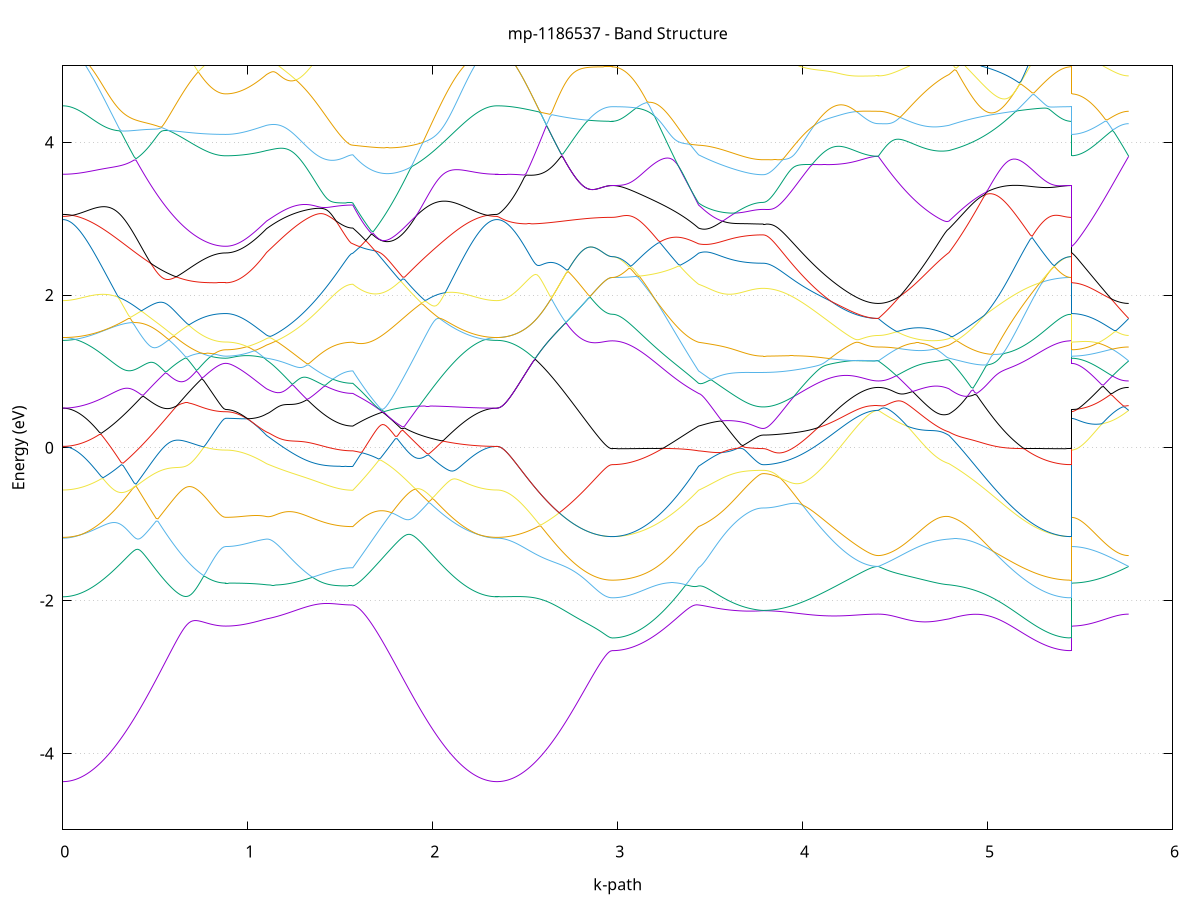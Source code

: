 set title 'mp-1186537 - Band Structure'
set xlabel 'k-path'
set ylabel 'Energy (eV)'
set grid y
set yrange [-5:5]
set terminal png size 800,600
set output 'mp-1186537_bands_gnuplot.png'
plot '-' using 1:2 with lines notitle, '-' using 1:2 with lines notitle, '-' using 1:2 with lines notitle, '-' using 1:2 with lines notitle, '-' using 1:2 with lines notitle, '-' using 1:2 with lines notitle, '-' using 1:2 with lines notitle, '-' using 1:2 with lines notitle, '-' using 1:2 with lines notitle, '-' using 1:2 with lines notitle, '-' using 1:2 with lines notitle, '-' using 1:2 with lines notitle, '-' using 1:2 with lines notitle, '-' using 1:2 with lines notitle, '-' using 1:2 with lines notitle, '-' using 1:2 with lines notitle, '-' using 1:2 with lines notitle, '-' using 1:2 with lines notitle, '-' using 1:2 with lines notitle, '-' using 1:2 with lines notitle, '-' using 1:2 with lines notitle, '-' using 1:2 with lines notitle, '-' using 1:2 with lines notitle, '-' using 1:2 with lines notitle, '-' using 1:2 with lines notitle, '-' using 1:2 with lines notitle, '-' using 1:2 with lines notitle, '-' using 1:2 with lines notitle, '-' using 1:2 with lines notitle, '-' using 1:2 with lines notitle, '-' using 1:2 with lines notitle, '-' using 1:2 with lines notitle, '-' using 1:2 with lines notitle, '-' using 1:2 with lines notitle, '-' using 1:2 with lines notitle, '-' using 1:2 with lines notitle, '-' using 1:2 with lines notitle, '-' using 1:2 with lines notitle, '-' using 1:2 with lines notitle, '-' using 1:2 with lines notitle, '-' using 1:2 with lines notitle, '-' using 1:2 with lines notitle, '-' using 1:2 with lines notitle, '-' using 1:2 with lines notitle, '-' using 1:2 with lines notitle, '-' using 1:2 with lines notitle, '-' using 1:2 with lines notitle, '-' using 1:2 with lines notitle
0.000000 -49.873988
0.009896 -49.873988
0.019792 -49.873988
0.029689 -49.873988
0.039585 -49.873988
0.049481 -49.873988
0.059377 -49.873988
0.069273 -49.873988
0.079170 -49.873988
0.089066 -49.873988
0.098962 -49.873988
0.108858 -49.873988
0.118754 -49.873988
0.128650 -49.873988
0.138547 -49.873988
0.148443 -49.873988
0.158339 -49.873988
0.168235 -49.873988
0.178131 -49.873988
0.188028 -49.873988
0.197924 -49.873988
0.207820 -49.873988
0.217716 -49.873988
0.227612 -49.873988
0.237509 -49.873988
0.247405 -49.873988
0.257301 -49.873988
0.267197 -49.873988
0.277093 -49.873988
0.286990 -49.873988
0.296886 -49.873988
0.306782 -49.873988
0.316678 -49.873988
0.326574 -49.873988
0.336471 -49.873988
0.346367 -49.873988
0.356263 -49.873988
0.366159 -49.873988
0.376055 -49.873988
0.385951 -49.873988
0.395848 -49.873988
0.405744 -49.873988
0.415640 -49.873988
0.425536 -49.873988
0.435432 -49.873988
0.445329 -49.873988
0.455225 -49.873988
0.465121 -49.873988
0.475017 -49.873988
0.484913 -49.873988
0.494810 -49.873988
0.504706 -49.873988
0.514602 -49.873988
0.524498 -49.873988
0.534394 -49.873988
0.544291 -49.873988
0.554187 -49.873988
0.564083 -49.873988
0.573979 -49.873988
0.583875 -49.873988
0.593772 -49.873988
0.603668 -49.873988
0.613564 -49.873988
0.623460 -49.873988
0.633356 -49.873988
0.643252 -49.873988
0.653149 -49.873988
0.663045 -49.873988
0.672941 -49.873988
0.682837 -49.873988
0.692733 -49.873988
0.702630 -49.873988
0.712526 -49.873988
0.722422 -49.873988
0.732318 -49.873988
0.742214 -49.873988
0.752111 -49.873888
0.762007 -49.873888
0.771903 -49.873888
0.781799 -49.873888
0.791695 -49.873888
0.801592 -49.873888
0.811488 -49.873888
0.821384 -49.873888
0.831280 -49.873888
0.841176 -49.873888
0.851072 -49.873888
0.860969 -49.873888
0.870865 -49.873888
0.880761 -49.873888
0.880761 -49.873888
0.890365 -49.873888
0.899969 -49.873888
0.909573 -49.873888
0.919177 -49.873888
0.928781 -49.873888
0.938385 -49.873888
0.947989 -49.873888
0.957593 -49.873988
0.967197 -49.873988
0.976801 -49.873988
0.986405 -49.873988
0.996009 -49.873988
1.005613 -49.873988
1.015217 -49.873988
1.024821 -49.873988
1.034425 -49.873988
1.044029 -49.873988
1.053633 -49.873988
1.063237 -49.873988
1.072841 -49.873988
1.082445 -49.873988
1.092049 -49.873988
1.101653 -49.873988
1.101653 -49.873988
1.111581 -49.873988
1.121508 -49.873988
1.131436 -49.873988
1.141363 -49.873988
1.151291 -49.873988
1.161219 -49.873988
1.171146 -49.873988
1.181074 -49.873988
1.191001 -49.873988
1.200929 -49.873988
1.210857 -49.873988
1.220784 -49.873988
1.230712 -49.873988
1.240640 -49.873988
1.250567 -49.873988
1.260495 -49.873988
1.270422 -49.873988
1.280350 -49.873988
1.290278 -49.873988
1.300205 -49.873988
1.310133 -49.873988
1.320060 -49.873988
1.329988 -49.873988
1.339916 -49.873988
1.349843 -49.873988
1.359771 -49.873988
1.369699 -49.873988
1.379626 -49.873988
1.389554 -49.873988
1.399481 -49.873988
1.409409 -49.873988
1.419337 -49.873988
1.429264 -49.873988
1.439192 -49.873988
1.449120 -49.873988
1.459047 -49.873988
1.468975 -49.873988
1.478902 -49.873988
1.488830 -49.873988
1.498758 -49.873988
1.508685 -49.873988
1.518613 -49.873988
1.528540 -49.873988
1.538468 -49.873988
1.548396 -49.873988
1.558323 -49.873988
1.568251 -49.873988
1.568251 -49.873988
1.578238 -49.873988
1.588225 -49.873988
1.598212 -49.873988
1.608199 -49.873988
1.618186 -49.873988
1.628173 -49.873988
1.638160 -49.873988
1.648147 -49.873988
1.658134 -49.873988
1.668121 -49.873988
1.678108 -49.873988
1.688095 -49.873988
1.698082 -49.873988
1.708069 -49.873988
1.718056 -49.873988
1.728043 -49.873988
1.738030 -49.873988
1.748017 -49.873988
1.758004 -49.873988
1.767991 -49.873988
1.777978 -49.873988
1.787965 -49.873988
1.797952 -49.873988
1.807939 -49.873988
1.817926 -49.873988
1.827913 -49.873988
1.837900 -49.873988
1.847887 -49.873988
1.857874 -49.873988
1.867861 -49.873988
1.877848 -49.873988
1.887835 -49.873988
1.897822 -49.873988
1.907809 -49.873988
1.917796 -49.873988
1.927783 -49.873988
1.937770 -49.873988
1.947757 -49.873988
1.957744 -49.873988
1.967731 -49.873988
1.977718 -49.873988
1.987705 -49.873988
1.997692 -49.873988
2.007679 -49.873988
2.017666 -49.873988
2.027653 -49.873988
2.037640 -49.873988
2.047627 -49.873988
2.057614 -49.873988
2.067601 -49.873988
2.077588 -49.873988
2.087575 -49.873988
2.097562 -49.873988
2.107549 -49.873988
2.117536 -49.873988
2.127523 -49.873988
2.137510 -49.873988
2.147497 -49.873988
2.157484 -49.873988
2.167471 -49.873988
2.177458 -49.873988
2.187445 -49.873988
2.197432 -49.873988
2.207419 -49.873988
2.217406 -49.873988
2.227393 -49.873988
2.237380 -49.873988
2.247367 -49.873988
2.257354 -49.873988
2.267341 -49.873988
2.277328 -49.873988
2.287315 -49.873988
2.297302 -49.873988
2.307289 -49.873988
2.317276 -49.873988
2.327263 -49.873988
2.337250 -49.873988
2.347237 -49.873988
2.347237 -49.873988
2.357138 -49.873988
2.367040 -49.873988
2.376941 -49.873988
2.386842 -49.873988
2.396744 -49.873988
2.406645 -49.873988
2.416546 -49.873988
2.426448 -49.873988
2.436349 -49.873988
2.446250 -49.873988
2.456152 -49.873988
2.466053 -49.873988
2.475954 -49.873988
2.485856 -49.873988
2.495757 -49.873988
2.505658 -49.873988
2.515560 -49.873988
2.525461 -49.873988
2.535362 -49.873988
2.545264 -49.873988
2.555165 -49.873988
2.565066 -49.873988
2.574968 -49.873988
2.584869 -49.873988
2.594770 -49.873988
2.604672 -49.873988
2.614573 -49.873988
2.624474 -49.873988
2.634376 -49.873988
2.644277 -49.873988
2.654178 -49.873988
2.664080 -49.873988
2.673981 -49.873988
2.683882 -49.873988
2.693784 -49.873988
2.703685 -49.873988
2.713586 -49.873988
2.723488 -49.873988
2.733389 -49.873988
2.743290 -49.873988
2.753191 -49.873988
2.763093 -49.873988
2.772994 -49.873988
2.782895 -49.873988
2.792797 -49.873988
2.802698 -49.873988
2.812599 -49.873988
2.822501 -49.873988
2.832402 -49.873988
2.842303 -49.873988
2.852205 -49.873988
2.862106 -49.873988
2.872007 -49.873988
2.881909 -49.873988
2.891810 -49.873988
2.901711 -49.873988
2.911613 -49.873988
2.921514 -49.873988
2.931415 -49.873988
2.941317 -49.873988
2.951218 -49.873988
2.961119 -49.873988
2.971021 -49.873988
2.971021 -49.873988
2.980948 -49.873988
2.990876 -49.873988
3.000803 -49.873988
3.010731 -49.873988
3.020659 -49.873988
3.030586 -49.873988
3.040514 -49.873988
3.050442 -49.873988
3.060369 -49.873988
3.070297 -49.873988
3.080224 -49.873988
3.090152 -49.873988
3.100080 -49.873988
3.110007 -49.873988
3.119935 -49.873988
3.129863 -49.873988
3.139790 -49.873988
3.149718 -49.873988
3.159645 -49.873988
3.169573 -49.873988
3.179501 -49.873988
3.189428 -49.873988
3.199356 -49.873988
3.209283 -49.873988
3.219211 -49.873988
3.229139 -49.873988
3.239066 -49.873988
3.248994 -49.873988
3.258922 -49.873988
3.268849 -49.873988
3.278777 -49.873988
3.288704 -49.873988
3.298632 -49.873988
3.308560 -49.873988
3.318487 -49.873988
3.328415 -49.873988
3.338342 -49.873988
3.348270 -49.873988
3.358198 -49.873988
3.368125 -49.873988
3.378053 -49.873988
3.387981 -49.873988
3.397908 -49.873988
3.407836 -49.873988
3.417763 -49.873988
3.427691 -49.873988
3.437619 -49.873988
3.437619 -49.873988
3.447585 -49.873988
3.457551 -49.873988
3.467517 -49.873988
3.477483 -49.873988
3.487450 -49.873988
3.497416 -49.873988
3.507382 -49.873988
3.517348 -49.873988
3.527314 -49.873988
3.537281 -49.873988
3.547247 -49.873988
3.557213 -49.873988
3.567179 -49.873988
3.577145 -49.873988
3.587112 -49.873988
3.597078 -49.873988
3.607044 -49.873988
3.617010 -49.873988
3.626976 -49.873988
3.636942 -49.873988
3.646909 -49.873988
3.656875 -49.873988
3.666841 -49.873988
3.676807 -49.873988
3.686773 -49.873988
3.696740 -49.873988
3.706706 -49.873988
3.716672 -49.873988
3.726638 -49.873988
3.736604 -49.873988
3.746571 -49.873988
3.756537 -49.873988
3.766503 -49.873988
3.776469 -49.873988
3.786435 -49.873988
3.786435 -49.873988
3.796321 -49.873988
3.806207 -49.873988
3.816092 -49.873988
3.825978 -49.873988
3.835863 -49.873988
3.845749 -49.873988
3.855634 -49.873988
3.865520 -49.873988
3.875406 -49.873988
3.885291 -49.873988
3.895177 -49.873988
3.905062 -49.873988
3.914948 -49.873988
3.924834 -49.873988
3.934719 -49.873988
3.944605 -49.873988
3.954490 -49.873988
3.964376 -49.873988
3.974262 -49.873988
3.984147 -49.873988
3.994033 -49.873988
4.003918 -49.873988
4.013804 -49.873988
4.023689 -49.873988
4.033575 -49.873988
4.043461 -49.873988
4.053346 -49.873988
4.063232 -49.873988
4.073117 -49.873988
4.083003 -49.873988
4.092889 -49.873988
4.102774 -49.873988
4.112660 -49.873988
4.122545 -49.873988
4.132431 -49.873988
4.142317 -49.873988
4.152202 -49.873988
4.162088 -49.873988
4.171973 -49.873988
4.181859 -49.873988
4.191744 -49.873988
4.201630 -49.873988
4.211516 -49.873988
4.221401 -49.873988
4.231287 -49.873988
4.241172 -49.873988
4.251058 -49.873888
4.260944 -49.873888
4.270829 -49.873888
4.280715 -49.873888
4.290600 -49.873888
4.300486 -49.873888
4.310372 -49.873888
4.320257 -49.873888
4.330143 -49.873888
4.340028 -49.873888
4.349914 -49.873888
4.359799 -49.873888
4.369685 -49.873888
4.379571 -49.873888
4.389456 -49.873888
4.399342 -49.873888
4.409227 -49.873888
4.409227 -49.873888
4.419027 -49.873888
4.428827 -49.873888
4.438627 -49.873888
4.448426 -49.873888
4.458226 -49.873888
4.468026 -49.873888
4.477826 -49.873888
4.487626 -49.873888
4.497425 -49.873888
4.507225 -49.873888
4.517025 -49.873888
4.526825 -49.873888
4.536624 -49.873888
4.546424 -49.873888
4.556224 -49.873888
4.566024 -49.873888
4.575823 -49.873888
4.585623 -49.873888
4.595423 -49.873888
4.605223 -49.873888
4.615022 -49.873888
4.624822 -49.873988
4.634622 -49.873988
4.644422 -49.873988
4.654221 -49.873988
4.664021 -49.873988
4.673821 -49.873988
4.683621 -49.873988
4.693420 -49.873988
4.703220 -49.873988
4.713020 -49.873988
4.722820 -49.873988
4.732619 -49.873988
4.742419 -49.873988
4.752219 -49.873988
4.762019 -49.873988
4.771819 -49.873988
4.781618 -49.873988
4.791418 -49.873988
4.791418 -49.873988
4.801416 -49.873988
4.811414 -49.873988
4.821412 -49.873988
4.831410 -49.873988
4.841408 -49.873988
4.851406 -49.873988
4.861404 -49.873988
4.871402 -49.873988
4.881400 -49.873988
4.891398 -49.873988
4.901396 -49.873988
4.911394 -49.873988
4.921392 -49.873988
4.931390 -49.873988
4.941388 -49.873988
4.951386 -49.873988
4.961384 -49.873988
4.971382 -49.873988
4.981380 -49.873988
4.991378 -49.873988
5.001376 -49.873988
5.011374 -49.873988
5.021372 -49.873988
5.031371 -49.873988
5.041369 -49.873988
5.051367 -49.873988
5.061365 -49.873988
5.071363 -49.873988
5.081361 -49.873988
5.091359 -49.873988
5.101357 -49.873988
5.111355 -49.873988
5.121353 -49.873988
5.131351 -49.873988
5.141349 -49.873988
5.151347 -49.873988
5.161345 -49.873988
5.171343 -49.873988
5.181341 -49.873988
5.191339 -49.873988
5.201337 -49.873988
5.211335 -49.873988
5.221333 -49.873988
5.231331 -49.873988
5.241329 -49.873988
5.251327 -49.873988
5.261325 -49.873988
5.271323 -49.873988
5.281321 -49.873988
5.291319 -49.873988
5.301317 -49.873988
5.311315 -49.873988
5.321313 -49.873988
5.331311 -49.873988
5.341309 -49.873988
5.351307 -49.873988
5.361305 -49.873988
5.371303 -49.873988
5.381301 -49.873988
5.391299 -49.873988
5.401297 -49.873988
5.411295 -49.873988
5.421293 -49.873988
5.431291 -49.873988
5.441289 -49.873988
5.451287 -49.873988
5.451287 -49.873888
5.461034 -49.873888
5.470781 -49.873888
5.480527 -49.873888
5.490274 -49.873888
5.500020 -49.873888
5.509767 -49.873888
5.519514 -49.873888
5.529260 -49.873888
5.539007 -49.873888
5.548753 -49.873888
5.558500 -49.873888
5.568247 -49.873888
5.577993 -49.873888
5.587740 -49.873888
5.597487 -49.873888
5.607233 -49.873888
5.616980 -49.873888
5.626726 -49.873888
5.636473 -49.873888
5.646220 -49.873888
5.655966 -49.873888
5.665713 -49.873888
5.675459 -49.873888
5.685206 -49.873888
5.694953 -49.873888
5.704699 -49.873888
5.714446 -49.873888
5.724193 -49.873888
5.733939 -49.873888
5.743686 -49.873888
5.753432 -49.873888
5.763179 -49.873888
e
0.000000 -39.238988
0.009896 -39.238888
0.019792 -39.238888
0.029689 -39.238788
0.039585 -39.238588
0.049481 -39.238488
0.059377 -39.238188
0.069273 -39.237988
0.079170 -39.237688
0.089066 -39.237388
0.098962 -39.236988
0.108858 -39.236588
0.118754 -39.236188
0.128650 -39.235688
0.138547 -39.235188
0.148443 -39.234588
0.158339 -39.233988
0.168235 -39.233388
0.178131 -39.232688
0.188028 -39.231988
0.197924 -39.231288
0.207820 -39.230488
0.217716 -39.229688
0.227612 -39.228888
0.237509 -39.228088
0.247405 -39.227188
0.257301 -39.226288
0.267197 -39.225288
0.277093 -39.224288
0.286990 -39.223288
0.296886 -39.222288
0.306782 -39.221188
0.316678 -39.220088
0.326574 -39.218988
0.336471 -39.217888
0.346367 -39.216688
0.356263 -39.215588
0.366159 -39.214388
0.376055 -39.213088
0.385951 -39.211888
0.395848 -39.210588
0.405744 -39.209388
0.415640 -39.208088
0.425536 -39.206688
0.435432 -39.205388
0.445329 -39.204088
0.455225 -39.202688
0.465121 -39.201288
0.475017 -39.199988
0.484913 -39.198588
0.494810 -39.197188
0.504706 -39.195788
0.514602 -39.194288
0.524498 -39.192888
0.534394 -39.191488
0.544291 -39.189988
0.554187 -39.188588
0.564083 -39.187088
0.573979 -39.185688
0.583875 -39.184188
0.593772 -39.182788
0.603668 -39.181288
0.613564 -39.179888
0.623460 -39.178388
0.633356 -39.176888
0.643252 -39.175488
0.653149 -39.173988
0.663045 -39.172588
0.672941 -39.171188
0.682837 -39.169688
0.692733 -39.168288
0.702630 -39.166888
0.712526 -39.165488
0.722422 -39.163988
0.732318 -39.162588
0.742214 -39.161288
0.752111 -39.159888
0.762007 -39.158488
0.771903 -39.157088
0.781799 -39.155788
0.791695 -39.154488
0.801592 -39.153088
0.811488 -39.151788
0.821384 -39.150488
0.831280 -39.149288
0.841176 -39.147988
0.851072 -39.146788
0.860969 -39.145588
0.870865 -39.144488
0.880761 -39.143788
0.880761 -39.143788
0.890365 -39.143788
0.899969 -39.143788
0.909573 -39.143688
0.919177 -39.143588
0.928781 -39.143588
0.938385 -39.143788
0.947989 -39.143988
0.957593 -39.144188
0.967197 -39.144388
0.976801 -39.144688
0.986405 -39.144988
0.996009 -39.145288
1.005613 -39.145588
1.015217 -39.145988
1.024821 -39.146388
1.034425 -39.146788
1.044029 -39.147288
1.053633 -39.147788
1.063237 -39.148288
1.072841 -39.148788
1.082445 -39.149288
1.092049 -39.149888
1.101653 -39.150488
1.101653 -39.150488
1.111581 -39.150888
1.121508 -39.151288
1.131436 -39.151688
1.141363 -39.152188
1.151291 -39.152588
1.161219 -39.152988
1.171146 -39.153388
1.181074 -39.153788
1.191001 -39.154188
1.200929 -39.154588
1.210857 -39.154888
1.220784 -39.155288
1.230712 -39.155688
1.240640 -39.155988
1.250567 -39.156388
1.260495 -39.156688
1.270422 -39.156988
1.280350 -39.157388
1.290278 -39.157688
1.300205 -39.157988
1.310133 -39.158288
1.320060 -39.158588
1.329988 -39.158788
1.339916 -39.159088
1.349843 -39.159388
1.359771 -39.159588
1.369699 -39.159788
1.379626 -39.160088
1.389554 -39.160288
1.399481 -39.160488
1.409409 -39.160688
1.419337 -39.160888
1.429264 -39.160988
1.439192 -39.161188
1.449120 -39.161388
1.459047 -39.161488
1.468975 -39.161588
1.478902 -39.161688
1.488830 -39.161788
1.498758 -39.161888
1.508685 -39.161988
1.518613 -39.162088
1.528540 -39.162088
1.538468 -39.162188
1.548396 -39.162188
1.558323 -39.162188
1.568251 -39.162188
1.568251 -39.162188
1.578238 -39.161088
1.588225 -39.159988
1.598212 -39.160388
1.608199 -39.161588
1.618186 -39.162788
1.628173 -39.164088
1.638160 -39.165388
1.648147 -39.166688
1.658134 -39.167988
1.668121 -39.169388
1.678108 -39.170788
1.688095 -39.172188
1.698082 -39.173588
1.708069 -39.175088
1.718056 -39.176488
1.728043 -39.177988
1.738030 -39.179388
1.748017 -39.180888
1.758004 -39.182388
1.767991 -39.183888
1.777978 -39.185388
1.787965 -39.186888
1.797952 -39.188288
1.807939 -39.189788
1.817926 -39.191288
1.827913 -39.192788
1.837900 -39.194288
1.847887 -39.195688
1.857874 -39.197188
1.867861 -39.198588
1.877848 -39.200088
1.887835 -39.201488
1.897822 -39.202888
1.907809 -39.204288
1.917796 -39.205688
1.927783 -39.207088
1.937770 -39.208388
1.947757 -39.209788
1.957744 -39.211088
1.967731 -39.212388
1.977718 -39.213588
1.987705 -39.214888
1.997692 -39.216088
2.007679 -39.217288
2.017666 -39.218488
2.027653 -39.219588
2.037640 -39.220788
2.047627 -39.221788
2.057614 -39.222888
2.067601 -39.223988
2.077588 -39.224988
2.087575 -39.225888
2.097562 -39.226888
2.107549 -39.227788
2.117536 -39.228688
2.127523 -39.229488
2.137510 -39.230288
2.147497 -39.231088
2.157484 -39.231888
2.167471 -39.232588
2.177458 -39.233288
2.187445 -39.233888
2.197432 -39.234488
2.207419 -39.235088
2.217406 -39.235588
2.227393 -39.236088
2.237380 -39.236488
2.247367 -39.236988
2.257354 -39.237288
2.267341 -39.237688
2.277328 -39.237988
2.287315 -39.238188
2.297302 -39.238488
2.307289 -39.238588
2.317276 -39.238788
2.327263 -39.238888
2.337250 -39.238888
2.347237 -39.238988
2.347237 -39.238988
2.357138 -39.238888
2.367040 -39.238888
2.376941 -39.238788
2.386842 -39.238588
2.396744 -39.238488
2.406645 -39.238288
2.416546 -39.237988
2.426448 -39.237688
2.436349 -39.237388
2.446250 -39.236988
2.456152 -39.236588
2.466053 -39.236188
2.475954 -39.235688
2.485856 -39.235188
2.495757 -39.234588
2.505658 -39.233988
2.515560 -39.233388
2.525461 -39.232788
2.535362 -39.232088
2.545264 -39.231388
2.555165 -39.230588
2.565066 -39.229788
2.574968 -39.228988
2.584869 -39.228188
2.594770 -39.227288
2.604672 -39.226388
2.614573 -39.225488
2.624474 -39.224488
2.634376 -39.223488
2.644277 -39.222488
2.654178 -39.221488
2.664080 -39.220388
2.673981 -39.219388
2.683882 -39.218288
2.693784 -39.217188
2.703685 -39.215988
2.713586 -39.214888
2.723488 -39.213688
2.733389 -39.212588
2.743290 -39.211388
2.753191 -39.210188
2.763093 -39.209088
2.772994 -39.207888
2.782895 -39.206688
2.792797 -39.205588
2.802698 -39.204388
2.812599 -39.203288
2.822501 -39.202088
2.832402 -39.200988
2.842303 -39.199988
2.852205 -39.198888
2.862106 -39.197888
2.872007 -39.196988
2.881909 -39.196088
2.891810 -39.195288
2.901711 -39.194488
2.911613 -39.193888
2.921514 -39.193288
2.931415 -39.192788
2.941317 -39.192388
2.951218 -39.192088
2.961119 -39.191888
2.971021 -39.191888
2.971021 -39.191888
2.980948 -39.191788
2.990876 -39.191788
3.000803 -39.191688
3.010731 -39.191588
3.020659 -39.191488
3.030586 -39.191288
3.040514 -39.191088
3.050442 -39.190888
3.060369 -39.190588
3.070297 -39.190388
3.080224 -39.189988
3.090152 -39.189688
3.100080 -39.189288
3.110007 -39.188888
3.119935 -39.188488
3.129863 -39.187988
3.139790 -39.187588
3.149718 -39.186988
3.159645 -39.186488
3.169573 -39.185888
3.179501 -39.185288
3.189428 -39.184688
3.199356 -39.184088
3.209283 -39.183388
3.219211 -39.182688
3.229139 -39.181988
3.239066 -39.181288
3.248994 -39.180488
3.258922 -39.179688
3.268849 -39.178888
3.278777 -39.178088
3.288704 -39.177188
3.298632 -39.176288
3.308560 -39.175388
3.318487 -39.174488
3.328415 -39.173588
3.338342 -39.172588
3.348270 -39.171688
3.358198 -39.170688
3.368125 -39.169688
3.378053 -39.168588
3.387981 -39.167588
3.397908 -39.166588
3.407836 -39.165488
3.417763 -39.164388
3.427691 -39.163288
3.437619 -39.162188
3.437619 -39.162188
3.447585 -39.161888
3.457551 -39.161988
3.467517 -39.162388
3.477483 -39.162988
3.487450 -39.163688
3.497416 -39.164388
3.507382 -39.165188
3.517348 -39.165988
3.527314 -39.166688
3.537281 -39.167488
3.547247 -39.168188
3.557213 -39.168888
3.567179 -39.169588
3.577145 -39.170288
3.587112 -39.170888
3.597078 -39.171488
3.607044 -39.172088
3.617010 -39.172588
3.626976 -39.173188
3.636942 -39.173688
3.646909 -39.174088
3.656875 -39.174588
3.666841 -39.174988
3.676807 -39.175288
3.686773 -39.175688
3.696740 -39.175988
3.706706 -39.176288
3.716672 -39.176488
3.726638 -39.176688
3.736604 -39.176888
3.746571 -39.177088
3.756537 -39.177188
3.766503 -39.177288
3.776469 -39.177288
3.786435 -39.177288
3.786435 -39.177288
3.796321 -39.177288
3.806207 -39.177288
3.816092 -39.177188
3.825978 -39.177188
3.835863 -39.177088
3.845749 -39.176988
3.855634 -39.176788
3.865520 -39.176688
3.875406 -39.176488
3.885291 -39.176288
3.895177 -39.175988
3.905062 -39.175788
3.914948 -39.175488
3.924834 -39.175188
3.934719 -39.174888
3.944605 -39.174588
3.954490 -39.174288
3.964376 -39.173888
3.974262 -39.173488
3.984147 -39.173088
3.994033 -39.172688
4.003918 -39.172188
4.013804 -39.171788
4.023689 -39.171288
4.033575 -39.170788
4.043461 -39.170288
4.053346 -39.169788
4.063232 -39.169188
4.073117 -39.168588
4.083003 -39.168088
4.092889 -39.167488
4.102774 -39.166888
4.112660 -39.166188
4.122545 -39.165588
4.132431 -39.164888
4.142317 -39.164288
4.152202 -39.163588
4.162088 -39.162888
4.171973 -39.162188
4.181859 -39.161488
4.191744 -39.160688
4.201630 -39.159988
4.211516 -39.159188
4.221401 -39.158488
4.231287 -39.157688
4.241172 -39.156888
4.251058 -39.156188
4.260944 -39.155388
4.270829 -39.154588
4.280715 -39.153788
4.290600 -39.152888
4.300486 -39.152088
4.310372 -39.151288
4.320257 -39.150488
4.330143 -39.149588
4.340028 -39.148788
4.349914 -39.147988
4.359799 -39.147088
4.369685 -39.146288
4.379571 -39.145488
4.389456 -39.144688
4.399342 -39.143888
4.409227 -39.143488
4.409227 -39.143488
4.419027 -39.143688
4.428827 -39.143988
4.438627 -39.144388
4.448426 -39.144788
4.458226 -39.145188
4.468026 -39.145488
4.477826 -39.145888
4.487626 -39.146288
4.497425 -39.146588
4.507225 -39.146888
4.517025 -39.147188
4.526825 -39.147488
4.536624 -39.147788
4.546424 -39.147988
4.556224 -39.148188
4.566024 -39.148388
4.575823 -39.148588
4.585623 -39.148788
4.595423 -39.148888
4.605223 -39.149088
4.615022 -39.149188
4.624822 -39.149288
4.634622 -39.149288
4.644422 -39.149388
4.654221 -39.149388
4.664021 -39.149488
4.673821 -39.149488
4.683621 -39.149488
4.693420 -39.149488
4.703220 -39.149488
4.713020 -39.149488
4.722820 -39.149488
4.732619 -39.149488
4.742419 -39.149488
4.752219 -39.149588
4.762019 -39.149688
4.771819 -39.149888
4.781618 -39.150088
4.791418 -39.150488
4.791418 -39.150488
4.801416 -39.151088
4.811414 -39.151688
4.821412 -39.152388
4.831410 -39.153088
4.841408 -39.153788
4.851406 -39.154488
4.861404 -39.155288
4.871402 -39.155988
4.881400 -39.156788
4.891398 -39.157588
4.901396 -39.158388
4.911394 -39.159188
4.921392 -39.159988
4.931390 -39.160788
4.941388 -39.161688
4.951386 -39.162488
4.961384 -39.163388
4.971382 -39.164188
4.981380 -39.165088
4.991378 -39.165988
5.001376 -39.166788
5.011374 -39.167688
5.021372 -39.168588
5.031371 -39.169388
5.041369 -39.170288
5.051367 -39.171088
5.061365 -39.171988
5.071363 -39.172788
5.081361 -39.173688
5.091359 -39.174488
5.101357 -39.175288
5.111355 -39.176188
5.121353 -39.176988
5.131351 -39.177788
5.141349 -39.178488
5.151347 -39.179288
5.161345 -39.180088
5.171343 -39.180788
5.181341 -39.181488
5.191339 -39.182188
5.201337 -39.182888
5.211335 -39.183488
5.221333 -39.184188
5.231331 -39.184788
5.241329 -39.185388
5.251327 -39.185988
5.261325 -39.186488
5.271323 -39.187088
5.281321 -39.187588
5.291319 -39.187988
5.301317 -39.188488
5.311315 -39.188888
5.321313 -39.189288
5.331311 -39.189688
5.341309 -39.189988
5.351307 -39.190288
5.361305 -39.190588
5.371303 -39.190888
5.381301 -39.191088
5.391299 -39.191288
5.401297 -39.191488
5.411295 -39.191588
5.421293 -39.191688
5.431291 -39.191788
5.441289 -39.191788
5.451287 -39.191888
5.451287 -39.143788
5.461034 -39.143788
5.470781 -39.143788
5.480527 -39.143788
5.490274 -39.143788
5.500020 -39.143788
5.509767 -39.143788
5.519514 -39.143788
5.529260 -39.143788
5.539007 -39.143788
5.548753 -39.143788
5.558500 -39.143788
5.568247 -39.143788
5.577993 -39.143788
5.587740 -39.143788
5.597487 -39.143688
5.607233 -39.143688
5.616980 -39.143688
5.626726 -39.143688
5.636473 -39.143688
5.646220 -39.143688
5.655966 -39.143688
5.665713 -39.143688
5.675459 -39.143688
5.685206 -39.143588
5.694953 -39.143588
5.704699 -39.143588
5.714446 -39.143588
5.724193 -39.143588
5.733939 -39.143588
5.743686 -39.143588
5.753432 -39.143488
5.763179 -39.143488
e
0.000000 -39.096188
0.009896 -39.096188
0.019792 -39.096288
0.029689 -39.096288
0.039585 -39.096488
0.049481 -39.096588
0.059377 -39.096688
0.069273 -39.096888
0.079170 -39.097188
0.089066 -39.097388
0.098962 -39.097688
0.108858 -39.097988
0.118754 -39.098288
0.128650 -39.098688
0.138547 -39.098988
0.148443 -39.099488
0.158339 -39.099888
0.168235 -39.100388
0.178131 -39.100788
0.188028 -39.101288
0.197924 -39.101888
0.207820 -39.102388
0.217716 -39.102988
0.227612 -39.103588
0.237509 -39.104188
0.247405 -39.104788
0.257301 -39.105488
0.267197 -39.106188
0.277093 -39.106888
0.286990 -39.107588
0.296886 -39.108288
0.306782 -39.108988
0.316678 -39.109788
0.326574 -39.110488
0.336471 -39.111288
0.346367 -39.112088
0.356263 -39.112888
0.366159 -39.113688
0.376055 -39.114488
0.385951 -39.115288
0.395848 -39.116088
0.405744 -39.116888
0.415640 -39.117788
0.425536 -39.118588
0.435432 -39.119388
0.445329 -39.120188
0.455225 -39.121088
0.465121 -39.121888
0.475017 -39.122688
0.484913 -39.123488
0.494810 -39.124388
0.504706 -39.125188
0.514602 -39.125988
0.524498 -39.126788
0.534394 -39.127588
0.544291 -39.128288
0.554187 -39.129088
0.564083 -39.129888
0.573979 -39.130588
0.583875 -39.131288
0.593772 -39.131988
0.603668 -39.132688
0.613564 -39.133388
0.623460 -39.134088
0.633356 -39.134688
0.643252 -39.135388
0.653149 -39.135988
0.663045 -39.136588
0.672941 -39.137088
0.682837 -39.137688
0.692733 -39.138188
0.702630 -39.138688
0.712526 -39.139188
0.722422 -39.139588
0.732318 -39.140088
0.742214 -39.140488
0.752111 -39.140788
0.762007 -39.141188
0.771903 -39.141488
0.781799 -39.141788
0.791695 -39.142088
0.801592 -39.142288
0.811488 -39.142488
0.821384 -39.142688
0.831280 -39.142888
0.841176 -39.142988
0.851072 -39.143088
0.860969 -39.143188
0.870865 -39.143188
0.880761 -39.143288
0.880761 -39.143288
0.890365 -39.143288
0.899969 -39.143288
0.909573 -39.143388
0.919177 -39.143488
0.928781 -39.143488
0.938385 -39.143288
0.947989 -39.143088
0.957593 -39.142888
0.967197 -39.142688
0.976801 -39.142488
0.986405 -39.142188
0.996009 -39.142088
1.005613 -39.142088
1.015217 -39.142088
1.024821 -39.142188
1.034425 -39.142188
1.044029 -39.142188
1.053633 -39.142188
1.063237 -39.142188
1.072841 -39.142188
1.082445 -39.142188
1.092049 -39.142188
1.101653 -39.142188
1.101653 -39.142188
1.111581 -39.142388
1.121508 -39.142588
1.131436 -39.142988
1.141363 -39.143388
1.151291 -39.143888
1.161219 -39.144388
1.171146 -39.144888
1.181074 -39.145388
1.191001 -39.145888
1.200929 -39.146388
1.210857 -39.146888
1.220784 -39.147388
1.230712 -39.147888
1.240640 -39.148388
1.250567 -39.148888
1.260495 -39.149288
1.270422 -39.149788
1.280350 -39.150188
1.290278 -39.150688
1.300205 -39.151088
1.310133 -39.151488
1.320060 -39.151888
1.329988 -39.152288
1.339916 -39.152588
1.349843 -39.152988
1.359771 -39.153288
1.369699 -39.153688
1.379626 -39.153988
1.389554 -39.154288
1.399481 -39.154588
1.409409 -39.154788
1.419337 -39.155088
1.429264 -39.155288
1.439192 -39.155488
1.449120 -39.155688
1.459047 -39.155888
1.468975 -39.156088
1.478902 -39.156288
1.488830 -39.156388
1.498758 -39.156488
1.508685 -39.156588
1.518613 -39.156688
1.528540 -39.156788
1.538468 -39.156888
1.548396 -39.156888
1.558323 -39.156888
1.568251 -39.156888
1.568251 -39.156888
1.578238 -39.157988
1.588225 -39.159188
1.598212 -39.158788
1.608199 -39.157688
1.618186 -39.156488
1.628173 -39.155288
1.638160 -39.154188
1.648147 -39.152988
1.658134 -39.151788
1.668121 -39.150588
1.678108 -39.149388
1.688095 -39.148188
1.698082 -39.146988
1.708069 -39.145788
1.718056 -39.144588
1.728043 -39.143388
1.738030 -39.142188
1.748017 -39.140988
1.758004 -39.139788
1.767991 -39.138588
1.777978 -39.137388
1.787965 -39.136188
1.797952 -39.134988
1.807939 -39.133788
1.817926 -39.132688
1.827913 -39.131488
1.837900 -39.130288
1.847887 -39.129188
1.857874 -39.128088
1.867861 -39.126888
1.877848 -39.125788
1.887835 -39.124688
1.897822 -39.123588
1.907809 -39.122488
1.917796 -39.121488
1.927783 -39.120388
1.937770 -39.119388
1.947757 -39.118388
1.957744 -39.117288
1.967731 -39.116388
1.977718 -39.115388
1.987705 -39.114388
1.997692 -39.113488
2.007679 -39.112588
2.017666 -39.111688
2.027653 -39.110788
2.037640 -39.109988
2.047627 -39.109088
2.057614 -39.108288
2.067601 -39.107488
2.077588 -39.106788
2.087575 -39.105988
2.097562 -39.105288
2.107549 -39.104588
2.117536 -39.103988
2.127523 -39.103288
2.137510 -39.102688
2.147497 -39.102088
2.157484 -39.101488
2.167471 -39.100988
2.177458 -39.100488
2.187445 -39.099988
2.197432 -39.099588
2.207419 -39.099088
2.217406 -39.098688
2.227393 -39.098388
2.237380 -39.097988
2.247367 -39.097688
2.257354 -39.097388
2.267341 -39.097188
2.277328 -39.096888
2.287315 -39.096788
2.297302 -39.096588
2.307289 -39.096488
2.317276 -39.096388
2.327263 -39.096288
2.337250 -39.096188
2.347237 -39.096188
2.347237 -39.096188
2.357138 -39.096188
2.367040 -39.096188
2.376941 -39.096188
2.386842 -39.096188
2.396744 -39.096188
2.406645 -39.096188
2.416546 -39.096188
2.426448 -39.096188
2.436349 -39.096488
2.446250 -39.096888
2.456152 -39.097288
2.466053 -39.097688
2.475954 -39.098188
2.485856 -39.098788
2.495757 -39.099288
2.505658 -39.099888
2.515560 -39.100588
2.525461 -39.101188
2.535362 -39.101888
2.545264 -39.102688
2.555165 -39.103488
2.565066 -39.104288
2.574968 -39.105088
2.584869 -39.105988
2.594770 -39.106888
2.604672 -39.107788
2.614573 -39.108688
2.624474 -39.109688
2.634376 -39.110688
2.644277 -39.111788
2.654178 -39.112788
2.664080 -39.113888
2.673981 -39.114988
2.683882 -39.116088
2.693784 -39.117188
2.703685 -39.118388
2.713586 -39.119588
2.723488 -39.120688
2.733389 -39.121888
2.743290 -39.123088
2.753191 -39.124288
2.763093 -39.125488
2.772994 -39.126688
2.782895 -39.127888
2.792797 -39.129088
2.802698 -39.130188
2.812599 -39.131388
2.822501 -39.132488
2.832402 -39.133588
2.842303 -39.134688
2.852205 -39.135788
2.862106 -39.136788
2.872007 -39.137688
2.881909 -39.138588
2.891810 -39.139488
2.901711 -39.140188
2.911613 -39.140888
2.921514 -39.141488
2.931415 -39.141988
2.941317 -39.142388
2.951218 -39.142688
2.961119 -39.142888
2.971021 -39.142888
2.971021 -39.142888
2.980948 -39.142888
2.990876 -39.142888
3.000803 -39.142888
3.010731 -39.142888
3.020659 -39.142888
3.030586 -39.142888
3.040514 -39.142888
3.050442 -39.142888
3.060369 -39.142888
3.070297 -39.142888
3.080224 -39.142888
3.090152 -39.142988
3.100080 -39.142988
3.110007 -39.142988
3.119935 -39.142988
3.129863 -39.143088
3.139790 -39.143088
3.149718 -39.143188
3.159645 -39.143188
3.169573 -39.143288
3.179501 -39.143388
3.189428 -39.143488
3.199356 -39.143588
3.209283 -39.143788
3.219211 -39.143888
3.229139 -39.144088
3.239066 -39.144288
3.248994 -39.144588
3.258922 -39.144888
3.268849 -39.145188
3.278777 -39.145488
3.288704 -39.145888
3.298632 -39.146288
3.308560 -39.146788
3.318487 -39.147288
3.328415 -39.147788
3.338342 -39.148388
3.348270 -39.149088
3.358198 -39.149788
3.368125 -39.150488
3.378053 -39.151288
3.387981 -39.152088
3.397908 -39.152988
3.407836 -39.153888
3.417763 -39.154888
3.427691 -39.155888
3.437619 -39.156888
3.437619 -39.156888
3.447585 -39.157288
3.457551 -39.157188
3.467517 -39.156788
3.477483 -39.156188
3.487450 -39.155488
3.497416 -39.154788
3.507382 -39.154088
3.517348 -39.153388
3.527314 -39.152688
3.537281 -39.151988
3.547247 -39.151288
3.557213 -39.150688
3.567179 -39.150088
3.577145 -39.149488
3.587112 -39.148988
3.597078 -39.148488
3.607044 -39.147988
3.617010 -39.147588
3.626976 -39.147088
3.636942 -39.146788
3.646909 -39.146388
3.656875 -39.146088
3.666841 -39.145688
3.676807 -39.145488
3.686773 -39.145188
3.696740 -39.144988
3.706706 -39.144788
3.716672 -39.144588
3.726638 -39.144388
3.736604 -39.144288
3.746571 -39.144188
3.756537 -39.144088
3.766503 -39.144088
3.776469 -39.143988
3.786435 -39.143988
3.786435 -39.143988
3.796321 -39.143988
3.806207 -39.143988
3.816092 -39.143988
3.825978 -39.143988
3.835863 -39.143988
3.845749 -39.143988
3.855634 -39.143988
3.865520 -39.143988
3.875406 -39.143988
3.885291 -39.143988
3.895177 -39.143988
3.905062 -39.143988
3.914948 -39.143988
3.924834 -39.143988
3.934719 -39.143988
3.944605 -39.143888
3.954490 -39.143888
3.964376 -39.143888
3.974262 -39.143888
3.984147 -39.143888
3.994033 -39.143888
4.003918 -39.143888
4.013804 -39.143888
4.023689 -39.143888
4.033575 -39.143888
4.043461 -39.143788
4.053346 -39.143788
4.063232 -39.143788
4.073117 -39.143788
4.083003 -39.143788
4.092889 -39.143788
4.102774 -39.143788
4.112660 -39.143788
4.122545 -39.143688
4.132431 -39.143688
4.142317 -39.143688
4.152202 -39.143688
4.162088 -39.143688
4.171973 -39.143688
4.181859 -39.143688
4.191744 -39.143688
4.201630 -39.143688
4.211516 -39.143588
4.221401 -39.143588
4.231287 -39.143588
4.241172 -39.143588
4.251058 -39.143588
4.260944 -39.143588
4.270829 -39.143588
4.280715 -39.143588
4.290600 -39.143588
4.300486 -39.143588
4.310372 -39.143588
4.320257 -39.143588
4.330143 -39.143588
4.340028 -39.143588
4.349914 -39.143488
4.359799 -39.143488
4.369685 -39.143488
4.379571 -39.143488
4.389456 -39.143488
4.399342 -39.143488
4.409227 -39.143488
4.409227 -39.143488
4.419027 -39.143488
4.428827 -39.143488
4.438627 -39.143488
4.448426 -39.143488
4.458226 -39.143488
4.468026 -39.143388
4.477826 -39.143388
4.487626 -39.143288
4.497425 -39.143288
4.507225 -39.143188
4.517025 -39.143088
4.526825 -39.142988
4.536624 -39.142888
4.546424 -39.142788
4.556224 -39.142588
4.566024 -39.142488
4.575823 -39.142288
4.585623 -39.142188
4.595423 -39.141988
4.605223 -39.141888
4.615022 -39.141688
4.624822 -39.141488
4.634622 -39.141288
4.644422 -39.141088
4.654221 -39.140888
4.664021 -39.140588
4.673821 -39.140388
4.683621 -39.140088
4.693420 -39.139988
4.703220 -39.140288
4.713020 -39.140588
4.722820 -39.140888
4.732619 -39.141188
4.742419 -39.141488
4.752219 -39.141688
4.762019 -39.141888
4.771819 -39.142088
4.781618 -39.142188
4.791418 -39.142188
4.791418 -39.142188
4.801416 -39.142288
4.811414 -39.142288
4.821412 -39.142288
4.831410 -39.142288
4.841408 -39.142288
4.851406 -39.142288
4.861404 -39.142288
4.871402 -39.142288
4.881400 -39.142388
4.891398 -39.142388
4.901396 -39.142388
4.911394 -39.142388
4.921392 -39.142388
4.931390 -39.142388
4.941388 -39.142488
4.951386 -39.142488
4.961384 -39.142488
4.971382 -39.142488
4.981380 -39.142488
4.991378 -39.142488
5.001376 -39.142488
5.011374 -39.142588
5.021372 -39.142588
5.031371 -39.142588
5.041369 -39.142588
5.051367 -39.142588
5.061365 -39.142588
5.071363 -39.142588
5.081361 -39.142688
5.091359 -39.142688
5.101357 -39.142688
5.111355 -39.142688
5.121353 -39.142688
5.131351 -39.142688
5.141349 -39.142688
5.151347 -39.142788
5.161345 -39.142788
5.171343 -39.142788
5.181341 -39.142788
5.191339 -39.142788
5.201337 -39.142788
5.211335 -39.142788
5.221333 -39.142788
5.231331 -39.142788
5.241329 -39.142788
5.251327 -39.142888
5.261325 -39.142888
5.271323 -39.142888
5.281321 -39.142888
5.291319 -39.142888
5.301317 -39.142888
5.311315 -39.142888
5.321313 -39.142888
5.331311 -39.142888
5.341309 -39.142888
5.351307 -39.142888
5.361305 -39.142888
5.371303 -39.142888
5.381301 -39.142888
5.391299 -39.142888
5.401297 -39.142888
5.411295 -39.142888
5.421293 -39.142888
5.431291 -39.142888
5.441289 -39.142888
5.451287 -39.142888
5.451287 -39.143288
5.461034 -39.143188
5.470781 -39.143288
5.480527 -39.143288
5.490274 -39.143288
5.500020 -39.143288
5.509767 -39.143288
5.519514 -39.143288
5.529260 -39.143288
5.539007 -39.143288
5.548753 -39.143288
5.558500 -39.143288
5.568247 -39.143288
5.577993 -39.143288
5.587740 -39.143288
5.597487 -39.143288
5.607233 -39.143288
5.616980 -39.143288
5.626726 -39.143388
5.636473 -39.143388
5.646220 -39.143388
5.655966 -39.143388
5.665713 -39.143388
5.675459 -39.143388
5.685206 -39.143388
5.694953 -39.143388
5.704699 -39.143488
5.714446 -39.143488
5.724193 -39.143488
5.733939 -39.143488
5.743686 -39.143488
5.753432 -39.143488
5.763179 -39.143488
e
0.000000 -39.094888
0.009896 -39.094888
0.019792 -39.094888
0.029689 -39.094888
0.039585 -39.094888
0.049481 -39.094988
0.059377 -39.094988
0.069273 -39.095088
0.079170 -39.095188
0.089066 -39.095288
0.098962 -39.095388
0.108858 -39.095488
0.118754 -39.095588
0.128650 -39.095688
0.138547 -39.095788
0.148443 -39.095988
0.158339 -39.096088
0.168235 -39.096288
0.178131 -39.096488
0.188028 -39.096688
0.197924 -39.096888
0.207820 -39.097088
0.217716 -39.097288
0.227612 -39.097488
0.237509 -39.097688
0.247405 -39.097988
0.257301 -39.098288
0.267197 -39.098488
0.277093 -39.098788
0.286990 -39.099088
0.296886 -39.099388
0.306782 -39.099688
0.316678 -39.100088
0.326574 -39.100388
0.336471 -39.100788
0.346367 -39.101088
0.356263 -39.101488
0.366159 -39.101888
0.376055 -39.102288
0.385951 -39.102688
0.395848 -39.103188
0.405744 -39.103588
0.415640 -39.104088
0.425536 -39.104488
0.435432 -39.104988
0.445329 -39.105488
0.455225 -39.105988
0.465121 -39.106488
0.475017 -39.107088
0.484913 -39.107588
0.494810 -39.108188
0.504706 -39.108788
0.514602 -39.109388
0.524498 -39.109988
0.534394 -39.110588
0.544291 -39.111288
0.554187 -39.111888
0.564083 -39.112588
0.573979 -39.113288
0.583875 -39.113988
0.593772 -39.114688
0.603668 -39.115488
0.613564 -39.116188
0.623460 -39.116988
0.633356 -39.117788
0.643252 -39.118588
0.653149 -39.119388
0.663045 -39.120188
0.672941 -39.121088
0.682837 -39.121988
0.692733 -39.122888
0.702630 -39.123788
0.712526 -39.124688
0.722422 -39.125588
0.732318 -39.126588
0.742214 -39.127588
0.752111 -39.128488
0.762007 -39.129488
0.771903 -39.130588
0.781799 -39.131588
0.791695 -39.132688
0.801592 -39.133688
0.811488 -39.134788
0.821384 -39.135888
0.831280 -39.136988
0.841176 -39.138188
0.851072 -39.139288
0.860969 -39.140388
0.870865 -39.141488
0.880761 -39.142088
0.880761 -39.142088
0.890365 -39.142088
0.899969 -39.142088
0.909573 -39.142088
0.919177 -39.142088
0.928781 -39.142088
0.938385 -39.142088
0.947989 -39.142088
0.957593 -39.142088
0.967197 -39.142088
0.976801 -39.142088
0.986405 -39.142088
0.996009 -39.141888
1.005613 -39.141488
1.015217 -39.141188
1.024821 -39.140788
1.034425 -39.140388
1.044029 -39.139988
1.053633 -39.139488
1.063237 -39.138988
1.072841 -39.138488
1.082445 -39.137988
1.092049 -39.137488
1.101653 -39.136888
1.101653 -39.136888
1.111581 -39.136388
1.121508 -39.135688
1.131436 -39.134888
1.141363 -39.134088
1.151291 -39.133288
1.161219 -39.132388
1.171146 -39.131488
1.181074 -39.130588
1.191001 -39.129788
1.200929 -39.128888
1.210857 -39.128088
1.220784 -39.127188
1.230712 -39.126388
1.240640 -39.125588
1.250567 -39.124788
1.260495 -39.124088
1.270422 -39.123288
1.280350 -39.122588
1.290278 -39.121888
1.300205 -39.121188
1.310133 -39.120488
1.320060 -39.119788
1.329988 -39.119188
1.339916 -39.118588
1.349843 -39.117988
1.359771 -39.117488
1.369699 -39.116888
1.379626 -39.116388
1.389554 -39.115888
1.399481 -39.115488
1.409409 -39.114988
1.419337 -39.114588
1.429264 -39.114188
1.439192 -39.113888
1.449120 -39.113488
1.459047 -39.113188
1.468975 -39.112888
1.478902 -39.112688
1.488830 -39.112388
1.498758 -39.112188
1.508685 -39.111988
1.518613 -39.111888
1.528540 -39.111788
1.538468 -39.111688
1.548396 -39.111588
1.558323 -39.111588
1.568251 -39.111588
1.568251 -39.111588
1.578238 -39.111588
1.588225 -39.111488
1.598212 -39.111488
1.608199 -39.111388
1.618186 -39.111288
1.628173 -39.111188
1.638160 -39.110988
1.648147 -39.110888
1.658134 -39.110688
1.668121 -39.110488
1.678108 -39.110288
1.688095 -39.110088
1.698082 -39.109788
1.708069 -39.109588
1.718056 -39.109288
1.728043 -39.108988
1.738030 -39.108788
1.748017 -39.108488
1.758004 -39.108188
1.767991 -39.107888
1.777978 -39.107588
1.787965 -39.107188
1.797952 -39.106888
1.807939 -39.106588
1.817926 -39.106288
1.827913 -39.105888
1.837900 -39.105588
1.847887 -39.105288
1.857874 -39.104988
1.867861 -39.104588
1.877848 -39.104288
1.887835 -39.103988
1.897822 -39.103588
1.907809 -39.103288
1.917796 -39.102988
1.927783 -39.102688
1.937770 -39.102288
1.947757 -39.101988
1.957744 -39.101688
1.967731 -39.101388
1.977718 -39.101088
1.987705 -39.100788
1.997692 -39.100488
2.007679 -39.100188
2.017666 -39.099888
2.027653 -39.099588
2.037640 -39.099388
2.047627 -39.099088
2.057614 -39.098788
2.067601 -39.098588
2.077588 -39.098288
2.087575 -39.098088
2.097562 -39.097888
2.107549 -39.097588
2.117536 -39.097388
2.127523 -39.097188
2.137510 -39.096988
2.147497 -39.096788
2.157484 -39.096588
2.167471 -39.096388
2.177458 -39.096288
2.187445 -39.096088
2.197432 -39.095988
2.207419 -39.095788
2.217406 -39.095688
2.227393 -39.095588
2.237380 -39.095488
2.247367 -39.095388
2.257354 -39.095288
2.267341 -39.095188
2.277328 -39.095088
2.287315 -39.094988
2.297302 -39.094988
2.307289 -39.094888
2.317276 -39.094888
2.327263 -39.094888
2.337250 -39.094888
2.347237 -39.094888
2.347237 -39.094888
2.357138 -39.094888
2.367040 -39.094988
2.376941 -39.095088
2.386842 -39.095188
2.396744 -39.095388
2.406645 -39.095588
2.416546 -39.095888
2.426448 -39.096188
2.436349 -39.096188
2.446250 -39.096188
2.456152 -39.096188
2.466053 -39.096288
2.475954 -39.096288
2.485856 -39.096288
2.495757 -39.096288
2.505658 -39.096288
2.515560 -39.096288
2.525461 -39.096288
2.535362 -39.096288
2.545264 -39.096288
2.555165 -39.096288
2.565066 -39.096288
2.574968 -39.096288
2.584869 -39.096288
2.594770 -39.096388
2.604672 -39.096388
2.614573 -39.096388
2.624474 -39.096388
2.634376 -39.096388
2.644277 -39.096388
2.654178 -39.096388
2.664080 -39.096388
2.673981 -39.096388
2.683882 -39.096388
2.693784 -39.096488
2.703685 -39.096488
2.713586 -39.096488
2.723488 -39.096488
2.733389 -39.096488
2.743290 -39.096488
2.753191 -39.096488
2.763093 -39.096488
2.772994 -39.096488
2.782895 -39.096488
2.792797 -39.096488
2.802698 -39.096588
2.812599 -39.096588
2.822501 -39.096588
2.832402 -39.096588
2.842303 -39.096588
2.852205 -39.096588
2.862106 -39.096588
2.872007 -39.096588
2.881909 -39.096588
2.891810 -39.096588
2.901711 -39.096588
2.911613 -39.096588
2.921514 -39.096588
2.931415 -39.096588
2.941317 -39.096588
2.951218 -39.096588
2.961119 -39.096588
2.971021 -39.096588
2.971021 -39.096588
2.980948 -39.096588
2.990876 -39.096688
3.000803 -39.096788
3.010731 -39.096888
3.020659 -39.096988
3.030586 -39.097188
3.040514 -39.097288
3.050442 -39.097588
3.060369 -39.097788
3.070297 -39.098088
3.080224 -39.098388
3.090152 -39.098688
3.100080 -39.098988
3.110007 -39.099388
3.119935 -39.099788
3.129863 -39.100188
3.139790 -39.100588
3.149718 -39.101088
3.159645 -39.101588
3.169573 -39.101988
3.179501 -39.102488
3.189428 -39.102988
3.199356 -39.103488
3.209283 -39.103988
3.219211 -39.104488
3.229139 -39.104988
3.239066 -39.105488
3.248994 -39.106088
3.258922 -39.106488
3.268849 -39.106988
3.278777 -39.107488
3.288704 -39.107988
3.298632 -39.108388
3.308560 -39.108788
3.318487 -39.109188
3.328415 -39.109588
3.338342 -39.109888
3.348270 -39.110188
3.358198 -39.110488
3.368125 -39.110688
3.378053 -39.110888
3.387981 -39.111088
3.397908 -39.111288
3.407836 -39.111388
3.417763 -39.111488
3.427691 -39.111488
3.437619 -39.111588
3.437619 -39.111588
3.447585 -39.111588
3.457551 -39.111488
3.467517 -39.111488
3.477483 -39.111488
3.487450 -39.111488
3.497416 -39.111388
3.507382 -39.111388
3.517348 -39.111288
3.527314 -39.111188
3.537281 -39.111088
3.547247 -39.111088
3.557213 -39.110988
3.567179 -39.110888
3.577145 -39.110788
3.587112 -39.110588
3.597078 -39.110488
3.607044 -39.110388
3.617010 -39.110288
3.626976 -39.110188
3.636942 -39.110088
3.646909 -39.109988
3.656875 -39.109788
3.666841 -39.109688
3.676807 -39.109588
3.686773 -39.109488
3.696740 -39.109388
3.706706 -39.109388
3.716672 -39.109288
3.726638 -39.109188
3.736604 -39.109188
3.746571 -39.109088
3.756537 -39.109088
3.766503 -39.109088
3.776469 -39.108988
3.786435 -39.108988
3.786435 -39.108988
3.796321 -39.108988
3.806207 -39.109088
3.816092 -39.109088
3.825978 -39.109188
3.835863 -39.109288
3.845749 -39.109388
3.855634 -39.109488
3.865520 -39.109688
3.875406 -39.109888
3.885291 -39.110088
3.895177 -39.110288
3.905062 -39.110488
3.914948 -39.110788
3.924834 -39.111088
3.934719 -39.111288
3.944605 -39.111688
3.954490 -39.111988
3.964376 -39.112288
3.974262 -39.112688
3.984147 -39.113088
3.994033 -39.113488
4.003918 -39.113888
4.013804 -39.114388
4.023689 -39.114788
4.033575 -39.115288
4.043461 -39.115788
4.053346 -39.116288
4.063232 -39.116888
4.073117 -39.117388
4.083003 -39.117988
4.092889 -39.118588
4.102774 -39.119088
4.112660 -39.119788
4.122545 -39.120388
4.132431 -39.120988
4.142317 -39.121688
4.152202 -39.122288
4.162088 -39.122988
4.171973 -39.123688
4.181859 -39.124388
4.191744 -39.125088
4.201630 -39.125788
4.211516 -39.126488
4.221401 -39.127288
4.231287 -39.127988
4.241172 -39.128788
4.251058 -39.129588
4.260944 -39.130388
4.270829 -39.131188
4.280715 -39.131988
4.290600 -39.132788
4.300486 -39.133588
4.310372 -39.134388
4.320257 -39.135188
4.330143 -39.135988
4.340028 -39.136888
4.349914 -39.137688
4.359799 -39.138488
4.369685 -39.139288
4.379571 -39.140188
4.389456 -39.140988
4.399342 -39.141688
4.409227 -39.142088
4.409227 -39.142088
4.419027 -39.141888
4.428827 -39.141588
4.438627 -39.141288
4.448426 -39.140888
4.458226 -39.140488
4.468026 -39.140188
4.477826 -39.139888
4.487626 -39.139588
4.497425 -39.139288
4.507225 -39.139088
4.517025 -39.138888
4.526825 -39.138688
4.536624 -39.138588
4.546424 -39.138488
4.556224 -39.138388
4.566024 -39.138288
4.575823 -39.138288
4.585623 -39.138288
4.595423 -39.138288
4.605223 -39.138388
4.615022 -39.138388
4.624822 -39.138588
4.634622 -39.138688
4.644422 -39.138888
4.654221 -39.139088
4.664021 -39.139288
4.673821 -39.139488
4.683621 -39.139788
4.693420 -39.139888
4.703220 -39.139588
4.713020 -39.139388
4.722820 -39.139088
4.732619 -39.138788
4.742419 -39.138488
4.752219 -39.138188
4.762019 -39.137888
4.771819 -39.137588
4.781618 -39.137188
4.791418 -39.136888
4.791418 -39.136888
4.801416 -39.136288
4.811414 -39.135688
4.821412 -39.134988
4.831410 -39.134388
4.841408 -39.133688
4.851406 -39.132988
4.861404 -39.132288
4.871402 -39.131588
4.881400 -39.130788
4.891398 -39.130088
4.901396 -39.129288
4.911394 -39.128488
4.921392 -39.127688
4.931390 -39.126888
4.941388 -39.126088
4.951386 -39.125288
4.961384 -39.124488
4.971382 -39.123588
4.981380 -39.122788
4.991378 -39.121988
5.001376 -39.121088
5.011374 -39.120288
5.021372 -39.119388
5.031371 -39.118588
5.041369 -39.117788
5.051367 -39.116888
5.061365 -39.116088
5.071363 -39.115288
5.081361 -39.114388
5.091359 -39.113588
5.101357 -39.112788
5.111355 -39.111988
5.121353 -39.111188
5.131351 -39.110488
5.141349 -39.109688
5.151347 -39.108988
5.161345 -39.108188
5.171343 -39.107488
5.181341 -39.106788
5.191339 -39.106088
5.201337 -39.105488
5.211335 -39.104788
5.221333 -39.104188
5.231331 -39.103588
5.241329 -39.102988
5.251327 -39.102388
5.261325 -39.101888
5.271323 -39.101388
5.281321 -39.100888
5.291319 -39.100388
5.301317 -39.099888
5.311315 -39.099488
5.321313 -39.099088
5.331311 -39.098788
5.341309 -39.098388
5.351307 -39.098088
5.361305 -39.097788
5.371303 -39.097588
5.381301 -39.097388
5.391299 -39.097188
5.401297 -39.096988
5.411295 -39.096888
5.421293 -39.096788
5.431291 -39.096688
5.441289 -39.096588
5.451287 -39.096588
5.451287 -39.142088
5.461034 -39.142088
5.470781 -39.142088
5.480527 -39.142088
5.490274 -39.142088
5.500020 -39.142088
5.509767 -39.142088
5.519514 -39.142088
5.529260 -39.142088
5.539007 -39.142088
5.548753 -39.142088
5.558500 -39.142088
5.568247 -39.142088
5.577993 -39.142088
5.587740 -39.142088
5.597487 -39.142088
5.607233 -39.142088
5.616980 -39.142088
5.626726 -39.142088
5.636473 -39.142088
5.646220 -39.142088
5.655966 -39.142088
5.665713 -39.142088
5.675459 -39.142088
5.685206 -39.142088
5.694953 -39.142088
5.704699 -39.142088
5.714446 -39.142088
5.724193 -39.142088
5.733939 -39.142088
5.743686 -39.142088
5.753432 -39.142088
5.763179 -39.142088
e
0.000000 -28.556288
0.009896 -28.556288
0.019792 -28.556288
0.029689 -28.556288
0.039585 -28.556288
0.049481 -28.556288
0.059377 -28.556288
0.069273 -28.556288
0.079170 -28.556288
0.089066 -28.556288
0.098962 -28.556288
0.108858 -28.556288
0.118754 -28.556288
0.128650 -28.556388
0.138547 -28.556388
0.148443 -28.556388
0.158339 -28.556388
0.168235 -28.556388
0.178131 -28.556488
0.188028 -28.556488
0.197924 -28.556488
0.207820 -28.556488
0.217716 -28.556588
0.227612 -28.556588
0.237509 -28.556588
0.247405 -28.556588
0.257301 -28.556688
0.267197 -28.556688
0.277093 -28.556688
0.286990 -28.556788
0.296886 -28.556788
0.306782 -28.556788
0.316678 -28.556888
0.326574 -28.556888
0.336471 -28.556888
0.346367 -28.556988
0.356263 -28.556988
0.366159 -28.557088
0.376055 -28.557088
0.385951 -28.557088
0.395848 -28.557188
0.405744 -28.557188
0.415640 -28.557188
0.425536 -28.557288
0.435432 -28.557288
0.445329 -28.557388
0.455225 -28.557388
0.465121 -28.557388
0.475017 -28.557488
0.484913 -28.557488
0.494810 -28.557588
0.504706 -28.557588
0.514602 -28.557588
0.524498 -28.557688
0.534394 -28.557688
0.544291 -28.557688
0.554187 -28.557788
0.564083 -28.557788
0.573979 -28.557788
0.583875 -28.557888
0.593772 -28.557888
0.603668 -28.557888
0.613564 -28.557988
0.623460 -28.557988
0.633356 -28.557988
0.643252 -28.558088
0.653149 -28.558088
0.663045 -28.558088
0.672941 -28.558188
0.682837 -28.558188
0.692733 -28.558188
0.702630 -28.558188
0.712526 -28.558188
0.722422 -28.558288
0.732318 -28.558288
0.742214 -28.558288
0.752111 -28.558288
0.762007 -28.558288
0.771903 -28.558388
0.781799 -28.558388
0.791695 -28.558388
0.801592 -28.558388
0.811488 -28.558388
0.821384 -28.558388
0.831280 -28.558388
0.841176 -28.558388
0.851072 -28.558388
0.860969 -28.558388
0.870865 -28.558388
0.880761 -28.558388
0.880761 -28.558388
0.890365 -28.558388
0.899969 -28.558388
0.909573 -28.558388
0.919177 -28.558388
0.928781 -28.558388
0.938385 -28.558388
0.947989 -28.558388
0.957593 -28.558388
0.967197 -28.558288
0.976801 -28.558288
0.986405 -28.558288
0.996009 -28.558188
1.005613 -28.558188
1.015217 -28.558188
1.024821 -28.558088
1.034425 -28.558088
1.044029 -28.557988
1.053633 -28.557988
1.063237 -28.557888
1.072841 -28.557888
1.082445 -28.557888
1.092049 -28.557788
1.101653 -28.557788
1.101653 -28.557788
1.111581 -28.557688
1.121508 -28.557688
1.131436 -28.557588
1.141363 -28.557588
1.151291 -28.557588
1.161219 -28.557488
1.171146 -28.557488
1.181074 -28.557488
1.191001 -28.557388
1.200929 -28.557388
1.210857 -28.557288
1.220784 -28.557288
1.230712 -28.557288
1.240640 -28.557288
1.250567 -28.557188
1.260495 -28.557188
1.270422 -28.557188
1.280350 -28.557188
1.290278 -28.557088
1.300205 -28.557088
1.310133 -28.557088
1.320060 -28.557088
1.329988 -28.556988
1.339916 -28.556988
1.349843 -28.556988
1.359771 -28.556988
1.369699 -28.556988
1.379626 -28.556988
1.389554 -28.556888
1.399481 -28.556888
1.409409 -28.556888
1.419337 -28.556888
1.429264 -28.556888
1.439192 -28.556888
1.449120 -28.556888
1.459047 -28.556888
1.468975 -28.556788
1.478902 -28.556788
1.488830 -28.556788
1.498758 -28.556788
1.508685 -28.556788
1.518613 -28.556788
1.528540 -28.556788
1.538468 -28.556788
1.548396 -28.556788
1.558323 -28.556788
1.568251 -28.556788
1.568251 -28.556788
1.578238 -28.556788
1.588225 -28.556788
1.598212 -28.556788
1.608199 -28.556788
1.618186 -28.556788
1.628173 -28.556788
1.638160 -28.556788
1.648147 -28.556788
1.658134 -28.556788
1.668121 -28.556788
1.678108 -28.556788
1.688095 -28.556788
1.698082 -28.556788
1.708069 -28.556788
1.718056 -28.556788
1.728043 -28.556788
1.738030 -28.556788
1.748017 -28.556788
1.758004 -28.556788
1.767991 -28.556788
1.777978 -28.556788
1.787965 -28.556788
1.797952 -28.556788
1.807939 -28.556788
1.817926 -28.556788
1.827913 -28.556788
1.837900 -28.556788
1.847887 -28.556788
1.857874 -28.556688
1.867861 -28.556688
1.877848 -28.556688
1.887835 -28.556688
1.897822 -28.556688
1.907809 -28.556688
1.917796 -28.556688
1.927783 -28.556688
1.937770 -28.556688
1.947757 -28.556588
1.957744 -28.556588
1.967731 -28.556588
1.977718 -28.556588
1.987705 -28.556588
1.997692 -28.556588
2.007679 -28.556588
2.017666 -28.556588
2.027653 -28.556488
2.037640 -28.556488
2.047627 -28.556488
2.057614 -28.556488
2.067601 -28.556488
2.077588 -28.556488
2.087575 -28.556488
2.097562 -28.556388
2.107549 -28.556388
2.117536 -28.556388
2.127523 -28.556388
2.137510 -28.556388
2.147497 -28.556388
2.157484 -28.556388
2.167471 -28.556388
2.177458 -28.556288
2.187445 -28.556288
2.197432 -28.556288
2.207419 -28.556288
2.217406 -28.556288
2.227393 -28.556288
2.237380 -28.556288
2.247367 -28.556288
2.257354 -28.556288
2.267341 -28.556288
2.277328 -28.556288
2.287315 -28.556288
2.297302 -28.556288
2.307289 -28.556288
2.317276 -28.556288
2.327263 -28.556288
2.337250 -28.556288
2.347237 -28.556288
2.347237 -28.556288
2.357138 -28.556288
2.367040 -28.556288
2.376941 -28.556288
2.386842 -28.556288
2.396744 -28.556288
2.406645 -28.556288
2.416546 -28.556288
2.426448 -28.556288
2.436349 -28.556288
2.446250 -28.556288
2.456152 -28.556288
2.466053 -28.556288
2.475954 -28.556288
2.485856 -28.556288
2.495757 -28.556288
2.505658 -28.556288
2.515560 -28.556288
2.525461 -28.556288
2.535362 -28.556288
2.545264 -28.556288
2.555165 -28.556288
2.565066 -28.556288
2.574968 -28.556288
2.584869 -28.556288
2.594770 -28.556288
2.604672 -28.556288
2.614573 -28.556288
2.624474 -28.556288
2.634376 -28.556388
2.644277 -28.556388
2.654178 -28.556388
2.664080 -28.556388
2.673981 -28.556388
2.683882 -28.556388
2.693784 -28.556388
2.703685 -28.556388
2.713586 -28.556388
2.723488 -28.556388
2.733389 -28.556388
2.743290 -28.556388
2.753191 -28.556388
2.763093 -28.556388
2.772994 -28.556388
2.782895 -28.556388
2.792797 -28.556388
2.802698 -28.556388
2.812599 -28.556388
2.822501 -28.556488
2.832402 -28.556488
2.842303 -28.556488
2.852205 -28.556488
2.862106 -28.556488
2.872007 -28.556488
2.881909 -28.556488
2.891810 -28.556488
2.901711 -28.556488
2.911613 -28.556488
2.921514 -28.556488
2.931415 -28.556488
2.941317 -28.556488
2.951218 -28.556488
2.961119 -28.556488
2.971021 -28.556488
2.971021 -28.556488
2.980948 -28.556488
2.990876 -28.556488
3.000803 -28.556488
3.010731 -28.556488
3.020659 -28.556488
3.030586 -28.556488
3.040514 -28.556488
3.050442 -28.556488
3.060369 -28.556488
3.070297 -28.556488
3.080224 -28.556488
3.090152 -28.556488
3.100080 -28.556488
3.110007 -28.556488
3.119935 -28.556488
3.129863 -28.556488
3.139790 -28.556588
3.149718 -28.556588
3.159645 -28.556588
3.169573 -28.556588
3.179501 -28.556588
3.189428 -28.556588
3.199356 -28.556588
3.209283 -28.556588
3.219211 -28.556588
3.229139 -28.556588
3.239066 -28.556588
3.248994 -28.556588
3.258922 -28.556588
3.268849 -28.556588
3.278777 -28.556688
3.288704 -28.556688
3.298632 -28.556688
3.308560 -28.556688
3.318487 -28.556688
3.328415 -28.556688
3.338342 -28.556688
3.348270 -28.556688
3.358198 -28.556688
3.368125 -28.556688
3.378053 -28.556688
3.387981 -28.556788
3.397908 -28.556788
3.407836 -28.556788
3.417763 -28.556788
3.427691 -28.556788
3.437619 -28.556788
3.437619 -28.556788
3.447585 -28.556788
3.457551 -28.556788
3.467517 -28.556788
3.477483 -28.556788
3.487450 -28.556788
3.497416 -28.556788
3.507382 -28.556788
3.517348 -28.556788
3.527314 -28.556788
3.537281 -28.556788
3.547247 -28.556788
3.557213 -28.556788
3.567179 -28.556788
3.577145 -28.556788
3.587112 -28.556788
3.597078 -28.556788
3.607044 -28.556788
3.617010 -28.556788
3.626976 -28.556788
3.636942 -28.556788
3.646909 -28.556788
3.656875 -28.556788
3.666841 -28.556788
3.676807 -28.556788
3.686773 -28.556788
3.696740 -28.556788
3.706706 -28.556788
3.716672 -28.556788
3.726638 -28.556788
3.736604 -28.556788
3.746571 -28.556788
3.756537 -28.556788
3.766503 -28.556788
3.776469 -28.556788
3.786435 -28.556788
3.786435 -28.556788
3.796321 -28.556788
3.806207 -28.556788
3.816092 -28.556788
3.825978 -28.556788
3.835863 -28.556788
3.845749 -28.556888
3.855634 -28.556888
3.865520 -28.556888
3.875406 -28.556888
3.885291 -28.556888
3.895177 -28.556888
3.905062 -28.556888
3.914948 -28.556888
3.924834 -28.556988
3.934719 -28.556988
3.944605 -28.556988
3.954490 -28.556988
3.964376 -28.556988
3.974262 -28.557088
3.984147 -28.557088
3.994033 -28.557088
4.003918 -28.557088
4.013804 -28.557088
4.023689 -28.557188
4.033575 -28.557188
4.043461 -28.557188
4.053346 -28.557188
4.063232 -28.557288
4.073117 -28.557288
4.083003 -28.557288
4.092889 -28.557288
4.102774 -28.557388
4.112660 -28.557388
4.122545 -28.557388
4.132431 -28.557388
4.142317 -28.557488
4.152202 -28.557488
4.162088 -28.557488
4.171973 -28.557488
4.181859 -28.557488
4.191744 -28.557588
4.201630 -28.557588
4.211516 -28.557588
4.221401 -28.557588
4.231287 -28.557688
4.241172 -28.557688
4.251058 -28.557688
4.260944 -28.557688
4.270829 -28.557688
4.280715 -28.557688
4.290600 -28.557788
4.300486 -28.557788
4.310372 -28.557788
4.320257 -28.557788
4.330143 -28.557788
4.340028 -28.557788
4.349914 -28.557788
4.359799 -28.557788
4.369685 -28.557788
4.379571 -28.557788
4.389456 -28.557888
4.399342 -28.557888
4.409227 -28.557888
4.409227 -28.557888
4.419027 -28.557888
4.428827 -28.557888
4.438627 -28.557888
4.448426 -28.557888
4.458226 -28.557988
4.468026 -28.557988
4.477826 -28.557988
4.487626 -28.557988
4.497425 -28.557988
4.507225 -28.557988
4.517025 -28.557988
4.526825 -28.558088
4.536624 -28.558088
4.546424 -28.558088
4.556224 -28.558088
4.566024 -28.558088
4.575823 -28.558088
4.585623 -28.558088
4.595423 -28.558088
4.605223 -28.558088
4.615022 -28.558088
4.624822 -28.558088
4.634622 -28.558088
4.644422 -28.558088
4.654221 -28.558088
4.664021 -28.557988
4.673821 -28.557988
4.683621 -28.557988
4.693420 -28.557988
4.703220 -28.557988
4.713020 -28.557988
4.722820 -28.557888
4.732619 -28.557888
4.742419 -28.557888
4.752219 -28.557888
4.762019 -28.557788
4.771819 -28.557788
4.781618 -28.557788
4.791418 -28.557788
4.791418 -28.557788
4.801416 -28.557688
4.811414 -28.557688
4.821412 -28.557588
4.831410 -28.557488
4.841408 -28.557488
4.851406 -28.557388
4.861404 -28.557388
4.871402 -28.557288
4.881400 -28.557288
4.891398 -28.557188
4.901396 -28.557188
4.911394 -28.557088
4.921392 -28.557088
4.931390 -28.556988
4.941388 -28.556988
4.951386 -28.556888
4.961384 -28.556888
4.971382 -28.556888
4.981380 -28.556888
4.991378 -28.556888
5.001376 -28.556888
5.011374 -28.556888
5.021372 -28.556788
5.031371 -28.556788
5.041369 -28.556788
5.051367 -28.556788
5.061365 -28.556788
5.071363 -28.556788
5.081361 -28.556788
5.091359 -28.556788
5.101357 -28.556688
5.111355 -28.556688
5.121353 -28.556688
5.131351 -28.556688
5.141349 -28.556688
5.151347 -28.556688
5.161345 -28.556688
5.171343 -28.556688
5.181341 -28.556588
5.191339 -28.556588
5.201337 -28.556588
5.211335 -28.556588
5.221333 -28.556588
5.231331 -28.556588
5.241329 -28.556588
5.251327 -28.556588
5.261325 -28.556588
5.271323 -28.556588
5.281321 -28.556488
5.291319 -28.556488
5.301317 -28.556488
5.311315 -28.556488
5.321313 -28.556488
5.331311 -28.556488
5.341309 -28.556488
5.351307 -28.556488
5.361305 -28.556488
5.371303 -28.556488
5.381301 -28.556488
5.391299 -28.556488
5.401297 -28.556488
5.411295 -28.556488
5.421293 -28.556488
5.431291 -28.556488
5.441289 -28.556488
5.451287 -28.556488
5.451287 -28.558388
5.461034 -28.558388
5.470781 -28.558388
5.480527 -28.558388
5.490274 -28.558388
5.500020 -28.558388
5.509767 -28.558388
5.519514 -28.558388
5.529260 -28.558388
5.539007 -28.558388
5.548753 -28.558388
5.558500 -28.558388
5.568247 -28.558288
5.577993 -28.558288
5.587740 -28.558288
5.597487 -28.558288
5.607233 -28.558288
5.616980 -28.558188
5.626726 -28.558188
5.636473 -28.558188
5.646220 -28.558188
5.655966 -28.558188
5.665713 -28.558088
5.675459 -28.558088
5.685206 -28.558088
5.694953 -28.557988
5.704699 -28.557988
5.714446 -28.557988
5.724193 -28.557988
5.733939 -28.557888
5.743686 -28.557888
5.753432 -28.557888
5.763179 -28.557888
e
0.000000 -28.556288
0.009896 -28.556288
0.019792 -28.556288
0.029689 -28.556288
0.039585 -28.556188
0.049481 -28.556188
0.059377 -28.556188
0.069273 -28.556188
0.079170 -28.556188
0.089066 -28.556188
0.098962 -28.556188
0.108858 -28.556188
0.118754 -28.556188
0.128650 -28.556188
0.138547 -28.556188
0.148443 -28.556088
0.158339 -28.556088
0.168235 -28.556088
0.178131 -28.556088
0.188028 -28.556088
0.197924 -28.556088
0.207820 -28.555988
0.217716 -28.555988
0.227612 -28.555988
0.237509 -28.555988
0.247405 -28.555988
0.257301 -28.555988
0.267197 -28.555988
0.277093 -28.555988
0.286990 -28.555988
0.296886 -28.555988
0.306782 -28.555888
0.316678 -28.555888
0.326574 -28.555888
0.336471 -28.555888
0.346367 -28.555888
0.356263 -28.555888
0.366159 -28.555888
0.376055 -28.555888
0.385951 -28.555888
0.395848 -28.555988
0.405744 -28.555988
0.415640 -28.555988
0.425536 -28.555988
0.435432 -28.555988
0.445329 -28.555988
0.455225 -28.555988
0.465121 -28.556088
0.475017 -28.556088
0.484913 -28.556088
0.494810 -28.556088
0.504706 -28.556188
0.514602 -28.556188
0.524498 -28.556188
0.534394 -28.556288
0.544291 -28.556288
0.554187 -28.556288
0.564083 -28.556388
0.573979 -28.556388
0.583875 -28.556388
0.593772 -28.556488
0.603668 -28.556488
0.613564 -28.556588
0.623460 -28.556588
0.633356 -28.556588
0.643252 -28.556688
0.653149 -28.556688
0.663045 -28.556788
0.672941 -28.556788
0.682837 -28.556788
0.692733 -28.556888
0.702630 -28.556888
0.712526 -28.556888
0.722422 -28.556988
0.732318 -28.556988
0.742214 -28.556988
0.752111 -28.557088
0.762007 -28.557088
0.771903 -28.557088
0.781799 -28.557088
0.791695 -28.557188
0.801592 -28.557188
0.811488 -28.557188
0.821384 -28.557188
0.831280 -28.557188
0.841176 -28.557188
0.851072 -28.557288
0.860969 -28.557288
0.870865 -28.557288
0.880761 -28.557288
0.880761 -28.557288
0.890365 -28.557288
0.899969 -28.557288
0.909573 -28.557288
0.919177 -28.557288
0.928781 -28.557288
0.938385 -28.557288
0.947989 -28.557288
0.957593 -28.557288
0.967197 -28.557188
0.976801 -28.557188
0.986405 -28.557188
0.996009 -28.557188
1.005613 -28.557188
1.015217 -28.557188
1.024821 -28.557188
1.034425 -28.557188
1.044029 -28.557188
1.053633 -28.557188
1.063237 -28.557188
1.072841 -28.557188
1.082445 -28.557188
1.092049 -28.557088
1.101653 -28.557088
1.101653 -28.557088
1.111581 -28.557088
1.121508 -28.557088
1.131436 -28.557088
1.141363 -28.557088
1.151291 -28.557088
1.161219 -28.557088
1.171146 -28.557088
1.181074 -28.556988
1.191001 -28.556988
1.200929 -28.556988
1.210857 -28.556988
1.220784 -28.556888
1.230712 -28.556888
1.240640 -28.556888
1.250567 -28.556788
1.260495 -28.556788
1.270422 -28.556788
1.280350 -28.556688
1.290278 -28.556688
1.300205 -28.556688
1.310133 -28.556588
1.320060 -28.556588
1.329988 -28.556488
1.339916 -28.556488
1.349843 -28.556488
1.359771 -28.556388
1.369699 -28.556388
1.379626 -28.556388
1.389554 -28.556288
1.399481 -28.556288
1.409409 -28.556288
1.419337 -28.556188
1.429264 -28.556188
1.439192 -28.556188
1.449120 -28.556088
1.459047 -28.556088
1.468975 -28.556088
1.478902 -28.556088
1.488830 -28.556088
1.498758 -28.555988
1.508685 -28.555988
1.518613 -28.555988
1.528540 -28.555988
1.538468 -28.555988
1.548396 -28.555988
1.558323 -28.555988
1.568251 -28.555988
1.568251 -28.555988
1.578238 -28.555988
1.588225 -28.555988
1.598212 -28.555988
1.608199 -28.555888
1.618186 -28.555888
1.628173 -28.555888
1.638160 -28.555888
1.648147 -28.555888
1.658134 -28.555888
1.668121 -28.555888
1.678108 -28.555888
1.688095 -28.555888
1.698082 -28.555888
1.708069 -28.555888
1.718056 -28.555888
1.728043 -28.555888
1.738030 -28.555888
1.748017 -28.555888
1.758004 -28.555888
1.767991 -28.555888
1.777978 -28.555888
1.787965 -28.555888
1.797952 -28.555888
1.807939 -28.555888
1.817926 -28.555888
1.827913 -28.555888
1.837900 -28.555888
1.847887 -28.555888
1.857874 -28.555888
1.867861 -28.555888
1.877848 -28.555888
1.887835 -28.555888
1.897822 -28.555888
1.907809 -28.555888
1.917796 -28.555888
1.927783 -28.555888
1.937770 -28.555888
1.947757 -28.555988
1.957744 -28.555988
1.967731 -28.555988
1.977718 -28.555988
1.987705 -28.555988
1.997692 -28.555988
2.007679 -28.555988
2.017666 -28.555988
2.027653 -28.555988
2.037640 -28.555988
2.047627 -28.556088
2.057614 -28.556088
2.067601 -28.556088
2.077588 -28.556088
2.087575 -28.556088
2.097562 -28.556088
2.107549 -28.556088
2.117536 -28.556088
2.127523 -28.556088
2.137510 -28.556088
2.147497 -28.556188
2.157484 -28.556188
2.167471 -28.556188
2.177458 -28.556188
2.187445 -28.556188
2.197432 -28.556188
2.207419 -28.556188
2.217406 -28.556188
2.227393 -28.556188
2.237380 -28.556188
2.247367 -28.556188
2.257354 -28.556188
2.267341 -28.556188
2.277328 -28.556188
2.287315 -28.556188
2.297302 -28.556188
2.307289 -28.556288
2.317276 -28.556288
2.327263 -28.556288
2.337250 -28.556288
2.347237 -28.556288
2.347237 -28.556288
2.357138 -28.556288
2.367040 -28.556288
2.376941 -28.556288
2.386842 -28.556288
2.396744 -28.556288
2.406645 -28.556288
2.416546 -28.556288
2.426448 -28.556288
2.436349 -28.556288
2.446250 -28.556288
2.456152 -28.556288
2.466053 -28.556288
2.475954 -28.556288
2.485856 -28.556288
2.495757 -28.556288
2.505658 -28.556288
2.515560 -28.556288
2.525461 -28.556288
2.535362 -28.556288
2.545264 -28.556288
2.555165 -28.556288
2.565066 -28.556288
2.574968 -28.556288
2.584869 -28.556288
2.594770 -28.556288
2.604672 -28.556288
2.614573 -28.556288
2.624474 -28.556288
2.634376 -28.556388
2.644277 -28.556388
2.654178 -28.556388
2.664080 -28.556388
2.673981 -28.556388
2.683882 -28.556388
2.693784 -28.556388
2.703685 -28.556388
2.713586 -28.556388
2.723488 -28.556388
2.733389 -28.556388
2.743290 -28.556388
2.753191 -28.556388
2.763093 -28.556388
2.772994 -28.556388
2.782895 -28.556388
2.792797 -28.556388
2.802698 -28.556388
2.812599 -28.556388
2.822501 -28.556388
2.832402 -28.556488
2.842303 -28.556488
2.852205 -28.556488
2.862106 -28.556488
2.872007 -28.556488
2.881909 -28.556488
2.891810 -28.556488
2.901711 -28.556488
2.911613 -28.556488
2.921514 -28.556488
2.931415 -28.556488
2.941317 -28.556488
2.951218 -28.556488
2.961119 -28.556488
2.971021 -28.556488
2.971021 -28.556488
2.980948 -28.556488
2.990876 -28.556488
3.000803 -28.556488
3.010731 -28.556488
3.020659 -28.556488
3.030586 -28.556488
3.040514 -28.556488
3.050442 -28.556388
3.060369 -28.556388
3.070297 -28.556388
3.080224 -28.556388
3.090152 -28.556388
3.100080 -28.556388
3.110007 -28.556388
3.119935 -28.556388
3.129863 -28.556388
3.139790 -28.556388
3.149718 -28.556388
3.159645 -28.556388
3.169573 -28.556288
3.179501 -28.556288
3.189428 -28.556288
3.199356 -28.556288
3.209283 -28.556288
3.219211 -28.556288
3.229139 -28.556288
3.239066 -28.556288
3.248994 -28.556188
3.258922 -28.556188
3.268849 -28.556188
3.278777 -28.556188
3.288704 -28.556188
3.298632 -28.556188
3.308560 -28.556188
3.318487 -28.556088
3.328415 -28.556088
3.338342 -28.556088
3.348270 -28.556088
3.358198 -28.556088
3.368125 -28.556088
3.378053 -28.556088
3.387981 -28.556088
3.397908 -28.555988
3.407836 -28.555988
3.417763 -28.555988
3.427691 -28.555988
3.437619 -28.555988
3.437619 -28.555988
3.447585 -28.555988
3.457551 -28.555988
3.467517 -28.555988
3.477483 -28.555988
3.487450 -28.555988
3.497416 -28.555988
3.507382 -28.555988
3.517348 -28.555888
3.527314 -28.555888
3.537281 -28.555888
3.547247 -28.555888
3.557213 -28.555888
3.567179 -28.555888
3.577145 -28.555888
3.587112 -28.555888
3.597078 -28.555888
3.607044 -28.555888
3.617010 -28.555888
3.626976 -28.555888
3.636942 -28.555888
3.646909 -28.555888
3.656875 -28.555888
3.666841 -28.555888
3.676807 -28.555888
3.686773 -28.555888
3.696740 -28.555888
3.706706 -28.555888
3.716672 -28.555888
3.726638 -28.555888
3.736604 -28.555888
3.746571 -28.555888
3.756537 -28.555888
3.766503 -28.555888
3.776469 -28.555888
3.786435 -28.555888
3.786435 -28.555888
3.796321 -28.555888
3.806207 -28.555888
3.816092 -28.555888
3.825978 -28.555888
3.835863 -28.555888
3.845749 -28.555888
3.855634 -28.555888
3.865520 -28.555888
3.875406 -28.555988
3.885291 -28.555988
3.895177 -28.555988
3.905062 -28.555988
3.914948 -28.556088
3.924834 -28.556088
3.934719 -28.556088
3.944605 -28.556188
3.954490 -28.556188
3.964376 -28.556188
3.974262 -28.556288
3.984147 -28.556288
3.994033 -28.556388
4.003918 -28.556388
4.013804 -28.556488
4.023689 -28.556488
4.033575 -28.556488
4.043461 -28.556588
4.053346 -28.556588
4.063232 -28.556688
4.073117 -28.556688
4.083003 -28.556788
4.092889 -28.556788
4.102774 -28.556888
4.112660 -28.556888
4.122545 -28.556988
4.132431 -28.556988
4.142317 -28.557088
4.152202 -28.557088
4.162088 -28.557188
4.171973 -28.557188
4.181859 -28.557288
4.191744 -28.557288
4.201630 -28.557388
4.211516 -28.557388
4.221401 -28.557388
4.231287 -28.557488
4.241172 -28.557488
4.251058 -28.557488
4.260944 -28.557588
4.270829 -28.557588
4.280715 -28.557588
4.290600 -28.557688
4.300486 -28.557688
4.310372 -28.557688
4.320257 -28.557788
4.330143 -28.557788
4.340028 -28.557788
4.349914 -28.557788
4.359799 -28.557788
4.369685 -28.557788
4.379571 -28.557788
4.389456 -28.557788
4.399342 -28.557888
4.409227 -28.557888
4.409227 -28.557888
4.419027 -28.557788
4.428827 -28.557788
4.438627 -28.557788
4.448426 -28.557788
4.458226 -28.557688
4.468026 -28.557688
4.477826 -28.557688
4.487626 -28.557688
4.497425 -28.557588
4.507225 -28.557588
4.517025 -28.557588
4.526825 -28.557588
4.536624 -28.557488
4.546424 -28.557488
4.556224 -28.557488
4.566024 -28.557488
4.575823 -28.557388
4.585623 -28.557388
4.595423 -28.557388
4.605223 -28.557388
4.615022 -28.557388
4.624822 -28.557288
4.634622 -28.557288
4.644422 -28.557288
4.654221 -28.557288
4.664021 -28.557288
4.673821 -28.557288
4.683621 -28.557288
4.693420 -28.557188
4.703220 -28.557188
4.713020 -28.557188
4.722820 -28.557188
4.732619 -28.557188
4.742419 -28.557188
4.752219 -28.557188
4.762019 -28.557188
4.771819 -28.557088
4.781618 -28.557088
4.791418 -28.557088
4.791418 -28.557088
4.801416 -28.557088
4.811414 -28.557088
4.821412 -28.557088
4.831410 -28.557088
4.841408 -28.557088
4.851406 -28.557088
4.861404 -28.557088
4.871402 -28.556988
4.881400 -28.556988
4.891398 -28.556988
4.901396 -28.556988
4.911394 -28.556988
4.921392 -28.556988
4.931390 -28.556988
4.941388 -28.556988
4.951386 -28.556888
4.961384 -28.556888
4.971382 -28.556788
4.981380 -28.556788
4.991378 -28.556788
5.001376 -28.556688
5.011374 -28.556688
5.021372 -28.556688
5.031371 -28.556588
5.041369 -28.556588
5.051367 -28.556588
5.061365 -28.556488
5.071363 -28.556488
5.081361 -28.556488
5.091359 -28.556488
5.101357 -28.556488
5.111355 -28.556388
5.121353 -28.556388
5.131351 -28.556388
5.141349 -28.556388
5.151347 -28.556388
5.161345 -28.556388
5.171343 -28.556388
5.181341 -28.556388
5.191339 -28.556388
5.201337 -28.556388
5.211335 -28.556388
5.221333 -28.556388
5.231331 -28.556388
5.241329 -28.556388
5.251327 -28.556388
5.261325 -28.556388
5.271323 -28.556388
5.281321 -28.556388
5.291319 -28.556388
5.301317 -28.556388
5.311315 -28.556388
5.321313 -28.556388
5.331311 -28.556388
5.341309 -28.556388
5.351307 -28.556488
5.361305 -28.556488
5.371303 -28.556488
5.381301 -28.556488
5.391299 -28.556488
5.401297 -28.556488
5.411295 -28.556488
5.421293 -28.556488
5.431291 -28.556488
5.441289 -28.556488
5.451287 -28.556488
5.451287 -28.557288
5.461034 -28.557288
5.470781 -28.557288
5.480527 -28.557288
5.490274 -28.557288
5.500020 -28.557288
5.509767 -28.557288
5.519514 -28.557288
5.529260 -28.557288
5.539007 -28.557288
5.548753 -28.557288
5.558500 -28.557288
5.568247 -28.557388
5.577993 -28.557388
5.587740 -28.557388
5.597487 -28.557388
5.607233 -28.557388
5.616980 -28.557488
5.626726 -28.557488
5.636473 -28.557488
5.646220 -28.557488
5.655966 -28.557588
5.665713 -28.557588
5.675459 -28.557588
5.685206 -28.557588
5.694953 -28.557688
5.704699 -28.557688
5.714446 -28.557688
5.724193 -28.557688
5.733939 -28.557788
5.743686 -28.557788
5.753432 -28.557788
5.763179 -28.557888
e
0.000000 -28.545388
0.009896 -28.545388
0.019792 -28.545388
0.029689 -28.545388
0.039585 -28.545388
0.049481 -28.545388
0.059377 -28.545388
0.069273 -28.545388
0.079170 -28.545388
0.089066 -28.545388
0.098962 -28.545388
0.108858 -28.545388
0.118754 -28.545388
0.128650 -28.545388
0.138547 -28.545388
0.148443 -28.545288
0.158339 -28.545288
0.168235 -28.545288
0.178131 -28.545288
0.188028 -28.545288
0.197924 -28.545288
0.207820 -28.545288
0.217716 -28.545288
0.227612 -28.545288
0.237509 -28.545288
0.247405 -28.545288
0.257301 -28.545288
0.267197 -28.545288
0.277093 -28.545288
0.286990 -28.545288
0.296886 -28.545288
0.306782 -28.545288
0.316678 -28.545288
0.326574 -28.545288
0.336471 -28.545288
0.346367 -28.545188
0.356263 -28.545188
0.366159 -28.545188
0.376055 -28.545188
0.385951 -28.545188
0.395848 -28.545188
0.405744 -28.545188
0.415640 -28.545188
0.425536 -28.545188
0.435432 -28.545188
0.445329 -28.545188
0.455225 -28.545188
0.465121 -28.545188
0.475017 -28.545188
0.484913 -28.545188
0.494810 -28.545188
0.504706 -28.545088
0.514602 -28.545088
0.524498 -28.545088
0.534394 -28.545088
0.544291 -28.545088
0.554187 -28.545088
0.564083 -28.545088
0.573979 -28.545088
0.583875 -28.545088
0.593772 -28.545088
0.603668 -28.545088
0.613564 -28.545088
0.623460 -28.545088
0.633356 -28.545088
0.643252 -28.545088
0.653149 -28.545088
0.663045 -28.545088
0.672941 -28.545088
0.682837 -28.545088
0.692733 -28.544988
0.702630 -28.544988
0.712526 -28.544988
0.722422 -28.544988
0.732318 -28.544988
0.742214 -28.544988
0.752111 -28.544988
0.762007 -28.544988
0.771903 -28.544988
0.781799 -28.544988
0.791695 -28.544988
0.801592 -28.544988
0.811488 -28.544988
0.821384 -28.544988
0.831280 -28.544988
0.841176 -28.544988
0.851072 -28.544988
0.860969 -28.544988
0.870865 -28.544988
0.880761 -28.544988
0.880761 -28.544988
0.890365 -28.544988
0.899969 -28.544988
0.909573 -28.544988
0.919177 -28.544988
0.928781 -28.544988
0.938385 -28.544988
0.947989 -28.544988
0.957593 -28.544988
0.967197 -28.544988
0.976801 -28.544988
0.986405 -28.544988
0.996009 -28.544988
1.005613 -28.544888
1.015217 -28.544888
1.024821 -28.544888
1.034425 -28.544888
1.044029 -28.544888
1.053633 -28.544888
1.063237 -28.544888
1.072841 -28.544788
1.082445 -28.544788
1.092049 -28.544788
1.101653 -28.544788
1.101653 -28.544788
1.111581 -28.544788
1.121508 -28.544788
1.131436 -28.544688
1.141363 -28.544688
1.151291 -28.544688
1.161219 -28.544688
1.171146 -28.544688
1.181074 -28.544688
1.191001 -28.544688
1.200929 -28.544588
1.210857 -28.544588
1.220784 -28.544588
1.230712 -28.544588
1.240640 -28.544588
1.250567 -28.544588
1.260495 -28.544588
1.270422 -28.544588
1.280350 -28.544488
1.290278 -28.544488
1.300205 -28.544488
1.310133 -28.544488
1.320060 -28.544488
1.329988 -28.544488
1.339916 -28.544488
1.349843 -28.544488
1.359771 -28.544388
1.369699 -28.544388
1.379626 -28.544388
1.389554 -28.544388
1.399481 -28.544388
1.409409 -28.544388
1.419337 -28.544388
1.429264 -28.544388
1.439192 -28.544388
1.449120 -28.544388
1.459047 -28.544388
1.468975 -28.544388
1.478902 -28.544288
1.488830 -28.544288
1.498758 -28.544288
1.508685 -28.544288
1.518613 -28.544288
1.528540 -28.544288
1.538468 -28.544288
1.548396 -28.544288
1.558323 -28.544288
1.568251 -28.544288
1.568251 -28.544288
1.578238 -28.544388
1.588225 -28.544388
1.598212 -28.544388
1.608199 -28.544388
1.618186 -28.544488
1.628173 -28.544488
1.638160 -28.544488
1.648147 -28.544488
1.658134 -28.544588
1.668121 -28.544588
1.678108 -28.544588
1.688095 -28.544588
1.698082 -28.544688
1.708069 -28.544688
1.718056 -28.544688
1.728043 -28.544688
1.738030 -28.544688
1.748017 -28.544788
1.758004 -28.544788
1.767991 -28.544788
1.777978 -28.544788
1.787965 -28.544888
1.797952 -28.544888
1.807939 -28.544888
1.817926 -28.544888
1.827913 -28.544888
1.837900 -28.544988
1.847887 -28.544988
1.857874 -28.544988
1.867861 -28.544988
1.877848 -28.544988
1.887835 -28.544988
1.897822 -28.545088
1.907809 -28.545088
1.917796 -28.545088
1.927783 -28.545088
1.937770 -28.545088
1.947757 -28.545088
1.957744 -28.545088
1.967731 -28.545188
1.977718 -28.545188
1.987705 -28.545188
1.997692 -28.545188
2.007679 -28.545188
2.017666 -28.545188
2.027653 -28.545188
2.037640 -28.545188
2.047627 -28.545188
2.057614 -28.545288
2.067601 -28.545288
2.077588 -28.545288
2.087575 -28.545288
2.097562 -28.545288
2.107549 -28.545288
2.117536 -28.545288
2.127523 -28.545288
2.137510 -28.545288
2.147497 -28.545288
2.157484 -28.545288
2.167471 -28.545288
2.177458 -28.545288
2.187445 -28.545288
2.197432 -28.545288
2.207419 -28.545288
2.217406 -28.545388
2.227393 -28.545388
2.237380 -28.545388
2.247367 -28.545388
2.257354 -28.545388
2.267341 -28.545388
2.277328 -28.545388
2.287315 -28.545388
2.297302 -28.545388
2.307289 -28.545388
2.317276 -28.545388
2.327263 -28.545388
2.337250 -28.545388
2.347237 -28.545388
2.347237 -28.545388
2.357138 -28.545388
2.367040 -28.545388
2.376941 -28.545388
2.386842 -28.545388
2.396744 -28.545288
2.406645 -28.545288
2.416546 -28.545288
2.426448 -28.545288
2.436349 -28.545288
2.446250 -28.545288
2.456152 -28.545188
2.466053 -28.545188
2.475954 -28.545188
2.485856 -28.545188
2.495757 -28.545088
2.505658 -28.545088
2.515560 -28.545088
2.525461 -28.545088
2.535362 -28.544988
2.545264 -28.544988
2.555165 -28.544888
2.565066 -28.544888
2.574968 -28.544788
2.584869 -28.544788
2.594770 -28.544788
2.604672 -28.544688
2.614573 -28.544688
2.624474 -28.544588
2.634376 -28.544588
2.644277 -28.544488
2.654178 -28.544488
2.664080 -28.544388
2.673981 -28.544388
2.683882 -28.544388
2.693784 -28.544288
2.703685 -28.544288
2.713586 -28.544188
2.723488 -28.544188
2.733389 -28.544088
2.743290 -28.544088
2.753191 -28.544088
2.763093 -28.543988
2.772994 -28.543988
2.782895 -28.543888
2.792797 -28.543888
2.802698 -28.543888
2.812599 -28.543788
2.822501 -28.543788
2.832402 -28.543788
2.842303 -28.543688
2.852205 -28.543688
2.862106 -28.543688
2.872007 -28.543688
2.881909 -28.543588
2.891810 -28.543588
2.901711 -28.543588
2.911613 -28.543588
2.921514 -28.543588
2.931415 -28.543588
2.941317 -28.543488
2.951218 -28.543488
2.961119 -28.543488
2.971021 -28.543488
2.971021 -28.543488
2.980948 -28.543488
2.990876 -28.543488
3.000803 -28.543488
3.010731 -28.543488
3.020659 -28.543488
3.030586 -28.543588
3.040514 -28.543588
3.050442 -28.543588
3.060369 -28.543588
3.070297 -28.543588
3.080224 -28.543588
3.090152 -28.543588
3.100080 -28.543588
3.110007 -28.543588
3.119935 -28.543588
3.129863 -28.543688
3.139790 -28.543688
3.149718 -28.543688
3.159645 -28.543688
3.169573 -28.543688
3.179501 -28.543688
3.189428 -28.543688
3.199356 -28.543788
3.209283 -28.543788
3.219211 -28.543788
3.229139 -28.543788
3.239066 -28.543788
3.248994 -28.543888
3.258922 -28.543888
3.268849 -28.543888
3.278777 -28.543888
3.288704 -28.543988
3.298632 -28.543988
3.308560 -28.543988
3.318487 -28.543988
3.328415 -28.543988
3.338342 -28.544088
3.348270 -28.544088
3.358198 -28.544088
3.368125 -28.544088
3.378053 -28.544188
3.387981 -28.544188
3.397908 -28.544188
3.407836 -28.544288
3.417763 -28.544288
3.427691 -28.544288
3.437619 -28.544288
3.437619 -28.544288
3.447585 -28.544288
3.457551 -28.544388
3.467517 -28.544388
3.477483 -28.544388
3.487450 -28.544388
3.497416 -28.544388
3.507382 -28.544388
3.517348 -28.544388
3.527314 -28.544388
3.537281 -28.544488
3.547247 -28.544488
3.557213 -28.544488
3.567179 -28.544488
3.577145 -28.544488
3.587112 -28.544488
3.597078 -28.544488
3.607044 -28.544588
3.617010 -28.544588
3.626976 -28.544588
3.636942 -28.544588
3.646909 -28.544588
3.656875 -28.544588
3.666841 -28.544588
3.676807 -28.544588
3.686773 -28.544588
3.696740 -28.544688
3.706706 -28.544688
3.716672 -28.544688
3.726638 -28.544688
3.736604 -28.544688
3.746571 -28.544688
3.756537 -28.544688
3.766503 -28.544688
3.776469 -28.544688
3.786435 -28.544688
3.786435 -28.544688
3.796321 -28.544688
3.806207 -28.544688
3.816092 -28.544688
3.825978 -28.544688
3.835863 -28.544688
3.845749 -28.544688
3.855634 -28.544688
3.865520 -28.544688
3.875406 -28.544688
3.885291 -28.544688
3.895177 -28.544688
3.905062 -28.544688
3.914948 -28.544688
3.924834 -28.544688
3.934719 -28.544688
3.944605 -28.544688
3.954490 -28.544688
3.964376 -28.544788
3.974262 -28.544788
3.984147 -28.544788
3.994033 -28.544788
4.003918 -28.544788
4.013804 -28.544788
4.023689 -28.544788
4.033575 -28.544788
4.043461 -28.544788
4.053346 -28.544788
4.063232 -28.544788
4.073117 -28.544788
4.083003 -28.544788
4.092889 -28.544788
4.102774 -28.544888
4.112660 -28.544888
4.122545 -28.544888
4.132431 -28.544888
4.142317 -28.544888
4.152202 -28.544888
4.162088 -28.544888
4.171973 -28.544888
4.181859 -28.544888
4.191744 -28.544888
4.201630 -28.544888
4.211516 -28.544888
4.221401 -28.544888
4.231287 -28.544888
4.241172 -28.544988
4.251058 -28.544988
4.260944 -28.544988
4.270829 -28.544988
4.280715 -28.544988
4.290600 -28.544988
4.300486 -28.544988
4.310372 -28.544988
4.320257 -28.544988
4.330143 -28.544988
4.340028 -28.544988
4.349914 -28.544988
4.359799 -28.544988
4.369685 -28.544988
4.379571 -28.544988
4.389456 -28.544988
4.399342 -28.544988
4.409227 -28.544988
4.409227 -28.544988
4.419027 -28.544988
4.428827 -28.544988
4.438627 -28.544988
4.448426 -28.544988
4.458226 -28.544988
4.468026 -28.544988
4.477826 -28.544988
4.487626 -28.544988
4.497425 -28.544988
4.507225 -28.544988
4.517025 -28.544988
4.526825 -28.544988
4.536624 -28.544988
4.546424 -28.544988
4.556224 -28.544988
4.566024 -28.544988
4.575823 -28.544988
4.585623 -28.544988
4.595423 -28.544988
4.605223 -28.544988
4.615022 -28.544988
4.624822 -28.544888
4.634622 -28.544888
4.644422 -28.544888
4.654221 -28.544888
4.664021 -28.544888
4.673821 -28.544888
4.683621 -28.544888
4.693420 -28.544888
4.703220 -28.544888
4.713020 -28.544888
4.722820 -28.544888
4.732619 -28.544788
4.742419 -28.544788
4.752219 -28.544788
4.762019 -28.544788
4.771819 -28.544788
4.781618 -28.544788
4.791418 -28.544788
4.791418 -28.544788
4.801416 -28.544788
4.811414 -28.544688
4.821412 -28.544688
4.831410 -28.544688
4.841408 -28.544688
4.851406 -28.544688
4.861404 -28.544588
4.871402 -28.544588
4.881400 -28.544588
4.891398 -28.544588
4.901396 -28.544488
4.911394 -28.544488
4.921392 -28.544488
4.931390 -28.544488
4.941388 -28.544388
4.951386 -28.544388
4.961384 -28.544388
4.971382 -28.544388
4.981380 -28.544288
4.991378 -28.544288
5.001376 -28.544288
5.011374 -28.544288
5.021372 -28.544188
5.031371 -28.544188
5.041369 -28.544188
5.051367 -28.544188
5.061365 -28.544088
5.071363 -28.544088
5.081361 -28.544088
5.091359 -28.544088
5.101357 -28.543988
5.111355 -28.543988
5.121353 -28.543988
5.131351 -28.543988
5.141349 -28.543888
5.151347 -28.543888
5.161345 -28.543888
5.171343 -28.543888
5.181341 -28.543888
5.191339 -28.543788
5.201337 -28.543788
5.211335 -28.543788
5.221333 -28.543788
5.231331 -28.543788
5.241329 -28.543688
5.251327 -28.543688
5.261325 -28.543688
5.271323 -28.543688
5.281321 -28.543688
5.291319 -28.543688
5.301317 -28.543588
5.311315 -28.543588
5.321313 -28.543588
5.331311 -28.543588
5.341309 -28.543588
5.351307 -28.543588
5.361305 -28.543588
5.371303 -28.543588
5.381301 -28.543588
5.391299 -28.543588
5.401297 -28.543488
5.411295 -28.543488
5.421293 -28.543488
5.431291 -28.543488
5.441289 -28.543488
5.451287 -28.543488
5.451287 -28.544988
5.461034 -28.544988
5.470781 -28.544988
5.480527 -28.544988
5.490274 -28.544988
5.500020 -28.544988
5.509767 -28.544988
5.519514 -28.544988
5.529260 -28.544988
5.539007 -28.544988
5.548753 -28.544988
5.558500 -28.544988
5.568247 -28.544988
5.577993 -28.544988
5.587740 -28.544988
5.597487 -28.544988
5.607233 -28.544988
5.616980 -28.544988
5.626726 -28.544988
5.636473 -28.544988
5.646220 -28.544988
5.655966 -28.544988
5.665713 -28.544988
5.675459 -28.544988
5.685206 -28.544988
5.694953 -28.544988
5.704699 -28.544988
5.714446 -28.544988
5.724193 -28.544988
5.733939 -28.544988
5.743686 -28.544988
5.753432 -28.544988
5.763179 -28.544988
e
0.000000 -20.010488
0.009896 -20.010588
0.019792 -20.010688
0.029689 -20.010988
0.039585 -20.011388
0.049481 -20.011788
0.059377 -20.012388
0.069273 -20.013088
0.079170 -20.013888
0.089066 -20.014788
0.098962 -20.015688
0.108858 -20.016788
0.118754 -20.017988
0.128650 -20.019188
0.138547 -20.020588
0.148443 -20.021988
0.158339 -20.023488
0.168235 -20.025088
0.178131 -20.026788
0.188028 -20.028488
0.197924 -20.030288
0.207820 -20.032188
0.217716 -20.034188
0.227612 -20.036188
0.237509 -20.038188
0.247405 -20.040288
0.257301 -20.042488
0.267197 -20.044688
0.277093 -20.046988
0.286990 -20.049288
0.296886 -20.051588
0.306782 -20.053988
0.316678 -20.056388
0.326574 -20.058888
0.336471 -20.061288
0.346367 -20.063788
0.356263 -20.066288
0.366159 -20.068888
0.376055 -20.071388
0.385951 -20.073988
0.395848 -20.076488
0.405744 -20.079088
0.415640 -20.081588
0.425536 -20.084188
0.435432 -20.086788
0.445329 -20.089288
0.455225 -20.091888
0.465121 -20.094388
0.475017 -20.096888
0.484913 -20.099388
0.494810 -20.101888
0.504706 -20.104288
0.514602 -20.106688
0.524498 -20.109088
0.534394 -20.111488
0.544291 -20.113788
0.554187 -20.116088
0.564083 -20.118288
0.573979 -20.120488
0.583875 -20.122588
0.593772 -20.124688
0.603668 -20.126788
0.613564 -20.128788
0.623460 -20.130688
0.633356 -20.132588
0.643252 -20.134488
0.653149 -20.136188
0.663045 -20.137988
0.672941 -20.139588
0.682837 -20.141188
0.692733 -20.142688
0.702630 -20.144088
0.712526 -20.145488
0.722422 -20.146788
0.732318 -20.148088
0.742214 -20.149188
0.752111 -20.150288
0.762007 -20.151288
0.771903 -20.152188
0.781799 -20.153088
0.791695 -20.153888
0.801592 -20.154588
0.811488 -20.155188
0.821384 -20.155688
0.831280 -20.156188
0.841176 -20.156488
0.851072 -20.156788
0.860969 -20.156988
0.870865 -20.157188
0.880761 -20.157188
0.880761 -20.157188
0.890365 -20.156988
0.899969 -20.156488
0.909573 -20.155688
0.919177 -20.154588
0.928781 -20.153088
0.938385 -20.151288
0.947989 -20.149188
0.957593 -20.146788
0.967197 -20.144088
0.976801 -20.140988
0.986405 -20.137588
0.996009 -20.133988
1.005613 -20.129988
1.015217 -20.125688
1.024821 -20.121188
1.034425 -20.116288
1.044029 -20.111188
1.053633 -20.105788
1.063237 -20.100088
1.072841 -20.094088
1.082445 -20.087888
1.092049 -20.081488
1.101653 -20.074788
1.101653 -20.074788
1.111581 -20.069788
1.121508 -20.064488
1.131436 -20.059188
1.141363 -20.053688
1.151291 -20.048088
1.161219 -20.042288
1.171146 -20.036388
1.181074 -20.030388
1.191001 -20.024288
1.200929 -20.017988
1.210857 -20.011688
1.220784 -20.005288
1.230712 -19.998788
1.240640 -19.992288
1.250567 -19.990088
1.260495 -19.988488
1.270422 -19.986588
1.280350 -19.984588
1.290278 -19.982488
1.300205 -19.980088
1.310133 -19.977588
1.320060 -19.974988
1.329988 -19.972188
1.339916 -19.969188
1.349843 -19.966088
1.359771 -19.962888
1.369699 -19.959488
1.379626 -19.955988
1.389554 -19.952288
1.399481 -19.948588
1.409409 -19.944588
1.419337 -19.940588
1.429264 -19.936488
1.439192 -19.932288
1.449120 -19.927888
1.459047 -19.923488
1.468975 -19.918988
1.478902 -19.914488
1.488830 -19.909888
1.498758 -19.905288
1.508685 -19.900588
1.518613 -19.895988
1.528540 -19.891588
1.538468 -19.887288
1.548396 -19.883588
1.558323 -19.880888
1.568251 -19.879788
1.568251 -19.879788
1.578238 -19.876788
1.588225 -19.873788
1.598212 -19.870888
1.608199 -19.868088
1.618186 -19.865388
1.628173 -19.868988
1.638160 -19.874888
1.648147 -19.880788
1.658134 -19.886488
1.668121 -19.892188
1.678108 -19.897788
1.688095 -19.903288
1.698082 -19.908688
1.708069 -19.914088
1.718056 -19.919288
1.728043 -19.924388
1.738030 -19.929388
1.748017 -19.934288
1.758004 -19.939088
1.767991 -19.943688
1.777978 -19.948288
1.787965 -19.952688
1.797952 -19.956988
1.807939 -19.961088
1.817926 -19.965188
1.827913 -19.969088
1.837900 -19.972888
1.847887 -19.976488
1.857874 -19.979988
1.867861 -19.983388
1.877848 -19.986588
1.887835 -19.989688
1.897822 -19.992588
1.907809 -19.995388
1.917796 -19.998088
1.927783 -20.000588
1.937770 -20.002888
1.947757 -20.005188
1.957744 -20.007288
1.967731 -20.009188
1.977718 -20.010988
1.987705 -20.012588
1.997692 -20.014188
2.007679 -20.015488
2.017666 -20.016788
2.027653 -20.017888
2.037640 -20.018788
2.047627 -20.019588
2.057614 -20.020288
2.067601 -20.020888
2.077588 -20.021388
2.087575 -20.021688
2.097562 -20.021888
2.107549 -20.021988
2.117536 -20.021988
2.127523 -20.021888
2.137510 -20.021688
2.147497 -20.021288
2.157484 -20.020988
2.167471 -20.020488
2.177458 -20.019888
2.187445 -20.019288
2.197432 -20.018688
2.207419 -20.017988
2.217406 -20.017288
2.227393 -20.016488
2.237380 -20.015788
2.247367 -20.014988
2.257354 -20.014288
2.267341 -20.013588
2.277328 -20.012888
2.287315 -20.012288
2.297302 -20.011788
2.307289 -20.011288
2.317276 -20.010988
2.327263 -20.010688
2.337250 -20.010588
2.347237 -20.010488
2.347237 -20.010488
2.357138 -20.010388
2.367040 -20.010088
2.376941 -20.009488
2.386842 -20.008788
2.396744 -20.007788
2.406645 -20.006688
2.416546 -20.005288
2.426448 -20.003688
2.436349 -20.001888
2.446250 -19.999888
2.456152 -19.997688
2.466053 -19.995188
2.475954 -19.992588
2.485856 -19.989688
2.495757 -19.986688
2.505658 -19.983488
2.515560 -19.979988
2.525461 -19.976388
2.535362 -19.972488
2.545264 -19.968388
2.555165 -19.964188
2.565066 -19.959788
2.574968 -19.955088
2.584869 -19.950288
2.594770 -19.945288
2.604672 -19.940088
2.614573 -19.934788
2.624474 -19.931888
2.634376 -19.934988
2.644277 -19.938088
2.654178 -19.941188
2.664080 -19.944188
2.673981 -19.947088
2.683882 -19.949988
2.693784 -19.952788
2.703685 -19.955488
2.713586 -19.958188
2.723488 -19.960788
2.733389 -19.963288
2.743290 -19.965688
2.753191 -19.968088
2.763093 -19.970288
2.772994 -19.972488
2.782895 -19.974588
2.792797 -19.976488
2.802698 -19.978388
2.812599 -19.980188
2.822501 -19.981888
2.832402 -19.983488
2.842303 -19.984888
2.852205 -19.986288
2.862106 -19.987588
2.872007 -19.988688
2.881909 -19.989788
2.891810 -19.990688
2.901711 -19.991588
2.911613 -19.992288
2.921514 -19.992888
2.931415 -19.993388
2.941317 -19.993788
2.951218 -19.994088
2.961119 -19.994188
2.971021 -19.994288
2.971021 -19.994288
2.980948 -19.994188
2.990876 -19.993988
3.000803 -19.993688
3.010731 -19.993188
3.020659 -19.992588
3.030586 -19.991788
3.040514 -19.990988
3.050442 -19.989888
3.060369 -19.988788
3.070297 -19.987488
3.080224 -19.986088
3.090152 -19.984588
3.100080 -19.982888
3.110007 -19.981088
3.119935 -19.979188
3.129863 -19.977088
3.139790 -19.974988
3.149718 -19.972688
3.159645 -19.970288
3.169573 -19.967788
3.179501 -19.965188
3.189428 -19.962488
3.199356 -19.959688
3.209283 -19.956788
3.219211 -19.953888
3.229139 -19.950788
3.239066 -19.947588
3.248994 -19.944388
3.258922 -19.941088
3.268849 -19.937788
3.278777 -19.934388
3.288704 -19.930888
3.298632 -19.927488
3.308560 -19.923988
3.318487 -19.920388
3.328415 -19.916888
3.338342 -19.913388
3.348270 -19.909788
3.358198 -19.906288
3.368125 -19.902788
3.378053 -19.899388
3.387981 -19.895988
3.397908 -19.892588
3.407836 -19.889288
3.417763 -19.886088
3.427691 -19.882888
3.437619 -19.879788
3.437619 -19.879788
3.447585 -19.878488
3.457551 -19.877188
3.467517 -19.876288
3.477483 -19.875588
3.487450 -19.875488
3.497416 -19.876088
3.507382 -19.877588
3.517348 -19.879788
3.527314 -19.882688
3.537281 -19.885988
3.547247 -19.889488
3.557213 -19.893288
3.567179 -19.896988
3.577145 -19.900788
3.587112 -19.904588
3.597078 -19.908188
3.607044 -19.911788
3.617010 -19.915188
3.626976 -19.918488
3.636942 -19.921588
3.646909 -19.924588
3.656875 -19.927388
3.666841 -19.929988
3.676807 -19.932488
3.686773 -19.934688
3.696740 -19.936688
3.706706 -19.938588
3.716672 -19.940188
3.726638 -19.941588
3.736604 -19.942788
3.746571 -19.943788
3.756537 -19.944588
3.766503 -19.945088
3.776469 -19.945388
3.786435 -19.945488
3.786435 -19.945488
3.796321 -19.945688
3.806207 -19.945988
3.816092 -19.946588
3.825978 -19.947488
3.835863 -19.948588
3.845749 -19.949988
3.855634 -19.951688
3.865520 -19.953588
3.875406 -19.955888
3.885291 -19.958388
3.895177 -19.961188
3.905062 -19.964288
3.914948 -19.967788
3.924834 -19.971488
3.934719 -19.975488
3.944605 -19.979688
3.954490 -19.984188
3.964376 -19.988888
3.974262 -19.993788
3.984147 -19.998888
3.994033 -20.004188
4.003918 -20.009488
4.013804 -20.014988
4.023689 -20.020588
4.033575 -20.026188
4.043461 -20.031888
4.053346 -20.037488
4.063232 -20.043188
4.073117 -20.048888
4.083003 -20.054488
4.092889 -20.060088
4.102774 -20.065588
4.112660 -20.070988
4.122545 -20.076388
4.132431 -20.081688
4.142317 -20.086788
4.152202 -20.091788
4.162088 -20.096688
4.171973 -20.101488
4.181859 -20.106088
4.191744 -20.110588
4.201630 -20.114888
4.211516 -20.118988
4.221401 -20.122988
4.231287 -20.126788
4.241172 -20.130488
4.251058 -20.133888
4.260944 -20.137088
4.270829 -20.140188
4.280715 -20.143088
4.290600 -20.145688
4.300486 -20.148188
4.310372 -20.150488
4.320257 -20.152488
4.330143 -20.154288
4.340028 -20.155988
4.349914 -20.157388
4.359799 -20.158588
4.369685 -20.159588
4.379571 -20.160288
4.389456 -20.160888
4.399342 -20.161188
4.409227 -20.161288
4.409227 -20.161288
4.419027 -20.161288
4.428827 -20.161088
4.438627 -20.160888
4.448426 -20.160588
4.458226 -20.160188
4.468026 -20.159588
4.477826 -20.158988
4.487626 -20.158188
4.497425 -20.157288
4.507225 -20.156288
4.517025 -20.155188
4.526825 -20.153988
4.536624 -20.152588
4.546424 -20.151088
4.556224 -20.149388
4.566024 -20.147688
4.575823 -20.145788
4.585623 -20.143788
4.595423 -20.141588
4.605223 -20.139288
4.615022 -20.136888
4.624822 -20.134288
4.634622 -20.131588
4.644422 -20.128788
4.654221 -20.125888
4.664021 -20.122888
4.673821 -20.119688
4.683621 -20.116388
4.693420 -20.112988
4.703220 -20.109488
4.713020 -20.105888
4.722820 -20.102288
4.732619 -20.098488
4.742419 -20.094688
4.752219 -20.090788
4.762019 -20.086788
4.771819 -20.082788
4.781618 -20.078788
4.791418 -20.074788
4.791418 -20.074788
4.801416 -20.067588
4.811414 -20.060088
4.821412 -20.052388
4.831410 -20.044488
4.841408 -20.036388
4.851406 -20.027988
4.861404 -20.019488
4.871402 -20.010788
4.881400 -20.005188
4.891398 -20.006188
4.901396 -20.006988
4.911394 -20.007788
4.921392 -20.008488
4.931390 -20.009188
4.941388 -20.009688
4.951386 -20.010188
4.961384 -20.010688
4.971382 -20.010988
4.981380 -20.011388
4.991378 -20.011588
5.001376 -20.011788
5.011374 -20.011888
5.021372 -20.011888
5.031371 -20.011888
5.041369 -20.011888
5.051367 -20.011688
5.061365 -20.011588
5.071363 -20.011388
5.081361 -20.011088
5.091359 -20.010788
5.101357 -20.010388
5.111355 -20.009988
5.121353 -20.009588
5.131351 -20.009088
5.141349 -20.008588
5.151347 -20.008088
5.161345 -20.007588
5.171343 -20.006988
5.181341 -20.006388
5.191339 -20.005788
5.201337 -20.005188
5.211335 -20.004488
5.221333 -20.003888
5.231331 -20.003288
5.241329 -20.002588
5.251327 -20.001988
5.261325 -20.001388
5.271323 -20.000688
5.281321 -20.000088
5.291319 -19.999488
5.301317 -19.998988
5.311315 -19.998388
5.321313 -19.997888
5.331311 -19.997388
5.341309 -19.996888
5.351307 -19.996488
5.361305 -19.996088
5.371303 -19.995688
5.381301 -19.995388
5.391299 -19.995088
5.401297 -19.994888
5.411295 -19.994688
5.421293 -19.994488
5.431291 -19.994388
5.441289 -19.994288
5.451287 -19.994288
5.451287 -20.157188
5.461034 -20.157188
5.470781 -20.157188
5.480527 -20.157288
5.490274 -20.157388
5.500020 -20.157488
5.509767 -20.157588
5.519514 -20.157688
5.529260 -20.157788
5.539007 -20.157988
5.548753 -20.158088
5.558500 -20.158288
5.568247 -20.158488
5.577993 -20.158688
5.587740 -20.158888
5.597487 -20.159088
5.607233 -20.159288
5.616980 -20.159488
5.626726 -20.159688
5.636473 -20.159888
5.646220 -20.160088
5.655966 -20.160288
5.665713 -20.160388
5.675459 -20.160588
5.685206 -20.160688
5.694953 -20.160888
5.704699 -20.160988
5.714446 -20.161088
5.724193 -20.161188
5.733939 -20.161188
5.743686 -20.161288
5.753432 -20.161288
5.763179 -20.161288
e
0.000000 -19.864288
0.009896 -19.864188
0.019792 -19.863988
0.029689 -19.863688
0.039585 -19.863188
0.049481 -19.862588
0.059377 -19.861888
0.069273 -19.860988
0.079170 -19.859988
0.089066 -19.858888
0.098962 -19.857688
0.108858 -19.856288
0.118754 -19.854788
0.128650 -19.853188
0.138547 -19.851488
0.148443 -19.849588
0.158339 -19.847588
0.168235 -19.845488
0.178131 -19.843288
0.188028 -19.840988
0.197924 -19.838588
0.207820 -19.836088
0.217716 -19.833388
0.227612 -19.830688
0.237509 -19.827788
0.247405 -19.824888
0.257301 -19.821788
0.267197 -19.818588
0.277093 -19.815388
0.286990 -19.811988
0.296886 -19.808588
0.306782 -19.805088
0.316678 -19.801388
0.326574 -19.797688
0.336471 -19.793888
0.346367 -19.790088
0.356263 -19.786088
0.366159 -19.782088
0.376055 -19.785388
0.385951 -19.789988
0.395848 -19.794588
0.405744 -19.799188
0.415640 -19.803688
0.425536 -19.808188
0.435432 -19.812588
0.445329 -19.816888
0.455225 -19.821188
0.465121 -19.825388
0.475017 -19.829588
0.484913 -19.833588
0.494810 -19.837588
0.504706 -19.841588
0.514602 -19.845388
0.524498 -19.849188
0.534394 -19.852888
0.544291 -19.856588
0.554187 -19.860088
0.564083 -19.863488
0.573979 -19.866888
0.583875 -19.870188
0.593772 -19.873388
0.603668 -19.876488
0.613564 -19.879488
0.623460 -19.882388
0.633356 -19.885188
0.643252 -19.887888
0.653149 -19.890488
0.663045 -19.892988
0.672941 -19.895388
0.682837 -19.897688
0.692733 -19.899888
0.702630 -19.901988
0.712526 -19.905688
0.722422 -19.910988
0.732318 -19.915988
0.742214 -19.920688
0.752111 -19.925088
0.762007 -19.929288
0.771903 -19.933088
0.781799 -19.936588
0.791695 -19.939788
0.801592 -19.942688
0.811488 -19.945288
0.821384 -19.947488
0.831280 -19.949388
0.841176 -19.950888
0.851072 -19.952088
0.860969 -19.952988
0.870865 -19.953488
0.880761 -19.953688
0.880761 -19.953688
0.890365 -19.953888
0.899969 -19.954588
0.909573 -19.955788
0.919177 -19.957188
0.928781 -19.958888
0.938385 -19.960788
0.947989 -19.962788
0.957593 -19.964888
0.967197 -19.966988
0.976801 -19.969088
0.986405 -19.971188
0.996009 -19.973288
1.005613 -19.975388
1.015217 -19.977388
1.024821 -19.979388
1.034425 -19.981388
1.044029 -19.983288
1.053633 -19.985188
1.063237 -19.986988
1.072841 -19.988688
1.082445 -19.990388
1.092049 -19.992088
1.101653 -19.993588
1.101653 -19.993588
1.111581 -19.994688
1.121508 -19.995488
1.131436 -19.996188
1.141363 -19.996688
1.151291 -19.996988
1.161219 -19.997088
1.171146 -19.997088
1.181074 -19.996788
1.191001 -19.996388
1.200929 -19.995788
1.210857 -19.994988
1.220784 -19.994088
1.230712 -19.992888
1.240640 -19.991588
1.250567 -19.985688
1.260495 -19.978988
1.270422 -19.972288
1.280350 -19.965588
1.290278 -19.958888
1.300205 -19.952088
1.310133 -19.945388
1.320060 -19.938688
1.329988 -19.932088
1.339916 -19.925488
1.349843 -19.918988
1.359771 -19.912488
1.369699 -19.906188
1.379626 -19.899988
1.389554 -19.893988
1.399481 -19.888088
1.409409 -19.882388
1.419337 -19.876888
1.429264 -19.871588
1.439192 -19.866588
1.449120 -19.861788
1.459047 -19.857388
1.468975 -19.853188
1.478902 -19.849388
1.488830 -19.845888
1.498758 -19.842788
1.508685 -19.839988
1.518613 -19.839388
1.528540 -19.843788
1.538468 -19.848088
1.548396 -19.851888
1.558323 -19.854588
1.568251 -19.855688
1.568251 -19.855688
1.578238 -19.850688
1.588225 -19.845588
1.598212 -19.850888
1.608199 -19.856988
1.618186 -19.862988
1.628173 -19.862688
1.638160 -19.860188
1.648147 -19.857588
1.658134 -19.855188
1.668121 -19.852688
1.678108 -19.850388
1.688095 -19.847988
1.698082 -19.845688
1.708069 -19.843388
1.718056 -19.841088
1.728043 -19.838688
1.738030 -19.836388
1.748017 -19.834088
1.758004 -19.831788
1.767991 -19.829388
1.777978 -19.826988
1.787965 -19.824488
1.797952 -19.821988
1.807939 -19.819488
1.817926 -19.816888
1.827913 -19.814188
1.837900 -19.811488
1.847887 -19.808788
1.857874 -19.805888
1.867861 -19.802988
1.877848 -19.800088
1.887835 -19.796988
1.897822 -19.793888
1.907809 -19.790688
1.917796 -19.787488
1.927783 -19.784088
1.937770 -19.780688
1.947757 -19.777188
1.957744 -19.773688
1.967731 -19.770088
1.977718 -19.766388
1.987705 -19.763088
1.997692 -19.768388
2.007679 -19.773488
2.017666 -19.778488
2.027653 -19.783388
2.037640 -19.788088
2.047627 -19.792788
2.057614 -19.797288
2.067601 -19.801688
2.077588 -19.805888
2.087575 -19.809988
2.097562 -19.813988
2.107549 -19.817788
2.117536 -19.821488
2.127523 -19.825088
2.137510 -19.828488
2.147497 -19.831788
2.157484 -19.834888
2.167471 -19.837888
2.177458 -19.840688
2.187445 -19.843288
2.197432 -19.845888
2.207419 -19.848188
2.217406 -19.850388
2.227393 -19.852388
2.237380 -19.854288
2.247367 -19.855988
2.257354 -19.857588
2.267341 -19.858988
2.277328 -19.860188
2.287315 -19.861288
2.297302 -19.862188
2.307289 -19.862988
2.317276 -19.863488
2.327263 -19.863888
2.337250 -19.864188
2.347237 -19.864288
2.347237 -19.864288
2.357138 -19.864388
2.367040 -19.864788
2.376941 -19.865488
2.386842 -19.866488
2.396744 -19.867588
2.406645 -19.869088
2.416546 -19.870688
2.426448 -19.872588
2.436349 -19.874688
2.446250 -19.876888
2.456152 -19.879388
2.466053 -19.881888
2.475954 -19.884588
2.485856 -19.887388
2.495757 -19.890388
2.505658 -19.893388
2.515560 -19.896388
2.525461 -19.899588
2.535362 -19.902688
2.545264 -19.905988
2.555165 -19.909188
2.565066 -19.912488
2.574968 -19.915688
2.584869 -19.918988
2.594770 -19.922188
2.604672 -19.925488
2.614573 -19.928688
2.624474 -19.931888
2.634376 -19.934988
2.644277 -19.938088
2.654178 -19.941188
2.664080 -19.944188
2.673981 -19.947088
2.683882 -19.949988
2.693784 -19.952788
2.703685 -19.955488
2.713586 -19.958188
2.723488 -19.960788
2.733389 -19.963288
2.743290 -19.965688
2.753191 -19.968088
2.763093 -19.970288
2.772994 -19.972488
2.782895 -19.974588
2.792797 -19.976488
2.802698 -19.978388
2.812599 -19.980188
2.822501 -19.981888
2.832402 -19.983488
2.842303 -19.984888
2.852205 -19.986288
2.862106 -19.987588
2.872007 -19.988688
2.881909 -19.989788
2.891810 -19.990688
2.901711 -19.991588
2.911613 -19.992288
2.921514 -19.992888
2.931415 -19.993388
2.941317 -19.993788
2.951218 -19.994088
2.961119 -19.994188
2.971021 -19.994288
2.971021 -19.994288
2.980948 -19.994188
2.990876 -19.993988
3.000803 -19.993688
3.010731 -19.993088
3.020659 -19.992488
3.030586 -19.991688
3.040514 -19.990788
3.050442 -19.989688
3.060369 -19.988488
3.070297 -19.987088
3.080224 -19.985588
3.090152 -19.983988
3.100080 -19.982188
3.110007 -19.980288
3.119935 -19.978188
3.129863 -19.975988
3.139790 -19.973688
3.149718 -19.971288
3.159645 -19.968688
3.169573 -19.965988
3.179501 -19.963188
3.189428 -19.960188
3.199356 -19.957188
3.209283 -19.953988
3.219211 -19.950688
3.229139 -19.947288
3.239066 -19.943788
3.248994 -19.940188
3.258922 -19.936388
3.268849 -19.932588
3.278777 -19.928688
3.288704 -19.924688
3.298632 -19.920588
3.308560 -19.916388
3.318487 -19.912088
3.328415 -19.907688
3.338342 -19.903288
3.348270 -19.898788
3.358198 -19.894188
3.368125 -19.889588
3.378053 -19.884888
3.387981 -19.880088
3.397908 -19.875288
3.407836 -19.870488
3.417763 -19.865588
3.427691 -19.860688
3.437619 -19.855688
3.437619 -19.855688
3.447585 -19.853388
3.457551 -19.851088
3.467517 -19.848688
3.477483 -19.846188
3.487450 -19.846288
3.497416 -19.847888
3.507382 -19.848688
3.517348 -19.848588
3.527314 -19.847888
3.537281 -19.846688
3.547247 -19.845088
3.557213 -19.843288
3.567179 -19.841288
3.577145 -19.839088
3.587112 -19.836888
3.597078 -19.834688
3.607044 -19.832388
3.617010 -19.830088
3.626976 -19.827788
3.636942 -19.825588
3.646909 -19.823388
3.656875 -19.821288
3.666841 -19.819288
3.676807 -19.817388
3.686773 -19.815488
3.696740 -19.813788
3.706706 -19.812288
3.716672 -19.810788
3.726638 -19.809588
3.736604 -19.808488
3.746571 -19.807588
3.756537 -19.806888
3.766503 -19.806388
3.776469 -19.806088
3.786435 -19.805988
3.786435 -19.805988
3.796321 -19.806188
3.806207 -19.806788
3.816092 -19.807788
3.825978 -19.809188
3.835863 -19.810888
3.845749 -19.812788
3.855634 -19.814888
3.865520 -19.817088
3.875406 -19.819388
3.885291 -19.821688
3.895177 -19.823988
3.905062 -19.826288
3.914948 -19.828388
3.924834 -19.830288
3.934719 -19.832088
3.944605 -19.833788
3.954490 -19.835188
3.964376 -19.836488
3.974262 -19.838888
3.984147 -19.843388
3.994033 -19.847888
4.003918 -19.852288
4.013804 -19.856688
4.023689 -19.861088
4.033575 -19.865288
4.043461 -19.869488
4.053346 -19.873588
4.063232 -19.877688
4.073117 -19.881588
4.083003 -19.885388
4.092889 -19.889188
4.102774 -19.892788
4.112660 -19.896388
4.122545 -19.899788
4.132431 -19.903088
4.142317 -19.906288
4.152202 -19.909388
4.162088 -19.912288
4.171973 -19.915188
4.181859 -19.917888
4.191744 -19.920488
4.201630 -19.922988
4.211516 -19.925388
4.221401 -19.927588
4.231287 -19.929688
4.241172 -19.931688
4.251058 -19.933588
4.260944 -19.935288
4.270829 -19.936888
4.280715 -19.938388
4.290600 -19.939788
4.300486 -19.941088
4.310372 -19.942288
4.320257 -19.943288
4.330143 -19.944188
4.340028 -19.945088
4.349914 -19.945788
4.359799 -19.946388
4.369685 -19.946788
4.379571 -19.947188
4.389456 -19.947488
4.399342 -19.947688
4.409227 -19.947688
4.409227 -19.947688
4.419027 -19.947688
4.428827 -19.947688
4.438627 -19.947688
4.448426 -19.947688
4.458226 -19.947788
4.468026 -19.947888
4.477826 -19.947988
4.487626 -19.948288
4.497425 -19.948688
4.507225 -19.949088
4.517025 -19.949688
4.526825 -19.950388
4.536624 -19.951288
4.546424 -19.952288
4.556224 -19.953388
4.566024 -19.954688
4.575823 -19.956188
4.585623 -19.957688
4.595423 -19.959388
4.605223 -19.961188
4.615022 -19.962988
4.624822 -19.964988
4.634622 -19.966888
4.644422 -19.968888
4.654221 -19.970888
4.664021 -19.972888
4.673821 -19.974888
4.683621 -19.976888
4.693420 -19.978788
4.703220 -19.980688
4.713020 -19.982488
4.722820 -19.984188
4.732619 -19.985888
4.742419 -19.987488
4.752219 -19.988888
4.762019 -19.990288
4.771819 -19.991488
4.781618 -19.992688
4.791418 -19.993588
4.791418 -19.993588
4.801416 -19.995188
4.811414 -19.996688
4.821412 -19.998188
4.831410 -19.999488
4.841408 -20.000788
4.851406 -20.001988
4.861404 -20.003188
4.871402 -20.004188
4.881400 -20.001888
4.891398 -19.992888
4.901396 -19.983688
4.911394 -19.974388
4.921392 -19.964888
4.931390 -19.955388
4.941388 -19.945688
4.951386 -19.935988
4.961384 -19.926188
4.971382 -19.916388
4.981380 -19.906488
4.991378 -19.896588
5.001376 -19.886688
5.011374 -19.876788
5.021372 -19.866888
5.031371 -19.857088
5.041369 -19.847288
5.051367 -19.837588
5.061365 -19.827888
5.071363 -19.818388
5.081361 -19.808988
5.091359 -19.811588
5.101357 -19.819888
5.111355 -19.828188
5.121353 -19.836388
5.131351 -19.844488
5.141349 -19.852588
5.151347 -19.860488
5.161345 -19.868288
5.171343 -19.875988
5.181341 -19.883488
5.191339 -19.890888
5.201337 -19.898088
5.211335 -19.905088
5.221333 -19.911888
5.231331 -19.918488
5.241329 -19.924888
5.251327 -19.930988
5.261325 -19.936888
5.271323 -19.942588
5.281321 -19.947988
5.291319 -19.953088
5.301317 -19.957988
5.311315 -19.962488
5.321313 -19.966788
5.331311 -19.970788
5.341309 -19.974488
5.351307 -19.977888
5.361305 -19.980988
5.371303 -19.983788
5.381301 -19.986188
5.391299 -19.988388
5.401297 -19.990188
5.411295 -19.991688
5.421293 -19.992788
5.431291 -19.993588
5.441289 -19.994088
5.451287 -19.994288
5.451287 -19.953688
5.461034 -19.953588
5.470781 -19.953588
5.480527 -19.953488
5.490274 -19.953388
5.500020 -19.953288
5.509767 -19.953088
5.519514 -19.952988
5.529260 -19.952788
5.539007 -19.952588
5.548753 -19.952288
5.558500 -19.952088
5.568247 -19.951788
5.577993 -19.951488
5.587740 -19.951188
5.597487 -19.950888
5.607233 -19.950688
5.616980 -19.950388
5.626726 -19.950088
5.636473 -19.949788
5.646220 -19.949488
5.655966 -19.949288
5.665713 -19.948988
5.675459 -19.948788
5.685206 -19.948588
5.694953 -19.948388
5.704699 -19.948188
5.714446 -19.948088
5.724193 -19.947888
5.733939 -19.947788
5.743686 -19.947788
5.753432 -19.947688
5.763179 -19.947688
e
0.000000 -19.864288
0.009896 -19.864088
0.019792 -19.863588
0.029689 -19.862688
0.039585 -19.861388
0.049481 -19.859788
0.059377 -19.857788
0.069273 -19.855488
0.079170 -19.852788
0.089066 -19.849788
0.098962 -19.846388
0.108858 -19.842688
0.118754 -19.838688
0.128650 -19.834288
0.138547 -19.829588
0.148443 -19.824488
0.158339 -19.819188
0.168235 -19.813488
0.178131 -19.807588
0.188028 -19.801288
0.197924 -19.794688
0.207820 -19.787888
0.217716 -19.780688
0.227612 -19.773288
0.237509 -19.765588
0.247405 -19.757688
0.257301 -19.749488
0.267197 -19.741088
0.277093 -19.737088
0.286990 -19.741988
0.296886 -19.746888
0.306782 -19.751788
0.316678 -19.756688
0.326574 -19.761488
0.336471 -19.766388
0.346367 -19.771188
0.356263 -19.775988
0.366159 -19.780688
0.376055 -19.777988
0.385951 -19.773788
0.395848 -19.769488
0.405744 -19.765188
0.415640 -19.760788
0.425536 -19.756288
0.435432 -19.751788
0.445329 -19.747188
0.455225 -19.742588
0.465121 -19.737888
0.475017 -19.736788
0.484913 -19.743488
0.494810 -19.750388
0.504706 -19.757488
0.514602 -19.764788
0.524498 -19.772188
0.534394 -19.779688
0.544291 -19.787288
0.554187 -19.794888
0.564083 -19.802588
0.573979 -19.810288
0.583875 -19.817888
0.593772 -19.825488
0.603668 -19.833088
0.613564 -19.840488
0.623460 -19.847788
0.633356 -19.854988
0.643252 -19.861988
0.653149 -19.868888
0.663045 -19.875588
0.672941 -19.882088
0.682837 -19.888288
0.692733 -19.894388
0.702630 -19.900188
0.712526 -19.903988
0.722422 -19.905888
0.732318 -19.907588
0.742214 -19.909288
0.752111 -19.910788
0.762007 -19.912288
0.771903 -19.913588
0.781799 -19.914788
0.791695 -19.915888
0.801592 -19.916888
0.811488 -19.917788
0.821384 -19.918488
0.831280 -19.919188
0.841176 -19.919688
0.851072 -19.920088
0.860969 -19.920388
0.870865 -19.920488
0.880761 -19.920588
0.880761 -19.920588
0.890365 -19.920288
0.899969 -19.919388
0.909573 -19.917988
0.919177 -19.916188
0.928781 -19.914088
0.938385 -19.911688
0.947989 -19.908988
0.957593 -19.906188
0.967197 -19.903288
0.976801 -19.900188
0.986405 -19.897088
0.996009 -19.893788
1.005613 -19.890488
1.015217 -19.887088
1.024821 -19.883688
1.034425 -19.880188
1.044029 -19.876688
1.053633 -19.873088
1.063237 -19.869488
1.072841 -19.865888
1.082445 -19.862188
1.092049 -19.858488
1.101653 -19.854788
1.101653 -19.854788
1.111581 -19.852088
1.121508 -19.849188
1.131436 -19.846288
1.141363 -19.843388
1.151291 -19.840388
1.161219 -19.837288
1.171146 -19.834188
1.181074 -19.831088
1.191001 -19.827988
1.200929 -19.824888
1.210857 -19.821688
1.220784 -19.818588
1.230712 -19.815588
1.240640 -19.812488
1.250567 -19.809588
1.260495 -19.806688
1.270422 -19.803888
1.280350 -19.801288
1.290278 -19.798888
1.300205 -19.796588
1.310133 -19.794588
1.320060 -19.792888
1.329988 -19.791488
1.339916 -19.790388
1.349843 -19.789788
1.359771 -19.789588
1.369699 -19.789788
1.379626 -19.790588
1.389554 -19.791888
1.399481 -19.793588
1.409409 -19.795788
1.419337 -19.798488
1.429264 -19.801488
1.439192 -19.804888
1.449120 -19.808588
1.459047 -19.812588
1.468975 -19.816688
1.478902 -19.821088
1.488830 -19.825588
1.498758 -19.830088
1.508685 -19.834788
1.518613 -19.837688
1.528540 -19.835788
1.538468 -19.834288
1.548396 -19.833188
1.558323 -19.832488
1.568251 -19.832288
1.568251 -19.832288
1.578238 -19.838488
1.588225 -19.844688
1.598212 -19.840588
1.608199 -19.835488
1.618186 -19.830388
1.628173 -19.825288
1.638160 -19.820188
1.648147 -19.815088
1.658134 -19.809988
1.668121 -19.804988
1.678108 -19.799988
1.688095 -19.794888
1.698082 -19.789988
1.708069 -19.784988
1.718056 -19.780088
1.728043 -19.775188
1.738030 -19.770388
1.748017 -19.765688
1.758004 -19.760988
1.767991 -19.756388
1.777978 -19.751788
1.787965 -19.747288
1.797952 -19.742888
1.807939 -19.738488
1.817926 -19.734188
1.827913 -19.730088
1.837900 -19.725988
1.847887 -19.721988
1.857874 -19.717988
1.867861 -19.714188
1.877848 -19.710488
1.887835 -19.706788
1.897822 -19.711488
1.907809 -19.717588
1.917796 -19.723588
1.927783 -19.729488
1.937770 -19.735388
1.947757 -19.741088
1.957744 -19.746788
1.967731 -19.752288
1.977718 -19.757788
1.987705 -19.762588
1.997692 -19.758788
2.007679 -19.754888
2.017666 -19.750988
2.027653 -19.746888
2.037640 -19.750588
2.047627 -19.756188
2.057614 -19.761688
2.067601 -19.767188
2.077588 -19.772688
2.087575 -19.777988
2.097562 -19.783288
2.107549 -19.788588
2.117536 -19.793688
2.127523 -19.798688
2.137510 -19.803688
2.147497 -19.808488
2.157484 -19.813188
2.167471 -19.817788
2.177458 -19.822188
2.187445 -19.826488
2.197432 -19.830588
2.207419 -19.834588
2.217406 -19.838288
2.227393 -19.841888
2.237380 -19.845288
2.247367 -19.848388
2.257354 -19.851288
2.267341 -19.853888
2.277328 -19.856288
2.287315 -19.858288
2.297302 -19.860088
2.307289 -19.861588
2.317276 -19.862788
2.327263 -19.863588
2.337250 -19.864088
2.347237 -19.864288
2.347237 -19.864288
2.357138 -19.864388
2.367040 -19.864788
2.376941 -19.865488
2.386842 -19.866488
2.396744 -19.867588
2.406645 -19.869088
2.416546 -19.870688
2.426448 -19.872588
2.436349 -19.874688
2.446250 -19.876888
2.456152 -19.879388
2.466053 -19.881888
2.475954 -19.884588
2.485856 -19.887388
2.495757 -19.890388
2.505658 -19.893388
2.515560 -19.896388
2.525461 -19.899588
2.535362 -19.902688
2.545264 -19.905988
2.555165 -19.909188
2.565066 -19.912488
2.574968 -19.915688
2.584869 -19.918988
2.594770 -19.922188
2.604672 -19.925488
2.614573 -19.928688
2.624474 -19.929188
2.634376 -19.923488
2.644277 -19.917588
2.654178 -19.911488
2.664080 -19.905288
2.673981 -19.898888
2.683882 -19.892288
2.693784 -19.885588
2.703685 -19.878688
2.713586 -19.871688
2.723488 -19.864488
2.733389 -19.857188
2.743290 -19.849688
2.753191 -19.842088
2.763093 -19.834388
2.772994 -19.826488
2.782895 -19.818488
2.792797 -19.810388
2.802698 -19.802188
2.812599 -19.793788
2.822501 -19.785388
2.832402 -19.776888
2.842303 -19.768288
2.852205 -19.759588
2.862106 -19.750788
2.872007 -19.741988
2.881909 -19.733188
2.891810 -19.724288
2.901711 -19.715388
2.911613 -19.706588
2.921514 -19.697888
2.931415 -19.689488
2.941317 -19.681488
2.951218 -19.674388
2.961119 -19.669088
2.971021 -19.666988
2.971021 -19.666988
2.980948 -19.667088
2.990876 -19.667288
3.000803 -19.667588
3.010731 -19.668088
3.020659 -19.668588
3.030586 -19.669288
3.040514 -19.670088
3.050442 -19.670988
3.060369 -19.671988
3.070297 -19.673088
3.080224 -19.674288
3.090152 -19.675588
3.100080 -19.676888
3.110007 -19.678288
3.119935 -19.679688
3.129863 -19.681188
3.139790 -19.682588
3.149718 -19.684088
3.159645 -19.685688
3.169573 -19.687188
3.179501 -19.688688
3.189428 -19.690088
3.199356 -19.691488
3.209283 -19.693088
3.219211 -19.698388
3.229139 -19.703788
3.239066 -19.709288
3.248994 -19.714988
3.258922 -19.720688
3.268849 -19.726488
3.278777 -19.732488
3.288704 -19.738488
3.298632 -19.744488
3.308560 -19.750588
3.318487 -19.756788
3.328415 -19.762988
3.338342 -19.769288
3.348270 -19.775588
3.358198 -19.781888
3.368125 -19.788188
3.378053 -19.794488
3.387981 -19.800888
3.397908 -19.807188
3.407836 -19.813488
3.417763 -19.819788
3.427691 -19.826088
3.437619 -19.832288
3.437619 -19.832288
3.447585 -19.835188
3.457551 -19.838188
3.467517 -19.841188
3.477483 -19.843988
3.487450 -19.843588
3.497416 -19.840988
3.507382 -19.838388
3.517348 -19.835688
3.527314 -19.832888
3.537281 -19.830088
3.547247 -19.827288
3.557213 -19.824488
3.567179 -19.821588
3.577145 -19.818788
3.587112 -19.815888
3.597078 -19.812988
3.607044 -19.810188
3.617010 -19.807388
3.626976 -19.804588
3.636942 -19.801888
3.646909 -19.799188
3.656875 -19.796588
3.666841 -19.794088
3.676807 -19.791688
3.686773 -19.789488
3.696740 -19.787388
3.706706 -19.785388
3.716672 -19.783588
3.726638 -19.782088
3.736604 -19.780688
3.746571 -19.779588
3.756537 -19.778688
3.766503 -19.777988
3.776469 -19.777588
3.786435 -19.777488
3.786435 -19.777488
3.796321 -19.777688
3.806207 -19.778488
3.816092 -19.779788
3.825978 -19.781488
3.835863 -19.783688
3.845749 -19.786288
3.855634 -19.789288
3.865520 -19.792488
3.875406 -19.796088
3.885291 -19.799788
3.895177 -19.803788
3.905062 -19.807888
3.914948 -19.812088
3.924834 -19.816488
3.934719 -19.820888
3.944605 -19.825388
3.954490 -19.829888
3.964376 -19.834388
3.974262 -19.837488
3.984147 -19.838388
3.994033 -19.839088
4.003918 -19.839688
4.013804 -19.840088
4.023689 -19.840288
4.033575 -19.840388
4.043461 -19.840388
4.053346 -19.840288
4.063232 -19.840088
4.073117 -19.839688
4.083003 -19.839288
4.092889 -19.838888
4.102774 -19.838288
4.112660 -19.837688
4.122545 -19.837088
4.132431 -19.836388
4.142317 -19.835688
4.152202 -19.834988
4.162088 -19.834188
4.171973 -19.833388
4.181859 -19.832588
4.191744 -19.831788
4.201630 -19.830988
4.211516 -19.830188
4.221401 -19.829388
4.231287 -19.828688
4.241172 -19.827888
4.251058 -19.827188
4.260944 -19.826488
4.270829 -19.825788
4.280715 -19.825188
4.290600 -19.824588
4.300486 -19.823988
4.310372 -19.823488
4.320257 -19.822988
4.330143 -19.822488
4.340028 -19.822088
4.349914 -19.821788
4.359799 -19.821488
4.369685 -19.821288
4.379571 -19.821088
4.389456 -19.820888
4.399342 -19.820888
4.409227 -19.820788
4.409227 -19.820788
4.419027 -19.825588
4.428827 -19.830288
4.438627 -19.834788
4.448426 -19.839188
4.458226 -19.843288
4.468026 -19.847288
4.477826 -19.851088
4.487626 -19.854588
4.497425 -19.857888
4.507225 -19.860988
4.517025 -19.863788
4.526825 -19.866388
4.536624 -19.868588
4.546424 -19.870588
4.556224 -19.872288
4.566024 -19.873688
4.575823 -19.874788
4.585623 -19.875688
4.595423 -19.876288
4.605223 -19.876688
4.615022 -19.876788
4.624822 -19.876788
4.634622 -19.876488
4.644422 -19.876088
4.654221 -19.875488
4.664021 -19.874788
4.673821 -19.873888
4.683621 -19.872888
4.693420 -19.871788
4.703220 -19.870488
4.713020 -19.869188
4.722820 -19.867688
4.732619 -19.866188
4.742419 -19.864488
4.752219 -19.862788
4.762019 -19.860988
4.771819 -19.858988
4.781618 -19.856988
4.791418 -19.854788
4.791418 -19.854788
4.801416 -19.850888
4.811414 -19.846988
4.821412 -19.843088
4.831410 -19.839088
4.841408 -19.835188
4.851406 -19.831188
4.861404 -19.827188
4.871402 -19.823288
4.881400 -19.819288
4.891398 -19.815288
4.901396 -19.811288
4.911394 -19.807288
4.921392 -19.803388
4.931390 -19.799388
4.941388 -19.795488
4.951386 -19.791488
4.961384 -19.787588
4.971382 -19.783688
4.981380 -19.779788
4.991378 -19.775988
5.001376 -19.772088
5.011374 -19.768288
5.021372 -19.764588
5.031371 -19.761488
5.041369 -19.769788
5.051367 -19.778088
5.061365 -19.786488
5.071363 -19.794788
5.081361 -19.803188
5.091359 -19.799688
5.101357 -19.790488
5.111355 -19.781488
5.121353 -19.772688
5.131351 -19.764088
5.141349 -19.755588
5.151347 -19.747388
5.161345 -19.739388
5.171343 -19.731588
5.181341 -19.724088
5.191339 -19.716788
5.201337 -19.709688
5.211335 -19.702888
5.221333 -19.699288
5.231331 -19.696688
5.241329 -19.694288
5.251327 -19.691888
5.261325 -19.689588
5.271323 -19.687388
5.281321 -19.685288
5.291319 -19.683288
5.301317 -19.681388
5.311315 -19.679588
5.321313 -19.677888
5.331311 -19.676288
5.341309 -19.674888
5.351307 -19.673488
5.361305 -19.672288
5.371303 -19.671188
5.381301 -19.670188
5.391299 -19.669388
5.401297 -19.668688
5.411295 -19.668088
5.421293 -19.667588
5.431291 -19.667288
5.441289 -19.667088
5.451287 -19.666988
5.451287 -19.920588
5.461034 -19.920488
5.470781 -19.920188
5.480527 -19.919688
5.490274 -19.918988
5.500020 -19.918088
5.509767 -19.916888
5.519514 -19.915588
5.529260 -19.914088
5.539007 -19.912388
5.548753 -19.910388
5.558500 -19.908288
5.568247 -19.905988
5.577993 -19.903488
5.587740 -19.900788
5.597487 -19.897788
5.607233 -19.894688
5.616980 -19.891488
5.626726 -19.887988
5.636473 -19.884288
5.646220 -19.880488
5.655966 -19.876388
5.665713 -19.872188
5.675459 -19.867788
5.685206 -19.863288
5.694953 -19.858588
5.704699 -19.853588
5.714446 -19.848588
5.724193 -19.843288
5.733939 -19.837888
5.743686 -19.832388
5.753432 -19.826688
5.763179 -19.820788
e
0.000000 -19.633188
0.009896 -19.633488
0.019792 -19.634188
0.029689 -19.635388
0.039585 -19.636988
0.049481 -19.639088
0.059377 -19.641488
0.069273 -19.644188
0.079170 -19.647288
0.089066 -19.650688
0.098962 -19.654188
0.108858 -19.657988
0.118754 -19.661988
0.128650 -19.666088
0.138547 -19.670388
0.148443 -19.674688
0.158339 -19.679188
0.168235 -19.683788
0.178131 -19.688488
0.188028 -19.693188
0.197924 -19.697888
0.207820 -19.702688
0.217716 -19.707588
0.227612 -19.712488
0.237509 -19.717388
0.247405 -19.722288
0.257301 -19.727188
0.267197 -19.732088
0.277093 -19.732488
0.286990 -19.723588
0.296886 -19.714588
0.306782 -19.705288
0.316678 -19.695788
0.326574 -19.686188
0.336471 -19.676388
0.346367 -19.673988
0.356263 -19.677288
0.366159 -19.680788
0.376055 -19.684488
0.385951 -19.688488
0.395848 -19.692688
0.405744 -19.697188
0.415640 -19.702088
0.425536 -19.707188
0.435432 -19.712488
0.445329 -19.718188
0.455225 -19.724188
0.465121 -19.730388
0.475017 -19.733088
0.484913 -19.728288
0.494810 -19.723488
0.504706 -19.718588
0.514602 -19.713688
0.524498 -19.708788
0.534394 -19.703788
0.544291 -19.698788
0.554187 -19.693788
0.564083 -19.688788
0.573979 -19.683688
0.583875 -19.678688
0.593772 -19.673588
0.603668 -19.668488
0.613564 -19.663488
0.623460 -19.658488
0.633356 -19.653488
0.643252 -19.648488
0.653149 -19.643488
0.663045 -19.638588
0.672941 -19.633788
0.682837 -19.628988
0.692733 -19.624288
0.702630 -19.619588
0.712526 -19.615088
0.722422 -19.610588
0.732318 -19.606288
0.742214 -19.602088
0.752111 -19.598088
0.762007 -19.594288
0.771903 -19.590588
0.781799 -19.587088
0.791695 -19.583888
0.801592 -19.583088
0.811488 -19.583288
0.821384 -19.583488
0.831280 -19.583688
0.841176 -19.583788
0.851072 -19.583988
0.860969 -19.583988
0.870865 -19.584088
0.880761 -19.584088
0.880761 -19.584088
0.890365 -19.584088
0.899969 -19.584288
0.909573 -19.584588
0.919177 -19.584888
0.928781 -19.585388
0.938385 -19.585988
0.947989 -19.586588
0.957593 -19.587388
0.967197 -19.588388
0.976801 -19.589388
0.986405 -19.590588
0.996009 -19.591788
1.005613 -19.593288
1.015217 -19.594788
1.024821 -19.596488
1.034425 -19.598388
1.044029 -19.600388
1.053633 -19.602488
1.063237 -19.604888
1.072841 -19.607388
1.082445 -19.610088
1.092049 -19.612888
1.101653 -19.615988
1.101653 -19.615988
1.111581 -19.618388
1.121508 -19.620788
1.131436 -19.623388
1.141363 -19.625988
1.151291 -19.628688
1.161219 -19.631488
1.171146 -19.634388
1.181074 -19.637288
1.191001 -19.640388
1.200929 -19.643488
1.210857 -19.646688
1.220784 -19.649888
1.230712 -19.653188
1.240640 -19.656488
1.250567 -19.659888
1.260495 -19.663188
1.270422 -19.666588
1.280350 -19.669888
1.290278 -19.673188
1.300205 -19.676288
1.310133 -19.679388
1.320060 -19.682288
1.329988 -19.684988
1.339916 -19.687488
1.349843 -19.689688
1.359771 -19.691588
1.369699 -19.693088
1.379626 -19.694288
1.389554 -19.695188
1.399481 -19.695688
1.409409 -19.695888
1.419337 -19.695788
1.429264 -19.695488
1.439192 -19.694988
1.449120 -19.694288
1.459047 -19.693488
1.468975 -19.692688
1.478902 -19.691888
1.488830 -19.690988
1.498758 -19.690188
1.508685 -19.689388
1.518613 -19.688788
1.528540 -19.688188
1.538468 -19.687688
1.548396 -19.687388
1.558323 -19.687188
1.568251 -19.687088
1.568251 -19.687088
1.578238 -19.684188
1.588225 -19.680988
1.598212 -19.677488
1.608199 -19.673688
1.618186 -19.669688
1.628173 -19.665388
1.638160 -19.660888
1.648147 -19.656088
1.658134 -19.651088
1.668121 -19.645788
1.678108 -19.640388
1.688095 -19.634688
1.698082 -19.628788
1.708069 -19.622788
1.718056 -19.616588
1.728043 -19.610188
1.738030 -19.605188
1.748017 -19.612188
1.758004 -19.619088
1.767991 -19.625988
1.777978 -19.632788
1.787965 -19.639688
1.797952 -19.646488
1.807939 -19.653188
1.817926 -19.659888
1.827913 -19.666588
1.837900 -19.673188
1.847887 -19.679688
1.857874 -19.686188
1.867861 -19.692588
1.877848 -19.698988
1.887835 -19.705288
1.897822 -19.703288
1.907809 -19.699788
1.917796 -19.696488
1.927783 -19.693188
1.937770 -19.693288
1.947757 -19.699088
1.957744 -19.704788
1.967731 -19.710588
1.977718 -19.716288
1.987705 -19.722088
1.997692 -19.727788
2.007679 -19.733588
2.017666 -19.739288
2.027653 -19.744888
2.037640 -19.742888
2.047627 -19.738788
2.057614 -19.734588
2.067601 -19.730388
2.077588 -19.726088
2.087575 -19.721788
2.097562 -19.717488
2.107549 -19.713088
2.117536 -19.708688
2.127523 -19.704288
2.137510 -19.699888
2.147497 -19.695488
2.157484 -19.691088
2.167471 -19.686688
2.177458 -19.682388
2.187445 -19.678088
2.197432 -19.673788
2.207419 -19.669688
2.217406 -19.665588
2.227393 -19.661588
2.237380 -19.657688
2.247367 -19.654088
2.257354 -19.650588
2.267341 -19.647288
2.277328 -19.644188
2.287315 -19.641488
2.297302 -19.639088
2.307289 -19.636988
2.317276 -19.635388
2.327263 -19.634188
2.337250 -19.633488
2.347237 -19.633188
2.347237 -19.633188
2.357138 -19.632988
2.367040 -19.632488
2.376941 -19.631688
2.386842 -19.630488
2.396744 -19.629088
2.406645 -19.627288
2.416546 -19.625188
2.426448 -19.622888
2.436349 -19.620288
2.446250 -19.617388
2.456152 -19.614288
2.466053 -19.611088
2.475954 -19.607588
2.485856 -19.603888
2.495757 -19.600088
2.505658 -19.596188
2.515560 -19.592088
2.525461 -19.587888
2.535362 -19.583588
2.545264 -19.579188
2.555165 -19.574688
2.565066 -19.570188
2.574968 -19.565588
2.584869 -19.560888
2.594770 -19.556188
2.604672 -19.551488
2.614573 -19.546688
2.624474 -19.541988
2.634376 -19.537188
2.644277 -19.532388
2.654178 -19.527588
2.664080 -19.522888
2.673981 -19.518088
2.683882 -19.513388
2.693784 -19.508688
2.703685 -19.504088
2.713586 -19.499488
2.723488 -19.496288
2.733389 -19.495788
2.743290 -19.495188
2.753191 -19.494688
2.763093 -19.494188
2.772994 -19.493688
2.782895 -19.493288
2.792797 -19.492788
2.802698 -19.492388
2.812599 -19.491988
2.822501 -19.499288
2.832402 -19.508688
2.842303 -19.518088
2.852205 -19.527488
2.862106 -19.536888
2.872007 -19.546388
2.881909 -19.555788
2.891810 -19.565188
2.901711 -19.574488
2.911613 -19.583688
2.921514 -19.592688
2.931415 -19.601488
2.941317 -19.609688
2.951218 -19.616888
2.961119 -19.622288
2.971021 -19.624388
2.971021 -19.624388
2.980948 -19.624588
2.990876 -19.624988
3.000803 -19.625588
3.010731 -19.626488
3.020659 -19.627688
3.030586 -19.629088
3.040514 -19.630688
3.050442 -19.632588
3.060369 -19.634788
3.070297 -19.637188
3.080224 -19.639788
3.090152 -19.642688
3.100080 -19.645788
3.110007 -19.649088
3.119935 -19.652688
3.129863 -19.656388
3.139790 -19.660388
3.149718 -19.664488
3.159645 -19.668888
3.169573 -19.673388
3.179501 -19.678088
3.189428 -19.682888
3.199356 -19.687888
3.209283 -19.692888
3.219211 -19.694288
3.229139 -19.695488
3.239066 -19.696688
3.248994 -19.697788
3.258922 -19.698788
3.268849 -19.699688
3.278777 -19.700388
3.288704 -19.701088
3.298632 -19.701588
3.308560 -19.701888
3.318487 -19.702088
3.328415 -19.701988
3.338342 -19.701788
3.348270 -19.701388
3.358198 -19.700788
3.368125 -19.699988
3.378053 -19.698888
3.387981 -19.697588
3.397908 -19.695988
3.407836 -19.694188
3.417763 -19.692088
3.427691 -19.689688
3.437619 -19.687088
3.437619 -19.687088
3.447585 -19.685588
3.457551 -19.683688
3.467517 -19.681488
3.477483 -19.678988
3.487450 -19.676188
3.497416 -19.673288
3.507382 -19.670188
3.517348 -19.666988
3.527314 -19.663688
3.537281 -19.660288
3.547247 -19.656988
3.557213 -19.653588
3.567179 -19.650288
3.577145 -19.646988
3.587112 -19.643788
3.597078 -19.640688
3.607044 -19.637588
3.617010 -19.634688
3.626976 -19.631788
3.636942 -19.629188
3.646909 -19.626588
3.656875 -19.624288
3.666841 -19.622088
3.676807 -19.620188
3.686773 -19.618388
3.696740 -19.616788
3.706706 -19.615488
3.716672 -19.614388
3.726638 -19.613388
3.736604 -19.612688
3.746571 -19.612088
3.756537 -19.611688
3.766503 -19.611388
3.776469 -19.611188
3.786435 -19.611088
3.786435 -19.611088
3.796321 -19.611088
3.806207 -19.610888
3.816092 -19.610688
3.825978 -19.610488
3.835863 -19.610688
3.845749 -19.611188
3.855634 -19.612288
3.865520 -19.613888
3.875406 -19.616188
3.885291 -19.618988
3.895177 -19.622188
3.905062 -19.625888
3.914948 -19.629888
3.924834 -19.634188
3.934719 -19.638788
3.944605 -19.643488
3.954490 -19.648388
3.964376 -19.653488
3.974262 -19.658688
3.984147 -19.663888
3.994033 -19.669188
4.003918 -19.674588
4.013804 -19.680088
4.023689 -19.685488
4.033575 -19.690988
4.043461 -19.696388
4.053346 -19.701888
4.063232 -19.707288
4.073117 -19.712588
4.083003 -19.717988
4.092889 -19.723188
4.102774 -19.728388
4.112660 -19.733588
4.122545 -19.738588
4.132431 -19.743588
4.142317 -19.748388
4.152202 -19.753188
4.162088 -19.757788
4.171973 -19.762388
4.181859 -19.766788
4.191744 -19.770988
4.201630 -19.775188
4.211516 -19.779188
4.221401 -19.782988
4.231287 -19.786688
4.241172 -19.790188
4.251058 -19.793588
4.260944 -19.796788
4.270829 -19.799788
4.280715 -19.802588
4.290600 -19.805188
4.300486 -19.807688
4.310372 -19.809888
4.320257 -19.811988
4.330143 -19.813788
4.340028 -19.815388
4.349914 -19.816888
4.359799 -19.818088
4.369685 -19.819088
4.379571 -19.819788
4.389456 -19.820388
4.399342 -19.820688
4.409227 -19.820788
4.409227 -19.820788
4.419027 -19.815888
4.428827 -19.810788
4.438627 -19.805688
4.448426 -19.800388
4.458226 -19.794988
4.468026 -19.789488
4.477826 -19.783888
4.487626 -19.778188
4.497425 -19.772388
4.507225 -19.766588
4.517025 -19.760588
4.526825 -19.754588
4.536624 -19.748488
4.546424 -19.742388
4.556224 -19.736188
4.566024 -19.729988
4.575823 -19.723688
4.585623 -19.717388
4.595423 -19.710988
4.605223 -19.704688
4.615022 -19.698288
4.624822 -19.691988
4.634622 -19.685588
4.644422 -19.679288
4.654221 -19.672988
4.664021 -19.666788
4.673821 -19.660688
4.683621 -19.654688
4.693420 -19.648788
4.703220 -19.642988
4.713020 -19.637488
4.722820 -19.632288
4.732619 -19.627388
4.742419 -19.623088
4.752219 -19.619388
4.762019 -19.616688
4.771819 -19.615088
4.781618 -19.614788
4.791418 -19.615988
4.791418 -19.615988
4.801416 -19.619388
4.811414 -19.623088
4.821412 -19.626888
4.831410 -19.630988
4.841408 -19.635388
4.851406 -19.639988
4.861404 -19.644888
4.871402 -19.649988
4.881400 -19.655288
4.891398 -19.660888
4.901396 -19.666788
4.911394 -19.672888
4.921392 -19.679188
4.931390 -19.685788
4.941388 -19.692588
4.951386 -19.699588
4.961384 -19.706788
4.971382 -19.714188
4.981380 -19.721688
4.991378 -19.729388
5.001376 -19.737288
5.011374 -19.745288
5.021372 -19.753388
5.031371 -19.760788
5.041369 -19.757088
5.051367 -19.753388
5.061365 -19.749788
5.071363 -19.746188
5.081361 -19.742688
5.091359 -19.739188
5.101357 -19.735788
5.111355 -19.732388
5.121353 -19.728988
5.131351 -19.725788
5.141349 -19.722588
5.151347 -19.719388
5.161345 -19.716288
5.171343 -19.713288
5.181341 -19.710288
5.191339 -19.707488
5.201337 -19.704688
5.211335 -19.701888
5.221333 -19.696388
5.231331 -19.690188
5.241329 -19.684188
5.251327 -19.678588
5.261325 -19.673188
5.271323 -19.668088
5.281321 -19.663288
5.291319 -19.658788
5.301317 -19.654488
5.311315 -19.650588
5.321313 -19.646888
5.331311 -19.643588
5.341309 -19.640488
5.351307 -19.637688
5.361305 -19.635088
5.371303 -19.632888
5.381301 -19.630888
5.391299 -19.629188
5.401297 -19.627688
5.411295 -19.626488
5.421293 -19.625588
5.431291 -19.624988
5.441289 -19.624588
5.451287 -19.624388
5.451287 -19.584088
5.461034 -19.587888
5.470781 -19.595188
5.480527 -19.603188
5.490274 -19.611488
5.500020 -19.619788
5.509767 -19.628088
5.519514 -19.636388
5.529260 -19.644788
5.539007 -19.652988
5.548753 -19.661288
5.558500 -19.669488
5.568247 -19.677588
5.577993 -19.685688
5.587740 -19.693688
5.597487 -19.701588
5.607233 -19.709488
5.616980 -19.717188
5.626726 -19.724888
5.636473 -19.732488
5.646220 -19.739988
5.655966 -19.747388
5.665713 -19.754688
5.675459 -19.761888
5.685206 -19.768888
5.694953 -19.775888
5.704699 -19.782688
5.714446 -19.789388
5.724193 -19.795888
5.733939 -19.802388
5.743686 -19.808688
5.753432 -19.814788
5.763179 -19.820788
e
0.000000 -19.633188
0.009896 -19.633188
0.019792 -19.633288
0.029689 -19.633388
0.039585 -19.633588
0.049481 -19.633788
0.059377 -19.634088
0.069273 -19.634488
0.079170 -19.634888
0.089066 -19.635288
0.098962 -19.635788
0.108858 -19.636388
0.118754 -19.636988
0.128650 -19.637588
0.138547 -19.638388
0.148443 -19.639188
0.158339 -19.639988
0.168235 -19.640888
0.178131 -19.641888
0.188028 -19.642988
0.197924 -19.644088
0.207820 -19.645288
0.217716 -19.646588
0.227612 -19.647988
0.237509 -19.649488
0.247405 -19.650988
0.257301 -19.652688
0.267197 -19.654488
0.277093 -19.656388
0.286990 -19.658388
0.296886 -19.660588
0.306782 -19.662888
0.316678 -19.665388
0.326574 -19.668088
0.336471 -19.670888
0.346367 -19.666388
0.356263 -19.656288
0.366159 -19.646088
0.376055 -19.635788
0.385951 -19.625288
0.395848 -19.614688
0.405744 -19.604088
0.415640 -19.593388
0.425536 -19.582588
0.435432 -19.571788
0.445329 -19.560888
0.455225 -19.550088
0.465121 -19.539188
0.475017 -19.528288
0.484913 -19.530088
0.494810 -19.534488
0.504706 -19.538588
0.514602 -19.542388
0.524498 -19.545988
0.534394 -19.549188
0.544291 -19.552288
0.554187 -19.555088
0.564083 -19.557588
0.573979 -19.559988
0.583875 -19.562188
0.593772 -19.564188
0.603668 -19.566088
0.613564 -19.567788
0.623460 -19.569388
0.633356 -19.570788
0.643252 -19.572188
0.653149 -19.573388
0.663045 -19.574488
0.672941 -19.575588
0.682837 -19.576488
0.692733 -19.577388
0.702630 -19.578188
0.712526 -19.578888
0.722422 -19.579588
0.732318 -19.580188
0.742214 -19.580688
0.752111 -19.581188
0.762007 -19.581688
0.771903 -19.582088
0.781799 -19.582488
0.791695 -19.582788
0.801592 -19.580888
0.811488 -19.578188
0.821384 -19.575788
0.831280 -19.573788
0.841176 -19.571988
0.851072 -19.570688
0.860969 -19.569688
0.870865 -19.569088
0.880761 -19.568888
0.880761 -19.568888
0.890365 -19.568888
0.899969 -19.568788
0.909573 -19.568688
0.919177 -19.568488
0.928781 -19.568288
0.938385 -19.568088
0.947989 -19.567788
0.957593 -19.567388
0.967197 -19.566988
0.976801 -19.566588
0.986405 -19.566088
0.996009 -19.565588
1.005613 -19.564988
1.015217 -19.564388
1.024821 -19.563788
1.034425 -19.563088
1.044029 -19.562288
1.053633 -19.561588
1.063237 -19.560788
1.072841 -19.559888
1.082445 -19.558988
1.092049 -19.558088
1.101653 -19.557188
1.101653 -19.557188
1.111581 -19.556588
1.121508 -19.556088
1.131436 -19.555688
1.141363 -19.555488
1.151291 -19.555388
1.161219 -19.555388
1.171146 -19.555488
1.181074 -19.555688
1.191001 -19.555888
1.200929 -19.556188
1.210857 -19.556588
1.220784 -19.556988
1.230712 -19.557388
1.240640 -19.557888
1.250567 -19.558288
1.260495 -19.558788
1.270422 -19.559188
1.280350 -19.559588
1.290278 -19.559888
1.300205 -19.560188
1.310133 -19.560388
1.320060 -19.560588
1.329988 -19.560688
1.339916 -19.560688
1.349843 -19.560588
1.359771 -19.560288
1.369699 -19.559988
1.379626 -19.559488
1.389554 -19.558888
1.399481 -19.558088
1.409409 -19.557188
1.419337 -19.556088
1.429264 -19.554888
1.439192 -19.553388
1.449120 -19.551788
1.459047 -19.550088
1.468975 -19.548088
1.478902 -19.545988
1.488830 -19.543788
1.498758 -19.541488
1.508685 -19.539088
1.518613 -19.536588
1.528540 -19.534288
1.538468 -19.532088
1.548396 -19.530388
1.558323 -19.529188
1.568251 -19.528788
1.568251 -19.528788
1.578238 -19.531288
1.588225 -19.533888
1.598212 -19.536588
1.608199 -19.539488
1.618186 -19.542488
1.628173 -19.545588
1.638160 -19.548788
1.648147 -19.552188
1.658134 -19.555688
1.668121 -19.559288
1.678108 -19.563288
1.688095 -19.570288
1.698082 -19.577288
1.708069 -19.584288
1.718056 -19.591288
1.728043 -19.598188
1.738030 -19.603788
1.748017 -19.597088
1.758004 -19.597188
1.767991 -19.601888
1.777978 -19.606688
1.787965 -19.611688
1.797952 -19.616688
1.807939 -19.621788
1.817926 -19.626888
1.827913 -19.632188
1.837900 -19.637488
1.847887 -19.642888
1.857874 -19.648288
1.867861 -19.653788
1.877848 -19.659288
1.887835 -19.664888
1.897822 -19.670488
1.907809 -19.676188
1.917796 -19.681888
1.927783 -19.687588
1.937770 -19.690088
1.947757 -19.686988
1.957744 -19.684088
1.967731 -19.681188
1.977718 -19.678488
1.987705 -19.675788
1.997692 -19.673188
2.007679 -19.670788
2.017666 -19.668388
2.027653 -19.666088
2.037640 -19.663888
2.047627 -19.661788
2.057614 -19.659788
2.067601 -19.657788
2.077588 -19.655988
2.087575 -19.654188
2.097562 -19.652488
2.107549 -19.650888
2.117536 -19.649388
2.127523 -19.647988
2.137510 -19.646588
2.147497 -19.645288
2.157484 -19.644088
2.167471 -19.642888
2.177458 -19.641788
2.187445 -19.640788
2.197432 -19.639888
2.207419 -19.638988
2.217406 -19.638188
2.227393 -19.637388
2.237380 -19.636788
2.247367 -19.636088
2.257354 -19.635588
2.267341 -19.635088
2.277328 -19.634588
2.287315 -19.634288
2.297302 -19.633888
2.307289 -19.633688
2.317276 -19.633488
2.327263 -19.633288
2.337250 -19.633188
2.347237 -19.633188
2.347237 -19.633188
2.357138 -19.632988
2.367040 -19.632488
2.376941 -19.631688
2.386842 -19.630488
2.396744 -19.629088
2.406645 -19.627288
2.416546 -19.625188
2.426448 -19.622888
2.436349 -19.620288
2.446250 -19.617388
2.456152 -19.614288
2.466053 -19.611088
2.475954 -19.607588
2.485856 -19.603888
2.495757 -19.600088
2.505658 -19.596188
2.515560 -19.592088
2.525461 -19.587888
2.535362 -19.583588
2.545264 -19.579188
2.555165 -19.574688
2.565066 -19.570188
2.574968 -19.565588
2.584869 -19.560888
2.594770 -19.556188
2.604672 -19.551488
2.614573 -19.546688
2.624474 -19.541988
2.634376 -19.537188
2.644277 -19.532388
2.654178 -19.527588
2.664080 -19.522888
2.673981 -19.518088
2.683882 -19.513388
2.693784 -19.508688
2.703685 -19.504088
2.713586 -19.499488
2.723488 -19.494888
2.733389 -19.490388
2.743290 -19.485988
2.753191 -19.481588
2.763093 -19.477288
2.772994 -19.473088
2.782895 -19.468988
2.792797 -19.471588
2.802698 -19.480788
2.812599 -19.489988
2.822501 -19.491588
2.832402 -19.491188
2.842303 -19.490788
2.852205 -19.490488
2.862106 -19.490188
2.872007 -19.489888
2.881909 -19.489588
2.891810 -19.489388
2.901711 -19.489188
2.911613 -19.488988
2.921514 -19.488888
2.931415 -19.488688
2.941317 -19.488588
2.951218 -19.488588
2.961119 -19.488488
2.971021 -19.488488
2.971021 -19.488488
2.980948 -19.488488
2.990876 -19.488588
3.000803 -19.488688
3.010731 -19.488888
3.020659 -19.489088
3.030586 -19.489388
3.040514 -19.489688
3.050442 -19.489988
3.060369 -19.490388
3.070297 -19.490788
3.080224 -19.491188
3.090152 -19.491588
3.100080 -19.492088
3.110007 -19.492588
3.119935 -19.493088
3.129863 -19.493588
3.139790 -19.494088
3.149718 -19.494588
3.159645 -19.495188
3.169573 -19.495688
3.179501 -19.496288
3.189428 -19.496888
3.199356 -19.497488
3.209283 -19.498088
3.219211 -19.498788
3.229139 -19.499488
3.239066 -19.500188
3.248994 -19.500988
3.258922 -19.501788
3.268849 -19.502588
3.278777 -19.503488
3.288704 -19.504488
3.298632 -19.505488
3.308560 -19.506588
3.318487 -19.507788
3.328415 -19.508988
3.338342 -19.510288
3.348270 -19.511688
3.358198 -19.513188
3.368125 -19.514788
3.378053 -19.516488
3.387981 -19.518188
3.397908 -19.520088
3.407836 -19.522088
3.417763 -19.524188
3.427691 -19.526488
3.437619 -19.528788
3.437619 -19.528788
3.447585 -19.529888
3.457551 -19.531188
3.467517 -19.532488
3.477483 -19.533988
3.487450 -19.535488
3.497416 -19.537088
3.507382 -19.538788
3.517348 -19.540588
3.527314 -19.542388
3.537281 -19.544288
3.547247 -19.546188
3.557213 -19.548088
3.567179 -19.550088
3.577145 -19.551988
3.587112 -19.553988
3.597078 -19.555888
3.607044 -19.557788
3.617010 -19.559688
3.626976 -19.561488
3.636942 -19.563788
3.646909 -19.567288
3.656875 -19.570588
3.666841 -19.573888
3.676807 -19.576888
3.686773 -19.579788
3.696740 -19.582488
3.706706 -19.584888
3.716672 -19.587188
3.726638 -19.589088
3.736604 -19.590788
3.746571 -19.592188
3.756537 -19.593388
3.766503 -19.594188
3.776469 -19.594588
3.786435 -19.594788
3.786435 -19.594788
3.796321 -19.594488
3.806207 -19.593488
3.816092 -19.591788
3.825978 -19.589588
3.835863 -19.586788
3.845749 -19.583488
3.855634 -19.579688
3.865520 -19.575488
3.875406 -19.570888
3.885291 -19.566088
3.895177 -19.560988
3.905062 -19.555688
3.914948 -19.550188
3.924834 -19.544688
3.934719 -19.538988
3.944605 -19.533488
3.954490 -19.527888
3.964376 -19.522088
3.974262 -19.516388
3.984147 -19.510888
3.994033 -19.505488
4.003918 -19.500188
4.013804 -19.495088
4.023689 -19.490088
4.033575 -19.485188
4.043461 -19.480588
4.053346 -19.476088
4.063232 -19.471788
4.073117 -19.467588
4.083003 -19.463688
4.092889 -19.459888
4.102774 -19.456288
4.112660 -19.452788
4.122545 -19.449488
4.132431 -19.446288
4.142317 -19.443288
4.152202 -19.440388
4.162088 -19.437588
4.171973 -19.434888
4.181859 -19.432288
4.191744 -19.429788
4.201630 -19.427388
4.211516 -19.424988
4.221401 -19.422788
4.231287 -19.420588
4.241172 -19.418488
4.251058 -19.416488
4.260944 -19.414488
4.270829 -19.412588
4.280715 -19.410788
4.290600 -19.409088
4.300486 -19.407388
4.310372 -19.405788
4.320257 -19.404388
4.330143 -19.402988
4.340028 -19.401788
4.349914 -19.400688
4.359799 -19.399788
4.369685 -19.398988
4.379571 -19.398288
4.389456 -19.397888
4.399342 -19.397588
4.409227 -19.397488
4.409227 -19.397488
4.419027 -19.397488
4.428827 -19.397588
4.438627 -19.397588
4.448426 -19.397688
4.458226 -19.397788
4.468026 -19.397888
4.477826 -19.397988
4.487626 -19.398088
4.497425 -19.398088
4.507225 -19.398088
4.517025 -19.398188
4.526825 -19.398188
4.536624 -19.404688
4.546424 -19.411388
4.556224 -19.418088
4.566024 -19.424888
4.575823 -19.431688
4.585623 -19.438588
4.595423 -19.445488
4.605223 -19.452388
4.615022 -19.459388
4.624822 -19.466388
4.634622 -19.473288
4.644422 -19.480288
4.654221 -19.487188
4.664021 -19.494088
4.673821 -19.500988
4.683621 -19.507788
4.693420 -19.514388
4.703220 -19.520988
4.713020 -19.527288
4.722820 -19.533388
4.732619 -19.539188
4.742419 -19.544488
4.752219 -19.549088
4.762019 -19.552988
4.771819 -19.555688
4.781618 -19.557088
4.791418 -19.557188
4.791418 -19.557188
4.801416 -19.556188
4.811414 -19.555088
4.821412 -19.553988
4.831410 -19.552888
4.841408 -19.551688
4.851406 -19.550588
4.861404 -19.549288
4.871402 -19.548088
4.881400 -19.546788
4.891398 -19.545588
4.901396 -19.544188
4.911394 -19.542888
4.921392 -19.541588
4.931390 -19.540188
4.941388 -19.538788
4.951386 -19.537388
4.961384 -19.535988
4.971382 -19.534588
4.981380 -19.533188
4.991378 -19.531788
5.001376 -19.530388
5.011374 -19.528888
5.021372 -19.527488
5.031371 -19.526088
5.041369 -19.524588
5.051367 -19.523188
5.061365 -19.521788
5.071363 -19.520388
5.081361 -19.518988
5.091359 -19.517588
5.101357 -19.516188
5.111355 -19.514888
5.121353 -19.513488
5.131351 -19.512188
5.141349 -19.510888
5.151347 -19.509588
5.161345 -19.508388
5.171343 -19.507088
5.181341 -19.505888
5.191339 -19.504788
5.201337 -19.503588
5.211335 -19.502488
5.221333 -19.501388
5.231331 -19.500388
5.241329 -19.499388
5.251327 -19.498388
5.261325 -19.497488
5.271323 -19.496588
5.281321 -19.495788
5.291319 -19.494988
5.301317 -19.494188
5.311315 -19.493488
5.321313 -19.492788
5.331311 -19.492188
5.341309 -19.491588
5.351307 -19.491088
5.361305 -19.490588
5.371303 -19.490088
5.381301 -19.489788
5.391299 -19.489388
5.401297 -19.489088
5.411295 -19.488888
5.421293 -19.488688
5.431291 -19.488588
5.441289 -19.488488
5.451287 -19.488488
5.451287 -19.568888
5.461034 -19.564988
5.470781 -19.557788
5.480527 -19.549688
5.490274 -19.541388
5.500020 -19.533088
5.509767 -19.524688
5.519514 -19.516288
5.529260 -19.507888
5.539007 -19.499488
5.548753 -19.491188
5.558500 -19.482888
5.568247 -19.474588
5.577993 -19.466388
5.587740 -19.458288
5.597487 -19.450188
5.607233 -19.442188
5.616980 -19.434188
5.626726 -19.426388
5.636473 -19.418588
5.646220 -19.410888
5.655966 -19.403288
5.665713 -19.397088
5.675459 -19.397088
5.685206 -19.397188
5.694953 -19.397288
5.704699 -19.397288
5.714446 -19.397388
5.724193 -19.397388
5.733939 -19.397388
5.743686 -19.397488
5.753432 -19.397488
5.763179 -19.397488
e
0.000000 -19.511288
0.009896 -19.511088
0.019792 -19.510488
0.029689 -19.509388
0.039585 -19.507888
0.049481 -19.506088
0.059377 -19.503988
0.069273 -19.501488
0.079170 -19.498788
0.089066 -19.495888
0.098962 -19.492788
0.108858 -19.489488
0.118754 -19.486088
0.128650 -19.482588
0.138547 -19.478888
0.148443 -19.475188
0.158339 -19.471388
0.168235 -19.467588
0.178131 -19.463688
0.188028 -19.459788
0.197924 -19.455888
0.207820 -19.451988
0.217716 -19.447988
0.227612 -19.443988
0.237509 -19.440088
0.247405 -19.436088
0.257301 -19.432088
0.267197 -19.428188
0.277093 -19.424188
0.286990 -19.420288
0.296886 -19.416388
0.306782 -19.412488
0.316678 -19.411688
0.326574 -19.420188
0.336471 -19.428488
0.346367 -19.436788
0.356263 -19.444988
0.366159 -19.453088
0.376055 -19.460888
0.385951 -19.468588
0.395848 -19.476088
0.405744 -19.483288
0.415640 -19.490188
0.425536 -19.496888
0.435432 -19.503188
0.445329 -19.509188
0.455225 -19.514888
0.465121 -19.520288
0.475017 -19.525388
0.484913 -19.517488
0.494810 -19.506688
0.504706 -19.495888
0.514602 -19.485188
0.524498 -19.474588
0.534394 -19.464088
0.544291 -19.453688
0.554187 -19.443388
0.564083 -19.433188
0.573979 -19.423188
0.583875 -19.413388
0.593772 -19.403688
0.603668 -19.394188
0.613564 -19.384888
0.623460 -19.375788
0.633356 -19.366888
0.643252 -19.358288
0.653149 -19.349888
0.663045 -19.342788
0.672941 -19.346188
0.682837 -19.349588
0.692733 -19.352988
0.702630 -19.356388
0.712526 -19.359688
0.722422 -19.362988
0.732318 -19.366188
0.742214 -19.369388
0.752111 -19.372488
0.762007 -19.375388
0.771903 -19.378288
0.781799 -19.380988
0.791695 -19.383488
0.801592 -19.385888
0.811488 -19.387988
0.821384 -19.389988
0.831280 -19.391588
0.841176 -19.392988
0.851072 -19.394188
0.860969 -19.394988
0.870865 -19.395488
0.880761 -19.395588
0.880761 -19.395588
0.890365 -19.395588
0.899969 -19.395588
0.909573 -19.395588
0.919177 -19.395488
0.928781 -19.395488
0.938385 -19.395388
0.947989 -19.395288
0.957593 -19.395188
0.967197 -19.395088
0.976801 -19.394988
0.986405 -19.394788
0.996009 -19.394688
1.005613 -19.394488
1.015217 -19.394288
1.024821 -19.394088
1.034425 -19.393888
1.044029 -19.393588
1.053633 -19.393388
1.063237 -19.393088
1.072841 -19.392788
1.082445 -19.392488
1.092049 -19.392188
1.101653 -19.391788
1.101653 -19.391788
1.111581 -19.391488
1.121508 -19.391088
1.131436 -19.390588
1.141363 -19.389988
1.151291 -19.389288
1.161219 -19.388588
1.171146 -19.387888
1.181074 -19.387088
1.191001 -19.386388
1.200929 -19.385688
1.210857 -19.385088
1.220784 -19.384588
1.230712 -19.384288
1.240640 -19.383988
1.250567 -19.383988
1.260495 -19.384188
1.270422 -19.384588
1.280350 -19.385288
1.290278 -19.386288
1.300205 -19.387588
1.310133 -19.389288
1.320060 -19.391288
1.329988 -19.393588
1.339916 -19.396288
1.349843 -19.399388
1.359771 -19.402688
1.369699 -19.406288
1.379626 -19.410188
1.389554 -19.414388
1.399481 -19.418688
1.409409 -19.423288
1.419337 -19.427988
1.429264 -19.432788
1.439192 -19.437688
1.449120 -19.442688
1.459047 -19.447688
1.468975 -19.452688
1.478902 -19.457688
1.488830 -19.462588
1.498758 -19.467288
1.508685 -19.471788
1.518613 -19.476088
1.528540 -19.479888
1.538468 -19.483188
1.548396 -19.485888
1.558323 -19.487488
1.568251 -19.488088
1.568251 -19.488088
1.578238 -19.494788
1.588225 -19.501488
1.598212 -19.508188
1.608199 -19.514988
1.618186 -19.521788
1.628173 -19.528588
1.638160 -19.535488
1.648147 -19.542488
1.658134 -19.549388
1.668121 -19.556388
1.678108 -19.562988
1.688095 -19.566888
1.698082 -19.570888
1.708069 -19.574988
1.718056 -19.579188
1.728043 -19.583488
1.738030 -19.587988
1.748017 -19.592488
1.758004 -19.590388
1.767991 -19.583588
1.777978 -19.576688
1.787965 -19.569788
1.797952 -19.562788
1.807939 -19.555788
1.817926 -19.548688
1.827913 -19.541688
1.837900 -19.534588
1.847887 -19.527588
1.857874 -19.520688
1.867861 -19.513788
1.877848 -19.507088
1.887835 -19.500388
1.897822 -19.493988
1.907809 -19.487688
1.917796 -19.481588
1.927783 -19.475788
1.937770 -19.470188
1.947757 -19.465088
1.957744 -19.460288
1.967731 -19.455888
1.977718 -19.451988
1.987705 -19.448688
1.997692 -19.445888
2.007679 -19.443688
2.017666 -19.442088
2.027653 -19.440988
2.037640 -19.440488
2.047627 -19.440488
2.057614 -19.440988
2.067601 -19.441888
2.077588 -19.443188
2.087575 -19.444888
2.097562 -19.446888
2.107549 -19.449088
2.117536 -19.451588
2.127523 -19.454188
2.137510 -19.457088
2.147497 -19.460088
2.157484 -19.463188
2.167471 -19.466388
2.177458 -19.469688
2.187445 -19.472988
2.197432 -19.476388
2.207419 -19.479788
2.217406 -19.483088
2.227393 -19.486388
2.237380 -19.489688
2.247367 -19.492888
2.257354 -19.495888
2.267341 -19.498788
2.277328 -19.501388
2.287315 -19.503888
2.297302 -19.505988
2.307289 -19.507888
2.317276 -19.509388
2.327263 -19.510388
2.337250 -19.511088
2.347237 -19.511288
2.347237 -19.511288
2.357138 -19.511288
2.367040 -19.511288
2.376941 -19.511188
2.386842 -19.511088
2.396744 -19.510988
2.406645 -19.510788
2.416546 -19.510588
2.426448 -19.510388
2.436349 -19.510188
2.446250 -19.509888
2.456152 -19.509688
2.466053 -19.509288
2.475954 -19.508988
2.485856 -19.508688
2.495757 -19.508288
2.505658 -19.507888
2.515560 -19.507488
2.525461 -19.506988
2.535362 -19.506588
2.545264 -19.506088
2.555165 -19.505588
2.565066 -19.505088
2.574968 -19.504588
2.584869 -19.504088
2.594770 -19.503588
2.604672 -19.502988
2.614573 -19.502488
2.624474 -19.501888
2.634376 -19.501388
2.644277 -19.500788
2.654178 -19.500188
2.664080 -19.499688
2.673981 -19.499088
2.683882 -19.498488
2.693784 -19.497988
2.703685 -19.497388
2.713586 -19.496788
2.723488 -19.494888
2.733389 -19.490388
2.743290 -19.485988
2.753191 -19.481588
2.763093 -19.477288
2.772994 -19.473088
2.782895 -19.468988
2.792797 -19.464988
2.802698 -19.461088
2.812599 -19.457288
2.822501 -19.453588
2.832402 -19.450088
2.842303 -19.446688
2.852205 -19.443488
2.862106 -19.440488
2.872007 -19.437588
2.881909 -19.434888
2.891810 -19.432488
2.901711 -19.430288
2.911613 -19.428388
2.921514 -19.426688
2.931415 -19.425288
2.941317 -19.424188
2.951218 -19.423388
2.961119 -19.422888
2.971021 -19.422688
2.971021 -19.422688
2.980948 -19.422688
2.990876 -19.422688
3.000803 -19.422688
3.010731 -19.422588
3.020659 -19.422588
3.030586 -19.422488
3.040514 -19.422388
3.050442 -19.422288
3.060369 -19.422188
3.070297 -19.422088
3.080224 -19.421988
3.090152 -19.421888
3.100080 -19.421688
3.110007 -19.421488
3.119935 -19.421388
3.129863 -19.421188
3.139790 -19.420888
3.149718 -19.420688
3.159645 -19.420488
3.169573 -19.420188
3.179501 -19.419888
3.189428 -19.419588
3.199356 -19.419288
3.209283 -19.418988
3.219211 -19.418588
3.229139 -19.418188
3.239066 -19.417788
3.248994 -19.417388
3.258922 -19.416888
3.268849 -19.416488
3.278777 -19.415988
3.288704 -19.415388
3.298632 -19.414888
3.308560 -19.414288
3.318487 -19.414788
3.328415 -19.420388
3.338342 -19.426188
3.348270 -19.431988
3.358198 -19.437888
3.368125 -19.443888
3.378053 -19.449988
3.387981 -19.456088
3.397908 -19.462388
3.407836 -19.468688
3.417763 -19.475088
3.427691 -19.481588
3.437619 -19.488088
3.437619 -19.488088
3.447585 -19.491188
3.457551 -19.494488
3.467517 -19.497888
3.477483 -19.501488
3.487450 -19.505188
3.497416 -19.508888
3.507382 -19.512788
3.517348 -19.516788
3.527314 -19.520688
3.537281 -19.524788
3.547247 -19.528788
3.557213 -19.532788
3.567179 -19.536888
3.577145 -19.540888
3.587112 -19.544788
3.597078 -19.548788
3.607044 -19.552588
3.617010 -19.556388
3.626976 -19.560188
3.636942 -19.563288
3.646909 -19.564888
3.656875 -19.566488
3.666841 -19.567988
3.676807 -19.569288
3.686773 -19.570488
3.696740 -19.571488
3.706706 -19.572388
3.716672 -19.573088
3.726638 -19.573688
3.736604 -19.574188
3.746571 -19.574588
3.756537 -19.574788
3.766503 -19.574988
3.776469 -19.575088
3.786435 -19.575088
3.786435 -19.575088
3.796321 -19.575088
3.806207 -19.575088
3.816092 -19.574988
3.825978 -19.574788
3.835863 -19.574088
3.845749 -19.572988
3.855634 -19.571288
3.865520 -19.568988
3.875406 -19.565988
3.885291 -19.562488
3.895177 -19.558488
3.905062 -19.554088
3.914948 -19.549288
3.924834 -19.544288
3.934719 -19.538988
3.944605 -19.533388
3.954490 -19.527688
3.964376 -19.521988
3.974262 -19.516188
3.984147 -19.510288
3.994033 -19.504188
4.003918 -19.498188
4.013804 -19.492088
4.023689 -19.485888
4.033575 -19.479788
4.043461 -19.473688
4.053346 -19.467588
4.063232 -19.461488
4.073117 -19.455488
4.083003 -19.449488
4.092889 -19.443488
4.102774 -19.437688
4.112660 -19.431888
4.122545 -19.426088
4.132431 -19.420488
4.142317 -19.414988
4.152202 -19.409488
4.162088 -19.404188
4.171973 -19.398888
4.181859 -19.393788
4.191744 -19.388888
4.201630 -19.383988
4.211516 -19.379288
4.221401 -19.374788
4.231287 -19.370388
4.241172 -19.366088
4.251058 -19.362088
4.260944 -19.358188
4.270829 -19.354488
4.280715 -19.350988
4.290600 -19.347688
4.300486 -19.344588
4.310372 -19.341788
4.320257 -19.339188
4.330143 -19.336788
4.340028 -19.334688
4.349914 -19.332788
4.359799 -19.331188
4.369685 -19.329888
4.379571 -19.328788
4.389456 -19.328088
4.399342 -19.327688
4.409227 -19.327488
4.409227 -19.327488
4.419027 -19.332688
4.428827 -19.337988
4.438627 -19.343388
4.448426 -19.348988
4.458226 -19.354788
4.468026 -19.360588
4.477826 -19.366588
4.487626 -19.372688
4.497425 -19.378988
4.507225 -19.385288
4.517025 -19.391688
4.526825 -19.398088
4.536624 -19.398088
4.546424 -19.398088
4.556224 -19.397988
4.566024 -19.397888
4.575823 -19.397688
4.585623 -19.397588
4.595423 -19.397388
4.605223 -19.397288
4.615022 -19.396988
4.624822 -19.396788
4.634622 -19.396588
4.644422 -19.396288
4.654221 -19.395988
4.664021 -19.395688
4.673821 -19.395388
4.683621 -19.395088
4.693420 -19.394788
4.703220 -19.394488
4.713020 -19.394188
4.722820 -19.393788
4.732619 -19.393488
4.742419 -19.393188
4.752219 -19.392888
4.762019 -19.392588
4.771819 -19.392288
4.781618 -19.392088
4.791418 -19.391788
4.791418 -19.391788
4.801416 -19.391388
4.811414 -19.390988
4.821412 -19.390588
4.831410 -19.390088
4.841408 -19.389688
4.851406 -19.389188
4.861404 -19.388588
4.871402 -19.388088
4.881400 -19.387488
4.891398 -19.386788
4.901396 -19.386188
4.911394 -19.385488
4.921392 -19.384788
4.931390 -19.383988
4.941388 -19.383188
4.951386 -19.382388
4.961384 -19.381488
4.971382 -19.380588
4.981380 -19.382688
4.991378 -19.385388
5.001376 -19.387988
5.011374 -19.390388
5.021372 -19.392588
5.031371 -19.394788
5.041369 -19.396788
5.051367 -19.398688
5.061365 -19.400488
5.071363 -19.402088
5.081361 -19.403688
5.091359 -19.405188
5.101357 -19.406588
5.111355 -19.407888
5.121353 -19.409088
5.131351 -19.410188
5.141349 -19.411188
5.151347 -19.412188
5.161345 -19.413088
5.171343 -19.413988
5.181341 -19.414788
5.191339 -19.415488
5.201337 -19.416188
5.211335 -19.416788
5.221333 -19.417388
5.231331 -19.417888
5.241329 -19.418388
5.251327 -19.418888
5.261325 -19.419288
5.271323 -19.419688
5.281321 -19.420088
5.291319 -19.420388
5.301317 -19.420688
5.311315 -19.420988
5.321313 -19.421288
5.331311 -19.421488
5.341309 -19.421688
5.351307 -19.421888
5.361305 -19.421988
5.371303 -19.422188
5.381301 -19.422288
5.391299 -19.422388
5.401297 -19.422488
5.411295 -19.422588
5.421293 -19.422588
5.431291 -19.422688
5.441289 -19.422688
5.451287 -19.422688
5.451287 -19.395588
5.461034 -19.395588
5.470781 -19.395588
5.480527 -19.395688
5.490274 -19.395688
5.500020 -19.395688
5.509767 -19.395788
5.519514 -19.395788
5.529260 -19.395888
5.539007 -19.395988
5.548753 -19.395988
5.558500 -19.396088
5.568247 -19.396188
5.577993 -19.396288
5.587740 -19.396388
5.597487 -19.396488
5.607233 -19.396588
5.616980 -19.396588
5.626726 -19.396688
5.636473 -19.396788
5.646220 -19.396888
5.655966 -19.396988
5.665713 -19.395888
5.675459 -19.388488
5.685206 -19.381188
5.694953 -19.373988
5.704699 -19.366988
5.714446 -19.360088
5.724193 -19.353288
5.733939 -19.346588
5.743686 -19.340088
5.753432 -19.333688
5.763179 -19.327488
e
0.000000 -19.240388
0.009896 -19.240588
0.019792 -19.241188
0.029689 -19.242188
0.039585 -19.243688
0.049481 -19.245488
0.059377 -19.247688
0.069273 -19.250288
0.079170 -19.253188
0.089066 -19.256588
0.098962 -19.260288
0.108858 -19.264388
0.118754 -19.268788
0.128650 -19.273588
0.138547 -19.278688
0.148443 -19.284188
0.158339 -19.289888
0.168235 -19.295988
0.178131 -19.302388
0.188028 -19.308988
0.197924 -19.315888
0.207820 -19.322988
0.217716 -19.330288
0.227612 -19.337888
0.237509 -19.345588
0.247405 -19.353488
0.257301 -19.361588
0.267197 -19.369788
0.277093 -19.377988
0.286990 -19.386388
0.296886 -19.394788
0.306782 -19.403288
0.316678 -19.408588
0.326574 -19.404688
0.336471 -19.400888
0.346367 -19.396988
0.356263 -19.393288
0.366159 -19.389488
0.376055 -19.385688
0.385951 -19.381988
0.395848 -19.378288
0.405744 -19.374588
0.415640 -19.370988
0.425536 -19.367288
0.435432 -19.363788
0.445329 -19.360188
0.455225 -19.356688
0.465121 -19.353188
0.475017 -19.349688
0.484913 -19.346188
0.494810 -19.342788
0.504706 -19.339388
0.514602 -19.336088
0.524498 -19.332788
0.534394 -19.329488
0.544291 -19.326188
0.554187 -19.322988
0.564083 -19.319788
0.573979 -19.316688
0.583875 -19.316288
0.593772 -19.319488
0.603668 -19.322788
0.613564 -19.325988
0.623460 -19.329388
0.633356 -19.332688
0.643252 -19.336088
0.653149 -19.339388
0.663045 -19.341788
0.672941 -19.333988
0.682837 -19.326388
0.692733 -19.319188
0.702630 -19.312188
0.712526 -19.305588
0.722422 -19.299288
0.732318 -19.293288
0.742214 -19.287588
0.752111 -19.282288
0.762007 -19.277388
0.771903 -19.272888
0.781799 -19.268688
0.791695 -19.264888
0.801592 -19.261388
0.811488 -19.258388
0.821384 -19.255788
0.831280 -19.253488
0.841176 -19.252188
0.851072 -19.251288
0.860969 -19.250588
0.870865 -19.250188
0.880761 -19.250088
0.880761 -19.250088
0.890365 -19.250188
0.899969 -19.250588
0.909573 -19.251188
0.919177 -19.252188
0.928781 -19.253288
0.938385 -19.254688
0.947989 -19.256388
0.957593 -19.258288
0.967197 -19.260488
0.976801 -19.262788
0.986405 -19.265388
0.996009 -19.268188
1.005613 -19.271188
1.015217 -19.274388
1.024821 -19.277688
1.034425 -19.281188
1.044029 -19.284888
1.053633 -19.288588
1.063237 -19.292488
1.072841 -19.296488
1.082445 -19.300588
1.092049 -19.304788
1.101653 -19.308988
1.101653 -19.308988
1.111581 -19.312088
1.121508 -19.315288
1.131436 -19.318488
1.141363 -19.321788
1.151291 -19.324988
1.161219 -19.328288
1.171146 -19.331488
1.181074 -19.334788
1.191001 -19.337988
1.200929 -19.341188
1.210857 -19.344288
1.220784 -19.347388
1.230712 -19.350488
1.240640 -19.353488
1.250567 -19.356388
1.260495 -19.359188
1.270422 -19.361988
1.280350 -19.364688
1.290278 -19.367388
1.300205 -19.369888
1.310133 -19.372388
1.320060 -19.374688
1.329988 -19.376988
1.339916 -19.379188
1.349843 -19.381288
1.359771 -19.383288
1.369699 -19.385188
1.379626 -19.386988
1.389554 -19.388688
1.399481 -19.390288
1.409409 -19.391788
1.419337 -19.393288
1.429264 -19.394588
1.439192 -19.395788
1.449120 -19.396988
1.459047 -19.397988
1.468975 -19.398988
1.478902 -19.399788
1.488830 -19.400588
1.498758 -19.401288
1.508685 -19.401888
1.518613 -19.402388
1.528540 -19.402788
1.538468 -19.403088
1.548396 -19.403288
1.558323 -19.403488
1.568251 -19.403488
1.568251 -19.403488
1.578238 -19.402388
1.588225 -19.401188
1.598212 -19.399988
1.608199 -19.398688
1.618186 -19.397388
1.628173 -19.395988
1.638160 -19.394588
1.648147 -19.393088
1.658134 -19.391588
1.668121 -19.389988
1.678108 -19.388288
1.688095 -19.386588
1.698082 -19.384788
1.708069 -19.382988
1.718056 -19.380988
1.728043 -19.379088
1.738030 -19.376988
1.748017 -19.374888
1.758004 -19.372788
1.767991 -19.370588
1.777978 -19.368288
1.787965 -19.365988
1.797952 -19.363588
1.807939 -19.361088
1.817926 -19.358588
1.827913 -19.355988
1.837900 -19.353388
1.847887 -19.350688
1.857874 -19.347888
1.867861 -19.345188
1.877848 -19.342288
1.887835 -19.339488
1.897822 -19.336588
1.907809 -19.336888
1.917796 -19.337588
1.927783 -19.338088
1.937770 -19.338388
1.947757 -19.338588
1.957744 -19.338488
1.967731 -19.338188
1.977718 -19.337588
1.987705 -19.336588
1.997692 -19.335188
2.007679 -19.333488
2.017666 -19.331388
2.027653 -19.328888
2.037640 -19.325988
2.047627 -19.322888
2.057614 -19.319388
2.067601 -19.315788
2.077588 -19.311988
2.087575 -19.307988
2.097562 -19.303988
2.107549 -19.299888
2.117536 -19.295888
2.127523 -19.291788
2.137510 -19.287788
2.147497 -19.283788
2.157484 -19.279988
2.167471 -19.276188
2.177458 -19.272588
2.187445 -19.269188
2.197432 -19.265888
2.207419 -19.262688
2.217406 -19.259788
2.227393 -19.256988
2.237380 -19.254388
2.247367 -19.251988
2.257354 -19.249888
2.267341 -19.247888
2.277328 -19.246188
2.287315 -19.244688
2.297302 -19.243388
2.307289 -19.242288
2.317276 -19.241488
2.327263 -19.240888
2.337250 -19.240488
2.347237 -19.240388
2.347237 -19.240388
2.357138 -19.240488
2.367040 -19.240488
2.376941 -19.240688
2.386842 -19.240788
2.396744 -19.240988
2.406645 -19.241288
2.416546 -19.241588
2.426448 -19.241988
2.436349 -19.242388
2.446250 -19.243888
2.456152 -19.246788
2.466053 -19.249888
2.475954 -19.253288
2.485856 -19.256888
2.495757 -19.260788
2.505658 -19.264988
2.515560 -19.269388
2.525461 -19.273988
2.535362 -19.278888
2.545264 -19.283988
2.555165 -19.289288
2.565066 -19.294788
2.574968 -19.300588
2.584869 -19.306588
2.594770 -19.312788
2.604672 -19.319188
2.614573 -19.325788
2.624474 -19.332588
2.634376 -19.339588
2.644277 -19.346688
2.654178 -19.354088
2.664080 -19.361588
2.673981 -19.369188
2.683882 -19.377088
2.693784 -19.385088
2.703685 -19.393188
2.713586 -19.401388
2.723488 -19.409788
2.733389 -19.418288
2.743290 -19.426988
2.753191 -19.435688
2.763093 -19.444488
2.772994 -19.453488
2.782895 -19.462488
2.792797 -19.464988
2.802698 -19.461088
2.812599 -19.457288
2.822501 -19.453588
2.832402 -19.450088
2.842303 -19.446688
2.852205 -19.443488
2.862106 -19.440488
2.872007 -19.437588
2.881909 -19.434888
2.891810 -19.432488
2.901711 -19.430288
2.911613 -19.428388
2.921514 -19.426688
2.931415 -19.425288
2.941317 -19.424188
2.951218 -19.423388
2.961119 -19.422888
2.971021 -19.422688
2.971021 -19.422688
2.980948 -19.422588
2.990876 -19.422388
3.000803 -19.421988
3.010731 -19.421388
3.020659 -19.420688
3.030586 -19.419888
3.040514 -19.418888
3.050442 -19.417788
3.060369 -19.416488
3.070297 -19.415088
3.080224 -19.413588
3.090152 -19.411988
3.100080 -19.410288
3.110007 -19.408388
3.119935 -19.406488
3.129863 -19.404488
3.139790 -19.402488
3.149718 -19.400388
3.159645 -19.398188
3.169573 -19.395988
3.179501 -19.393688
3.189428 -19.391388
3.199356 -19.389088
3.209283 -19.386688
3.219211 -19.384388
3.229139 -19.381988
3.239066 -19.379588
3.248994 -19.378788
3.258922 -19.383588
3.268849 -19.388488
3.278777 -19.393488
3.288704 -19.398688
3.298632 -19.403988
3.308560 -19.409288
3.318487 -19.413688
3.328415 -19.412988
3.338342 -19.412388
3.348270 -19.411588
3.358198 -19.410888
3.368125 -19.410088
3.378053 -19.409288
3.387981 -19.408388
3.397908 -19.407488
3.407836 -19.406588
3.417763 -19.405588
3.427691 -19.404588
3.437619 -19.403488
3.437619 -19.403488
3.447585 -19.402988
3.457551 -19.402288
3.467517 -19.401488
3.477483 -19.400588
3.487450 -19.399688
3.497416 -19.398688
3.507382 -19.397688
3.517348 -19.396688
3.527314 -19.395688
3.537281 -19.394588
3.547247 -19.393588
3.557213 -19.392588
3.567179 -19.391688
3.577145 -19.390688
3.587112 -19.389788
3.597078 -19.388888
3.607044 -19.387988
3.617010 -19.387188
3.626976 -19.386488
3.636942 -19.385688
3.646909 -19.384988
3.656875 -19.384388
3.666841 -19.383788
3.676807 -19.383188
3.686773 -19.382688
3.696740 -19.382488
3.706706 -19.383788
3.716672 -19.385088
3.726638 -19.386188
3.736604 -19.387088
3.746571 -19.387888
3.756537 -19.388488
3.766503 -19.388988
3.776469 -19.389288
3.786435 -19.389288
3.786435 -19.389288
3.796321 -19.389288
3.806207 -19.389188
3.816092 -19.388888
3.825978 -19.388588
3.835863 -19.388188
3.845749 -19.387588
3.855634 -19.386988
3.865520 -19.386288
3.875406 -19.385488
3.885291 -19.384488
3.895177 -19.383488
3.905062 -19.382288
3.914948 -19.380988
3.924834 -19.379588
3.934719 -19.377988
3.944605 -19.376288
3.954490 -19.374488
3.964376 -19.372588
3.974262 -19.370388
3.984147 -19.368188
3.994033 -19.365788
4.003918 -19.363188
4.013804 -19.360488
4.023689 -19.357588
4.033575 -19.354588
4.043461 -19.351388
4.053346 -19.348088
4.063232 -19.344688
4.073117 -19.341088
4.083003 -19.337488
4.092889 -19.333688
4.102774 -19.329888
4.112660 -19.325988
4.122545 -19.322088
4.132431 -19.318188
4.142317 -19.314188
4.152202 -19.310288
4.162088 -19.306388
4.171973 -19.302588
4.181859 -19.298888
4.191744 -19.295888
4.201630 -19.296488
4.211516 -19.298488
4.221401 -19.300588
4.231287 -19.302688
4.241172 -19.304788
4.251058 -19.306888
4.260944 -19.308888
4.270829 -19.310888
4.280715 -19.312888
4.290600 -19.314688
4.300486 -19.316488
4.310372 -19.318188
4.320257 -19.319788
4.330143 -19.321288
4.340028 -19.322688
4.349914 -19.323888
4.359799 -19.324988
4.369685 -19.325888
4.379571 -19.326588
4.389456 -19.327088
4.399342 -19.327388
4.409227 -19.327488
4.409227 -19.327488
4.419027 -19.322488
4.428827 -19.317488
4.438627 -19.312688
4.448426 -19.307888
4.458226 -19.303288
4.468026 -19.298888
4.477826 -19.294488
4.487626 -19.290288
4.497425 -19.286288
4.507225 -19.282388
4.517025 -19.278688
4.526825 -19.275188
4.536624 -19.271888
4.546424 -19.268688
4.556224 -19.265688
4.566024 -19.262888
4.575823 -19.262388
4.585623 -19.263888
4.595423 -19.265488
4.605223 -19.267088
4.615022 -19.268888
4.624822 -19.270688
4.634622 -19.272488
4.644422 -19.274488
4.654221 -19.276488
4.664021 -19.278488
4.673821 -19.280588
4.683621 -19.282788
4.693420 -19.284988
4.703220 -19.287188
4.713020 -19.289488
4.722820 -19.291888
4.732619 -19.294188
4.742419 -19.296688
4.752219 -19.299088
4.762019 -19.301488
4.771819 -19.303988
4.781618 -19.306488
4.791418 -19.308988
4.791418 -19.308988
4.801416 -19.313388
4.811414 -19.317888
4.821412 -19.322388
4.831410 -19.326788
4.841408 -19.331188
4.851406 -19.335588
4.861404 -19.339888
4.871402 -19.344088
4.881400 -19.348188
4.891398 -19.352288
4.901396 -19.356188
4.911394 -19.359988
4.921392 -19.363688
4.931390 -19.367188
4.941388 -19.370588
4.951386 -19.373888
4.961384 -19.376988
4.971382 -19.379888
4.981380 -19.379588
4.991378 -19.378588
5.001376 -19.377588
5.011374 -19.376488
5.021372 -19.375288
5.031371 -19.374088
5.041369 -19.372888
5.051367 -19.371588
5.061365 -19.370188
5.071363 -19.368788
5.081361 -19.367388
5.091359 -19.365788
5.101357 -19.364288
5.111355 -19.362588
5.121353 -19.360988
5.131351 -19.359188
5.141349 -19.360288
5.151347 -19.363588
5.161345 -19.366888
5.171343 -19.370188
5.181341 -19.373288
5.191339 -19.376488
5.201337 -19.379588
5.211335 -19.382588
5.221333 -19.385488
5.231331 -19.388388
5.241329 -19.391088
5.251327 -19.393788
5.261325 -19.396388
5.271323 -19.398888
5.281321 -19.401388
5.291319 -19.403688
5.301317 -19.405888
5.311315 -19.407888
5.321313 -19.409888
5.331311 -19.411688
5.341309 -19.413388
5.351307 -19.414988
5.361305 -19.416388
5.371303 -19.417688
5.381301 -19.418888
5.391299 -19.419888
5.401297 -19.420788
5.411295 -19.421488
5.421293 -19.421988
5.431291 -19.422388
5.441289 -19.422588
5.451287 -19.422688
5.451287 -19.250088
5.461034 -19.250088
5.470781 -19.250088
5.480527 -19.249988
5.490274 -19.249988
5.500020 -19.249988
5.509767 -19.249988
5.519514 -19.249988
5.529260 -19.249988
5.539007 -19.249988
5.548753 -19.249988
5.558500 -19.249888
5.568247 -19.249888
5.577993 -19.249888
5.587740 -19.249888
5.597487 -19.249788
5.607233 -19.250288
5.616980 -19.253788
5.626726 -19.257388
5.636473 -19.261288
5.646220 -19.265288
5.655966 -19.269488
5.665713 -19.273888
5.675459 -19.278488
5.685206 -19.283288
5.694953 -19.288188
5.704699 -19.293288
5.714446 -19.298588
5.724193 -19.304088
5.733939 -19.309688
5.743686 -19.315488
5.753432 -19.321388
5.763179 -19.327488
e
0.000000 -19.240388
0.009896 -19.240388
0.019792 -19.240288
0.029689 -19.240188
0.039585 -19.240088
0.049481 -19.239888
0.059377 -19.239588
0.069273 -19.239288
0.079170 -19.238988
0.089066 -19.238688
0.098962 -19.238188
0.108858 -19.237788
0.118754 -19.237288
0.128650 -19.236788
0.138547 -19.236188
0.148443 -19.235688
0.158339 -19.235088
0.168235 -19.235788
0.178131 -19.236488
0.188028 -19.237288
0.197924 -19.238088
0.207820 -19.238988
0.217716 -19.239888
0.227612 -19.240788
0.237509 -19.241888
0.247405 -19.242888
0.257301 -19.244088
0.267197 -19.245288
0.277093 -19.246488
0.286990 -19.247788
0.296886 -19.249188
0.306782 -19.250588
0.316678 -19.252088
0.326574 -19.253588
0.336471 -19.255188
0.346367 -19.256888
0.356263 -19.258588
0.366159 -19.260388
0.376055 -19.262288
0.385951 -19.264188
0.395848 -19.266188
0.405744 -19.268288
0.415640 -19.270388
0.425536 -19.272588
0.435432 -19.274788
0.445329 -19.277188
0.455225 -19.279588
0.465121 -19.281988
0.475017 -19.284588
0.484913 -19.287088
0.494810 -19.289788
0.504706 -19.292488
0.514602 -19.295288
0.524498 -19.298088
0.534394 -19.300988
0.544291 -19.303988
0.554187 -19.306988
0.564083 -19.309988
0.573979 -19.313088
0.583875 -19.313588
0.593772 -19.310488
0.603668 -19.307488
0.613564 -19.304488
0.623460 -19.301588
0.633356 -19.298688
0.643252 -19.295788
0.653149 -19.292988
0.663045 -19.290188
0.672941 -19.287488
0.682837 -19.284788
0.692733 -19.282188
0.702630 -19.279688
0.712526 -19.277188
0.722422 -19.274688
0.732318 -19.272288
0.742214 -19.269988
0.752111 -19.267788
0.762007 -19.265588
0.771903 -19.263488
0.781799 -19.261488
0.791695 -19.259688
0.801592 -19.257888
0.811488 -19.256188
0.821384 -19.254688
0.831280 -19.253388
0.841176 -19.251688
0.851072 -19.250288
0.860969 -19.249188
0.870865 -19.248588
0.880761 -19.248388
0.880761 -19.248388
0.890365 -19.248388
0.899969 -19.248488
0.909573 -19.248588
0.919177 -19.248688
0.928781 -19.248888
0.938385 -19.249088
0.947989 -19.249288
0.957593 -19.249588
0.967197 -19.249888
0.976801 -19.250188
0.986405 -19.250588
0.996009 -19.250988
1.005613 -19.251388
1.015217 -19.251888
1.024821 -19.252388
1.034425 -19.252888
1.044029 -19.253488
1.053633 -19.254088
1.063237 -19.254688
1.072841 -19.255388
1.082445 -19.256088
1.092049 -19.256788
1.101653 -19.257488
1.101653 -19.257488
1.111581 -19.258188
1.121508 -19.258988
1.131436 -19.259988
1.141363 -19.261088
1.151291 -19.262488
1.161219 -19.263888
1.171146 -19.265488
1.181074 -19.267288
1.191001 -19.269088
1.200929 -19.270988
1.210857 -19.272988
1.220784 -19.274988
1.230712 -19.277088
1.240640 -19.279088
1.250567 -19.281088
1.260495 -19.283088
1.270422 -19.284988
1.280350 -19.286788
1.290278 -19.289288
1.300205 -19.291788
1.310133 -19.294388
1.320060 -19.296888
1.329988 -19.299488
1.339916 -19.301988
1.349843 -19.304488
1.359771 -19.306988
1.369699 -19.309488
1.379626 -19.311888
1.389554 -19.314288
1.399481 -19.316588
1.409409 -19.318888
1.419337 -19.321088
1.429264 -19.323188
1.439192 -19.325188
1.449120 -19.327088
1.459047 -19.328888
1.468975 -19.330588
1.478902 -19.332088
1.488830 -19.333488
1.498758 -19.334788
1.508685 -19.335888
1.518613 -19.336888
1.528540 -19.337588
1.538468 -19.338288
1.548396 -19.338688
1.558323 -19.338988
1.568251 -19.339088
1.568251 -19.339088
1.578238 -19.337688
1.588225 -19.336288
1.598212 -19.335088
1.608199 -19.333888
1.618186 -19.332888
1.628173 -19.331888
1.638160 -19.330988
1.648147 -19.330188
1.658134 -19.329488
1.668121 -19.328788
1.678108 -19.328288
1.688095 -19.327888
1.698082 -19.327488
1.708069 -19.327288
1.718056 -19.327088
1.728043 -19.326988
1.738030 -19.326988
1.748017 -19.327088
1.758004 -19.327288
1.767991 -19.327588
1.777978 -19.327888
1.787965 -19.328388
1.797952 -19.328788
1.807939 -19.329388
1.817926 -19.329988
1.827913 -19.330688
1.837900 -19.331488
1.847887 -19.332188
1.857874 -19.332988
1.867861 -19.333888
1.877848 -19.334688
1.887835 -19.335488
1.897822 -19.336188
1.907809 -19.333588
1.917796 -19.330688
1.927783 -19.327688
1.937770 -19.324688
1.947757 -19.321588
1.957744 -19.318588
1.967731 -19.315488
1.977718 -19.312488
1.987705 -19.309388
1.997692 -19.306388
2.007679 -19.303288
2.017666 -19.300288
2.027653 -19.297288
2.037640 -19.294288
2.047627 -19.291388
2.057614 -19.288488
2.067601 -19.285588
2.077588 -19.282788
2.087575 -19.279988
2.097562 -19.277288
2.107549 -19.274688
2.117536 -19.272088
2.127523 -19.269588
2.137510 -19.267188
2.147497 -19.264888
2.157484 -19.262588
2.167471 -19.260488
2.177458 -19.258388
2.187445 -19.256388
2.197432 -19.254488
2.207419 -19.252788
2.217406 -19.251088
2.227393 -19.249588
2.237380 -19.248088
2.247367 -19.246788
2.257354 -19.245588
2.267341 -19.244488
2.277328 -19.243588
2.287315 -19.242788
2.297302 -19.241988
2.307289 -19.241488
2.317276 -19.240988
2.327263 -19.240688
2.337250 -19.240488
2.347237 -19.240388
2.347237 -19.240388
2.357138 -19.240488
2.367040 -19.240488
2.376941 -19.240688
2.386842 -19.240788
2.396744 -19.240988
2.406645 -19.241288
2.416546 -19.241588
2.426448 -19.241988
2.436349 -19.242388
2.446250 -19.242888
2.456152 -19.243388
2.466053 -19.243888
2.475954 -19.244588
2.485856 -19.245188
2.495757 -19.245888
2.505658 -19.246688
2.515560 -19.247488
2.525461 -19.248288
2.535362 -19.249188
2.545264 -19.250188
2.555165 -19.251188
2.565066 -19.252188
2.574968 -19.253288
2.584869 -19.254388
2.594770 -19.255588
2.604672 -19.256788
2.614573 -19.258088
2.624474 -19.259388
2.634376 -19.260788
2.644277 -19.262188
2.654178 -19.263588
2.664080 -19.265088
2.673981 -19.266588
2.683882 -19.268188
2.693784 -19.269788
2.703685 -19.271388
2.713586 -19.273088
2.723488 -19.274788
2.733389 -19.276488
2.743290 -19.278288
2.753191 -19.279988
2.763093 -19.281788
2.772994 -19.283588
2.782895 -19.285388
2.792797 -19.287188
2.802698 -19.289088
2.812599 -19.290888
2.822501 -19.292688
2.832402 -19.294388
2.842303 -19.296088
2.852205 -19.297788
2.862106 -19.299488
2.872007 -19.300988
2.881909 -19.302488
2.891810 -19.303888
2.901711 -19.305088
2.911613 -19.306288
2.921514 -19.307188
2.931415 -19.308088
2.941317 -19.308688
2.951218 -19.309188
2.961119 -19.309488
2.971021 -19.309588
2.971021 -19.309588
2.980948 -19.309688
2.990876 -19.309988
3.000803 -19.310488
3.010731 -19.311088
3.020659 -19.311888
3.030586 -19.312988
3.040514 -19.314188
3.050442 -19.315488
3.060369 -19.317088
3.070297 -19.318788
3.080224 -19.320788
3.090152 -19.322888
3.100080 -19.325088
3.110007 -19.327588
3.119935 -19.330188
3.129863 -19.332988
3.139790 -19.335888
3.149718 -19.339088
3.159645 -19.342288
3.169573 -19.345788
3.179501 -19.349388
3.189428 -19.353188
3.199356 -19.357088
3.209283 -19.361088
3.219211 -19.365388
3.229139 -19.369688
3.239066 -19.374188
3.248994 -19.377188
3.258922 -19.374888
3.268849 -19.372488
3.278777 -19.370188
3.288704 -19.367888
3.298632 -19.365588
3.308560 -19.363388
3.318487 -19.361188
3.328415 -19.358988
3.338342 -19.356888
3.348270 -19.354888
3.358198 -19.352888
3.368125 -19.350888
3.378053 -19.348988
3.387981 -19.347188
3.397908 -19.345388
3.407836 -19.343688
3.417763 -19.342088
3.427691 -19.340488
3.437619 -19.339088
3.437619 -19.339088
3.447585 -19.338588
3.457551 -19.338588
3.467517 -19.338988
3.477483 -19.339788
3.487450 -19.340888
3.497416 -19.342288
3.507382 -19.343888
3.517348 -19.345688
3.527314 -19.347688
3.537281 -19.349688
3.547247 -19.351888
3.557213 -19.354088
3.567179 -19.356288
3.577145 -19.358488
3.587112 -19.360788
3.597078 -19.363088
3.607044 -19.365288
3.617010 -19.367488
3.626976 -19.369588
3.636942 -19.371688
3.646909 -19.373788
3.656875 -19.375688
3.666841 -19.377488
3.676807 -19.379288
3.686773 -19.380888
3.696740 -19.382188
3.706706 -19.381788
3.716672 -19.381488
3.726638 -19.381088
3.736604 -19.380888
3.746571 -19.380588
3.756537 -19.380488
3.766503 -19.380288
3.776469 -19.380288
3.786435 -19.380188
3.786435 -19.380188
3.796321 -19.379988
3.806207 -19.379388
3.816092 -19.378488
3.825978 -19.377088
3.835863 -19.375388
3.845749 -19.373388
3.855634 -19.371088
3.865520 -19.368588
3.875406 -19.365788
3.885291 -19.362688
3.895177 -19.359588
3.905062 -19.356188
3.914948 -19.352688
3.924834 -19.349188
3.934719 -19.345488
3.944605 -19.341788
3.954490 -19.337988
3.964376 -19.334288
3.974262 -19.330488
3.984147 -19.326688
3.994033 -19.322988
4.003918 -19.319188
4.013804 -19.315588
4.023689 -19.311888
4.033575 -19.308388
4.043461 -19.304888
4.053346 -19.301488
4.063232 -19.298088
4.073117 -19.294888
4.083003 -19.291788
4.092889 -19.288688
4.102774 -19.285788
4.112660 -19.282888
4.122545 -19.280188
4.132431 -19.280788
4.142317 -19.282888
4.152202 -19.285088
4.162088 -19.287188
4.171973 -19.289388
4.181859 -19.291388
4.191744 -19.292888
4.201630 -19.290788
4.211516 -19.287388
4.221401 -19.283988
4.231287 -19.280688
4.241172 -19.277488
4.251058 -19.274388
4.260944 -19.271488
4.270829 -19.268688
4.280715 -19.266088
4.290600 -19.263688
4.300486 -19.261388
4.310372 -19.259288
4.320257 -19.257388
4.330143 -19.255688
4.340028 -19.254088
4.349914 -19.252788
4.359799 -19.251688
4.369685 -19.250788
4.379571 -19.249988
4.389456 -19.249488
4.399342 -19.249388
4.409227 -19.249388
4.409227 -19.249388
4.419027 -19.249388
4.428827 -19.249488
4.438627 -19.249688
4.448426 -19.249988
4.458226 -19.250488
4.468026 -19.250988
4.477826 -19.251588
4.487626 -19.252288
4.497425 -19.253088
4.507225 -19.253988
4.517025 -19.254888
4.526825 -19.255988
4.536624 -19.257088
4.546424 -19.258288
4.556224 -19.259588
4.566024 -19.260888
4.575823 -19.260288
4.585623 -19.257888
4.595423 -19.255588
4.605223 -19.253588
4.615022 -19.251688
4.624822 -19.250988
4.634622 -19.251288
4.644422 -19.251588
4.654221 -19.251888
4.664021 -19.252188
4.673821 -19.252488
4.683621 -19.252888
4.693420 -19.253288
4.703220 -19.253688
4.713020 -19.254088
4.722820 -19.254488
4.732619 -19.254888
4.742419 -19.255288
4.752219 -19.255688
4.762019 -19.256188
4.771819 -19.256588
4.781618 -19.257088
4.791418 -19.257488
4.791418 -19.257488
4.801416 -19.258288
4.811414 -19.259088
4.821412 -19.259988
4.831410 -19.260788
4.841408 -19.261688
4.851406 -19.264388
4.861404 -19.267188
4.871402 -19.269988
4.881400 -19.272888
4.891398 -19.275888
4.901396 -19.278888
4.911394 -19.281988
4.921392 -19.285188
4.931390 -19.288288
4.941388 -19.291588
4.951386 -19.294888
4.961384 -19.298188
4.971382 -19.301488
4.981380 -19.304888
4.991378 -19.308288
5.001376 -19.311788
5.011374 -19.315188
5.021372 -19.318688
5.031371 -19.322188
5.041369 -19.325688
5.051367 -19.329188
5.061365 -19.332688
5.071363 -19.336188
5.081361 -19.339688
5.091359 -19.343188
5.101357 -19.346688
5.111355 -19.350088
5.121353 -19.353488
5.131351 -19.356888
5.141349 -19.357488
5.151347 -19.355588
5.161345 -19.353688
5.171343 -19.351788
5.181341 -19.349888
5.191339 -19.347888
5.201337 -19.345888
5.211335 -19.343788
5.221333 -19.341688
5.231331 -19.339688
5.241329 -19.337588
5.251327 -19.335488
5.261325 -19.333488
5.271323 -19.331388
5.281321 -19.329388
5.291319 -19.327488
5.301317 -19.325588
5.311315 -19.323688
5.321313 -19.321988
5.331311 -19.320288
5.341309 -19.318688
5.351307 -19.317188
5.361305 -19.315788
5.371303 -19.314588
5.381301 -19.313388
5.391299 -19.312388
5.401297 -19.311588
5.411295 -19.310888
5.421293 -19.310288
5.431291 -19.309888
5.441289 -19.309688
5.451287 -19.309588
5.451287 -19.248388
5.461034 -19.248388
5.470781 -19.248388
5.480527 -19.248388
5.490274 -19.248388
5.500020 -19.248388
5.509767 -19.248388
5.519514 -19.248488
5.529260 -19.248488
5.539007 -19.248488
5.548753 -19.248488
5.558500 -19.248488
5.568247 -19.248588
5.577993 -19.248588
5.587740 -19.248588
5.597487 -19.248588
5.607233 -19.249788
5.616980 -19.249788
5.626726 -19.249788
5.636473 -19.249688
5.646220 -19.249688
5.655966 -19.249688
5.665713 -19.249588
5.675459 -19.249588
5.685206 -19.249588
5.694953 -19.249488
5.704699 -19.249488
5.714446 -19.249488
5.724193 -19.249388
5.733939 -19.249388
5.743686 -19.249388
5.753432 -19.249388
5.763179 -19.249388
e
0.000000 -19.230088
0.009896 -19.230188
0.019792 -19.230188
0.029689 -19.230288
0.039585 -19.230388
0.049481 -19.230588
0.059377 -19.230788
0.069273 -19.231088
0.079170 -19.231388
0.089066 -19.231688
0.098962 -19.232088
0.108858 -19.232488
0.118754 -19.232888
0.128650 -19.233388
0.138547 -19.233888
0.148443 -19.234488
0.158339 -19.234988
0.168235 -19.234388
0.178131 -19.233688
0.188028 -19.232988
0.197924 -19.232288
0.207820 -19.231488
0.217716 -19.230788
0.227612 -19.229988
0.237509 -19.229188
0.247405 -19.228388
0.257301 -19.227488
0.267197 -19.226688
0.277093 -19.225788
0.286990 -19.224988
0.296886 -19.224088
0.306782 -19.223288
0.316678 -19.222388
0.326574 -19.221588
0.336471 -19.220688
0.346367 -19.219888
0.356263 -19.219088
0.366159 -19.218288
0.376055 -19.217488
0.385951 -19.216688
0.395848 -19.215988
0.405744 -19.215188
0.415640 -19.214488
0.425536 -19.213888
0.435432 -19.213188
0.445329 -19.212588
0.455225 -19.211988
0.465121 -19.211388
0.475017 -19.210888
0.484913 -19.210388
0.494810 -19.209988
0.504706 -19.209588
0.514602 -19.209188
0.524498 -19.208888
0.534394 -19.208588
0.544291 -19.208388
0.554187 -19.208188
0.564083 -19.208088
0.573979 -19.207988
0.583875 -19.207888
0.593772 -19.207888
0.603668 -19.207988
0.613564 -19.208088
0.623460 -19.208288
0.633356 -19.208488
0.643252 -19.208688
0.653149 -19.208988
0.663045 -19.209388
0.672941 -19.209788
0.682837 -19.210288
0.692733 -19.210788
0.702630 -19.211288
0.712526 -19.211888
0.722422 -19.212588
0.732318 -19.213288
0.742214 -19.213988
0.752111 -19.214688
0.762007 -19.215488
0.771903 -19.216288
0.781799 -19.217188
0.791695 -19.217988
0.801592 -19.218788
0.811488 -19.219588
0.821384 -19.220388
0.831280 -19.221188
0.841176 -19.221788
0.851072 -19.222288
0.860969 -19.222788
0.870865 -19.222988
0.880761 -19.223088
0.880761 -19.223088
0.890365 -19.223188
0.899969 -19.223288
0.909573 -19.223588
0.919177 -19.223888
0.928781 -19.224388
0.938385 -19.224988
0.947989 -19.225588
0.957593 -19.226388
0.967197 -19.227288
0.976801 -19.228188
0.986405 -19.229288
0.996009 -19.230388
1.005613 -19.231688
1.015217 -19.233088
1.024821 -19.234488
1.034425 -19.235988
1.044029 -19.237688
1.053633 -19.239388
1.063237 -19.241188
1.072841 -19.243088
1.082445 -19.245088
1.092049 -19.247088
1.101653 -19.249288
1.101653 -19.249288
1.111581 -19.250888
1.121508 -19.252588
1.131436 -19.254288
1.141363 -19.256088
1.151291 -19.257888
1.161219 -19.259788
1.171146 -19.261788
1.181074 -19.263788
1.191001 -19.265888
1.200929 -19.267988
1.210857 -19.270188
1.220784 -19.272388
1.230712 -19.274688
1.240640 -19.277088
1.250567 -19.279388
1.260495 -19.281888
1.270422 -19.284288
1.280350 -19.286788
1.290278 -19.288388
1.300205 -19.289888
1.310133 -19.291188
1.320060 -19.292288
1.329988 -19.293288
1.339916 -19.293988
1.349843 -19.294588
1.359771 -19.294988
1.369699 -19.295288
1.379626 -19.295388
1.389554 -19.295388
1.399481 -19.295288
1.409409 -19.295088
1.419337 -19.294788
1.429264 -19.294488
1.439192 -19.294088
1.449120 -19.293788
1.459047 -19.293388
1.468975 -19.292988
1.478902 -19.292688
1.488830 -19.292288
1.498758 -19.291988
1.508685 -19.291688
1.518613 -19.291388
1.528540 -19.291188
1.538468 -19.291088
1.548396 -19.290888
1.558323 -19.290888
1.568251 -19.290788
1.568251 -19.290788
1.578238 -19.290388
1.588225 -19.289988
1.598212 -19.289588
1.608199 -19.289088
1.618186 -19.288588
1.628173 -19.288088
1.638160 -19.287488
1.648147 -19.286888
1.658134 -19.286288
1.668121 -19.285588
1.678108 -19.284888
1.688095 -19.284188
1.698082 -19.283388
1.708069 -19.282588
1.718056 -19.281688
1.728043 -19.280888
1.738030 -19.279988
1.748017 -19.278988
1.758004 -19.278088
1.767991 -19.277088
1.777978 -19.276088
1.787965 -19.274988
1.797952 -19.273988
1.807939 -19.272888
1.817926 -19.271788
1.827913 -19.270688
1.837900 -19.269588
1.847887 -19.268488
1.857874 -19.267288
1.867861 -19.266188
1.877848 -19.264988
1.887835 -19.263888
1.897822 -19.262688
1.907809 -19.261488
1.917796 -19.260388
1.927783 -19.259188
1.937770 -19.258088
1.947757 -19.256888
1.957744 -19.255788
1.967731 -19.254688
1.977718 -19.253488
1.987705 -19.252388
1.997692 -19.251288
2.007679 -19.250288
2.017666 -19.249188
2.027653 -19.248188
2.037640 -19.247188
2.047627 -19.246188
2.057614 -19.245188
2.067601 -19.244188
2.077588 -19.243288
2.087575 -19.242388
2.097562 -19.241488
2.107549 -19.240688
2.117536 -19.239788
2.127523 -19.238988
2.137510 -19.238288
2.147497 -19.237588
2.157484 -19.236888
2.167471 -19.236188
2.177458 -19.235488
2.187445 -19.234888
2.197432 -19.234388
2.207419 -19.233788
2.217406 -19.233288
2.227393 -19.232888
2.237380 -19.232388
2.247367 -19.231988
2.257354 -19.231688
2.267341 -19.231388
2.277328 -19.231088
2.287315 -19.230788
2.297302 -19.230588
2.307289 -19.230488
2.317276 -19.230288
2.327263 -19.230188
2.337250 -19.230188
2.347237 -19.230088
2.347237 -19.230088
2.357138 -19.230288
2.367040 -19.230688
2.376941 -19.231388
2.386842 -19.232388
2.396744 -19.233588
2.406645 -19.235088
2.416546 -19.236888
2.426448 -19.238988
2.436349 -19.241288
2.446250 -19.242888
2.456152 -19.243388
2.466053 -19.243888
2.475954 -19.244588
2.485856 -19.245188
2.495757 -19.245888
2.505658 -19.246688
2.515560 -19.247488
2.525461 -19.248288
2.535362 -19.249188
2.545264 -19.250188
2.555165 -19.251188
2.565066 -19.252188
2.574968 -19.253288
2.584869 -19.254388
2.594770 -19.255588
2.604672 -19.256788
2.614573 -19.258088
2.624474 -19.259388
2.634376 -19.260788
2.644277 -19.262188
2.654178 -19.263588
2.664080 -19.265088
2.673981 -19.266588
2.683882 -19.268188
2.693784 -19.269788
2.703685 -19.271388
2.713586 -19.273088
2.723488 -19.274788
2.733389 -19.276488
2.743290 -19.278288
2.753191 -19.279988
2.763093 -19.281788
2.772994 -19.283588
2.782895 -19.285388
2.792797 -19.287188
2.802698 -19.289088
2.812599 -19.290888
2.822501 -19.292688
2.832402 -19.294388
2.842303 -19.296088
2.852205 -19.297788
2.862106 -19.299488
2.872007 -19.300988
2.881909 -19.302488
2.891810 -19.303888
2.901711 -19.305088
2.911613 -19.306288
2.921514 -19.307188
2.931415 -19.308088
2.941317 -19.308688
2.951218 -19.309188
2.961119 -19.309488
2.971021 -19.309588
2.971021 -19.309588
2.980948 -19.309588
2.990876 -19.309488
3.000803 -19.309288
3.010731 -19.309088
3.020659 -19.308788
3.030586 -19.308488
3.040514 -19.308088
3.050442 -19.307688
3.060369 -19.307188
3.070297 -19.306688
3.080224 -19.306088
3.090152 -19.305488
3.100080 -19.304988
3.110007 -19.304288
3.119935 -19.303688
3.129863 -19.303088
3.139790 -19.302488
3.149718 -19.301888
3.159645 -19.301288
3.169573 -19.300688
3.179501 -19.300088
3.189428 -19.299488
3.199356 -19.298988
3.209283 -19.298488
3.219211 -19.297988
3.229139 -19.297488
3.239066 -19.297088
3.248994 -19.296588
3.258922 -19.296188
3.268849 -19.295888
3.278777 -19.295488
3.288704 -19.295188
3.298632 -19.294888
3.308560 -19.294588
3.318487 -19.294288
3.328415 -19.293988
3.338342 -19.293688
3.348270 -19.293488
3.358198 -19.293188
3.368125 -19.292988
3.378053 -19.292688
3.387981 -19.292388
3.397908 -19.292088
3.407836 -19.291788
3.417763 -19.291488
3.427691 -19.291188
3.437619 -19.290788
3.437619 -19.290788
3.447585 -19.290488
3.457551 -19.289688
3.467517 -19.288588
3.477483 -19.287188
3.487450 -19.285488
3.497416 -19.283488
3.507382 -19.281388
3.517348 -19.279188
3.527314 -19.276888
3.537281 -19.274488
3.547247 -19.272088
3.557213 -19.269688
3.567179 -19.267388
3.577145 -19.264988
3.587112 -19.262688
3.597078 -19.260488
3.607044 -19.258288
3.617010 -19.256188
3.626976 -19.254188
3.636942 -19.252288
3.646909 -19.250488
3.656875 -19.248788
3.666841 -19.247188
3.676807 -19.245688
3.686773 -19.244388
3.696740 -19.243088
3.706706 -19.241988
3.716672 -19.240988
3.726638 -19.240088
3.736604 -19.239388
3.746571 -19.238788
3.756537 -19.238288
3.766503 -19.237988
3.776469 -19.237788
3.786435 -19.237688
3.786435 -19.237688
3.796321 -19.237788
3.806207 -19.237888
3.816092 -19.238088
3.825978 -19.238388
3.835863 -19.238688
3.845749 -19.239088
3.855634 -19.239688
3.865520 -19.240288
3.875406 -19.240888
3.885291 -19.241688
3.895177 -19.242488
3.905062 -19.243388
3.914948 -19.244288
3.924834 -19.245388
3.934719 -19.246488
3.944605 -19.247688
3.954490 -19.248888
3.964376 -19.250188
3.974262 -19.251588
3.984147 -19.252988
3.994033 -19.254588
4.003918 -19.256088
4.013804 -19.257688
4.023689 -19.259388
4.033575 -19.261088
4.043461 -19.262888
4.053346 -19.264688
4.063232 -19.266588
4.073117 -19.268488
4.083003 -19.270488
4.092889 -19.272488
4.102774 -19.274488
4.112660 -19.276588
4.122545 -19.278688
4.132431 -19.277588
4.142317 -19.275188
4.152202 -19.272788
4.162088 -19.270588
4.171973 -19.268388
4.181859 -19.266388
4.191744 -19.264588
4.201630 -19.262788
4.211516 -19.261188
4.221401 -19.259688
4.231287 -19.258388
4.241172 -19.257088
4.251058 -19.255988
4.260944 -19.254888
4.270829 -19.253988
4.280715 -19.253188
4.290600 -19.252488
4.300486 -19.251888
4.310372 -19.251288
4.320257 -19.250888
4.330143 -19.250488
4.340028 -19.250188
4.349914 -19.249988
4.359799 -19.249788
4.369685 -19.249588
4.379571 -19.249488
4.389456 -19.249388
4.399342 -19.249188
4.409227 -19.249088
4.409227 -19.249088
4.419027 -19.249088
4.428827 -19.249188
4.438627 -19.249088
4.448426 -19.249088
4.458226 -19.249088
4.468026 -19.249088
4.477826 -19.249088
4.487626 -19.249088
4.497425 -19.249088
4.507225 -19.249088
4.517025 -19.249188
4.526825 -19.249188
4.536624 -19.249288
4.546424 -19.249388
4.556224 -19.249488
4.566024 -19.249688
4.575823 -19.249888
4.585623 -19.249988
4.595423 -19.250288
4.605223 -19.250488
4.615022 -19.250688
4.624822 -19.250088
4.634622 -19.248588
4.644422 -19.247288
4.654221 -19.246188
4.664021 -19.245288
4.673821 -19.244588
4.683621 -19.244088
4.693420 -19.243688
4.703220 -19.243488
4.713020 -19.243488
4.722820 -19.243688
4.732619 -19.243988
4.742419 -19.244488
4.752219 -19.245188
4.762019 -19.245988
4.771819 -19.246988
4.781618 -19.248088
4.791418 -19.249288
4.791418 -19.249288
4.801416 -19.251588
4.811414 -19.253988
4.821412 -19.256488
4.831410 -19.258988
4.841408 -19.261688
4.851406 -19.262588
4.861404 -19.263588
4.871402 -19.264488
4.881400 -19.265488
4.891398 -19.266488
4.901396 -19.267488
4.911394 -19.268488
4.921392 -19.269588
4.931390 -19.270588
4.941388 -19.271688
4.951386 -19.272688
4.961384 -19.273788
4.971382 -19.274888
4.981380 -19.275988
4.991378 -19.276988
5.001376 -19.278088
5.011374 -19.279188
5.021372 -19.280288
5.031371 -19.281388
5.041369 -19.282488
5.051367 -19.283588
5.061365 -19.284588
5.071363 -19.285688
5.081361 -19.286788
5.091359 -19.287788
5.101357 -19.288888
5.111355 -19.289888
5.121353 -19.290888
5.131351 -19.291888
5.141349 -19.292888
5.151347 -19.293788
5.161345 -19.294788
5.171343 -19.295688
5.181341 -19.296588
5.191339 -19.297488
5.201337 -19.298288
5.211335 -19.299188
5.221333 -19.299988
5.231331 -19.300788
5.241329 -19.301488
5.251327 -19.302188
5.261325 -19.302888
5.271323 -19.303588
5.281321 -19.304188
5.291319 -19.304788
5.301317 -19.305388
5.311315 -19.305888
5.321313 -19.306388
5.331311 -19.306888
5.341309 -19.307288
5.351307 -19.307688
5.361305 -19.308088
5.371303 -19.308388
5.381301 -19.308688
5.391299 -19.308888
5.401297 -19.309088
5.411295 -19.309288
5.421293 -19.309388
5.431291 -19.309488
5.441289 -19.309588
5.451287 -19.309588
5.451287 -19.223088
5.461034 -19.223188
5.470781 -19.223488
5.480527 -19.224088
5.490274 -19.224788
5.500020 -19.225788
5.509767 -19.226988
5.519514 -19.228388
5.529260 -19.229988
5.539007 -19.231788
5.548753 -19.233788
5.558500 -19.236088
5.568247 -19.238488
5.577993 -19.241188
5.587740 -19.243988
5.597487 -19.247088
5.607233 -19.248688
5.616980 -19.248688
5.626726 -19.248688
5.636473 -19.248688
5.646220 -19.248788
5.655966 -19.248788
5.665713 -19.248788
5.675459 -19.248888
5.685206 -19.248888
5.694953 -19.248888
5.704699 -19.248988
5.714446 -19.248988
5.724193 -19.248988
5.733939 -19.249088
5.743686 -19.249088
5.753432 -19.249088
5.763179 -19.249088
e
0.000000 -4.369788
0.009896 -4.369188
0.019792 -4.367388
0.029689 -4.364488
0.039585 -4.360288
0.049481 -4.354988
0.059377 -4.348488
0.069273 -4.340888
0.079170 -4.332088
0.089066 -4.322088
0.098962 -4.310988
0.108858 -4.298688
0.118754 -4.285388
0.128650 -4.270788
0.138547 -4.255188
0.148443 -4.238488
0.158339 -4.220588
0.168235 -4.201688
0.178131 -4.181788
0.188028 -4.160688
0.197924 -4.138688
0.207820 -4.115588
0.217716 -4.091388
0.227612 -4.066288
0.237509 -4.040188
0.247405 -4.013188
0.257301 -3.985188
0.267197 -3.956188
0.277093 -3.926388
0.286990 -3.895588
0.296886 -3.863988
0.306782 -3.831488
0.316678 -3.798088
0.326574 -3.763988
0.336471 -3.728988
0.346367 -3.693288
0.356263 -3.656788
0.366159 -3.619588
0.376055 -3.581588
0.385951 -3.542988
0.395848 -3.503588
0.405744 -3.463688
0.415640 -3.423088
0.425536 -3.381888
0.435432 -3.340088
0.445329 -3.297788
0.455225 -3.254888
0.465121 -3.211588
0.475017 -3.167788
0.484913 -3.123488
0.494810 -3.078888
0.504706 -3.033888
0.514602 -2.988588
0.524498 -2.942988
0.534394 -2.897188
0.544291 -2.851188
0.554187 -2.805088
0.564083 -2.758988
0.573979 -2.712988
0.583875 -2.667088
0.593772 -2.621588
0.603668 -2.576588
0.613564 -2.532388
0.623460 -2.489188
0.633356 -2.447588
0.643252 -2.408088
0.653149 -2.371488
0.663045 -2.338788
0.672941 -2.311088
0.682837 -2.289488
0.692733 -2.274188
0.702630 -2.265188
0.712526 -2.261388
0.722422 -2.261588
0.732318 -2.264588
0.742214 -2.269488
0.752111 -2.275588
0.762007 -2.282188
0.771903 -2.289088
0.781799 -2.295888
0.791695 -2.302388
0.801592 -2.308588
0.811488 -2.314088
0.821384 -2.319088
0.831280 -2.323388
0.841176 -2.326988
0.851072 -2.329788
0.860969 -2.331788
0.870865 -2.332988
0.880761 -2.333488
0.880761 -2.333488
0.890365 -2.333188
0.899969 -2.332588
0.909573 -2.331488
0.919177 -2.329988
0.928781 -2.327988
0.938385 -2.325688
0.947989 -2.322888
0.957593 -2.319788
0.967197 -2.316288
0.976801 -2.312388
0.986405 -2.308188
0.996009 -2.303588
1.005613 -2.298688
1.015217 -2.293588
1.024821 -2.288188
1.034425 -2.282588
1.044029 -2.276688
1.053633 -2.270788
1.063237 -2.264588
1.072841 -2.258388
1.082445 -2.252088
1.092049 -2.245788
1.101653 -2.239488
1.101653 -2.239488
1.111581 -2.234688
1.121508 -2.229488
1.131436 -2.223988
1.141363 -2.217988
1.151291 -2.211788
1.161219 -2.205188
1.171146 -2.198288
1.181074 -2.191088
1.191001 -2.183588
1.200929 -2.175988
1.210857 -2.168088
1.220784 -2.160088
1.230712 -2.151988
1.240640 -2.143788
1.250567 -2.135488
1.260495 -2.127188
1.270422 -2.118888
1.280350 -2.110788
1.290278 -2.102788
1.300205 -2.094888
1.310133 -2.087288
1.320060 -2.080088
1.329988 -2.073188
1.339916 -2.066688
1.349843 -2.060688
1.359771 -2.055288
1.369699 -2.050588
1.379626 -2.046488
1.389554 -2.043188
1.399481 -2.040588
1.409409 -2.038788
1.419337 -2.037788
1.429264 -2.037488
1.439192 -2.037888
1.449120 -2.038888
1.459047 -2.040288
1.468975 -2.042088
1.478902 -2.044088
1.488830 -2.046288
1.498758 -2.048488
1.508685 -2.050488
1.518613 -2.052388
1.528540 -2.054088
1.538468 -2.055388
1.548396 -2.056388
1.558323 -2.056988
1.568251 -2.057188
1.568251 -2.057188
1.578238 -2.065188
1.588225 -2.078288
1.598212 -2.095888
1.608199 -2.117288
1.618186 -2.141788
1.628173 -2.168988
1.638160 -2.198388
1.648147 -2.229888
1.658134 -2.263088
1.668121 -2.297888
1.678108 -2.334088
1.688095 -2.371488
1.698082 -2.409988
1.708069 -2.449588
1.718056 -2.489988
1.728043 -2.531188
1.738030 -2.573188
1.748017 -2.615688
1.758004 -2.658688
1.767991 -2.702088
1.777978 -2.745988
1.787965 -2.789988
1.797952 -2.834288
1.807939 -2.878788
1.817926 -2.923288
1.827913 -2.967788
1.837900 -3.012188
1.847887 -3.056588
1.857874 -3.100788
1.867861 -3.144688
1.877848 -3.188388
1.887835 -3.231788
1.897822 -3.274888
1.907809 -3.317488
1.917796 -3.359688
1.927783 -3.401388
1.937770 -3.442588
1.947757 -3.483288
1.957744 -3.523288
1.967731 -3.562688
1.977718 -3.601488
1.987705 -3.639588
1.997692 -3.676888
2.007679 -3.713488
2.017666 -3.749288
2.027653 -3.784388
2.037640 -3.818588
2.047627 -3.851888
2.057614 -3.884288
2.067601 -3.915888
2.077588 -3.946588
2.087575 -3.976188
2.097562 -4.004988
2.107549 -4.032688
2.117536 -4.059488
2.127523 -4.085288
2.137510 -4.109988
2.147497 -4.133588
2.157484 -4.156288
2.167471 -4.177788
2.177458 -4.198188
2.187445 -4.217588
2.197432 -4.235788
2.207419 -4.252888
2.217406 -4.268888
2.227393 -4.283688
2.237380 -4.297288
2.247367 -4.309888
2.257354 -4.321188
2.267341 -4.331388
2.277328 -4.340288
2.287315 -4.348088
2.297302 -4.354688
2.307289 -4.360188
2.317276 -4.364388
2.327263 -4.367388
2.337250 -4.369188
2.347237 -4.369788
2.347237 -4.369788
2.357138 -4.369188
2.367040 -4.367388
2.376941 -4.364388
2.386842 -4.360288
2.396744 -4.354888
2.406645 -4.348388
2.416546 -4.340688
2.426448 -4.331788
2.436349 -4.321688
2.446250 -4.310488
2.456152 -4.298088
2.466053 -4.284588
2.475954 -4.269988
2.485856 -4.254188
2.495757 -4.237188
2.505658 -4.219188
2.515560 -4.199988
2.525461 -4.179788
2.535362 -4.158488
2.545264 -4.136088
2.555165 -4.112688
2.565066 -4.088188
2.574968 -4.062688
2.584869 -4.036188
2.594770 -4.008688
2.604672 -3.980288
2.614573 -3.950788
2.624474 -3.920488
2.634376 -3.889188
2.644277 -3.857088
2.654178 -3.824088
2.664080 -3.790288
2.673981 -3.755588
2.683882 -3.720188
2.693784 -3.683988
2.703685 -3.647088
2.713586 -3.609488
2.723488 -3.571288
2.733389 -3.532488
2.743290 -3.493088
2.753191 -3.453088
2.763093 -3.412688
2.772994 -3.371888
2.782895 -3.330688
2.792797 -3.289188
2.802698 -3.247388
2.812599 -3.205488
2.822501 -3.163388
2.832402 -3.121388
2.842303 -3.079388
2.852205 -3.037688
2.862106 -2.996188
2.872007 -2.955188
2.881909 -2.914888
2.891810 -2.875388
2.901711 -2.836888
2.911613 -2.799888
2.921514 -2.764588
2.931415 -2.731788
2.941317 -2.702388
2.951218 -2.677988
2.961119 -2.661188
2.971021 -2.654988
2.971021 -2.654988
2.980948 -2.654688
2.990876 -2.653488
3.000803 -2.651588
3.010731 -2.648888
3.020659 -2.645388
3.030586 -2.641188
3.040514 -2.636188
3.050442 -2.630488
3.060369 -2.623988
3.070297 -2.616788
3.080224 -2.608888
3.090152 -2.600188
3.100080 -2.590788
3.110007 -2.580688
3.119935 -2.569888
3.129863 -2.558388
3.139790 -2.546188
3.149718 -2.533388
3.159645 -2.519888
3.169573 -2.505688
3.179501 -2.490988
3.189428 -2.475588
3.199356 -2.459688
3.209283 -2.443188
3.219211 -2.426088
3.229139 -2.408588
3.239066 -2.390488
3.248994 -2.371888
3.258922 -2.352888
3.268849 -2.333488
3.278777 -2.313688
3.288704 -2.293488
3.298632 -2.273088
3.308560 -2.252488
3.318487 -2.231688
3.328415 -2.210788
3.338342 -2.189888
3.348270 -2.169288
3.358198 -2.148988
3.368125 -2.129288
3.378053 -2.110588
3.387981 -2.093388
3.397908 -2.078288
3.407836 -2.066188
3.417763 -2.058088
3.427691 -2.054888
3.437619 -2.057188
3.437619 -2.057188
3.447585 -2.060088
3.457551 -2.063888
3.467517 -2.068088
3.477483 -2.072588
3.487450 -2.077288
3.497416 -2.081988
3.507382 -2.086588
3.517348 -2.091088
3.527314 -2.095488
3.537281 -2.099688
3.547247 -2.103688
3.557213 -2.107488
3.567179 -2.111088
3.577145 -2.114488
3.587112 -2.117588
3.597078 -2.120488
3.607044 -2.123188
3.617010 -2.125688
3.626976 -2.127888
3.636942 -2.129888
3.646909 -2.131688
3.656875 -2.133288
3.666841 -2.134588
3.676807 -2.135688
3.686773 -2.136588
3.696740 -2.137288
3.706706 -2.137688
3.716672 -2.137788
3.726638 -2.137688
3.736604 -2.137288
3.746571 -2.136688
3.756537 -2.135788
3.766503 -2.134588
3.776469 -2.133188
3.786435 -2.132388
3.786435 -2.132388
3.796321 -2.132488
3.806207 -2.132888
3.816092 -2.133488
3.825978 -2.134288
3.835863 -2.135388
3.845749 -2.136688
3.855634 -2.138188
3.865520 -2.139888
3.875406 -2.141688
3.885291 -2.143788
3.895177 -2.145988
3.905062 -2.148288
3.914948 -2.150788
3.924834 -2.153288
3.934719 -2.155988
3.944605 -2.158688
3.954490 -2.161388
3.964376 -2.164188
3.974262 -2.166988
3.984147 -2.169788
3.994033 -2.172488
4.003918 -2.175188
4.013804 -2.177788
4.023689 -2.180388
4.033575 -2.182888
4.043461 -2.185188
4.053346 -2.187388
4.063232 -2.189488
4.073117 -2.191488
4.083003 -2.193288
4.092889 -2.194888
4.102774 -2.196288
4.112660 -2.197588
4.122545 -2.198588
4.132431 -2.199488
4.142317 -2.200188
4.152202 -2.200588
4.162088 -2.200888
4.171973 -2.200988
4.181859 -2.200788
4.191744 -2.200488
4.201630 -2.199988
4.211516 -2.199288
4.221401 -2.198488
4.231287 -2.197488
4.241172 -2.196388
4.251058 -2.195088
4.260944 -2.193788
4.270829 -2.192288
4.280715 -2.190788
4.290600 -2.189288
4.300486 -2.187688
4.310372 -2.186188
4.320257 -2.184688
4.330143 -2.183188
4.340028 -2.181888
4.349914 -2.180688
4.359799 -2.179588
4.369685 -2.178688
4.379571 -2.177888
4.389456 -2.177388
4.399342 -2.177088
4.409227 -2.176988
4.409227 -2.176988
4.419027 -2.177288
4.428827 -2.178488
4.438627 -2.180488
4.448426 -2.183288
4.458226 -2.186788
4.468026 -2.190988
4.477826 -2.195688
4.487626 -2.200988
4.497425 -2.206688
4.507225 -2.212688
4.517025 -2.218888
4.526825 -2.225188
4.536624 -2.231488
4.546424 -2.237588
4.556224 -2.243588
4.566024 -2.249188
4.575823 -2.254488
4.585623 -2.259388
4.595423 -2.263888
4.605223 -2.267788
4.615022 -2.271088
4.624822 -2.273888
4.634622 -2.275988
4.644422 -2.277488
4.654221 -2.278388
4.664021 -2.278588
4.673821 -2.278188
4.683621 -2.277188
4.693420 -2.275588
4.703220 -2.273388
4.713020 -2.270788
4.722820 -2.267588
4.732619 -2.264088
4.742419 -2.260188
4.752219 -2.256088
4.762019 -2.251788
4.771819 -2.247488
4.781618 -2.243388
4.791418 -2.239488
4.791418 -2.239488
4.801416 -2.232988
4.811414 -2.226588
4.821412 -2.220388
4.831410 -2.214488
4.841408 -2.208688
4.851406 -2.203388
4.861404 -2.198388
4.871402 -2.193788
4.881400 -2.189788
4.891398 -2.186288
4.901396 -2.183388
4.911394 -2.181088
4.921392 -2.179588
4.931390 -2.178788
4.941388 -2.178888
4.951386 -2.179688
4.961384 -2.181388
4.971382 -2.183988
4.981380 -2.187488
4.991378 -2.191888
5.001376 -2.197188
5.011374 -2.203488
5.021372 -2.210588
5.031371 -2.218588
5.041369 -2.227388
5.051367 -2.237088
5.061365 -2.247488
5.071363 -2.258588
5.081361 -2.270388
5.091359 -2.282788
5.101357 -2.295688
5.111355 -2.309188
5.121353 -2.322988
5.131351 -2.337088
5.141349 -2.351588
5.151347 -2.366188
5.161345 -2.380988
5.171343 -2.395888
5.181341 -2.410788
5.191339 -2.425588
5.201337 -2.440388
5.211335 -2.454888
5.221333 -2.469288
5.231331 -2.483388
5.241329 -2.497088
5.251327 -2.510588
5.261325 -2.523588
5.271323 -2.536088
5.281321 -2.548188
5.291319 -2.559788
5.301317 -2.570788
5.311315 -2.581188
5.321313 -2.591088
5.331311 -2.600288
5.341309 -2.608788
5.351307 -2.616688
5.361305 -2.623888
5.371303 -2.630288
5.381301 -2.636088
5.391299 -2.641088
5.401297 -2.645288
5.411295 -2.648788
5.421293 -2.651488
5.431291 -2.653488
5.441289 -2.654588
5.451287 -2.654988
5.451287 -2.333488
5.461034 -2.333188
5.470781 -2.332288
5.480527 -2.330888
5.490274 -2.328788
5.500020 -2.326288
5.509767 -2.323188
5.519514 -2.319488
5.529260 -2.315288
5.539007 -2.310588
5.548753 -2.305488
5.558500 -2.299888
5.568247 -2.293888
5.577993 -2.287388
5.587740 -2.280688
5.597487 -2.273588
5.607233 -2.266288
5.616980 -2.258788
5.626726 -2.251088
5.636473 -2.243388
5.646220 -2.235688
5.655966 -2.228088
5.665713 -2.220588
5.675459 -2.213388
5.685206 -2.206588
5.694953 -2.200188
5.704699 -2.194388
5.714446 -2.189288
5.724193 -2.184988
5.733939 -2.181588
5.743686 -2.178988
5.753432 -2.177488
5.763179 -2.176988
e
0.000000 -1.949788
0.009896 -1.949288
0.019792 -1.947788
0.029689 -1.945388
0.039585 -1.941888
0.049481 -1.937388
0.059377 -1.931888
0.069273 -1.925488
0.079170 -1.918188
0.089066 -1.909788
0.098962 -1.900588
0.108858 -1.890388
0.118754 -1.879388
0.128650 -1.867388
0.138547 -1.854688
0.148443 -1.840988
0.158339 -1.826588
0.168235 -1.811388
0.178131 -1.795388
0.188028 -1.778588
0.197924 -1.761188
0.207820 -1.742988
0.217716 -1.724188
0.227612 -1.704788
0.237509 -1.684688
0.247405 -1.664088
0.257301 -1.642888
0.267197 -1.621188
0.277093 -1.598988
0.286990 -1.576388
0.296886 -1.553288
0.306782 -1.529888
0.316678 -1.506188
0.326574 -1.482188
0.336471 -1.458088
0.346367 -1.433888
0.356263 -1.409988
0.366159 -1.386588
0.376055 -1.364488
0.385951 -1.345088
0.395848 -1.331288
0.405744 -1.327988
0.415640 -1.337988
0.425536 -1.358288
0.435432 -1.384188
0.445329 -1.412988
0.455225 -1.443188
0.465121 -1.473988
0.475017 -1.505188
0.484913 -1.536288
0.494810 -1.567188
0.504706 -1.597788
0.514602 -1.627988
0.524498 -1.657688
0.534394 -1.686688
0.544291 -1.715088
0.554187 -1.742688
0.564083 -1.769488
0.573979 -1.795188
0.583875 -1.819888
0.593772 -1.843388
0.603668 -1.865388
0.613564 -1.885688
0.623460 -1.903988
0.633356 -1.919888
0.643252 -1.932788
0.653149 -1.941988
0.663045 -1.946288
0.672941 -1.944788
0.682837 -1.936488
0.692733 -1.920988
0.702630 -1.898488
0.712526 -1.870088
0.722422 -1.836988
0.732318 -1.800388
0.742214 -1.761388
0.752111 -1.720788
0.762007 -1.679188
0.771903 -1.688588
0.781799 -1.702588
0.791695 -1.715388
0.801592 -1.726888
0.811488 -1.736988
0.821384 -1.745788
0.831280 -1.753288
0.841176 -1.759488
0.851072 -1.764288
0.860969 -1.767688
0.870865 -1.769688
0.880761 -1.770388
0.880761 -1.770388
0.890365 -1.770388
0.899969 -1.770488
0.909573 -1.770588
0.919177 -1.770788
0.928781 -1.771088
0.938385 -1.771388
0.947989 -1.771688
0.957593 -1.772188
0.967197 -1.772688
0.976801 -1.773288
0.986405 -1.773988
0.996009 -1.774688
1.005613 -1.775588
1.015217 -1.776588
1.024821 -1.777788
1.034425 -1.778988
1.044029 -1.780488
1.053633 -1.782088
1.063237 -1.783788
1.072841 -1.785788
1.082445 -1.787888
1.092049 -1.790288
1.101653 -1.792888
1.101653 -1.792888
1.111581 -1.794588
1.121508 -1.795688
1.131436 -1.796288
1.141363 -1.796288
1.151291 -1.795888
1.161219 -1.794788
1.171146 -1.793288
1.181074 -1.791288
1.191001 -1.788688
1.200929 -1.785688
1.210857 -1.782188
1.220784 -1.778288
1.230712 -1.773888
1.240640 -1.769088
1.250567 -1.763888
1.260495 -1.758288
1.270422 -1.752288
1.280350 -1.745988
1.290278 -1.739388
1.300205 -1.732488
1.310133 -1.725388
1.320060 -1.717988
1.329988 -1.710388
1.339916 -1.702588
1.349843 -1.694688
1.359771 -1.709188
1.369699 -1.723488
1.379626 -1.736588
1.389554 -1.748388
1.399481 -1.758988
1.409409 -1.768388
1.419337 -1.776388
1.429264 -1.783288
1.439192 -1.788988
1.449120 -1.793688
1.459047 -1.797488
1.468975 -1.800488
1.478902 -1.802688
1.488830 -1.804388
1.498758 -1.805688
1.508685 -1.806588
1.518613 -1.807188
1.528540 -1.807588
1.538468 -1.807788
1.548396 -1.807988
1.558323 -1.807988
1.568251 -1.808088
1.568251 -1.808088
1.578238 -1.797688
1.588225 -1.783588
1.598212 -1.766488
1.608199 -1.746888
1.618186 -1.725588
1.628173 -1.702888
1.638160 -1.679188
1.648147 -1.654688
1.658134 -1.629588
1.668121 -1.603988
1.678108 -1.577988
1.688095 -1.551788
1.698082 -1.525388
1.708069 -1.498788
1.718056 -1.472088
1.728043 -1.445288
1.738030 -1.418588
1.748017 -1.391788
1.758004 -1.365188
1.767991 -1.338688
1.777978 -1.312388
1.787965 -1.286388
1.797952 -1.260888
1.807939 -1.236088
1.817926 -1.212088
1.827913 -1.189588
1.837900 -1.169088
1.847887 -1.151688
1.857874 -1.138988
1.867861 -1.132588
1.877848 -1.133488
1.887835 -1.141488
1.897822 -1.155188
1.907809 -1.172988
1.917796 -1.193688
1.927783 -1.216388
1.937770 -1.240488
1.947757 -1.265488
1.957744 -1.291288
1.967731 -1.317488
1.977718 -1.344088
1.987705 -1.370688
1.997692 -1.397388
2.007679 -1.423988
2.017666 -1.450488
2.027653 -1.476688
2.037640 -1.502688
2.047627 -1.528188
2.057614 -1.553388
2.067601 -1.577988
2.077588 -1.602088
2.087575 -1.625688
2.097562 -1.648588
2.107549 -1.670888
2.117536 -1.692588
2.127523 -1.713488
2.137510 -1.733588
2.147497 -1.752988
2.157484 -1.771588
2.167471 -1.789288
2.177458 -1.806188
2.187445 -1.822288
2.197432 -1.837388
2.207419 -1.851688
2.217406 -1.864988
2.227393 -1.877388
2.237380 -1.888788
2.247367 -1.899388
2.257354 -1.908888
2.267341 -1.917388
2.277328 -1.924988
2.287315 -1.931588
2.297302 -1.937088
2.307289 -1.941688
2.317276 -1.945288
2.327263 -1.947788
2.337250 -1.949288
2.347237 -1.949788
2.347237 -1.949788
2.357138 -1.949788
2.367040 -1.949688
2.376941 -1.949388
2.386842 -1.949188
2.396744 -1.948788
2.406645 -1.948388
2.416546 -1.947988
2.426448 -1.947688
2.436349 -1.947288
2.446250 -1.947088
2.456152 -1.946988
2.466053 -1.947088
2.475954 -1.947388
2.485856 -1.947988
2.495757 -1.948988
2.505658 -1.950288
2.515560 -1.952188
2.525461 -1.954588
2.535362 -1.957488
2.545264 -1.961088
2.555165 -1.965488
2.565066 -1.970588
2.574968 -1.976388
2.584869 -1.983088
2.594770 -1.990588
2.604672 -1.998888
2.614573 -2.007988
2.624474 -2.017888
2.634376 -2.028388
2.644277 -2.039688
2.654178 -2.051488
2.664080 -2.063888
2.673981 -2.076688
2.683882 -2.089888
2.693784 -2.103488
2.703685 -2.117188
2.713586 -2.131188
2.723488 -2.145288
2.733389 -2.159388
2.743290 -2.173488
2.753191 -2.187588
2.763093 -2.201588
2.772994 -2.215388
2.782895 -2.229188
2.792797 -2.242788
2.802698 -2.256288
2.812599 -2.269688
2.822501 -2.282988
2.832402 -2.296188
2.842303 -2.309388
2.852205 -2.322688
2.862106 -2.336088
2.872007 -2.349788
2.881909 -2.363788
2.891810 -2.378288
2.901711 -2.393388
2.911613 -2.409088
2.921514 -2.425388
2.931415 -2.442088
2.941317 -2.458588
2.951218 -2.473488
2.961119 -2.484488
2.971021 -2.488788
2.971021 -2.488788
2.980948 -2.488288
2.990876 -2.486788
3.000803 -2.484488
3.010731 -2.481088
3.020659 -2.476788
3.030586 -2.471588
3.040514 -2.465388
3.050442 -2.458288
3.060369 -2.450188
3.070297 -2.441188
3.080224 -2.431288
3.090152 -2.420488
3.100080 -2.408788
3.110007 -2.396088
3.119935 -2.382588
3.129863 -2.368188
3.139790 -2.352988
3.149718 -2.336788
3.159645 -2.319888
3.169573 -2.302088
3.179501 -2.283488
3.189428 -2.263988
3.199356 -2.243788
3.209283 -2.222788
3.219211 -2.201088
3.229139 -2.178588
3.239066 -2.155388
3.248994 -2.131488
3.258922 -2.106888
3.268849 -2.081588
3.278777 -2.055588
3.288704 -2.029088
3.298632 -2.001888
3.308560 -1.974088
3.318487 -1.945788
3.328415 -1.916888
3.338342 -1.887488
3.348270 -1.857588
3.358198 -1.827188
3.368125 -1.796388
3.378053 -1.798788
3.387981 -1.805188
3.397908 -1.810788
3.407836 -1.814788
3.417763 -1.816288
3.427691 -1.814188
3.437619 -1.808088
3.437619 -1.808088
3.447585 -1.807288
3.457551 -1.811588
3.467517 -1.819888
3.477483 -1.830788
3.487450 -1.843388
3.497416 -1.856988
3.507382 -1.871388
3.517348 -1.885988
3.527314 -1.900688
3.537281 -1.915288
3.547247 -1.929788
3.557213 -1.943988
3.567179 -1.957788
3.577145 -1.971288
3.587112 -1.984188
3.597078 -1.996688
3.607044 -2.008688
3.617010 -2.020188
3.626976 -2.031088
3.636942 -2.041488
3.646909 -2.051188
3.656875 -2.060388
3.666841 -2.069088
3.676807 -2.077088
3.686773 -2.084588
3.696740 -2.091488
3.706706 -2.097888
3.716672 -2.103688
3.726638 -2.108888
3.736604 -2.113588
3.746571 -2.117788
3.756537 -2.121488
3.766503 -2.124688
3.776469 -2.127188
3.786435 -2.128488
3.786435 -2.128488
3.796321 -2.128188
3.806207 -2.127388
3.816092 -2.126188
3.825978 -2.124388
3.835863 -2.122088
3.845749 -2.119288
3.855634 -2.115988
3.865520 -2.112288
3.875406 -2.107988
3.885291 -2.103288
3.895177 -2.098088
3.905062 -2.092488
3.914948 -2.086388
3.924834 -2.079888
3.934719 -2.072988
3.944605 -2.065688
3.954490 -2.057988
3.964376 -2.049888
3.974262 -2.041388
3.984147 -2.032688
3.994033 -2.023488
4.003918 -2.014088
4.013804 -2.004288
4.023689 -1.994288
4.033575 -1.983988
4.043461 -1.973488
4.053346 -1.962688
4.063232 -1.951688
4.073117 -1.940488
4.083003 -1.929088
4.092889 -1.917588
4.102774 -1.905788
4.112660 -1.893988
4.122545 -1.881988
4.132431 -1.869888
4.142317 -1.857688
4.152202 -1.845288
4.162088 -1.832888
4.171973 -1.820488
4.181859 -1.807888
4.191744 -1.795288
4.201630 -1.782688
4.211516 -1.769988
4.221401 -1.757188
4.231287 -1.744488
4.241172 -1.731688
4.251058 -1.718888
4.260944 -1.706088
4.270829 -1.693288
4.280715 -1.680588
4.290600 -1.667788
4.300486 -1.655188
4.310372 -1.642588
4.320257 -1.630188
4.330143 -1.617988
4.340028 -1.606088
4.349914 -1.594688
4.359799 -1.583888
4.369685 -1.573988
4.379571 -1.565388
4.389456 -1.558588
4.399342 -1.554188
4.409227 -1.552688
4.409227 -1.552688
4.419027 -1.562588
4.428827 -1.572788
4.438627 -1.582888
4.448426 -1.592688
4.458226 -1.601988
4.468026 -1.610688
4.477826 -1.618788
4.487626 -1.626388
4.497425 -1.633588
4.507225 -1.640288
4.517025 -1.646788
4.526825 -1.652988
4.536624 -1.658988
4.546424 -1.664788
4.556224 -1.670588
4.566024 -1.676388
4.575823 -1.682088
4.585623 -1.687688
4.595423 -1.693388
4.605223 -1.699188
4.615022 -1.704888
4.624822 -1.710688
4.634622 -1.716388
4.644422 -1.722188
4.654221 -1.727988
4.664021 -1.733788
4.673821 -1.739488
4.683621 -1.745188
4.693420 -1.750788
4.703220 -1.756288
4.713020 -1.761688
4.722820 -1.766888
4.732619 -1.771888
4.742419 -1.776488
4.752219 -1.780888
4.762019 -1.784788
4.771819 -1.788088
4.781618 -1.790888
4.791418 -1.792888
4.791418 -1.792888
4.801416 -1.795788
4.811414 -1.799088
4.821412 -1.802588
4.831410 -1.806388
4.841408 -1.810588
4.851406 -1.815088
4.861404 -1.819988
4.871402 -1.825188
4.881400 -1.830888
4.891398 -1.836888
4.901396 -1.843388
4.911394 -1.850288
4.921392 -1.857588
4.931390 -1.865388
4.941388 -1.873688
4.951386 -1.882388
4.961384 -1.891588
4.971382 -1.901288
4.981380 -1.911488
4.991378 -1.922088
5.001376 -1.933288
5.011374 -1.944888
5.021372 -1.956988
5.031371 -1.969588
5.041369 -1.982688
5.051367 -1.996088
5.061365 -2.010088
5.071363 -2.024388
5.081361 -2.039088
5.091359 -2.054188
5.101357 -2.069688
5.111355 -2.085388
5.121353 -2.101388
5.131351 -2.117688
5.141349 -2.134088
5.151347 -2.150788
5.161345 -2.167488
5.171343 -2.184288
5.181341 -2.201088
5.191339 -2.217888
5.201337 -2.234688
5.211335 -2.251288
5.221333 -2.267688
5.231331 -2.283788
5.241329 -2.299688
5.251327 -2.315288
5.261325 -2.330488
5.271323 -2.345188
5.281321 -2.359388
5.291319 -2.373088
5.301317 -2.386188
5.311315 -2.398688
5.321313 -2.410488
5.331311 -2.421588
5.341309 -2.431988
5.351307 -2.441588
5.361305 -2.450288
5.371303 -2.458288
5.381301 -2.465288
5.391299 -2.471488
5.401297 -2.476688
5.411295 -2.480988
5.421293 -2.484388
5.431291 -2.486788
5.441289 -2.488288
5.451287 -2.488788
5.451287 -1.770388
5.461034 -1.770188
5.470781 -1.769488
5.480527 -1.768288
5.490274 -1.766588
5.500020 -1.764388
5.509767 -1.761788
5.519514 -1.758688
5.529260 -1.755088
5.539007 -1.751088
5.548753 -1.746588
5.558500 -1.741588
5.568247 -1.736188
5.577993 -1.730388
5.587740 -1.724188
5.597487 -1.717488
5.607233 -1.710388
5.616980 -1.702888
5.626726 -1.695088
5.636473 -1.686788
5.646220 -1.678188
5.655966 -1.669288
5.665713 -1.659988
5.675459 -1.650388
5.685206 -1.640488
5.694953 -1.630288
5.704699 -1.619788
5.714446 -1.609088
5.724193 -1.598188
5.733939 -1.587088
5.743686 -1.575688
5.753432 -1.564288
5.763179 -1.552688
e
0.000000 -1.182288
0.009896 -1.181888
0.019792 -1.180488
0.029689 -1.178088
0.039585 -1.174788
0.049481 -1.170488
0.059377 -1.165388
0.069273 -1.159188
0.079170 -1.152188
0.089066 -1.144188
0.098962 -1.136388
0.108858 -1.128988
0.118754 -1.121088
0.128650 -1.112488
0.138547 -1.103388
0.148443 -1.093788
0.158339 -1.083688
0.168235 -1.073188
0.178131 -1.062388
0.188028 -1.051388
0.197924 -1.040288
0.207820 -1.029288
0.217716 -1.018488
0.227612 -1.008188
0.237509 -0.998688
0.247405 -0.990388
0.257301 -0.983688
0.267197 -0.979188
0.277093 -0.977488
0.286990 -0.979188
0.296886 -0.984688
0.306782 -0.994288
0.316678 -1.007888
0.326574 -1.025288
0.336471 -1.045888
0.346367 -1.068988
0.356263 -1.093788
0.366159 -1.119588
0.376055 -1.145088
0.385951 -1.168688
0.395848 -1.186988
0.405744 -1.195188
0.415640 -1.190088
0.425536 -1.174588
0.435432 -1.153288
0.445329 -1.128788
0.455225 -1.102488
0.465121 -1.075088
0.475017 -1.046888
0.484913 -1.018088
0.494810 -0.988788
0.504706 -0.959188
0.514602 -0.961388
0.524498 -0.998488
0.534394 -1.035188
0.544291 -1.071388
0.554187 -1.107088
0.564083 -1.142288
0.573979 -1.176888
0.583875 -1.210888
0.593772 -1.244188
0.603668 -1.276788
0.613564 -1.308688
0.623460 -1.339788
0.633356 -1.369988
0.643252 -1.399488
0.653149 -1.427988
0.663045 -1.455588
0.672941 -1.482188
0.682837 -1.507788
0.692733 -1.532388
0.702630 -1.555988
0.712526 -1.578388
0.722422 -1.599688
0.732318 -1.619888
0.742214 -1.638888
0.752111 -1.656688
0.762007 -1.673188
0.771903 -1.636988
0.781799 -1.594788
0.791695 -1.552788
0.801592 -1.511588
0.811488 -1.471388
0.821384 -1.432788
0.831280 -1.396488
0.841176 -1.363388
0.851072 -1.334688
0.860969 -1.312088
0.870865 -1.297388
0.880761 -1.292188
0.880761 -1.292188
0.890365 -1.291888
0.899969 -1.290988
0.909573 -1.289388
0.919177 -1.287188
0.928781 -1.284388
0.938385 -1.280988
0.947989 -1.277088
0.957593 -1.272788
0.967197 -1.267988
0.976801 -1.262788
0.986405 -1.257288
0.996009 -1.251588
1.005613 -1.245688
1.015217 -1.239688
1.024821 -1.233588
1.034425 -1.227688
1.044029 -1.221788
1.053633 -1.216188
1.063237 -1.210888
1.072841 -1.205988
1.082445 -1.201588
1.092049 -1.197788
1.101653 -1.194488
1.101653 -1.194488
1.111581 -1.195488
1.121508 -1.202288
1.131436 -1.214188
1.141363 -1.230088
1.151291 -1.248988
1.161219 -1.269988
1.171146 -1.292588
1.181074 -1.316188
1.191001 -1.340488
1.200929 -1.365188
1.210857 -1.389988
1.220784 -1.414888
1.230712 -1.439588
1.240640 -1.464088
1.250567 -1.488288
1.260495 -1.511988
1.270422 -1.535188
1.280350 -1.557788
1.290278 -1.579688
1.300205 -1.600888
1.310133 -1.621288
1.320060 -1.640788
1.329988 -1.659388
1.339916 -1.677088
1.349843 -1.693688
1.359771 -1.686588
1.369699 -1.678488
1.379626 -1.670388
1.389554 -1.662288
1.399481 -1.654288
1.409409 -1.646288
1.419337 -1.638488
1.429264 -1.630888
1.439192 -1.623488
1.449120 -1.616388
1.459047 -1.609588
1.468975 -1.603288
1.478902 -1.597288
1.488830 -1.591888
1.498758 -1.586888
1.508685 -1.582588
1.518613 -1.578788
1.528540 -1.575688
1.538468 -1.573188
1.548396 -1.571388
1.558323 -1.570288
1.568251 -1.569988
1.568251 -1.569988
1.578238 -1.536188
1.588225 -1.502188
1.598212 -1.468088
1.608199 -1.433688
1.618186 -1.399188
1.628173 -1.364588
1.638160 -1.329888
1.648147 -1.295188
1.658134 -1.260388
1.668121 -1.225588
1.678108 -1.190888
1.688095 -1.156188
1.698082 -1.121688
1.708069 -1.087188
1.718056 -1.052988
1.728043 -1.018888
1.738030 -0.984988
1.748017 -0.951488
1.758004 -0.918188
1.767991 -0.885388
1.777978 -0.852888
1.787965 -0.860288
1.797952 -0.871788
1.807939 -0.884188
1.817926 -0.897188
1.827913 -0.910288
1.837900 -0.922588
1.847887 -0.932988
1.857874 -0.939988
1.867861 -0.941588
1.877848 -0.936788
1.887835 -0.925688
1.897822 -0.909688
1.907809 -0.890088
1.917796 -0.868088
1.927783 -0.844588
1.937770 -0.819988
1.947757 -0.794688
1.957744 -0.768888
1.967731 -0.742788
1.977718 -0.716388
1.987705 -0.727888
1.997692 -0.750088
2.007679 -0.771988
2.017666 -0.793388
2.027653 -0.814488
2.037640 -0.835088
2.047627 -0.855188
2.057614 -0.874888
2.067601 -0.893988
2.077588 -0.912688
2.087575 -0.930688
2.097562 -0.948288
2.107549 -0.965188
2.117536 -0.981588
2.127523 -0.997288
2.137510 -1.012488
2.147497 -1.026988
2.157484 -1.040788
2.167471 -1.054088
2.177458 -1.066588
2.187445 -1.078488
2.197432 -1.089688
2.207419 -1.100188
2.217406 -1.110088
2.227393 -1.119188
2.237380 -1.127588
2.247367 -1.135288
2.257354 -1.143488
2.267341 -1.151688
2.277328 -1.158788
2.287315 -1.165088
2.297302 -1.170288
2.307289 -1.174588
2.317276 -1.177988
2.327263 -1.180388
2.337250 -1.181888
2.347237 -1.182288
2.347237 -1.182288
2.357138 -1.182988
2.367040 -1.184988
2.376941 -1.188388
2.386842 -1.192988
2.396744 -1.198888
2.406645 -1.205988
2.416546 -1.214088
2.426448 -1.223388
2.436349 -1.233488
2.446250 -1.244488
2.456152 -1.256188
2.466053 -1.268588
2.475954 -1.281388
2.485856 -1.294688
2.495757 -1.308188
2.505658 -1.321888
2.515560 -1.335688
2.525461 -1.349388
2.535362 -1.362888
2.545264 -1.376188
2.555165 -1.389188
2.565066 -1.401688
2.574968 -1.413788
2.584869 -1.425488
2.594770 -1.436588
2.604672 -1.447288
2.614573 -1.457488
2.624474 -1.467188
2.634376 -1.476688
2.644277 -1.485888
2.654178 -1.494888
2.664080 -1.503888
2.673981 -1.512888
2.683882 -1.522088
2.693784 -1.531588
2.703685 -1.541488
2.713586 -1.551888
2.723488 -1.562888
2.733389 -1.574588
2.743290 -1.587088
2.753191 -1.600488
2.763093 -1.614788
2.772994 -1.629988
2.782895 -1.646288
2.792797 -1.663488
2.802698 -1.681588
2.812599 -1.700688
2.822501 -1.720588
2.832402 -1.741188
2.842303 -1.762388
2.852205 -1.783988
2.862106 -1.805688
2.872007 -1.827388
2.881909 -1.848688
2.891810 -1.869288
2.901711 -1.888788
2.911613 -1.906788
2.921514 -1.922988
2.931415 -1.936888
2.941317 -1.948088
2.951218 -1.956388
2.961119 -1.961488
2.971021 -1.963188
2.971021 -1.963188
2.980948 -1.962788
2.990876 -1.961588
3.000803 -1.959588
3.010731 -1.956888
3.020659 -1.953388
3.030586 -1.949088
3.040514 -1.944088
3.050442 -1.938388
3.060369 -1.932088
3.070297 -1.925088
3.080224 -1.917588
3.090152 -1.909488
3.100080 -1.900888
3.110007 -1.891888
3.119935 -1.882588
3.129863 -1.873088
3.139790 -1.863388
3.149718 -1.853688
3.159645 -1.843988
3.169573 -1.834388
3.179501 -1.825088
3.189428 -1.816188
3.199356 -1.807788
3.209283 -1.799988
3.219211 -1.792688
3.229139 -1.786188
3.239066 -1.780488
3.248994 -1.775588
3.258922 -1.771688
3.268849 -1.768588
3.278777 -1.766488
3.288704 -1.765388
3.298632 -1.765388
3.308560 -1.766288
3.318487 -1.768288
3.328415 -1.771388
3.338342 -1.775388
3.348270 -1.780288
3.358198 -1.785988
3.368125 -1.792288
3.378053 -1.765188
3.387981 -1.733488
3.397908 -1.701388
3.407836 -1.668988
3.417763 -1.636288
3.427691 -1.603288
3.437619 -1.569988
3.437619 -1.569988
3.447585 -1.551488
3.457551 -1.527088
3.467517 -1.498388
3.477483 -1.466788
3.487450 -1.433388
3.497416 -1.399088
3.507382 -1.364288
3.517348 -1.329488
3.527314 -1.294988
3.537281 -1.260988
3.547247 -1.227688
3.557213 -1.195288
3.567179 -1.163888
3.577145 -1.133588
3.587112 -1.104488
3.597078 -1.076488
3.607044 -1.049788
3.617010 -1.024188
3.626976 -0.999888
3.636942 -0.976788
3.646909 -0.954788
3.656875 -0.933988
3.666841 -0.914388
3.676807 -0.895888
3.686773 -0.878588
3.696740 -0.862488
3.706706 -0.847788
3.716672 -0.834388
3.726638 -0.822488
3.736604 -0.812088
3.746571 -0.803488
3.756537 -0.796588
3.766503 -0.791588
3.776469 -0.788588
3.786435 -0.787588
3.786435 -0.787588
3.796321 -0.787288
3.806207 -0.786188
3.816092 -0.784488
3.825978 -0.782088
3.835863 -0.778988
3.845749 -0.775388
3.855634 -0.771088
3.865520 -0.766388
3.875406 -0.761288
3.885291 -0.755888
3.895177 -0.750188
3.905062 -0.744588
3.914948 -0.739188
3.924834 -0.734288
3.934719 -0.730188
3.944605 -0.727388
3.954490 -0.726088
3.964376 -0.726888
3.974262 -0.729988
3.984147 -0.735488
3.994033 -0.743388
4.003918 -0.763388
4.013804 -0.794088
4.023689 -0.824588
4.033575 -0.854888
4.043461 -0.884888
4.053346 -0.914588
4.063232 -0.943888
4.073117 -0.972888
4.083003 -1.001488
4.092889 -1.029688
4.102774 -1.057388
4.112660 -1.084588
4.122545 -1.111288
4.132431 -1.137488
4.142317 -1.163088
4.152202 -1.188188
4.162088 -1.212688
4.171973 -1.236588
4.181859 -1.259788
4.191744 -1.282388
4.201630 -1.304188
4.211516 -1.325388
4.221401 -1.345788
4.231287 -1.365388
4.241172 -1.384288
4.251058 -1.402288
4.260944 -1.419488
4.270829 -1.435788
4.280715 -1.451088
4.290600 -1.465488
4.300486 -1.478988
4.310372 -1.491388
4.320257 -1.502688
4.330143 -1.512988
4.340028 -1.522088
4.349914 -1.530088
4.359799 -1.536988
4.369685 -1.542588
4.379571 -1.546988
4.389456 -1.550088
4.399342 -1.551988
4.409227 -1.552688
4.409227 -1.552688
4.419027 -1.542888
4.428827 -1.532688
4.438627 -1.522088
4.448426 -1.511188
4.458226 -1.499988
4.468026 -1.488388
4.477826 -1.476588
4.487626 -1.464688
4.497425 -1.452488
4.507225 -1.440188
4.517025 -1.427788
4.526825 -1.415288
4.536624 -1.402788
4.546424 -1.390388
4.556224 -1.377988
4.566024 -1.365688
4.575823 -1.353688
4.585623 -1.341788
4.595423 -1.330088
4.605223 -1.318788
4.615022 -1.307788
4.624822 -1.297088
4.634622 -1.286888
4.644422 -1.277088
4.654221 -1.267788
4.664021 -1.258988
4.673821 -1.250688
4.683621 -1.242988
4.693420 -1.235888
4.703220 -1.229288
4.713020 -1.223288
4.722820 -1.217788
4.732619 -1.212988
4.742419 -1.208588
4.752219 -1.204788
4.762019 -1.201588
4.771819 -1.198788
4.781618 -1.196388
4.791418 -1.194488
4.791418 -1.194488
4.801416 -1.191888
4.811414 -1.190088
4.821412 -1.189088
4.831410 -1.189088
4.841408 -1.189988
4.851406 -1.191788
4.861404 -1.194588
4.871402 -1.198288
4.881400 -1.202988
4.891398 -1.208588
4.901396 -1.214988
4.911394 -1.222288
4.921392 -1.230388
4.931390 -1.239188
4.941388 -1.248688
4.951386 -1.258888
4.961384 -1.269588
4.971382 -1.280888
4.981380 -1.292688
4.991378 -1.304888
5.001376 -1.317388
5.011374 -1.330188
5.021372 -1.343388
5.031371 -1.356888
5.041369 -1.381288
5.051367 -1.405488
5.061365 -1.429488
5.071363 -1.453188
5.081361 -1.476588
5.091359 -1.499588
5.101357 -1.522388
5.111355 -1.544688
5.121353 -1.566588
5.131351 -1.588188
5.141349 -1.609288
5.151347 -1.629888
5.161345 -1.650088
5.171343 -1.669888
5.181341 -1.689088
5.191339 -1.707788
5.201337 -1.725888
5.211335 -1.743488
5.221333 -1.760588
5.231331 -1.776988
5.241329 -1.792888
5.251327 -1.808088
5.261325 -1.822688
5.271323 -1.836688
5.281321 -1.849988
5.291319 -1.862588
5.301317 -1.874488
5.311315 -1.885688
5.321313 -1.896188
5.331311 -1.905988
5.341309 -1.914988
5.351307 -1.923288
5.361305 -1.930788
5.371303 -1.937588
5.381301 -1.943588
5.391299 -1.948688
5.401297 -1.953088
5.411295 -1.956788
5.421293 -1.959588
5.431291 -1.961588
5.441289 -1.962788
5.451287 -1.963188
5.451287 -1.292188
5.461034 -1.292588
5.470781 -1.293588
5.480527 -1.295288
5.490274 -1.297688
5.500020 -1.300688
5.509767 -1.304388
5.519514 -1.308688
5.529260 -1.313588
5.539007 -1.319188
5.548753 -1.325288
5.558500 -1.331988
5.568247 -1.339288
5.577993 -1.347088
5.587740 -1.355288
5.597487 -1.364088
5.607233 -1.373188
5.616980 -1.382788
5.626726 -1.392788
5.636473 -1.403088
5.646220 -1.413688
5.655966 -1.424488
5.665713 -1.435688
5.675459 -1.446988
5.685206 -1.458488
5.694953 -1.470088
5.704699 -1.481788
5.714446 -1.493588
5.724193 -1.505488
5.733939 -1.517288
5.743686 -1.529188
5.753432 -1.540988
5.763179 -1.552688
e
0.000000 -1.172188
0.009896 -1.171888
0.019792 -1.170788
0.029689 -1.168988
0.039585 -1.166388
0.049481 -1.163188
0.059377 -1.159188
0.069273 -1.154488
0.079170 -1.149088
0.089066 -1.143088
0.098962 -1.135288
0.108858 -1.125388
0.118754 -1.114688
0.128650 -1.102988
0.138547 -1.090388
0.148443 -1.076888
0.158339 -1.062488
0.168235 -1.047188
0.178131 -1.030988
0.188028 -1.013988
0.197924 -0.996088
0.207820 -0.977288
0.217716 -0.957588
0.227612 -0.937188
0.237509 -0.915888
0.247405 -0.893788
0.257301 -0.870888
0.267197 -0.847088
0.277093 -0.822688
0.286990 -0.797388
0.296886 -0.771388
0.306782 -0.744688
0.316678 -0.717288
0.326574 -0.689188
0.336471 -0.660488
0.346367 -0.631088
0.356263 -0.601088
0.366159 -0.570488
0.376055 -0.539388
0.385951 -0.516288
0.395848 -0.499888
0.405744 -0.538188
0.415640 -0.577088
0.425536 -0.615988
0.435432 -0.654988
0.445329 -0.693788
0.455225 -0.732588
0.465121 -0.771288
0.475017 -0.809788
0.484913 -0.848088
0.494810 -0.886188
0.504706 -0.923988
0.514602 -0.929288
0.524498 -0.899088
0.534394 -0.868788
0.544291 -0.838288
0.554187 -0.807788
0.564083 -0.777288
0.573979 -0.746988
0.583875 -0.716888
0.593772 -0.687188
0.603668 -0.658088
0.613564 -0.629888
0.623460 -0.602988
0.633356 -0.577888
0.643252 -0.555288
0.653149 -0.536088
0.663045 -0.521088
0.672941 -0.511288
0.682837 -0.506988
0.692733 -0.508188
0.702630 -0.514488
0.712526 -0.525188
0.722422 -0.539788
0.732318 -0.557488
0.742214 -0.577888
0.752111 -0.600488
0.762007 -0.624988
0.771903 -0.651188
0.781799 -0.678588
0.791695 -0.707088
0.801592 -0.736288
0.811488 -0.765688
0.821384 -0.794988
0.831280 -0.823388
0.841176 -0.849988
0.851072 -0.873688
0.860969 -0.892688
0.870865 -0.905288
0.880761 -0.909688
0.880761 -0.909688
0.890365 -0.909488
0.899969 -0.909088
0.909573 -0.908288
0.919177 -0.907188
0.928781 -0.905888
0.938385 -0.904288
0.947989 -0.902488
0.957593 -0.900488
0.967197 -0.898488
0.976801 -0.896288
0.986405 -0.894188
0.996009 -0.892088
1.005613 -0.890188
1.015217 -0.888488
1.024821 -0.887088
1.034425 -0.886188
1.044029 -0.885788
1.053633 -0.885988
1.063237 -0.886888
1.072841 -0.888688
1.082445 -0.891488
1.092049 -0.895288
1.101653 -0.900188
1.101653 -0.900188
1.111581 -0.901988
1.121508 -0.899588
1.131436 -0.893788
1.141363 -0.885888
1.151291 -0.876888
1.161219 -0.867688
1.171146 -0.858888
1.181074 -0.851188
1.191001 -0.844688
1.200929 -0.839788
1.210857 -0.836588
1.220784 -0.835088
1.230712 -0.835288
1.240640 -0.837088
1.250567 -0.840388
1.260495 -0.844988
1.270422 -0.850788
1.280350 -0.857588
1.290278 -0.865188
1.300205 -0.873488
1.310133 -0.882288
1.320060 -0.891388
1.329988 -0.900788
1.339916 -0.910288
1.349843 -0.919788
1.359771 -0.929088
1.369699 -0.938288
1.379626 -0.947288
1.389554 -0.955888
1.399481 -0.964088
1.409409 -0.971888
1.419337 -0.979288
1.429264 -0.986188
1.439192 -0.992588
1.449120 -0.998488
1.459047 -1.003888
1.468975 -1.008788
1.478902 -1.013188
1.488830 -1.017088
1.498758 -1.020488
1.508685 -1.023388
1.518613 -1.025788
1.528540 -1.027788
1.538468 -1.029288
1.548396 -1.030388
1.558323 -1.030988
1.568251 -1.031288
1.568251 -1.031288
1.578238 -1.008388
1.588225 -0.986288
1.598212 -0.965288
1.608199 -0.945188
1.618186 -0.926388
1.628173 -0.908788
1.638160 -0.892588
1.648147 -0.877988
1.658134 -0.864888
1.668121 -0.853488
1.678108 -0.843788
1.688095 -0.835988
1.698082 -0.829988
1.708069 -0.825888
1.718056 -0.823788
1.728043 -0.823588
1.738030 -0.825288
1.748017 -0.828888
1.758004 -0.834288
1.767991 -0.841388
1.777978 -0.850188
1.787965 -0.820988
1.797952 -0.789588
1.807939 -0.758888
1.817926 -0.728988
1.827913 -0.699988
1.837900 -0.672088
1.847887 -0.645588
1.857874 -0.620688
1.867861 -0.597788
1.877848 -0.577488
1.887835 -0.560288
1.897822 -0.546888
1.907809 -0.541188
1.917796 -0.565088
1.927783 -0.588788
1.937770 -0.612488
1.947757 -0.635988
1.957744 -0.659388
1.967731 -0.682488
1.977718 -0.705288
1.987705 -0.689888
1.997692 -0.663388
2.007679 -0.679588
2.017666 -0.704188
2.027653 -0.728888
2.037640 -0.753488
2.047627 -0.777988
2.057614 -0.802088
2.067601 -0.825888
2.077588 -0.849188
2.087575 -0.871988
2.097562 -0.894088
2.107549 -0.915688
2.117536 -0.936488
2.127523 -0.956588
2.137510 -0.975988
2.147497 -0.994688
2.157484 -1.012488
2.167471 -1.029488
2.177458 -1.045688
2.187445 -1.061088
2.197432 -1.075488
2.207419 -1.089088
2.217406 -1.101788
2.227393 -1.113588
2.237380 -1.124488
2.247367 -1.134488
2.257354 -1.142288
2.267341 -1.148488
2.277328 -1.154088
2.287315 -1.158888
2.297302 -1.162988
2.307289 -1.166288
2.317276 -1.168888
2.327263 -1.170788
2.337250 -1.171888
2.347237 -1.172188
2.347237 -1.172188
2.357138 -1.171988
2.367040 -1.171088
2.376941 -1.169688
2.386842 -1.167688
2.396744 -1.165188
2.406645 -1.161988
2.416546 -1.158388
2.426448 -1.154088
2.436349 -1.149288
2.446250 -1.143888
2.456152 -1.137988
2.466053 -1.131488
2.475954 -1.124488
2.485856 -1.116888
2.495757 -1.108688
2.505658 -1.099988
2.515560 -1.090688
2.525461 -1.080888
2.535362 -1.070488
2.545264 -1.059588
2.555165 -1.048088
2.565066 -1.036088
2.574968 -1.023588
2.584869 -1.025488
2.594770 -1.055188
2.604672 -1.084888
2.614573 -1.114388
2.624474 -1.143688
2.634376 -1.172788
2.644277 -1.201488
2.654178 -1.229888
2.664080 -1.257888
2.673981 -1.285288
2.683882 -1.312288
2.693784 -1.338588
2.703685 -1.364388
2.713586 -1.389488
2.723488 -1.413888
2.733389 -1.437588
2.743290 -1.460588
2.753191 -1.482788
2.763093 -1.504088
2.772994 -1.524588
2.782895 -1.544288
2.792797 -1.563088
2.802698 -1.580888
2.812599 -1.597888
2.822501 -1.613888
2.832402 -1.628888
2.842303 -1.642988
2.852205 -1.656088
2.862106 -1.668088
2.872007 -1.679188
2.881909 -1.689188
2.891810 -1.698288
2.901711 -1.706188
2.911613 -1.713088
2.921514 -1.718988
2.931415 -1.723788
2.941317 -1.727588
2.951218 -1.730188
2.961119 -1.731788
2.971021 -1.732388
2.971021 -1.732388
2.980948 -1.732088
2.990876 -1.731388
3.000803 -1.730088
3.010731 -1.728288
3.020659 -1.725988
3.030586 -1.723188
3.040514 -1.719788
3.050442 -1.715888
3.060369 -1.711488
3.070297 -1.706488
3.080224 -1.700988
3.090152 -1.694888
3.100080 -1.688088
3.110007 -1.680688
3.119935 -1.672688
3.129863 -1.663888
3.139790 -1.654388
3.149718 -1.644088
3.159645 -1.632888
3.169573 -1.620888
3.179501 -1.607988
3.189428 -1.594088
3.199356 -1.579188
3.209283 -1.563288
3.219211 -1.546388
3.229139 -1.528588
3.239066 -1.509788
3.248994 -1.489988
3.258922 -1.469488
3.268849 -1.448088
3.278777 -1.425888
3.288704 -1.403088
3.298632 -1.379688
3.308560 -1.355688
3.318487 -1.331188
3.328415 -1.306388
3.338342 -1.281188
3.348270 -1.255788
3.358198 -1.230288
3.368125 -1.204688
3.378053 -1.179088
3.387981 -1.153588
3.397908 -1.128288
3.407836 -1.103288
3.417763 -1.078788
3.427691 -1.054688
3.437619 -1.031288
3.437619 -1.031288
3.447585 -1.020488
3.457551 -1.008988
3.467517 -0.996688
3.477483 -0.983688
3.487450 -0.969888
3.497416 -0.955288
3.507382 -0.939888
3.517348 -0.923688
3.527314 -0.906588
3.537281 -0.888588
3.547247 -0.869688
3.557213 -0.849888
3.567179 -0.829188
3.577145 -0.807488
3.587112 -0.784988
3.597078 -0.761688
3.607044 -0.737688
3.617010 -0.713088
3.626976 -0.687888
3.636942 -0.662388
3.646909 -0.636488
3.656875 -0.610588
3.666841 -0.584588
3.676807 -0.558788
3.686773 -0.533188
3.696740 -0.507888
3.706706 -0.483088
3.716672 -0.458888
3.726638 -0.435288
3.736604 -0.412688
3.746571 -0.391188
3.756537 -0.371388
3.766503 -0.354288
3.776469 -0.342088
3.786435 -0.337388
3.786435 -0.337388
3.796321 -0.338188
3.806207 -0.340388
3.816092 -0.344188
3.825978 -0.349288
3.835863 -0.355788
3.845749 -0.363388
3.855634 -0.372088
3.865520 -0.381588
3.875406 -0.391788
3.885291 -0.409688
3.895177 -0.434888
3.905062 -0.461588
3.914948 -0.489588
3.924834 -0.518488
3.934719 -0.548188
3.944605 -0.578388
3.954490 -0.608888
3.964376 -0.639688
3.974262 -0.670588
3.984147 -0.701588
3.994033 -0.732488
4.003918 -0.753488
4.013804 -0.765588
4.023689 -0.779288
4.033575 -0.794288
4.043461 -0.810388
4.053346 -0.827388
4.063232 -0.844988
4.073117 -0.863188
4.083003 -0.881788
4.092889 -0.900688
4.102774 -0.919788
4.112660 -0.939088
4.122545 -0.958388
4.132431 -0.977888
4.142317 -0.997288
4.152202 -1.016688
4.162088 -1.035988
4.171973 -1.055288
4.181859 -1.074388
4.191744 -1.093488
4.201630 -1.112288
4.211516 -1.130988
4.221401 -1.149488
4.231287 -1.167788
4.241172 -1.185788
4.251058 -1.203588
4.260944 -1.221188
4.270829 -1.238488
4.280715 -1.255488
4.290600 -1.272088
4.300486 -1.288388
4.310372 -1.304288
4.320257 -1.319788
4.330143 -1.334688
4.340028 -1.348988
4.349914 -1.362588
4.359799 -1.375188
4.369685 -1.386588
4.379571 -1.396288
4.389456 -1.403888
4.399342 -1.408788
4.409227 -1.410488
4.409227 -1.410488
4.419027 -1.409288
4.428827 -1.405988
4.438627 -1.400988
4.448426 -1.394488
4.458226 -1.386788
4.468026 -1.377788
4.477826 -1.367588
4.487626 -1.356388
4.497425 -1.343988
4.507225 -1.330588
4.517025 -1.316188
4.526825 -1.300788
4.536624 -1.284488
4.546424 -1.267388
4.556224 -1.249388
4.566024 -1.230788
4.575823 -1.211588
4.585623 -1.191788
4.595423 -1.171588
4.605223 -1.151188
4.615022 -1.130488
4.624822 -1.109788
4.634622 -1.089188
4.644422 -1.068688
4.654221 -1.048588
4.664021 -1.028988
4.673821 -1.009988
4.683621 -0.991888
4.693420 -0.974888
4.703220 -0.959088
4.713020 -0.944688
4.722820 -0.931888
4.732619 -0.920888
4.742419 -0.911888
4.752219 -0.905088
4.762019 -0.900388
4.771819 -0.898088
4.781618 -0.897988
4.791418 -0.900188
4.791418 -0.900188
4.801416 -0.906688
4.811414 -0.914488
4.821412 -0.923788
4.831410 -0.934588
4.841408 -0.946888
4.851406 -0.960588
4.861404 -0.975688
4.871402 -0.992188
4.881400 -1.009888
4.891398 -1.028788
4.901396 -1.048788
4.911394 -1.069688
4.921392 -1.091488
4.931390 -1.113988
4.941388 -1.137088
4.951386 -1.160688
4.961384 -1.184688
4.971382 -1.208988
4.981380 -1.233588
4.991378 -1.258188
5.001376 -1.282988
5.011374 -1.307688
5.021372 -1.332388
5.031371 -1.356688
5.041369 -1.370188
5.051367 -1.383888
5.061365 -1.397588
5.071363 -1.411388
5.081361 -1.425188
5.091359 -1.438888
5.101357 -1.452588
5.111355 -1.466188
5.121353 -1.479688
5.131351 -1.492988
5.141349 -1.506188
5.151347 -1.519088
5.161345 -1.531788
5.171343 -1.544288
5.181341 -1.556488
5.191339 -1.568388
5.201337 -1.579988
5.211335 -1.591188
5.221333 -1.602188
5.231331 -1.612688
5.241329 -1.622888
5.251327 -1.632688
5.261325 -1.642088
5.271323 -1.651088
5.281321 -1.659588
5.291319 -1.667688
5.301317 -1.675388
5.311315 -1.682588
5.321313 -1.689388
5.331311 -1.695588
5.341309 -1.701388
5.351307 -1.706788
5.361305 -1.711588
5.371303 -1.715888
5.381301 -1.719788
5.391299 -1.723088
5.401297 -1.725888
5.411295 -1.728288
5.421293 -1.730088
5.431291 -1.731288
5.441289 -1.732088
5.451287 -1.732388
5.451287 -0.909688
5.461034 -0.911288
5.470781 -0.916188
5.480527 -0.924188
5.490274 -0.934988
5.500020 -0.948488
5.509767 -0.964288
5.519514 -0.981988
5.529260 -1.001388
5.539007 -1.022088
5.548753 -1.043888
5.558500 -1.066488
5.568247 -1.089588
5.577993 -1.113088
5.587740 -1.136688
5.597487 -1.160288
5.607233 -1.183588
5.616980 -1.206588
5.626726 -1.229088
5.636473 -1.250788
5.646220 -1.271788
5.655966 -1.291788
5.665713 -1.310688
5.675459 -1.328288
5.685206 -1.344588
5.694953 -1.359288
5.704699 -1.372488
5.714446 -1.383788
5.724193 -1.393288
5.733939 -1.400688
5.743686 -1.406188
5.753432 -1.409388
5.763179 -1.410488
e
0.000000 -0.551988
0.009896 -0.551688
0.019792 -0.550688
0.029689 -0.548988
0.039585 -0.546588
0.049481 -0.543588
0.059377 -0.539888
0.069273 -0.535488
0.079170 -0.530488
0.089066 -0.524788
0.098962 -0.518488
0.108858 -0.511488
0.118754 -0.503788
0.128650 -0.495488
0.138547 -0.486488
0.148443 -0.476888
0.158339 -0.466588
0.168235 -0.455788
0.178131 -0.444188
0.188028 -0.432088
0.197924 -0.419288
0.207820 -0.405888
0.217716 -0.403688
0.227612 -0.431988
0.237509 -0.459288
0.247405 -0.485388
0.257301 -0.509588
0.267197 -0.531488
0.277093 -0.550388
0.286990 -0.565588
0.296886 -0.576688
0.306782 -0.583388
0.316678 -0.585788
0.326574 -0.583988
0.336471 -0.578588
0.346367 -0.570088
0.356263 -0.559088
0.366159 -0.546188
0.376055 -0.531788
0.385951 -0.507788
0.395848 -0.499388
0.405744 -0.483088
0.415640 -0.465988
0.425536 -0.448788
0.435432 -0.431588
0.445329 -0.414788
0.455225 -0.398288
0.465121 -0.382388
0.475017 -0.367088
0.484913 -0.352488
0.494810 -0.338788
0.504706 -0.326088
0.514602 -0.314288
0.524498 -0.303588
0.534394 -0.294088
0.544291 -0.285788
0.554187 -0.278588
0.564083 -0.272588
0.573979 -0.267788
0.583875 -0.264088
0.593772 -0.261388
0.603668 -0.259488
0.613564 -0.258088
0.623460 -0.256988
0.633356 -0.255588
0.643252 -0.253088
0.653149 -0.248888
0.663045 -0.241788
0.672941 -0.231188
0.682837 -0.216488
0.692733 -0.197688
0.702630 -0.175188
0.712526 -0.149688
0.722422 -0.121688
0.732318 -0.091788
0.742214 -0.060488
0.752111 -0.027988
0.762007 0.005412
0.771903 0.005212
0.781799 -0.000688
0.791695 -0.005988
0.801592 -0.010888
0.811488 -0.015188
0.821384 -0.018988
0.831280 -0.022188
0.841176 -0.024888
0.851072 -0.026888
0.860969 -0.028388
0.870865 -0.029288
0.880761 -0.029588
0.880761 -0.029588
0.890365 -0.029988
0.899969 -0.031188
0.909573 -0.033088
0.919177 -0.035688
0.928781 -0.039188
0.938385 -0.043288
0.947989 -0.048188
0.957593 -0.053788
0.967197 -0.059988
0.976801 -0.066988
0.986405 -0.074588
0.996009 -0.082788
1.005613 -0.091488
1.015217 -0.100888
1.024821 -0.110788
1.034425 -0.121288
1.044029 -0.132188
1.053633 -0.143688
1.063237 -0.155488
1.072841 -0.167888
1.082445 -0.180588
1.092049 -0.193688
1.101653 -0.207188
1.101653 -0.207188
1.111581 -0.217088
1.121508 -0.226888
1.131436 -0.236488
1.141363 -0.245988
1.151291 -0.255288
1.161219 -0.264388
1.171146 -0.273388
1.181074 -0.282188
1.191001 -0.290888
1.200929 -0.299488
1.210857 -0.307788
1.220784 -0.316088
1.230712 -0.324288
1.240640 -0.332288
1.250567 -0.340288
1.260495 -0.348188
1.270422 -0.356088
1.280350 -0.363988
1.290278 -0.371888
1.300205 -0.379788
1.310133 -0.387788
1.320060 -0.395888
1.329988 -0.404088
1.339916 -0.412288
1.349843 -0.420688
1.359771 -0.429088
1.369699 -0.437688
1.379626 -0.446288
1.389554 -0.454888
1.399481 -0.463388
1.409409 -0.471988
1.419337 -0.480388
1.429264 -0.488588
1.439192 -0.496588
1.449120 -0.504288
1.459047 -0.511688
1.468975 -0.518588
1.478902 -0.525088
1.488830 -0.531088
1.498758 -0.536488
1.508685 -0.541288
1.518613 -0.545488
1.528540 -0.548888
1.538468 -0.551588
1.548396 -0.553588
1.558323 -0.554688
1.568251 -0.555088
1.568251 -0.555088
1.578238 -0.529888
1.588225 -0.504188
1.598212 -0.478088
1.608199 -0.451588
1.618186 -0.424688
1.628173 -0.397388
1.638160 -0.369688
1.648147 -0.341488
1.658134 -0.313088
1.668121 -0.284188
1.678108 -0.254988
1.688095 -0.225488
1.698082 -0.195588
1.708069 -0.165388
1.718056 -0.159688
1.728043 -0.173388
1.738030 -0.187988
1.748017 -0.203388
1.758004 -0.219688
1.767991 -0.236888
1.777978 -0.254888
1.787965 -0.273688
1.797952 -0.293288
1.807939 -0.313588
1.817926 -0.334488
1.827913 -0.355988
1.837900 -0.378088
1.847887 -0.400488
1.857874 -0.423388
1.867861 -0.446588
1.877848 -0.470088
1.887835 -0.493688
1.897822 -0.517388
1.907809 -0.538188
1.917796 -0.534588
1.927783 -0.536288
1.937770 -0.543288
1.947757 -0.554988
1.957744 -0.570488
1.967731 -0.588988
1.977718 -0.609688
1.987705 -0.632088
1.997692 -0.655488
2.007679 -0.636788
2.017666 -0.610288
2.027653 -0.583988
2.037640 -0.557888
2.047627 -0.532188
2.057614 -0.507088
2.067601 -0.482688
2.077588 -0.459588
2.087575 -0.438688
2.097562 -0.421288
2.107549 -0.409888
2.117536 -0.406088
2.127523 -0.409188
2.137510 -0.416488
2.147497 -0.425888
2.157484 -0.436088
2.167471 -0.446688
2.177458 -0.457188
2.187445 -0.467388
2.197432 -0.477188
2.207419 -0.486488
2.217406 -0.495288
2.227393 -0.503488
2.237380 -0.511088
2.247367 -0.518088
2.257354 -0.524488
2.267341 -0.530188
2.277328 -0.535288
2.287315 -0.539688
2.297302 -0.543488
2.307289 -0.546488
2.317276 -0.548888
2.327263 -0.550588
2.337250 -0.551688
2.347237 -0.551988
2.347237 -0.551988
2.357138 -0.553088
2.367040 -0.556388
2.376941 -0.561888
2.386842 -0.569488
2.396744 -0.579188
2.406645 -0.590888
2.416546 -0.604488
2.426448 -0.619888
2.436349 -0.637088
2.446250 -0.655988
2.456152 -0.676288
2.466053 -0.697988
2.475954 -0.720988
2.485856 -0.745188
2.495757 -0.770388
2.505658 -0.796488
2.515560 -0.823388
2.525461 -0.850988
2.535362 -0.879188
2.545264 -0.907888
2.555165 -0.936988
2.565066 -0.966288
2.574968 -0.995888
2.584869 -1.010488
2.594770 -0.996888
2.604672 -0.982788
2.614573 -0.968088
2.624474 -0.952888
2.634376 -0.937188
2.644277 -0.920988
2.654178 -0.904288
2.664080 -0.887088
2.673981 -0.869288
2.683882 -0.851088
2.693784 -0.871288
2.703685 -0.891288
2.713586 -0.910688
2.723488 -0.929388
2.733389 -0.947388
2.743290 -0.964688
2.753191 -0.981288
2.763093 -0.997188
2.772994 -1.012288
2.782895 -1.026788
2.792797 -1.040588
2.802698 -1.053588
2.812599 -1.065888
2.822501 -1.077488
2.832402 -1.088288
2.842303 -1.098388
2.852205 -1.107788
2.862106 -1.116388
2.872007 -1.124288
2.881909 -1.131388
2.891810 -1.137788
2.901711 -1.143488
2.911613 -1.148388
2.921514 -1.152488
2.931415 -1.155888
2.941317 -1.158488
2.951218 -1.160388
2.961119 -1.161588
2.971021 -1.161888
2.971021 -1.161888
2.980948 -1.161688
2.990876 -1.160788
3.000803 -1.159388
3.010731 -1.157388
3.020659 -1.154888
3.030586 -1.151688
3.040514 -1.147988
3.050442 -1.143788
3.060369 -1.138988
3.070297 -1.133588
3.080224 -1.127688
3.090152 -1.121188
3.100080 -1.114088
3.110007 -1.106488
3.119935 -1.098288
3.129863 -1.089488
3.139790 -1.080188
3.149718 -1.070388
3.159645 -1.059988
3.169573 -1.048988
3.179501 -1.037488
3.189428 -1.025488
3.199356 -1.012888
3.209283 -0.999688
3.219211 -0.985988
3.229139 -0.971788
3.239066 -0.957088
3.248994 -0.941788
3.258922 -0.925988
3.268849 -0.909588
3.278777 -0.892788
3.288704 -0.875388
3.298632 -0.857488
3.308560 -0.839088
3.318487 -0.820088
3.328415 -0.800688
3.338342 -0.780788
3.348270 -0.760388
3.358198 -0.739488
3.368125 -0.718088
3.378053 -0.696188
3.387981 -0.673788
3.397908 -0.650988
3.407836 -0.627688
3.417763 -0.603988
3.427691 -0.579788
3.437619 -0.555088
3.437619 -0.555088
3.447585 -0.543788
3.457551 -0.532088
3.467517 -0.520088
3.477483 -0.507788
3.487450 -0.495388
3.497416 -0.482788
3.507382 -0.469988
3.517348 -0.457288
3.527314 -0.444488
3.537281 -0.431888
3.547247 -0.419488
3.557213 -0.407388
3.567179 -0.395588
3.577145 -0.384288
3.587112 -0.373588
3.597078 -0.363488
3.607044 -0.354188
3.617010 -0.345588
3.626976 -0.337888
3.636942 -0.330888
3.646909 -0.324788
3.656875 -0.319388
3.666841 -0.314688
3.676807 -0.310688
3.686773 -0.307388
3.696740 -0.304488
3.706706 -0.302088
3.716672 -0.300188
3.726638 -0.298588
3.736604 -0.297288
3.746571 -0.296288
3.756537 -0.295588
3.766503 -0.295088
3.776469 -0.294788
3.786435 -0.294688
3.786435 -0.294688
3.796321 -0.295588
3.806207 -0.298288
3.816092 -0.303088
3.825978 -0.310088
3.835863 -0.319588
3.845749 -0.331988
3.855634 -0.347388
3.865520 -0.365588
3.875406 -0.386488
3.885291 -0.402588
3.895177 -0.413488
3.905062 -0.424488
3.914948 -0.435088
3.924834 -0.445088
3.934719 -0.453988
3.944605 -0.461388
3.954490 -0.466788
3.964376 -0.469688
3.974262 -0.469888
3.984147 -0.467088
3.994033 -0.461388
4.003918 -0.452988
4.013804 -0.441988
4.023689 -0.428688
4.033575 -0.413488
4.043461 -0.396488
4.053346 -0.377988
4.063232 -0.358088
4.073117 -0.337088
4.083003 -0.314988
4.092889 -0.291888
4.102774 -0.267888
4.112660 -0.243088
4.122545 -0.217488
4.132431 -0.191288
4.142317 -0.164488
4.152202 -0.137088
4.162088 -0.109188
4.171973 -0.080888
4.181859 -0.052188
4.191744 -0.023188
4.201630 0.006012
4.211516 0.035512
4.221401 0.065112
4.231287 0.094712
4.241172 0.124312
4.251058 0.153812
4.260944 0.183112
4.270829 0.212112
4.280715 0.240712
4.290600 0.268812
4.300486 0.296212
4.310372 0.322812
4.320257 0.348512
4.330143 0.373012
4.340028 0.396212
4.349914 0.417712
4.359799 0.437312
4.369685 0.454712
4.379571 0.469312
4.389456 0.480712
4.399342 0.488012
4.409227 0.490512
4.409227 0.490512
4.419027 0.475312
4.428827 0.460212
4.438627 0.445212
4.448426 0.430512
4.458226 0.416012
4.468026 0.401712
4.477826 0.387812
4.487626 0.374212
4.497425 0.361012
4.507225 0.348312
4.517025 0.336012
4.526825 0.324212
4.536624 0.313012
4.546424 0.302412
4.556224 0.292412
4.566024 0.283012
4.575823 0.257312
4.585623 0.230612
4.595423 0.203512
4.605223 0.176312
4.615022 0.149012
4.624822 0.121812
4.634622 0.094812
4.644422 0.068112
4.654221 0.041912
4.664021 0.016212
4.673821 -0.008688
4.683621 -0.032688
4.693420 -0.055588
4.703220 -0.077388
4.713020 -0.097988
4.722820 -0.116988
4.732619 -0.134588
4.742419 -0.150588
4.752219 -0.164888
4.762019 -0.177588
4.771819 -0.188788
4.781618 -0.198588
4.791418 -0.207188
4.791418 -0.207188
4.801416 -0.221588
4.811414 -0.236388
4.821412 -0.251488
4.831410 -0.266988
4.841408 -0.282688
4.851406 -0.298788
4.861404 -0.315188
4.871402 -0.331888
4.881400 -0.348788
4.891398 -0.366088
4.901396 -0.383488
4.911394 -0.401288
4.921392 -0.419288
4.931390 -0.437488
4.941388 -0.455988
4.951386 -0.474688
4.961384 -0.493688
4.971382 -0.512788
4.981380 -0.532188
4.991378 -0.551788
5.001376 -0.571488
5.011374 -0.591388
5.021372 -0.611388
5.031371 -0.631488
5.041369 -0.651688
5.051367 -0.671988
5.061365 -0.692188
5.071363 -0.712488
5.081361 -0.732688
5.091359 -0.752688
5.101357 -0.772688
5.111355 -0.792388
5.121353 -0.811988
5.131351 -0.831188
5.141349 -0.850188
5.151347 -0.868788
5.161345 -0.887088
5.171343 -0.904888
5.181341 -0.922188
5.191339 -0.939088
5.201337 -0.955488
5.211335 -0.971388
5.221333 -0.986688
5.231331 -1.001388
5.241329 -1.015488
5.251327 -1.028988
5.261325 -1.041888
5.271323 -1.054088
5.281321 -1.065788
5.291319 -1.076688
5.301317 -1.086988
5.311315 -1.096688
5.321313 -1.105688
5.331311 -1.113988
5.341309 -1.121688
5.351307 -1.128688
5.361305 -1.134988
5.371303 -1.140688
5.381301 -1.145588
5.391299 -1.149988
5.401297 -1.153588
5.411295 -1.156588
5.421293 -1.158988
5.431291 -1.160588
5.441289 -1.161588
5.451287 -1.161888
5.451287 -0.029588
5.461034 -0.027788
5.470781 -0.022288
5.480527 -0.013388
5.490274 -0.001188
5.500020 0.013912
5.509767 0.031612
5.519514 0.051712
5.529260 0.073612
5.539007 0.097212
5.548753 0.122112
5.558500 0.147912
5.568247 0.174412
5.577993 0.201412
5.587740 0.228512
5.597487 0.255712
5.607233 0.282512
5.616980 0.308912
5.626726 0.319112
5.636473 0.324612
5.646220 0.331212
5.655966 0.339012
5.665713 0.347812
5.675459 0.357712
5.685206 0.368712
5.694953 0.380712
5.704699 0.393612
5.714446 0.407612
5.724193 0.422512
5.733939 0.438212
5.743686 0.454812
5.753432 0.472312
5.763179 0.490512
e
0.000000 0.018912
0.009896 0.017712
0.019792 0.014412
0.029689 0.008812
0.039585 0.001012
0.049481 -0.008888
0.059377 -0.020888
0.069273 -0.034888
0.079170 -0.050688
0.089066 -0.068388
0.098962 -0.087688
0.108858 -0.108588
0.118754 -0.130988
0.128650 -0.154688
0.138547 -0.179588
0.148443 -0.205488
0.158339 -0.232388
0.168235 -0.260088
0.178131 -0.288288
0.188028 -0.316988
0.197924 -0.345988
0.207820 -0.374988
0.217716 -0.391888
0.227612 -0.377288
0.237509 -0.362188
0.247405 -0.346388
0.257301 -0.329988
0.267197 -0.313088
0.277093 -0.295588
0.286990 -0.277488
0.296886 -0.258888
0.306782 -0.239788
0.316678 -0.220188
0.326574 -0.232788
0.336471 -0.269988
0.346367 -0.307588
0.356263 -0.345488
0.366159 -0.383688
0.376055 -0.422088
0.385951 -0.460688
0.395848 -0.475688
0.405744 -0.443188
0.415640 -0.410288
0.425536 -0.377188
0.435432 -0.343788
0.445329 -0.310188
0.455225 -0.276588
0.465121 -0.242988
0.475017 -0.209488
0.484913 -0.176388
0.494810 -0.143788
0.504706 -0.111888
0.514602 -0.080888
0.524498 -0.051188
0.534394 -0.023088
0.544291 0.003012
0.554187 0.026612
0.564083 0.047412
0.573979 0.064912
0.583875 0.078912
0.593772 0.089312
0.603668 0.096312
0.613564 0.100012
0.623460 0.100912
0.633356 0.099412
0.643252 0.096112
0.653149 0.091212
0.663045 0.085312
0.672941 0.078512
0.682837 0.071212
0.692733 0.063612
0.702630 0.055812
0.712526 0.047912
0.722422 0.040112
0.732318 0.032512
0.742214 0.025212
0.752111 0.018112
0.762007 0.011512
0.771903 0.039512
0.781799 0.074112
0.791695 0.109112
0.801592 0.144412
0.811488 0.179812
0.821384 0.215312
0.831280 0.250512
0.841176 0.285312
0.851072 0.318912
0.860969 0.350212
0.870865 0.375512
0.880761 0.386412
0.880761 0.386412
0.890365 0.386312
0.899969 0.386012
0.909573 0.385412
0.919177 0.384712
0.928781 0.383912
0.938385 0.383012
0.947989 0.382112
0.957593 0.381312
0.967197 0.380512
0.976801 0.380112
0.986405 0.379912
0.996009 0.380212
1.005613 0.365512
1.015217 0.349212
1.024821 0.331912
1.034425 0.313612
1.044029 0.294412
1.053633 0.274312
1.063237 0.253512
1.072841 0.231812
1.082445 0.209412
1.092049 0.186412
1.101653 0.162712
1.101653 0.162712
1.111581 0.145212
1.121508 0.127712
1.131436 0.110412
1.141363 0.093212
1.151291 0.076212
1.161219 0.059312
1.171146 0.042612
1.181074 0.026112
1.191001 0.009812
1.200929 -0.006188
1.210857 -0.021888
1.220784 -0.037288
1.230712 -0.052288
1.240640 -0.066988
1.250567 -0.081188
1.260495 -0.094988
1.270422 -0.108288
1.280350 -0.121088
1.290278 -0.133288
1.300205 -0.144888
1.310133 -0.155888
1.320060 -0.166188
1.329988 -0.175788
1.339916 -0.184688
1.349843 -0.192888
1.359771 -0.200288
1.369699 -0.206988
1.379626 -0.212988
1.389554 -0.218188
1.399481 -0.222788
1.409409 -0.226788
1.419337 -0.230188
1.429264 -0.232988
1.439192 -0.235288
1.449120 -0.237088
1.459047 -0.238588
1.468975 -0.239688
1.478902 -0.240488
1.488830 -0.240988
1.498758 -0.241388
1.508685 -0.241588
1.518613 -0.241588
1.528540 -0.241688
1.538468 -0.241588
1.548396 -0.241588
1.558323 -0.241488
1.568251 -0.241488
1.568251 -0.241488
1.578238 -0.204988
1.588225 -0.168088
1.598212 -0.130788
1.608199 -0.093188
1.618186 -0.064988
1.628173 -0.071488
1.638160 -0.078588
1.648147 -0.086188
1.658134 -0.094488
1.668121 -0.103488
1.678108 -0.113188
1.688095 -0.123588
1.698082 -0.134788
1.708069 -0.146888
1.718056 -0.134888
1.728043 -0.103988
1.738030 -0.072988
1.748017 -0.041588
1.758004 -0.009988
1.767991 0.021912
1.777978 0.054012
1.787965 0.086312
1.797952 0.118812
1.807939 0.119612
1.817926 0.088612
1.827913 0.057812
1.837900 0.027712
1.847887 -0.001488
1.857874 -0.029388
1.867861 -0.055488
1.877848 -0.079288
1.887835 -0.099988
1.897822 -0.116988
1.907809 -0.129488
1.917796 -0.136888
1.927783 -0.138788
1.937770 -0.135388
1.947757 -0.127288
1.957744 -0.115088
1.967731 -0.099788
1.977718 -0.094688
1.987705 -0.116288
1.997692 -0.137388
2.007679 -0.158088
2.017666 -0.178188
2.027653 -0.197788
2.037640 -0.216688
2.047627 -0.234788
2.057614 -0.251988
2.067601 -0.267988
2.077588 -0.282388
2.087575 -0.294388
2.097562 -0.302488
2.107549 -0.304388
2.117536 -0.298388
2.127523 -0.285288
2.137510 -0.267888
2.147497 -0.248288
2.157484 -0.227688
2.167471 -0.206788
2.177458 -0.186088
2.187445 -0.165688
2.197432 -0.145788
2.207419 -0.126588
2.217406 -0.108288
2.227393 -0.090788
2.237380 -0.074388
2.247367 -0.058988
2.257354 -0.044788
2.267341 -0.031888
2.277328 -0.020288
2.287315 -0.010088
2.297302 -0.001388
2.307289 0.005812
2.317276 0.011512
2.327263 0.015612
2.337250 0.018012
2.347237 0.018912
2.347237 0.018912
2.357138 0.015712
2.367040 0.006512
2.376941 -0.007988
2.386842 -0.027088
2.396744 -0.049588
2.406645 -0.074788
2.416546 -0.101988
2.426448 -0.130588
2.436349 -0.160288
2.446250 -0.190588
2.456152 -0.221388
2.466053 -0.252488
2.475954 -0.283588
2.485856 -0.314688
2.495757 -0.345588
2.505658 -0.376388
2.515560 -0.406788
2.525461 -0.436988
2.535362 -0.466688
2.545264 -0.496088
2.555165 -0.524988
2.565066 -0.553388
2.574968 -0.581388
2.584869 -0.608788
2.594770 -0.635588
2.604672 -0.661888
2.614573 -0.687688
2.624474 -0.712788
2.634376 -0.737288
2.644277 -0.761288
2.654178 -0.784588
2.664080 -0.807188
2.673981 -0.829188
2.683882 -0.850588
2.693784 -0.871288
2.703685 -0.891288
2.713586 -0.910688
2.723488 -0.929388
2.733389 -0.947388
2.743290 -0.964688
2.753191 -0.981288
2.763093 -0.997188
2.772994 -1.012288
2.782895 -1.026788
2.792797 -1.040588
2.802698 -1.053588
2.812599 -1.065888
2.822501 -1.077488
2.832402 -1.088288
2.842303 -1.098388
2.852205 -1.107788
2.862106 -1.116388
2.872007 -1.124288
2.881909 -1.131388
2.891810 -1.137788
2.901711 -1.143488
2.911613 -1.148388
2.921514 -1.152488
2.931415 -1.155888
2.941317 -1.158488
2.951218 -1.160388
2.961119 -1.161588
2.971021 -1.161888
2.971021 -1.161888
2.980948 -1.161488
2.990876 -1.160188
3.000803 -1.157988
3.010731 -1.154888
3.020659 -1.150888
3.030586 -1.145988
3.040514 -1.140288
3.050442 -1.133588
3.060369 -1.126088
3.070297 -1.117788
3.080224 -1.108488
3.090152 -1.098388
3.100080 -1.087388
3.110007 -1.075488
3.119935 -1.062788
3.129863 -1.049188
3.139790 -1.034788
3.149718 -1.019488
3.159645 -1.003288
3.169573 -0.986388
3.179501 -0.968488
3.189428 -0.949888
3.199356 -0.930388
3.209283 -0.910088
3.219211 -0.888988
3.229139 -0.867088
3.239066 -0.844388
3.248994 -0.820888
3.258922 -0.796588
3.268849 -0.771588
3.278777 -0.745788
3.288704 -0.719288
3.298632 -0.691988
3.308560 -0.663988
3.318487 -0.635288
3.328415 -0.605888
3.338342 -0.575788
3.348270 -0.544988
3.358198 -0.513588
3.368125 -0.481588
3.378053 -0.448988
3.387981 -0.415688
3.397908 -0.381988
3.407836 -0.347588
3.417763 -0.312688
3.427691 -0.277388
3.437619 -0.241488
3.437619 -0.241488
3.447585 -0.225288
3.457551 -0.209088
3.467517 -0.192988
3.477483 -0.177088
3.487450 -0.161488
3.497416 -0.146188
3.507382 -0.131388
3.517348 -0.117088
3.527314 -0.103388
3.537281 -0.090388
3.547247 -0.078188
3.557213 -0.066688
3.567179 -0.060088
3.577145 -0.057588
3.587112 -0.054088
3.597078 -0.049488
3.607044 -0.043688
3.617010 -0.036688
3.626976 -0.028488
3.636942 -0.019088
3.646909 -0.008588
3.656875 -0.005888
3.666841 -0.006688
3.676807 -0.012388
3.686773 -0.028188
3.696740 -0.050888
3.706706 -0.075088
3.716672 -0.099288
3.726638 -0.122888
3.736604 -0.145688
3.746571 -0.167288
3.756537 -0.187188
3.766503 -0.204288
3.776469 -0.216588
3.786435 -0.221188
3.786435 -0.221188
3.796321 -0.220888
3.806207 -0.219688
3.816092 -0.217888
3.825978 -0.215388
3.835863 -0.212288
3.845749 -0.208588
3.855634 -0.204288
3.865520 -0.199588
3.875406 -0.194288
3.885291 -0.188488
3.895177 -0.182188
3.905062 -0.175288
3.914948 -0.167788
3.924834 -0.159688
3.934719 -0.150988
3.944605 -0.141688
3.954490 -0.131888
3.964376 -0.121488
3.974262 -0.110488
3.984147 -0.098888
3.994033 -0.086788
4.003918 -0.074188
4.013804 -0.061088
4.023689 -0.047488
4.033575 -0.033488
4.043461 -0.018988
4.053346 -0.004088
4.063232 0.011212
4.073117 0.026912
4.083003 0.042912
4.092889 0.059312
4.102774 0.075912
4.112660 0.092812
4.122545 0.110012
4.132431 0.127312
4.142317 0.144812
4.152202 0.162412
4.162088 0.180212
4.171973 0.198012
4.181859 0.215712
4.191744 0.233512
4.201630 0.251212
4.211516 0.268712
4.221401 0.286112
4.231287 0.303212
4.241172 0.320112
4.251058 0.336512
4.260944 0.352612
4.270829 0.368112
4.280715 0.383112
4.290600 0.397412
4.300486 0.411012
4.310372 0.423812
4.320257 0.435712
4.330143 0.446712
4.340028 0.456612
4.349914 0.465312
4.359799 0.472912
4.369685 0.479112
4.379571 0.484112
4.389456 0.487712
4.399342 0.489812
4.409227 0.490512
4.409227 0.490512
4.419027 0.505112
4.428827 0.517312
4.438627 0.523512
4.448426 0.520212
4.458226 0.510812
4.468026 0.498012
4.477826 0.482912
4.487626 0.465812
4.497425 0.447112
4.507225 0.426912
4.517025 0.405412
4.526825 0.382812
4.536624 0.359312
4.546424 0.334812
4.556224 0.309612
4.566024 0.283712
4.575823 0.274412
4.585623 0.266412
4.595423 0.259212
4.605223 0.252812
4.615022 0.247112
4.624822 0.242212
4.634622 0.238112
4.644422 0.234712
4.654221 0.232112
4.664021 0.230012
4.673821 0.228512
4.683621 0.227412
4.693420 0.226512
4.703220 0.225512
4.713020 0.224212
4.722820 0.222112
4.732619 0.218912
4.742419 0.214112
4.752219 0.207512
4.762019 0.198912
4.771819 0.188412
4.781618 0.176212
4.791418 0.162712
4.791418 0.162712
4.801416 0.137412
4.811414 0.111512
4.821412 0.085012
4.831410 0.058112
4.841408 0.030812
4.851406 0.003012
4.861404 -0.024988
4.871402 -0.053388
4.881400 -0.082088
4.891398 -0.110888
4.901396 -0.139888
4.911394 -0.168988
4.921392 -0.198188
4.931390 -0.227388
4.941388 -0.256688
4.951386 -0.285888
4.961384 -0.314988
4.971382 -0.343988
4.981380 -0.372888
4.991378 -0.401588
5.001376 -0.430088
5.011374 -0.458288
5.021372 -0.486288
5.031371 -0.513988
5.041369 -0.541388
5.051367 -0.568388
5.061365 -0.595088
5.071363 -0.621288
5.081361 -0.647188
5.091359 -0.672588
5.101357 -0.697488
5.111355 -0.721888
5.121353 -0.745888
5.131351 -0.769288
5.141349 -0.792188
5.151347 -0.814488
5.161345 -0.836188
5.171343 -0.857388
5.181341 -0.877888
5.191339 -0.897788
5.201337 -0.917088
5.211335 -0.935688
5.221333 -0.953588
5.231331 -0.970888
5.241329 -0.987488
5.251327 -1.003388
5.261325 -1.018488
5.271323 -1.032988
5.281321 -1.046688
5.291319 -1.059688
5.301317 -1.071888
5.311315 -1.083388
5.321313 -1.094188
5.331311 -1.104088
5.341309 -1.113288
5.351307 -1.121688
5.361305 -1.129288
5.371303 -1.136088
5.381301 -1.142188
5.391299 -1.147388
5.401297 -1.151788
5.411295 -1.155488
5.421293 -1.158288
5.431291 -1.160288
5.441289 -1.161488
5.451287 -1.161888
5.451287 0.386412
5.461034 0.384012
5.470781 0.377812
5.480527 0.369612
5.490274 0.360512
5.500020 0.351512
5.509767 0.342912
5.519514 0.335112
5.529260 0.328112
5.539007 0.322212
5.548753 0.317312
5.558500 0.313412
5.568247 0.310712
5.577993 0.309212
5.587740 0.308812
5.597487 0.309712
5.607233 0.311612
5.616980 0.314812
5.626726 0.334712
5.636473 0.359712
5.646220 0.383712
5.655966 0.406712
5.665713 0.428512
5.675459 0.449012
5.685206 0.468212
5.694953 0.485912
5.704699 0.502012
5.714446 0.516312
5.724193 0.528612
5.733939 0.538512
5.743686 0.529212
5.753432 0.509512
5.763179 0.490512
e
0.000000 0.018912
0.009896 0.019312
0.019792 0.020512
0.029689 0.022512
0.039585 0.025212
0.049481 0.028812
0.059377 0.033212
0.069273 0.038412
0.079170 0.044312
0.089066 0.051012
0.098962 0.058512
0.108858 0.066812
0.118754 0.075812
0.128650 0.085612
0.138547 0.096112
0.148443 0.107412
0.158339 0.119412
0.168235 0.132112
0.178131 0.145512
0.188028 0.159712
0.197924 0.174512
0.207820 0.174012
0.217716 0.143912
0.227612 0.113012
0.237509 0.081212
0.247405 0.048812
0.257301 0.015612
0.267197 -0.018288
0.277093 -0.052688
0.286990 -0.087788
0.296886 -0.123288
0.306782 -0.159388
0.316678 -0.195788
0.326574 -0.199988
0.336471 -0.179288
0.346367 -0.158088
0.356263 -0.136488
0.366159 -0.114388
0.376055 -0.091788
0.385951 -0.068788
0.395848 -0.045288
0.405744 -0.021488
0.415640 0.002812
0.425536 0.027412
0.435432 0.052412
0.445329 0.077712
0.455225 0.103412
0.465121 0.129412
0.475017 0.155712
0.484913 0.182212
0.494810 0.209012
0.504706 0.236012
0.514602 0.263312
0.524498 0.290712
0.534394 0.318312
0.544291 0.346012
0.554187 0.373812
0.564083 0.401712
0.573979 0.429612
0.583875 0.457612
0.593772 0.485612
0.603668 0.513512
0.613564 0.541412
0.623460 0.558012
0.633356 0.569112
0.643252 0.578612
0.653149 0.585212
0.663045 0.588612
0.672941 0.588612
0.682837 0.585712
0.692733 0.580612
0.702630 0.573912
0.712526 0.566112
0.722422 0.557712
0.732318 0.549012
0.742214 0.540412
0.752111 0.531912
0.762007 0.523712
0.771903 0.515912
0.781799 0.508712
0.791695 0.502012
0.801592 0.495912
0.811488 0.490512
0.821384 0.485712
0.831280 0.481712
0.841176 0.478412
0.851072 0.475712
0.860969 0.473912
0.870865 0.472812
0.880761 0.472412
0.880761 0.472412
0.890365 0.471712
0.899969 0.469812
0.909573 0.466512
0.919177 0.461912
0.928781 0.456112
0.938385 0.448912
0.947989 0.440512
0.957593 0.430912
0.967197 0.420112
0.976801 0.408212
0.986405 0.395012
0.996009 0.380812
1.005613 0.369312
1.015217 0.352112
1.024821 0.334712
1.034425 0.317312
1.044029 0.300012
1.053633 0.283012
1.063237 0.266512
1.072841 0.250612
1.082445 0.235412
1.092049 0.221112
1.101653 0.207712
1.101653 0.207712
1.111581 0.196912
1.121508 0.184312
1.131436 0.170912
1.141363 0.157712
1.151291 0.145212
1.161219 0.133712
1.171146 0.123512
1.181074 0.114812
1.191001 0.107512
1.200929 0.101612
1.210857 0.097112
1.220784 0.093712
1.230712 0.091312
1.240640 0.089512
1.250567 0.088212
1.260495 0.087112
1.270422 0.085912
1.280350 0.084412
1.290278 0.082412
1.300205 0.079912
1.310133 0.076912
1.320060 0.073112
1.329988 0.068812
1.339916 0.063912
1.349843 0.058612
1.359771 0.052912
1.369699 0.046812
1.379626 0.040612
1.389554 0.034212
1.399481 0.027712
1.409409 0.021312
1.419337 0.014912
1.429264 0.008712
1.439192 0.002712
1.449120 -0.002988
1.459047 -0.008488
1.468975 -0.013588
1.478902 -0.018288
1.488830 -0.022588
1.498758 -0.026488
1.508685 -0.029888
1.518613 -0.032788
1.528540 -0.035188
1.538468 -0.037088
1.548396 -0.038488
1.558323 -0.039288
1.568251 -0.039588
1.568251 -0.039588
1.578238 -0.043788
1.588225 -0.048388
1.598212 -0.053388
1.608199 -0.058988
1.618186 -0.055288
1.628173 -0.017188
1.638160 0.021112
1.648147 0.059412
1.658134 0.097612
1.668121 0.135512
1.678108 0.172812
1.688095 0.208812
1.698082 0.242612
1.708069 0.272212
1.718056 0.294412
1.728043 0.305012
1.738030 0.301812
1.748017 0.287312
1.758004 0.265512
1.767991 0.239512
1.777978 0.211112
1.787965 0.181212
1.797952 0.150612
1.807939 0.151412
1.817926 0.184212
1.827913 0.217212
1.837900 0.231512
1.847887 0.207912
1.857874 0.184212
1.867861 0.160412
1.877848 0.136512
1.887835 0.112712
1.897822 0.088912
1.907809 0.065212
1.917796 0.041612
1.927783 0.018312
1.937770 -0.004888
1.947757 -0.027788
1.957744 -0.050488
1.967731 -0.072788
1.977718 -0.081988
1.987705 -0.062388
1.997692 -0.041488
2.007679 -0.019588
2.017666 0.002912
2.027653 0.025912
2.037640 0.049112
2.047627 0.072512
2.057614 0.087012
2.067601 0.082212
2.077588 0.077612
2.087575 0.073212
2.097562 0.068912
2.107549 0.064912
2.117536 0.061112
2.127523 0.057412
2.137510 0.053912
2.147497 0.050612
2.157484 0.047412
2.167471 0.044512
2.177458 0.041712
2.187445 0.039012
2.197432 0.036612
2.207419 0.034312
2.217406 0.032112
2.227393 0.030212
2.237380 0.028412
2.247367 0.026712
2.257354 0.025212
2.267341 0.023912
2.277328 0.022712
2.287315 0.021712
2.297302 0.020812
2.307289 0.020112
2.317276 0.019612
2.327263 0.019212
2.337250 0.018912
2.347237 0.018912
2.347237 0.018912
2.357138 0.015712
2.367040 0.006512
2.376941 -0.007988
2.386842 -0.027088
2.396744 -0.049588
2.406645 -0.074788
2.416546 -0.101988
2.426448 -0.130588
2.436349 -0.160288
2.446250 -0.190588
2.456152 -0.221388
2.466053 -0.252488
2.475954 -0.283588
2.485856 -0.314688
2.495757 -0.345588
2.505658 -0.376388
2.515560 -0.406788
2.525461 -0.436988
2.535362 -0.466688
2.545264 -0.496088
2.555165 -0.524988
2.565066 -0.553388
2.574968 -0.581388
2.584869 -0.608788
2.594770 -0.635588
2.604672 -0.661888
2.614573 -0.687688
2.624474 -0.712788
2.634376 -0.737288
2.644277 -0.761288
2.654178 -0.784588
2.664080 -0.807188
2.673981 -0.829188
2.683882 -0.850588
2.693784 -0.832388
2.703685 -0.813188
2.713586 -0.793488
2.723488 -0.773388
2.733389 -0.752788
2.743290 -0.731688
2.753191 -0.710188
2.763093 -0.688288
2.772994 -0.665888
2.782895 -0.643088
2.792797 -0.619888
2.802698 -0.596388
2.812599 -0.572388
2.822501 -0.548188
2.832402 -0.523588
2.842303 -0.498688
2.852205 -0.473488
2.862106 -0.448088
2.872007 -0.422588
2.881909 -0.396988
2.891810 -0.371488
2.901711 -0.346088
2.911613 -0.321088
2.921514 -0.296888
2.931415 -0.273988
2.941317 -0.253188
2.951218 -0.235988
2.961119 -0.224188
2.971021 -0.219988
2.971021 -0.219988
2.980948 -0.219688
2.990876 -0.218788
3.000803 -0.217188
3.010731 -0.215088
3.020659 -0.212288
3.030586 -0.208988
3.040514 -0.204988
3.050442 -0.200488
3.060369 -0.195288
3.070297 -0.189588
3.080224 -0.183288
3.090152 -0.176388
3.100080 -0.168988
3.110007 -0.161088
3.119935 -0.152588
3.129863 -0.143588
3.139790 -0.134088
3.149718 -0.123988
3.159645 -0.113588
3.169573 -0.102588
3.179501 -0.091188
3.189428 -0.079388
3.199356 -0.067188
3.209283 -0.054588
3.219211 -0.041588
3.229139 -0.028288
3.239066 -0.014588
3.248994 -0.007988
3.258922 -0.008288
3.268849 -0.008588
3.278777 -0.008988
3.288704 -0.009588
3.298632 -0.010288
3.308560 -0.011088
3.318487 -0.011988
3.328415 -0.013088
3.338342 -0.014388
3.348270 -0.015788
3.358198 -0.017388
3.368125 -0.019288
3.378053 -0.021388
3.387981 -0.023688
3.397908 -0.026188
3.407836 -0.029088
3.417763 -0.032288
3.427691 -0.035688
3.437619 -0.039588
3.437619 -0.039588
3.447585 -0.041588
3.457551 -0.044088
3.467517 -0.046888
3.477483 -0.049788
3.487450 -0.052588
3.497416 -0.055188
3.507382 -0.057588
3.517348 -0.059588
3.527314 -0.061088
3.537281 -0.061988
3.547247 -0.062088
3.557213 -0.061488
3.567179 -0.056188
3.577145 -0.046488
3.587112 -0.037788
3.597078 -0.030088
3.607044 -0.023388
3.617010 -0.017688
3.626976 -0.012988
3.636942 -0.009488
3.646909 -0.006988
3.656875 0.002912
3.666841 0.015412
3.676807 0.019112
3.686773 0.007912
3.696740 0.003512
3.706706 0.001012
3.716672 -0.001088
3.726638 -0.003088
3.736604 -0.004888
3.746571 -0.006688
3.756537 -0.008088
3.766503 -0.009188
3.776469 -0.009888
3.786435 -0.010088
3.786435 -0.010088
3.796321 -0.012488
3.806207 -0.018988
3.816092 -0.028288
3.825978 -0.038688
3.835863 -0.048688
3.845749 -0.057188
3.855634 -0.063288
3.865520 -0.066588
3.875406 -0.067088
3.885291 -0.064788
3.895177 -0.060088
3.905062 -0.053088
3.914948 -0.044188
3.924834 -0.033488
3.934719 -0.021388
3.944605 -0.007988
3.954490 0.006612
3.964376 0.022312
3.974262 0.039012
3.984147 0.056512
3.994033 0.074812
4.003918 0.093912
4.013804 0.113512
4.023689 0.133812
4.033575 0.154612
4.043461 0.175812
4.053346 0.197512
4.063232 0.219512
4.073117 0.241712
4.083003 0.263512
4.092889 0.271512
4.102774 0.279912
4.112660 0.288712
4.122545 0.298012
4.132431 0.307812
4.142317 0.318012
4.152202 0.328612
4.162088 0.339612
4.171973 0.350912
4.181859 0.362612
4.191744 0.374512
4.201630 0.386612
4.211516 0.398912
4.221401 0.411312
4.231287 0.423812
4.241172 0.436212
4.251058 0.448512
4.260944 0.460612
4.270829 0.472412
4.280715 0.483812
4.290600 0.494812
4.300486 0.505112
4.310372 0.514712
4.320257 0.523412
4.330143 0.531212
4.340028 0.537812
4.349914 0.543312
4.359799 0.547412
4.369685 0.550212
4.379571 0.551712
4.389456 0.552212
4.399342 0.552212
4.409227 0.552012
4.409227 0.552012
4.419027 0.551112
4.428827 0.549312
4.438627 0.550212
4.448426 0.557412
4.458226 0.567712
4.468026 0.578412
4.477826 0.588512
4.487626 0.597812
4.497425 0.605712
4.507225 0.611712
4.517025 0.614912
4.526825 0.614212
4.536624 0.608912
4.546424 0.599312
4.556224 0.586312
4.566024 0.571212
4.575823 0.554612
4.585623 0.537112
4.595423 0.519012
4.605223 0.500612
4.615022 0.482012
4.624822 0.463312
4.634622 0.444612
4.644422 0.426112
4.654221 0.407712
4.664021 0.389612
4.673821 0.371812
4.683621 0.354312
4.693420 0.337312
4.703220 0.320812
4.713020 0.304812
4.722820 0.289512
4.732619 0.274912
4.742419 0.261112
4.752219 0.248212
4.762019 0.236312
4.771819 0.225512
4.781618 0.216012
4.791418 0.207712
4.791418 0.207712
4.801416 0.194812
4.811414 0.183012
4.821412 0.172212
4.831410 0.162612
4.841408 0.153812
4.851406 0.145912
4.861404 0.138712
4.871402 0.131912
4.881400 0.125512
4.891398 0.119212
4.901396 0.112912
4.911394 0.106612
4.921392 0.100112
4.931390 0.093312
4.941388 0.086412
4.951386 0.079412
4.961384 0.072212
4.971382 0.065012
4.981380 0.057912
4.991378 0.051012
5.001376 0.044312
5.011374 0.037812
5.021372 0.031812
5.031371 0.026112
5.041369 0.020912
5.051367 0.016112
5.061365 0.011812
5.071363 0.008012
5.081361 0.004712
5.091359 0.001812
5.101357 -0.000688
5.111355 -0.002788
5.121353 -0.004588
5.131351 -0.005988
5.141349 -0.007088
5.151347 -0.007988
5.161345 -0.008588
5.171343 -0.009088
5.181341 -0.009488
5.191339 -0.009688
5.201337 -0.017288
5.211335 -0.033788
5.221333 -0.049588
5.231331 -0.064488
5.241329 -0.078688
5.251327 -0.092188
5.261325 -0.104988
5.271323 -0.116988
5.281321 -0.128288
5.291319 -0.138988
5.301317 -0.148888
5.311315 -0.158188
5.321313 -0.166788
5.331311 -0.174688
5.341309 -0.181988
5.351307 -0.188588
5.361305 -0.194588
5.371303 -0.199988
5.381301 -0.204688
5.391299 -0.208788
5.401297 -0.212188
5.411295 -0.214988
5.421293 -0.217188
5.431291 -0.218788
5.441289 -0.219688
5.451287 -0.219988
5.451287 0.472412
5.461034 0.475712
5.470781 0.484712
5.480527 0.497612
5.490274 0.508112
5.500020 0.511712
5.509767 0.516212
5.519514 0.521412
5.529260 0.527512
5.539007 0.534412
5.548753 0.542212
5.558500 0.550912
5.568247 0.560412
5.577993 0.570812
5.587740 0.582012
5.597487 0.594112
5.607233 0.607112
5.616980 0.620912
5.626726 0.635412
5.636473 0.650512
5.646220 0.666212
5.655966 0.682212
5.665713 0.698312
5.675459 0.682812
5.685206 0.659512
5.694953 0.636512
5.704699 0.614012
5.714446 0.592012
5.724193 0.570512
5.733939 0.549512
5.743686 0.545912
5.753432 0.550512
5.763179 0.552012
e
0.000000 0.519612
0.009896 0.518712
0.019792 0.516112
0.029689 0.511712
0.039585 0.505612
0.049481 0.497812
0.059377 0.488312
0.069273 0.477212
0.079170 0.464512
0.089066 0.450212
0.098962 0.434312
0.108858 0.417012
0.118754 0.398312
0.128650 0.378212
0.138547 0.356712
0.148443 0.334012
0.158339 0.310012
0.168235 0.284912
0.178131 0.258712
0.188028 0.231512
0.197924 0.203212
0.207820 0.190012
0.217716 0.206212
0.227612 0.223012
0.237509 0.240412
0.247405 0.258412
0.257301 0.277112
0.267197 0.296312
0.277093 0.316112
0.286990 0.336512
0.296886 0.357312
0.306782 0.378712
0.316678 0.400512
0.326574 0.422812
0.336471 0.445512
0.346367 0.468612
0.356263 0.492012
0.366159 0.515912
0.376055 0.540012
0.385951 0.564412
0.395848 0.589012
0.405744 0.613812
0.415640 0.638812
0.425536 0.663912
0.435432 0.675612
0.445329 0.658112
0.455225 0.640612
0.465121 0.623512
0.475017 0.606712
0.484913 0.590612
0.494810 0.575412
0.504706 0.561112
0.514602 0.548212
0.524498 0.536812
0.534394 0.527312
0.544291 0.519912
0.554187 0.515112
0.564083 0.513212
0.573979 0.514312
0.583875 0.518512
0.593772 0.525512
0.603668 0.535112
0.613564 0.546212
0.623460 0.569212
0.633356 0.596812
0.643252 0.624312
0.653149 0.651612
0.663045 0.678612
0.672941 0.705412
0.682837 0.731912
0.692733 0.758012
0.702630 0.783712
0.712526 0.809012
0.722422 0.833812
0.732318 0.858112
0.742214 0.881912
0.752111 0.905012
0.762007 0.880612
0.771903 0.846412
0.781799 0.811912
0.791695 0.777112
0.801592 0.742112
0.811488 0.707012
0.821384 0.671812
0.831280 0.636912
0.841176 0.602412
0.851072 0.568912
0.860969 0.537812
0.870865 0.512512
0.880761 0.501712
0.880761 0.501712
0.890365 0.500812
0.899969 0.498012
0.909573 0.493412
0.919177 0.487112
0.928781 0.479212
0.938385 0.469612
0.947989 0.458612
0.957593 0.446212
0.967197 0.432612
0.976801 0.418012
0.986405 0.402412
0.996009 0.386212
1.005613 0.381012
1.015217 0.382512
1.024821 0.384712
1.034425 0.387912
1.044029 0.392012
1.053633 0.397212
1.063237 0.403612
1.072841 0.411412
1.082445 0.420612
1.092049 0.431312
1.101653 0.443612
1.101653 0.443612
1.111581 0.455112
1.121508 0.469412
1.131436 0.485512
1.141363 0.502112
1.151291 0.518312
1.161219 0.533112
1.171146 0.545612
1.181074 0.555112
1.191001 0.561512
1.200929 0.565012
1.210857 0.566712
1.220784 0.567312
1.230712 0.567712
1.240640 0.568712
1.250567 0.570612
1.260495 0.573812
1.270422 0.578712
1.280350 0.585312
1.290278 0.593712
1.300205 0.603912
1.310133 0.615912
1.320060 0.629512
1.329988 0.611012
1.339916 0.588012
1.349843 0.565512
1.359771 0.543612
1.369699 0.522312
1.379626 0.501512
1.389554 0.481512
1.399481 0.462212
1.409409 0.443612
1.419337 0.425812
1.429264 0.408812
1.439192 0.392812
1.449120 0.377612
1.459047 0.363512
1.468975 0.350412
1.478902 0.338312
1.488830 0.327412
1.498758 0.317612
1.508685 0.309012
1.518613 0.301712
1.528540 0.295712
1.538468 0.290912
1.548396 0.287512
1.558323 0.285512
1.568251 0.284812
1.568251 0.284812
1.578238 0.299012
1.588225 0.312912
1.598212 0.326412
1.608199 0.339612
1.618186 0.352512
1.628173 0.365012
1.638160 0.377112
1.648147 0.388812
1.658134 0.400112
1.668121 0.410912
1.678108 0.421312
1.688095 0.431312
1.698082 0.440812
1.708069 0.449812
1.718056 0.458412
1.728043 0.466512
1.738030 0.450212
1.748017 0.430412
1.758004 0.410012
1.767991 0.389112
1.777978 0.367712
1.787965 0.345912
1.797952 0.323612
1.807939 0.301012
1.817926 0.278112
1.827913 0.254912
1.837900 0.250312
1.847887 0.259012
1.857874 0.246012
1.867861 0.233712
1.877848 0.222212
1.887835 0.211212
1.897822 0.200812
1.907809 0.190912
1.917796 0.181512
1.927783 0.172612
1.937770 0.164112
1.947757 0.156012
1.957744 0.148312
1.967731 0.140912
1.977718 0.133912
1.987705 0.127112
1.997692 0.120612
2.007679 0.114412
2.017666 0.108512
2.027653 0.102812
2.037640 0.097312
2.047627 0.092012
2.057614 0.095912
2.067601 0.119212
2.077588 0.142312
2.087575 0.165212
2.097562 0.187812
2.107549 0.210112
2.117536 0.232012
2.127523 0.253412
2.137510 0.274312
2.147497 0.294712
2.157484 0.314512
2.167471 0.333612
2.177458 0.352112
2.187445 0.369812
2.197432 0.386812
2.207419 0.402912
2.217406 0.418212
2.227393 0.432512
2.237380 0.445912
2.247367 0.458312
2.257354 0.469612
2.267341 0.479912
2.277328 0.489112
2.287315 0.497112
2.297302 0.503912
2.307289 0.509512
2.317276 0.513912
2.327263 0.517012
2.337250 0.518912
2.347237 0.519612
2.347237 0.519612
2.357138 0.523112
2.367040 0.533312
2.376941 0.549512
2.386842 0.570912
2.396744 0.596412
2.406645 0.625312
2.416546 0.656712
2.426448 0.690212
2.436349 0.725212
2.446250 0.761312
2.456152 0.798412
2.466053 0.836012
2.475954 0.874112
2.485856 0.912312
2.495757 0.950612
2.505658 0.988812
2.515560 1.026612
2.525461 1.063912
2.535362 1.100712
2.545264 1.136712
2.555165 1.158312
2.565066 1.135712
2.574968 1.112312
2.584869 1.088112
2.594770 1.063312
2.604672 1.037712
2.614573 1.011612
2.624474 0.984812
2.634376 0.957512
2.644277 0.929612
2.654178 0.901212
2.664080 0.872412
2.673981 0.843112
2.683882 0.813412
2.693784 0.783412
2.703685 0.753012
2.713586 0.722312
2.723488 0.691312
2.733389 0.660112
2.743290 0.628712
2.753191 0.597112
2.763093 0.565412
2.772994 0.533512
2.782895 0.501612
2.792797 0.469612
2.802698 0.437712
2.812599 0.405712
2.822501 0.373812
2.832402 0.342012
2.842303 0.310312
2.852205 0.278812
2.862106 0.247612
2.872007 0.216712
2.881909 0.186212
2.891810 0.156212
2.901711 0.126912
2.911613 0.098512
2.921514 0.071412
2.931415 0.046112
2.941317 0.023512
2.951218 0.004912
2.961119 -0.007588
2.971021 -0.012088
2.971021 -0.012088
2.980948 -0.012088
2.990876 -0.012088
3.000803 -0.011988
3.010731 -0.011888
3.020659 -0.011788
3.030586 -0.011588
3.040514 -0.011488
3.050442 -0.011288
3.060369 -0.011088
3.070297 -0.010788
3.080224 -0.010588
3.090152 -0.010388
3.100080 -0.010088
3.110007 -0.009788
3.119935 -0.009588
3.129863 -0.009288
3.139790 -0.008988
3.149718 -0.008788
3.159645 -0.008488
3.169573 -0.008288
3.179501 -0.008088
3.189428 -0.007988
3.199356 -0.007788
3.209283 -0.007788
3.219211 -0.007688
3.229139 -0.007788
3.239066 -0.007888
3.248994 -0.000688
3.258922 0.013612
3.268849 0.028012
3.278777 0.042712
3.288704 0.057612
3.298632 0.072612
3.308560 0.087812
3.318487 0.103212
3.328415 0.118512
3.338342 0.134012
3.348270 0.149512
3.358198 0.164912
3.368125 0.180312
3.378053 0.195712
3.387981 0.211012
3.397908 0.226112
3.407836 0.241112
3.417763 0.255912
3.427691 0.270512
3.437619 0.284812
3.437619 0.284812
3.447585 0.291412
3.457551 0.298212
3.467517 0.305012
3.477483 0.311812
3.487450 0.318312
3.497416 0.324512
3.507382 0.330312
3.517348 0.335512
3.527314 0.340312
3.537281 0.344512
3.547247 0.348012
3.557213 0.350912
3.567179 0.339812
3.577145 0.307812
3.587112 0.276012
3.597078 0.244612
3.607044 0.213612
3.617010 0.183012
3.626976 0.152912
3.636942 0.123312
3.646909 0.094512
3.656875 0.066712
3.666841 0.040612
3.676807 0.028712
3.686773 0.042712
3.696740 0.057312
3.706706 0.072212
3.716672 0.087412
3.726638 0.102612
3.736604 0.117612
3.746571 0.131912
3.756537 0.145112
3.766503 0.156312
3.776469 0.164212
3.786435 0.167112
3.786435 0.167112
3.796321 0.167312
3.806207 0.167812
3.816092 0.168612
3.825978 0.169712
3.835863 0.171012
3.845749 0.172612
3.855634 0.174312
3.865520 0.176212
3.875406 0.178212
3.885291 0.180312
3.895177 0.182512
3.905062 0.184712
3.914948 0.187112
3.924834 0.189612
3.934719 0.192212
3.944605 0.195012
3.954490 0.197912
3.964376 0.201012
3.974262 0.204312
3.984147 0.207912
3.994033 0.211812
4.003918 0.216012
4.013804 0.220512
4.023689 0.225412
4.033575 0.230712
4.043461 0.236412
4.053346 0.242512
4.063232 0.249012
4.073117 0.256112
4.083003 0.264312
4.092889 0.286912
4.102774 0.309812
4.112660 0.332612
4.122545 0.355512
4.132431 0.378312
4.142317 0.401012
4.152202 0.423612
4.162088 0.445912
4.171973 0.468012
4.181859 0.489712
4.191744 0.511112
4.201630 0.532012
4.211516 0.552512
4.221401 0.572412
4.231287 0.591812
4.241172 0.610612
4.251058 0.628712
4.260944 0.646112
4.270829 0.662712
4.280715 0.678612
4.290600 0.693712
4.300486 0.707912
4.310372 0.721212
4.320257 0.733612
4.330143 0.744912
4.340028 0.755112
4.349914 0.764212
4.359799 0.772012
4.369685 0.778612
4.379571 0.783712
4.389456 0.787512
4.399342 0.789812
4.409227 0.790512
4.409227 0.790512
4.419027 0.789812
4.428827 0.787612
4.438627 0.783912
4.448426 0.778512
4.458226 0.771412
4.468026 0.762912
4.477826 0.753212
4.487626 0.742612
4.497425 0.731712
4.507225 0.721312
4.517025 0.712512
4.526825 0.706512
4.536624 0.704312
4.546424 0.705612
4.556224 0.709612
4.566024 0.715412
4.575823 0.722212
4.585623 0.729612
4.595423 0.736512
4.605223 0.712612
4.615022 0.688712
4.624822 0.665012
4.634622 0.641512
4.644422 0.618212
4.654221 0.595412
4.664021 0.573112
4.673821 0.551412
4.683621 0.530712
4.693420 0.511012
4.703220 0.492712
4.713020 0.476112
4.722820 0.461612
4.732619 0.449712
4.742419 0.440712
4.752219 0.434912
4.762019 0.432412
4.771819 0.433212
4.781618 0.437012
4.791418 0.443612
4.791418 0.443612
4.801416 0.458112
4.811414 0.474512
4.821412 0.492912
4.831410 0.513212
4.841408 0.535512
4.851406 0.559712
4.861404 0.585912
4.871402 0.614012
4.881400 0.644012
4.891398 0.673412
4.901396 0.675612
4.911394 0.680712
4.921392 0.688612
4.931390 0.699412
4.941388 0.689912
4.951386 0.655512
4.961384 0.621212
4.971382 0.587112
4.981380 0.553312
4.991378 0.519812
5.001376 0.486812
5.011374 0.454312
5.021372 0.422412
5.031371 0.391112
5.041369 0.360512
5.051367 0.330612
5.061365 0.301512
5.071363 0.273212
5.081361 0.245712
5.091359 0.219112
5.101357 0.193312
5.111355 0.168412
5.121353 0.144312
5.131351 0.121112
5.141349 0.098812
5.151347 0.077412
5.161345 0.056812
5.171343 0.037012
5.181341 0.018112
5.191339 0.000012
5.201337 -0.009788
5.211335 -0.009888
5.221333 -0.009888
5.231331 -0.009988
5.241329 -0.009988
5.251327 -0.009988
5.261325 -0.009988
5.271323 -0.009988
5.281321 -0.010088
5.291319 -0.010088
5.301317 -0.010188
5.311315 -0.010388
5.321313 -0.010488
5.331311 -0.010688
5.341309 -0.010788
5.351307 -0.010988
5.361305 -0.011188
5.371303 -0.011288
5.381301 -0.011488
5.391299 -0.011588
5.401297 -0.011788
5.411295 -0.011888
5.421293 -0.011988
5.431291 -0.012088
5.441289 -0.012088
5.451287 -0.012088
5.451287 0.501712
5.461034 0.502112
5.470781 0.503312
5.480527 0.505312
5.490274 0.513112
5.500020 0.530512
5.509767 0.549212
5.519514 0.568912
5.529260 0.589512
5.539007 0.610912
5.548753 0.632812
5.558500 0.655312
5.568247 0.678312
5.577993 0.701612
5.587740 0.725212
5.597487 0.749012
5.607233 0.773012
5.616980 0.797112
5.626726 0.802412
5.636473 0.778312
5.646220 0.754212
5.655966 0.730212
5.665713 0.706312
5.675459 0.714112
5.685206 0.729512
5.694953 0.743912
5.704699 0.756912
5.714446 0.768112
5.724193 0.777012
5.733939 0.783512
5.743686 0.787712
5.753432 0.789812
5.763179 0.790512
e
0.000000 0.519612
0.009896 0.519912
0.019792 0.520712
0.029689 0.522212
0.039585 0.524212
0.049481 0.526912
0.059377 0.530112
0.069273 0.533912
0.079170 0.538212
0.089066 0.543112
0.098962 0.548612
0.108858 0.554612
0.118754 0.561212
0.128650 0.568312
0.138547 0.576012
0.148443 0.584112
0.158339 0.592712
0.168235 0.601912
0.178131 0.611512
0.188028 0.621512
0.197924 0.631912
0.207820 0.642812
0.217716 0.654012
0.227612 0.665512
0.237509 0.677212
0.247405 0.689212
0.257301 0.701212
0.267197 0.713312
0.277093 0.725212
0.286990 0.736812
0.296886 0.747912
0.306782 0.758112
0.316678 0.767012
0.326574 0.774112
0.336471 0.778912
0.346367 0.780612
0.356263 0.779012
0.366159 0.773912
0.376055 0.765512
0.385951 0.754312
0.395848 0.740912
0.405744 0.725912
0.415640 0.709812
0.425536 0.692912
0.435432 0.689112
0.445329 0.714412
0.455225 0.739612
0.465121 0.764812
0.475017 0.789912
0.484913 0.814912
0.494810 0.839612
0.504706 0.864112
0.514602 0.888312
0.524498 0.912212
0.534394 0.935612
0.544291 0.958512
0.554187 0.980912
0.564083 0.971712
0.573979 0.950712
0.583875 0.930912
0.593772 0.912712
0.603668 0.896612
0.613564 0.883112
0.623460 0.872812
0.633356 0.866412
0.643252 0.864712
0.653149 0.868112
0.663045 0.876912
0.672941 0.890512
0.682837 0.908412
0.692733 0.929612
0.702630 0.953312
0.712526 0.978512
0.722422 1.004712
0.732318 0.980712
0.742214 0.947812
0.752111 0.914412
0.762007 0.927512
0.771903 0.949312
0.781799 0.970312
0.791695 0.990512
0.801592 1.009812
0.811488 1.028112
0.821384 1.045212
0.831280 1.061112
0.841176 1.075412
0.851072 1.087712
0.860969 1.097412
0.870865 1.103912
0.880761 1.106112
0.880761 1.106112
0.890365 1.104212
0.899969 1.098912
0.909573 1.090912
0.919177 1.080912
0.928781 1.069512
0.938385 1.057012
0.947989 1.043612
0.957593 1.029412
0.967197 1.014512
0.976801 0.999112
0.986405 0.983012
0.996009 0.966512
1.005613 0.949612
1.015217 0.932312
1.024821 0.914712
1.034425 0.896812
1.044029 0.878812
1.053633 0.860712
1.063237 0.842712
1.072841 0.824712
1.082445 0.807012
1.092049 0.789712
1.101653 0.772912
1.101653 0.772912
1.111581 0.761212
1.121508 0.750112
1.131436 0.740112
1.141363 0.731712
1.151291 0.725412
1.161219 0.722012
1.171146 0.722312
1.181074 0.726912
1.191001 0.736012
1.200929 0.749312
1.210857 0.765912
1.220784 0.784912
1.230712 0.805512
1.240640 0.826912
1.250567 0.806912
1.260495 0.781712
1.270422 0.756612
1.280350 0.731612
1.290278 0.706912
1.300205 0.682412
1.310133 0.658212
1.320060 0.634412
1.329988 0.644712
1.339916 0.661212
1.349843 0.678912
1.359771 0.697512
1.369699 0.716812
1.379626 0.736812
1.389554 0.757112
1.399481 0.777612
1.409409 0.798212
1.419337 0.809512
1.429264 0.798312
1.439192 0.787412
1.449120 0.777112
1.459047 0.767412
1.468975 0.758312
1.478902 0.749912
1.488830 0.742312
1.498758 0.735512
1.508685 0.729512
1.518613 0.724312
1.528540 0.720112
1.538468 0.716712
1.548396 0.714312
1.558323 0.712912
1.568251 0.712412
1.568251 0.712412
1.578238 0.699012
1.588225 0.685712
1.598212 0.672412
1.608199 0.659012
1.618186 0.645412
1.628173 0.631612
1.638160 0.617612
1.648147 0.603112
1.658134 0.588312
1.668121 0.573012
1.678108 0.557112
1.688095 0.540812
1.698082 0.523812
1.708069 0.506312
1.718056 0.488212
1.728043 0.469512
1.738030 0.462912
1.748017 0.439112
1.758004 0.416412
1.767991 0.394812
1.777978 0.374312
1.787965 0.354912
1.797952 0.336512
1.807939 0.319212
1.817926 0.302812
1.827913 0.287312
1.837900 0.272712
1.847887 0.283512
1.857874 0.316812
1.867861 0.350112
1.877848 0.383412
1.887835 0.416812
1.897822 0.450212
1.907809 0.483512
1.917796 0.516712
1.927783 0.544612
1.937770 0.546212
1.947757 0.546812
1.957744 0.547212
1.967731 0.547312
1.977718 0.547312
1.987705 0.547212
1.997692 0.546912
2.007679 0.546412
2.017666 0.545912
2.027653 0.545212
2.037640 0.544512
2.047627 0.543612
2.057614 0.542712
2.067601 0.541812
2.077588 0.540812
2.087575 0.539712
2.097562 0.538612
2.107549 0.537512
2.117536 0.536412
2.127523 0.535212
2.137510 0.534112
2.147497 0.533012
2.157484 0.531812
2.167471 0.530712
2.177458 0.529712
2.187445 0.528612
2.197432 0.527612
2.207419 0.526712
2.217406 0.525712
2.227393 0.524912
2.237380 0.524112
2.247367 0.523312
2.257354 0.522612
2.267341 0.522012
2.277328 0.521412
2.287315 0.520912
2.297302 0.520512
2.307289 0.520212
2.317276 0.519912
2.327263 0.519712
2.337250 0.519612
2.347237 0.519612
2.347237 0.519612
2.357138 0.523112
2.367040 0.533312
2.376941 0.549512
2.386842 0.570912
2.396744 0.596412
2.406645 0.625312
2.416546 0.656712
2.426448 0.690212
2.436349 0.725212
2.446250 0.761312
2.456152 0.798412
2.466053 0.836012
2.475954 0.874112
2.485856 0.912312
2.495757 0.950612
2.505658 0.988812
2.515560 1.026612
2.525461 1.063912
2.535362 1.100712
2.545264 1.136712
2.555165 1.171912
2.565066 1.206212
2.574968 1.239512
2.584869 1.271712
2.594770 1.302912
2.604672 1.333112
2.614573 1.362412
2.624474 1.390812
2.634376 1.418512
2.644277 1.445412
2.654178 1.471812
2.664080 1.497812
2.673981 1.523312
2.683882 1.548612
2.693784 1.573712
2.703685 1.598712
2.713586 1.623712
2.723488 1.628012
2.733389 1.595912
2.743290 1.565812
2.753191 1.537712
2.763093 1.511912
2.772994 1.488212
2.782895 1.466812
2.792797 1.447712
2.802698 1.431012
2.812599 1.416512
2.822501 1.404412
2.832402 1.394412
2.842303 1.386712
2.852205 1.381112
2.862106 1.377412
2.872007 1.375612
2.881909 1.375512
2.891810 1.376812
2.901711 1.379312
2.911613 1.382712
2.921514 1.386612
2.931415 1.390712
2.941317 1.394612
2.951218 1.397712
2.961119 1.399712
2.971021 1.400412
2.971021 1.400412
2.980948 1.399812
2.990876 1.397912
3.000803 1.394712
3.010731 1.390312
3.020659 1.384712
3.030586 1.377912
3.040514 1.369912
3.050442 1.360812
3.060369 1.350612
3.070297 1.339412
3.080224 1.327312
3.090152 1.314212
3.100080 1.300212
3.110007 1.285412
3.119935 1.269912
3.129863 1.253712
3.139790 1.236912
3.149718 1.219612
3.159645 1.201712
3.169573 1.183512
3.179501 1.164812
3.189428 1.145912
3.199356 1.126712
3.209283 1.107312
3.219211 1.087812
3.229139 1.068212
3.239066 1.048612
3.248994 1.029012
3.258922 1.009612
3.268849 0.990212
3.278777 0.971012
3.288704 0.952112
3.298632 0.933412
3.308560 0.915112
3.318487 0.897112
3.328415 0.879412
3.338342 0.862212
3.348270 0.845412
3.358198 0.829012
3.368125 0.813112
3.378053 0.797612
3.387981 0.782512
3.397908 0.767812
3.407836 0.753512
3.417763 0.739612
3.427691 0.725912
3.437619 0.712412
3.437619 0.712412
3.447585 0.701512
3.457551 0.682012
3.467517 0.656912
3.477483 0.628412
3.487450 0.598212
3.497416 0.566812
3.507382 0.534812
3.517348 0.502412
3.527314 0.469812
3.537281 0.437212
3.547247 0.404612
3.557213 0.372112
3.567179 0.353212
3.577145 0.354812
3.587112 0.355812
3.597078 0.356112
3.607044 0.355712
3.617010 0.354712
3.626976 0.353112
3.636942 0.350812
3.646909 0.347812
3.656875 0.344212
3.666841 0.339812
3.676807 0.334812
3.686773 0.329012
3.696740 0.322512
3.706706 0.315212
3.716672 0.307112
3.726638 0.298412
3.736604 0.289212
3.746571 0.279612
3.756537 0.270212
3.766503 0.261712
3.776469 0.255512
3.786435 0.253112
3.786435 0.253112
3.796321 0.256712
3.806207 0.267212
3.816092 0.283412
3.825978 0.303812
3.835863 0.327312
3.845749 0.353112
3.855634 0.380412
3.865520 0.408812
3.875406 0.437912
3.885291 0.467512
3.895177 0.497512
3.905062 0.527512
3.914948 0.557612
3.924834 0.587712
3.934719 0.617612
3.944605 0.647312
3.954490 0.674912
3.964376 0.688612
3.974262 0.702412
3.984147 0.716312
3.994033 0.730212
4.003918 0.744112
4.013804 0.757912
4.023689 0.771612
4.033575 0.785112
4.043461 0.798412
4.053346 0.811312
4.063232 0.824012
4.073117 0.836312
4.083003 0.848112
4.092889 0.859512
4.102774 0.870412
4.112660 0.880812
4.122545 0.890512
4.132431 0.899712
4.142317 0.908112
4.152202 0.915912
4.162088 0.922912
4.171973 0.929112
4.181859 0.934512
4.191744 0.939012
4.201630 0.942612
4.211516 0.945312
4.221401 0.947112
4.231287 0.947912
4.241172 0.947712
4.251058 0.946712
4.260944 0.944712
4.270829 0.941912
4.280715 0.938312
4.290600 0.933912
4.300486 0.928812
4.310372 0.923212
4.320257 0.917212
4.330143 0.910912
4.340028 0.904412
4.349914 0.898012
4.359799 0.892012
4.369685 0.886512
4.379571 0.881912
4.389456 0.878412
4.399342 0.876112
4.409227 0.875412
4.409227 0.875412
4.419027 0.876012
4.428827 0.878012
4.438627 0.881612
4.448426 0.886712
4.458226 0.893412
4.468026 0.901612
4.477826 0.911112
4.487626 0.921612
4.497425 0.933012
4.507225 0.944812
4.517025 0.922812
4.526825 0.900512
4.536624 0.877712
4.546424 0.854712
4.556224 0.831412
4.566024 0.807912
4.575823 0.784212
4.585623 0.760412
4.595423 0.737312
4.605223 0.745112
4.615022 0.752912
4.624822 0.760712
4.634622 0.768212
4.644422 0.775412
4.654221 0.782112
4.664021 0.788412
4.673821 0.794012
4.683621 0.798912
4.693420 0.802912
4.703220 0.805912
4.713020 0.807712
4.722820 0.808312
4.732619 0.807512
4.742419 0.805312
4.752219 0.801612
4.762019 0.796512
4.771819 0.790012
4.781618 0.782112
4.791418 0.772912
4.791418 0.772912
4.801416 0.756212
4.811414 0.740412
4.821412 0.725712
4.831410 0.712312
4.841408 0.700512
4.851406 0.690612
4.861404 0.682712
4.871402 0.677112
4.881400 0.673912
4.891398 0.675812
4.901396 0.709312
4.911394 0.744412
4.921392 0.758612
4.931390 0.724312
4.941388 0.712912
4.951386 0.729112
4.961384 0.747612
4.971382 0.768412
4.981380 0.791012
4.991378 0.815212
5.001376 0.840612
5.011374 0.866612
5.021372 0.892512
5.031371 0.917612
5.041369 0.940912
5.051367 0.961712
5.061365 0.979412
5.071363 0.994412
5.081361 1.007112
5.091359 1.018312
5.101357 1.028512
5.111355 1.038212
5.121353 1.047812
5.131351 1.057512
5.141349 1.067512
5.151347 1.077912
5.161345 1.088712
5.171343 1.100012
5.181341 1.111812
5.191339 1.124012
5.201337 1.136712
5.211335 1.149812
5.221333 1.163312
5.231331 1.177212
5.241329 1.191312
5.251327 1.205512
5.261325 1.219912
5.271323 1.234412
5.281321 1.248812
5.291319 1.263012
5.301317 1.277112
5.311315 1.290812
5.321313 1.304112
5.331311 1.316812
5.341309 1.329012
5.351307 1.340512
5.361305 1.351212
5.371303 1.361112
5.381301 1.370012
5.391299 1.377812
5.401297 1.384612
5.411295 1.390212
5.421293 1.394712
5.431291 1.397912
5.441289 1.399812
5.451287 1.400412
5.451287 1.106112
5.461034 1.104612
5.470781 1.100312
5.480527 1.093212
5.490274 1.083512
5.500020 1.071512
5.509767 1.057512
5.519514 1.041712
5.529260 1.024212
5.539007 1.005512
5.548753 0.985512
5.558500 0.964612
5.568247 0.942912
5.577993 0.920512
5.587740 0.897512
5.597487 0.874112
5.607233 0.850412
5.616980 0.826512
5.626726 0.821312
5.636473 0.845512
5.646220 0.869612
5.655966 0.893512
5.665713 0.917312
5.675459 0.940312
5.685206 0.927112
5.694953 0.914912
5.704699 0.903812
5.714446 0.894412
5.724193 0.886812
5.733939 0.881312
5.743686 0.877812
5.753432 0.875912
5.763179 0.875412
e
0.000000 1.406612
0.009896 1.406912
0.019792 1.407812
0.029689 1.409312
0.039585 1.411412
0.049481 1.414012
0.059377 1.417312
0.069273 1.418012
0.079170 1.410312
0.089066 1.401612
0.098962 1.391912
0.108858 1.381412
0.118754 1.370012
0.128650 1.357712
0.138547 1.344712
0.148443 1.330812
0.158339 1.316312
0.168235 1.301112
0.178131 1.285212
0.188028 1.268812
0.197924 1.251812
0.207820 1.234412
0.217716 1.216612
0.227612 1.198412
0.237509 1.180012
0.247405 1.161412
0.257301 1.142812
0.267197 1.124312
0.277093 1.106112
0.286990 1.088312
0.296886 1.071212
0.306782 1.055212
0.316678 1.040612
0.326574 1.028112
0.336471 1.018212
0.346367 1.011512
0.356263 1.008512
0.366159 1.009212
0.376055 1.013412
0.385951 1.020612
0.395848 1.030312
0.405744 1.041712
0.415640 1.054312
0.425536 1.067612
0.435432 1.080912
0.445329 1.093812
0.455225 1.105312
0.465121 1.114412
0.475017 1.119512
0.484913 1.119012
0.494810 1.112012
0.504706 1.099012
0.514602 1.081312
0.524498 1.060812
0.534394 1.038812
0.544291 1.016212
0.554187 0.993712
0.564083 1.002712
0.573979 1.023912
0.583875 1.044412
0.593772 1.064112
0.603668 1.082912
0.613564 1.100912
0.623460 1.118012
0.633356 1.134112
0.643252 1.149212
0.653149 1.163212
0.663045 1.176112
0.672941 1.165212
0.682837 1.136212
0.692733 1.106512
0.702630 1.076012
0.712526 1.044812
0.722422 1.013012
0.732318 1.031412
0.742214 1.058012
0.752111 1.084312
0.762007 1.109912
0.771903 1.134612
0.781799 1.158112
0.791695 1.180112
0.801592 1.196712
0.811488 1.191212
0.821384 1.186412
0.831280 1.182312
0.841176 1.179012
0.851072 1.176412
0.860969 1.174512
0.870865 1.173412
0.880761 1.173012
0.880761 1.173012
0.890365 1.174212
0.899969 1.177212
0.909573 1.181512
0.919177 1.186112
0.928781 1.190712
0.938385 1.195012
0.947989 1.198712
0.957593 1.201812
0.967197 1.204212
0.976801 1.205912
0.986405 1.206912
0.996009 1.207212
1.005613 1.206812
1.015217 1.205712
1.024821 1.204012
1.034425 1.201812
1.044029 1.199012
1.053633 1.195712
1.063237 1.191912
1.072841 1.187812
1.082445 1.183212
1.092049 1.170512
1.101653 1.148712
1.101653 1.148712
1.111581 1.131512
1.121508 1.112912
1.131436 1.093112
1.141363 1.072312
1.151291 1.050612
1.161219 1.028112
1.171146 1.004912
1.181074 0.981212
1.191001 0.957112
1.200929 0.932512
1.210857 0.907712
1.220784 0.882712
1.230712 0.857512
1.240640 0.832212
1.250567 0.848412
1.260495 0.869312
1.270422 0.888712
1.280350 0.905312
1.290278 0.917512
1.300205 0.924112
1.310133 0.924812
1.320060 0.920712
1.329988 0.913412
1.339916 0.904012
1.349843 0.893312
1.359771 0.881812
1.369699 0.869812
1.379626 0.857612
1.389554 0.845412
1.399481 0.833212
1.409409 0.821312
1.419337 0.818812
1.429264 0.838912
1.439192 0.858512
1.449120 0.877612
1.459047 0.895912
1.468975 0.890612
1.478902 0.882012
1.488830 0.874212
1.498758 0.867312
1.508685 0.861312
1.518613 0.856212
1.528540 0.852012
1.538468 0.848712
1.548396 0.846412
1.558323 0.845012
1.568251 0.844512
1.568251 0.844512
1.578238 0.822612
1.588225 0.800312
1.598212 0.777512
1.608199 0.754112
1.618186 0.730312
1.628173 0.705912
1.638160 0.681112
1.648147 0.655912
1.658134 0.630512
1.668121 0.605012
1.678108 0.579712
1.688095 0.555412
1.698082 0.532912
1.708069 0.514212
1.718056 0.502612
1.728043 0.487812
1.738030 0.474212
1.748017 0.481512
1.758004 0.488212
1.767991 0.494612
1.777978 0.500512
1.787965 0.506012
1.797952 0.511112
1.807939 0.515812
1.817926 0.520112
1.827913 0.524012
1.837900 0.527612
1.847887 0.530812
1.857874 0.533712
1.867861 0.536312
1.877848 0.538512
1.887835 0.540512
1.897822 0.542212
1.907809 0.543712
1.917796 0.545012
1.927783 0.551212
1.937770 0.583412
1.947757 0.616312
1.957744 0.649012
1.967731 0.681612
1.977718 0.714012
1.987705 0.746112
1.997692 0.778012
2.007679 0.809512
2.017666 0.840712
2.027653 0.871512
2.037640 0.901912
2.047627 0.931812
2.057614 0.961212
2.067601 0.990212
2.077588 1.018512
2.087575 1.046312
2.097562 1.073412
2.107549 1.099912
2.117536 1.125612
2.127523 1.150612
2.137510 1.174912
2.147497 1.198312
2.157484 1.220812
2.167471 1.242512
2.177458 1.263212
2.187445 1.282912
2.197432 1.301712
2.207419 1.319412
2.217406 1.336012
2.227393 1.351612
2.237380 1.366012
2.247367 1.379212
2.257354 1.391312
2.267341 1.402212
2.277328 1.411912
2.287315 1.417612
2.297302 1.414212
2.307289 1.411512
2.317276 1.409412
2.327263 1.407912
2.337250 1.406912
2.347237 1.406612
2.347237 1.406612
2.357138 1.406012
2.367040 1.404212
2.376941 1.401312
2.386842 1.397112
2.396744 1.391712
2.406645 1.385212
2.416546 1.377512
2.426448 1.368712
2.436349 1.358712
2.446250 1.347612
2.456152 1.335412
2.466053 1.322112
2.475954 1.307812
2.485856 1.292512
2.495757 1.276112
2.505658 1.258812
2.515560 1.240512
2.525461 1.221212
2.535362 1.201112
2.545264 1.180112
2.555165 1.171912
2.565066 1.206212
2.574968 1.239512
2.584869 1.271712
2.594770 1.302912
2.604672 1.333112
2.614573 1.362412
2.624474 1.390812
2.634376 1.418512
2.644277 1.445412
2.654178 1.471812
2.664080 1.497812
2.673981 1.523312
2.683882 1.548612
2.693784 1.573712
2.703685 1.598712
2.713586 1.623712
2.723488 1.648612
2.733389 1.673612
2.743290 1.698712
2.753191 1.723912
2.763093 1.749212
2.772994 1.774712
2.782895 1.800512
2.792797 1.826312
2.802698 1.852412
2.812599 1.878712
2.822501 1.905112
2.832402 1.931612
2.842303 1.958312
2.852205 1.970612
2.862106 1.942212
2.872007 1.914712
2.881909 1.888112
2.891810 1.862912
2.901711 1.839212
2.911613 1.817412
2.921514 1.797812
2.931415 1.781012
2.941317 1.767212
2.951218 1.757012
2.961119 1.750612
2.971021 1.748512
2.971021 1.748512
2.980948 1.746712
2.990876 1.741512
3.000803 1.733112
3.010731 1.721812
3.020659 1.708012
3.030586 1.692212
3.040514 1.674712
3.050442 1.655912
3.060369 1.636012
3.070297 1.615312
3.080224 1.593912
3.090152 1.572112
3.100080 1.550012
3.110007 1.527712
3.119935 1.505212
3.129863 1.482712
3.139790 1.460212
3.149718 1.437812
3.159645 1.415512
3.169573 1.393312
3.179501 1.371312
3.189428 1.349412
3.199356 1.327812
3.209283 1.306412
3.219211 1.285212
3.229139 1.264212
3.239066 1.243412
3.248994 1.222912
3.258922 1.202512
3.268849 1.182412
3.278777 1.162412
3.288704 1.142612
3.298632 1.122912
3.308560 1.103412
3.318487 1.083912
3.328415 1.064612
3.338342 1.045212
3.348270 1.025812
3.358198 1.006412
3.368125 0.987012
3.378053 0.967312
3.387981 0.947612
3.397908 0.927612
3.407836 0.907312
3.417763 0.886712
3.427691 0.865812
3.437619 0.844512
3.437619 0.844512
3.447585 0.839512
3.457551 0.842412
3.467517 0.850512
3.477483 0.861112
3.487450 0.872812
3.497416 0.884912
3.507382 0.888812
3.517348 0.872012
3.527314 0.855312
3.537281 0.838612
3.547247 0.821912
3.557213 0.805312
3.567179 0.788812
3.577145 0.772412
3.587112 0.756012
3.597078 0.739712
3.607044 0.723612
3.617010 0.707612
3.626976 0.691812
3.636942 0.676212
3.646909 0.661012
3.656875 0.646212
3.666841 0.631812
3.676807 0.618012
3.686773 0.604912
3.696740 0.592612
3.706706 0.581212
3.716672 0.570912
3.726638 0.561712
3.736604 0.553812
3.746571 0.547312
3.756537 0.542112
3.766503 0.538412
3.776469 0.536212
3.786435 0.535412
3.786435 0.535412
3.796321 0.536012
3.806207 0.537712
3.816092 0.540612
3.825978 0.544612
3.835863 0.549712
3.845749 0.555912
3.855634 0.563012
3.865520 0.571112
3.875406 0.580112
3.885291 0.589812
3.895177 0.600412
3.905062 0.611612
3.914948 0.623312
3.924834 0.635712
3.934719 0.648412
3.944605 0.661512
3.954490 0.676712
3.964376 0.705812
3.974262 0.734512
3.984147 0.762912
3.994033 0.790812
4.003918 0.818212
4.013804 0.845212
4.023689 0.871612
4.033575 0.897512
4.043461 0.922712
4.053346 0.947312
4.063232 0.971212
4.073117 0.994212
4.083003 1.016012
4.092889 1.036312
4.102774 1.053912
4.112660 1.067912
4.122545 1.078212
4.132431 1.085912
4.142317 1.092312
4.152202 1.098012
4.162088 1.103212
4.171973 1.108012
4.181859 1.112612
4.191744 1.116912
4.201630 1.121012
4.211516 1.124812
4.221401 1.128312
4.231287 1.131512
4.241172 1.134412
4.251058 1.137012
4.260944 1.139212
4.270829 1.141012
4.280715 1.141512
4.290600 1.140812
4.300486 1.140312
4.310372 1.139812
4.320257 1.139312
4.330143 1.138912
4.340028 1.138512
4.349914 1.138212
4.359799 1.137912
4.369685 1.137612
4.379571 1.137412
4.389456 1.137212
4.399342 1.137112
4.409227 1.137112
4.409227 1.137112
4.419027 1.120612
4.428827 1.103312
4.438627 1.085412
4.448426 1.066912
4.458226 1.047912
4.468026 1.028212
4.477826 1.008112
4.487626 0.987512
4.497425 0.966312
4.507225 0.945112
4.517025 0.957512
4.526825 0.970212
4.536624 0.983112
4.546424 0.995812
4.556224 1.008312
4.566024 1.020612
4.575823 1.032312
4.585623 1.043612
4.595423 1.054212
4.605223 1.064212
4.615022 1.073512
4.624822 1.081912
4.634622 1.089612
4.644422 1.096612
4.654221 1.102812
4.664021 1.108212
4.673821 1.113112
4.683621 1.117412
4.693420 1.121312
4.703220 1.124912
4.713020 1.128312
4.722820 1.131812
4.732619 1.135312
4.742419 1.139112
4.752219 1.143112
4.762019 1.147312
4.771819 1.151412
4.781618 1.154212
4.791418 1.148712
4.791418 1.148712
4.801416 1.124712
4.811414 1.099412
4.821412 1.073012
4.831410 1.045412
4.841408 1.016712
4.851406 0.987012
4.861404 0.956312
4.871402 0.924912
4.881400 0.892712
4.891398 0.859812
4.901396 0.826512
4.911394 0.792712
4.921392 0.781012
4.931390 0.819012
4.941388 0.858312
4.951386 0.898812
4.961384 0.940212
4.971382 0.982512
4.981380 1.025412
4.991378 1.068912
5.001376 1.087112
5.011374 1.091212
5.021372 1.097912
5.031371 1.107712
5.041369 1.121512
5.051367 1.140112
5.061365 1.163712
5.071363 1.192012
5.081361 1.224512
5.091359 1.236312
5.101357 1.241812
5.111355 1.248112
5.121353 1.255412
5.131351 1.263612
5.141349 1.272712
5.151347 1.282612
5.161345 1.293412
5.171343 1.305012
5.181341 1.317412
5.191339 1.330612
5.201337 1.344612
5.211335 1.359312
5.221333 1.374712
5.231331 1.390712
5.241329 1.407412
5.251327 1.424712
5.261325 1.442612
5.271323 1.461012
5.281321 1.479812
5.291319 1.499112
5.301317 1.518712
5.311315 1.538512
5.321313 1.558612
5.331311 1.578712
5.341309 1.598812
5.351307 1.618712
5.361305 1.638312
5.371303 1.657312
5.381301 1.675412
5.391299 1.692512
5.401297 1.708012
5.411295 1.721712
5.421293 1.733012
5.431291 1.741412
5.441289 1.746712
5.451287 1.748512
5.451287 1.173012
5.461034 1.172412
5.470781 1.170612
5.480527 1.167712
5.490274 1.163612
5.500020 1.158312
5.509767 1.152012
5.519514 1.144612
5.529260 1.136312
5.539007 1.127012
5.548753 1.116812
5.558500 1.105812
5.568247 1.094012
5.577993 1.081612
5.587740 1.068612
5.597487 1.055112
5.607233 1.041212
5.616980 1.026912
5.626726 1.012412
5.636473 0.997712
5.646220 0.983112
5.655966 0.968512
5.665713 0.954212
5.675459 0.940912
5.685206 0.964212
5.694953 0.987312
5.704699 1.010012
5.714446 1.032312
5.724193 1.054212
5.733939 1.075612
5.743686 1.096612
5.753432 1.117112
5.763179 1.137112
e
0.000000 1.443712
0.009896 1.443212
0.019792 1.441612
0.029689 1.439012
0.039585 1.435312
0.049481 1.430512
0.059377 1.424812
0.069273 1.421012
0.079170 1.425412
0.089066 1.430212
0.098962 1.435612
0.108858 1.441512
0.118754 1.447812
0.128650 1.454612
0.138547 1.461812
0.148443 1.469412
0.158339 1.477312
0.168235 1.485612
0.178131 1.494112
0.188028 1.502912
0.197924 1.511912
0.207820 1.521112
0.217716 1.530412
0.227612 1.539712
0.237509 1.548912
0.247405 1.558212
0.257301 1.567312
0.267197 1.576212
0.277093 1.584812
0.286990 1.593112
0.296886 1.600912
0.306782 1.608312
0.316678 1.615112
0.326574 1.621312
0.336471 1.626712
0.346367 1.631312
0.356263 1.635112
0.366159 1.637912
0.376055 1.639612
0.385951 1.611312
0.395848 1.572912
0.405744 1.535512
0.415640 1.499212
0.425536 1.464312
0.435432 1.431012
0.445329 1.399812
0.455225 1.371412
0.465121 1.346712
0.475017 1.327312
0.484913 1.314712
0.494810 1.309712
0.504706 1.311912
0.514602 1.319812
0.524498 1.331712
0.534394 1.346112
0.544291 1.362312
0.554187 1.379612
0.564083 1.397512
0.573979 1.411912
0.583875 1.390512
0.593772 1.368412
0.603668 1.345712
0.613564 1.322212
0.623460 1.298112
0.633356 1.273212
0.643252 1.247412
0.653149 1.220812
0.663045 1.193412
0.672941 1.187912
0.682837 1.198512
0.692733 1.208012
0.702630 1.216312
0.712526 1.223412
0.722422 1.229212
0.732318 1.233912
0.742214 1.237412
0.752111 1.235612
0.762007 1.226312
0.771903 1.217812
0.781799 1.210112
0.791695 1.203012
0.801592 1.200512
0.811488 1.219012
0.821384 1.226112
0.831280 1.220812
0.841176 1.215212
0.851072 1.209612
0.860969 1.204712
0.870865 1.201112
0.880761 1.199912
0.880761 1.199912
0.890365 1.200112
0.899969 1.200912
0.909573 1.202312
0.919177 1.204212
0.928781 1.206712
0.938385 1.209712
0.947989 1.213312
0.957593 1.217312
0.967197 1.222012
0.976801 1.227212
0.986405 1.232912
0.996009 1.239212
1.005613 1.246012
1.015217 1.253412
1.024821 1.261412
1.034425 1.269812
1.044029 1.262212
1.053633 1.246212
1.063237 1.229012
1.072841 1.210712
1.082445 1.191212
1.092049 1.178412
1.101653 1.173312
1.101653 1.173312
1.111581 1.169312
1.121508 1.164912
1.131436 1.160012
1.141363 1.154612
1.151291 1.148812
1.161219 1.142512
1.171146 1.135712
1.181074 1.128312
1.191001 1.120612
1.200929 1.112412
1.210857 1.103812
1.220784 1.095012
1.230712 1.086012
1.240640 1.077112
1.250567 1.068512
1.260495 1.060812
1.270422 1.054512
1.280350 1.050912
1.290278 1.051412
1.300205 1.057212
1.310133 1.068412
1.320060 1.083912
1.329988 1.083312
1.339916 1.066112
1.349843 1.049312
1.359771 1.032912
1.369699 1.017012
1.379626 1.001512
1.389554 0.986612
1.399481 0.972212
1.409409 0.958512
1.419337 0.945312
1.429264 0.932912
1.439192 0.921212
1.449120 0.910212
1.459047 0.900012
1.468975 0.913312
1.478902 0.929712
1.488830 0.944812
1.498758 0.958612
1.508685 0.970912
1.518613 0.981512
1.528540 0.990412
1.538468 0.997512
1.548396 1.002612
1.558323 1.005712
1.568251 1.006712
1.568251 1.006712
1.578238 0.969312
1.588225 0.932412
1.598212 0.896012
1.608199 0.860212
1.618186 0.824912
1.628173 0.790312
1.638160 0.756312
1.648147 0.723012
1.658134 0.690512
1.668121 0.658712
1.678108 0.627912
1.688095 0.597912
1.698082 0.568912
1.708069 0.540812
1.718056 0.513812
1.728043 0.502512
1.738030 0.515912
1.748017 0.540612
1.758004 0.572412
1.767991 0.608512
1.777978 0.647112
1.787965 0.687412
1.797952 0.728812
1.807939 0.771012
1.817926 0.813912
1.827913 0.857412
1.837900 0.901312
1.847887 0.945612
1.857874 0.990312
1.867861 1.035312
1.877848 1.080612
1.887835 1.126212
1.897822 1.172012
1.907809 1.218112
1.917796 1.264312
1.927783 1.310612
1.937770 1.357012
1.947757 1.403312
1.957744 1.449412
1.967731 1.495012
1.977718 1.539712
1.987705 1.582812
1.997692 1.623012
2.007679 1.657612
2.017666 1.682812
2.027653 1.695212
2.037640 1.692712
2.047627 1.674912
2.057614 1.657612
2.067601 1.640812
2.077588 1.624612
2.087575 1.609012
2.097562 1.593912
2.107549 1.579412
2.117536 1.565512
2.127523 1.552112
2.137510 1.539312
2.147497 1.527012
2.157484 1.515412
2.167471 1.504312
2.177458 1.493812
2.187445 1.483912
2.197432 1.474612
2.207419 1.465912
2.217406 1.457712
2.227393 1.450212
2.237380 1.443312
2.247367 1.436912
2.257354 1.431212
2.267341 1.426012
2.277328 1.421512
2.287315 1.420312
2.297302 1.427412
2.307289 1.433312
2.317276 1.437812
2.327263 1.441112
2.337250 1.443112
2.347237 1.443712
2.347237 1.443712
2.357138 1.444212
2.367040 1.445512
2.376941 1.447712
2.386842 1.450712
2.396744 1.454712
2.406645 1.459612
2.416546 1.465412
2.426448 1.472212
2.436349 1.480012
2.446250 1.488812
2.456152 1.498712
2.466053 1.509812
2.475954 1.522012
2.485856 1.535512
2.495757 1.550312
2.505658 1.566612
2.515560 1.584312
2.525461 1.603612
2.535362 1.624512
2.545264 1.647112
2.555165 1.671512
2.565066 1.697812
2.574968 1.725812
2.584869 1.755612
2.594770 1.787212
2.604672 1.820512
2.614573 1.855412
2.624474 1.891612
2.634376 1.929112
2.644277 1.941812
2.654178 1.898312
2.664080 1.855812
2.673981 1.814312
2.683882 1.774012
2.693784 1.735112
2.703685 1.697712
2.713586 1.661912
2.723488 1.648612
2.733389 1.673612
2.743290 1.698712
2.753191 1.723912
2.763093 1.749212
2.772994 1.774712
2.782895 1.800512
2.792797 1.826312
2.802698 1.852412
2.812599 1.878712
2.822501 1.905112
2.832402 1.931612
2.842303 1.958312
2.852205 1.985012
2.862106 2.011612
2.872007 2.038212
2.881909 2.064512
2.891810 2.090512
2.901711 2.115812
2.911613 2.140212
2.921514 2.163312
2.931415 2.184412
2.941317 2.202712
2.951218 2.217212
2.961119 2.226612
2.971021 2.229812
2.971021 2.229812
2.980948 2.229912
2.990876 2.230112
3.000803 2.230512
3.010731 2.231112
3.020659 2.231712
3.030586 2.232612
3.040514 2.233612
3.050442 2.234812
3.060369 2.236112
3.070297 2.237712
3.080224 2.239412
3.090152 2.241312
3.100080 2.243412
3.110007 2.232712
3.119935 2.203012
3.129863 2.172812
3.139790 2.142212
3.149718 2.111112
3.159645 2.079812
3.169573 2.048212
3.179501 2.016512
3.189428 1.984612
3.199356 1.952612
3.209283 1.916412
3.219211 1.877512
3.229139 1.838212
3.239066 1.798712
3.248994 1.758912
3.258922 1.718912
3.268849 1.678712
3.278777 1.638412
3.288704 1.598112
3.298632 1.557712
3.308560 1.517312
3.318487 1.477012
3.328415 1.436712
3.338342 1.396512
3.348270 1.356512
3.358198 1.316612
3.368125 1.276912
3.378053 1.237412
3.387981 1.198212
3.397908 1.159212
3.407836 1.120612
3.417763 1.082212
3.427691 1.044312
3.437619 1.006712
3.437619 1.006712
3.447585 0.989912
3.457551 0.973012
3.467517 0.956212
3.477483 0.939312
3.487450 0.922412
3.497416 0.905612
3.507382 0.896812
3.517348 0.908212
3.527314 0.919012
3.537281 0.928912
3.547247 0.938012
3.557213 0.946212
3.567179 0.953512
3.577145 0.959912
3.587112 0.965412
3.597078 0.970112
3.607044 0.974012
3.617010 0.977212
3.626976 0.979812
3.636942 0.981812
3.646909 0.983412
3.656875 0.984612
3.666841 0.985512
3.676807 0.986112
3.686773 0.986512
3.696740 0.986812
3.706706 0.986912
3.716672 0.987012
3.726638 0.987012
3.736604 0.987012
3.746571 0.986912
3.756537 0.986912
3.766503 0.986912
3.776469 0.986812
3.786435 0.986812
3.786435 0.986812
3.796321 0.987012
3.806207 0.987312
3.816092 0.987912
3.825978 0.988612
3.835863 0.989712
3.845749 0.990912
3.855634 0.992312
3.865520 0.994012
3.875406 0.995912
3.885291 0.997912
3.895177 1.000212
3.905062 1.002712
3.914948 1.005412
3.924834 1.008212
3.934719 1.011312
3.944605 1.014512
3.954490 1.017912
3.964376 1.021412
3.974262 1.025112
3.984147 1.029012
3.994033 1.033012
4.003918 1.037212
4.013804 1.041512
4.023689 1.046012
4.033575 1.050612
4.043461 1.055412
4.053346 1.060412
4.063232 1.065612
4.073117 1.071212
4.083003 1.077512
4.092889 1.084812
4.102774 1.094212
4.112660 1.106712
4.122545 1.122312
4.132431 1.139812
4.142317 1.158112
4.152202 1.166212
4.162088 1.163312
4.171973 1.160512
4.181859 1.157812
4.191744 1.155312
4.201630 1.153012
4.211516 1.150912
4.221401 1.148912
4.231287 1.147212
4.241172 1.145712
4.251058 1.144412
4.260944 1.143312
4.270829 1.142312
4.280715 1.142412
4.290600 1.143412
4.300486 1.144012
4.310372 1.144212
4.320257 1.144012
4.330143 1.143512
4.340028 1.142712
4.349914 1.141712
4.359799 1.140712
4.369685 1.139612
4.379571 1.138612
4.389456 1.137812
4.399342 1.137312
4.409227 1.137112
4.409227 1.137112
4.419027 1.153312
4.428827 1.169612
4.438627 1.185912
4.448426 1.202012
4.458226 1.217812
4.468026 1.233312
4.477826 1.248412
4.487626 1.263012
4.497425 1.277012
4.507225 1.290412
4.517025 1.301212
4.526825 1.298012
4.536624 1.294612
4.546424 1.291312
4.556224 1.288112
4.566024 1.285012
4.575823 1.282212
4.585623 1.279712
4.595423 1.277512
4.605223 1.275712
4.615022 1.274312
4.624822 1.273512
4.634622 1.273112
4.644422 1.273412
4.654221 1.274212
4.664021 1.275612
4.673821 1.277712
4.683621 1.280312
4.693420 1.283612
4.703220 1.287612
4.713020 1.292112
4.722820 1.291312
4.732619 1.275512
4.742419 1.258512
4.752219 1.240512
4.762019 1.221612
4.771819 1.202312
4.781618 1.183912
4.791418 1.173312
4.791418 1.173312
4.801416 1.167812
4.811414 1.162012
4.821412 1.156112
4.831410 1.150212
4.841408 1.144112
4.851406 1.138112
4.861404 1.132112
4.871402 1.126212
4.881400 1.120412
4.891398 1.114812
4.901396 1.109512
4.911394 1.104512
4.921392 1.099912
4.931390 1.095612
4.941388 1.091912
4.951386 1.088812
4.961384 1.086412
4.971382 1.084812
4.981380 1.084312
4.991378 1.084912
5.001376 1.112712
5.011374 1.156712
5.021372 1.200812
5.031371 1.223212
5.041369 1.223012
5.051367 1.223812
5.061365 1.225512
5.071363 1.228212
5.081361 1.231812
5.091359 1.260312
5.101357 1.298712
5.111355 1.339212
5.121353 1.381412
5.131351 1.424812
5.141349 1.469312
5.151347 1.514512
5.161345 1.560512
5.171343 1.606812
5.181341 1.653512
5.191339 1.700412
5.201337 1.747312
5.211335 1.794112
5.221333 1.840712
5.231331 1.886912
5.241329 1.932612
5.251327 1.977712
5.261325 2.021912
5.271323 2.065212
5.281321 2.107412
5.291319 2.148212
5.301317 2.174812
5.311315 2.181912
5.321313 2.188612
5.331311 2.194712
5.341309 2.200312
5.351307 2.205412
5.361305 2.210112
5.371303 2.214212
5.381301 2.217912
5.391299 2.221112
5.401297 2.223812
5.411295 2.225912
5.421293 2.227712
5.431291 2.228912
5.441289 2.229612
5.451287 2.229812
5.451287 1.199912
5.461034 1.200112
5.470781 1.200712
5.480527 1.201912
5.490274 1.203412
5.500020 1.205412
5.509767 1.207812
5.519514 1.210712
5.529260 1.213912
5.539007 1.217512
5.548753 1.221512
5.558500 1.225812
5.568247 1.230512
5.577993 1.235412
5.587740 1.240612
5.597487 1.246112
5.607233 1.251712
5.616980 1.257412
5.626726 1.263312
5.636473 1.269212
5.646220 1.275112
5.655966 1.281012
5.665713 1.286712
5.675459 1.289412
5.685206 1.275312
5.694953 1.260412
5.704699 1.244712
5.714446 1.228412
5.724193 1.211312
5.733939 1.193712
5.743686 1.175412
5.753432 1.156512
5.763179 1.137112
e
0.000000 1.443712
0.009896 1.443912
0.019792 1.444412
0.029689 1.445312
0.039585 1.446512
0.049481 1.448112
0.059377 1.450112
0.069273 1.452412
0.079170 1.455112
0.089066 1.458212
0.098962 1.461712
0.108858 1.465612
0.118754 1.469912
0.128650 1.474612
0.138547 1.479812
0.148443 1.485312
0.158339 1.491312
0.168235 1.497612
0.178131 1.504512
0.188028 1.511712
0.197924 1.519312
0.207820 1.527412
0.217716 1.535912
0.227612 1.544712
0.237509 1.554012
0.247405 1.563712
0.257301 1.573812
0.267197 1.584312
0.277093 1.595112
0.286990 1.606312
0.296886 1.617912
0.306782 1.629812
0.316678 1.642012
0.326574 1.654612
0.336471 1.667512
0.346367 1.680712
0.356263 1.694112
0.366159 1.690612
0.376055 1.650512
0.385951 1.640312
0.395848 1.639812
0.405744 1.638012
0.415640 1.635012
0.425536 1.630512
0.435432 1.624712
0.445329 1.617512
0.455225 1.608712
0.465121 1.598512
0.475017 1.586912
0.484913 1.573912
0.494810 1.559612
0.504706 1.544212
0.514602 1.527612
0.524498 1.510112
0.534394 1.491812
0.544291 1.472812
0.554187 1.453112
0.564083 1.432812
0.573979 1.415912
0.583875 1.434512
0.593772 1.453212
0.603668 1.458712
0.613564 1.439812
0.623460 1.421212
0.633356 1.403012
0.643252 1.385312
0.653149 1.368212
0.663045 1.351712
0.672941 1.335912
0.682837 1.320812
0.692733 1.306412
0.702630 1.292812
0.712526 1.279912
0.722422 1.267712
0.732318 1.256212
0.742214 1.245512
0.752111 1.239712
0.762007 1.240912
0.771903 1.240912
0.781799 1.239912
0.791695 1.237812
0.801592 1.234812
0.811488 1.230812
0.821384 1.235512
0.831280 1.249812
0.841176 1.261712
0.851072 1.271112
0.860969 1.277912
0.870865 1.282112
0.880761 1.283412
0.880761 1.283412
0.890365 1.283712
0.899969 1.284612
0.909573 1.286012
0.919177 1.288012
0.928781 1.290612
0.938385 1.293712
0.947989 1.297412
0.957593 1.301612
0.967197 1.306412
0.976801 1.311812
0.986405 1.317712
0.996009 1.324212
1.005613 1.315412
1.015217 1.303712
1.024821 1.290912
1.034425 1.277112
1.044029 1.278912
1.053633 1.288512
1.063237 1.298612
1.072841 1.309312
1.082445 1.320612
1.092049 1.332512
1.101653 1.344912
1.101653 1.344912
1.111581 1.354412
1.121508 1.364212
1.131436 1.374512
1.141363 1.385112
1.151291 1.396112
1.161219 1.384812
1.171146 1.368612
1.181074 1.352012
1.191001 1.335112
1.200929 1.317812
1.210857 1.300212
1.220784 1.282312
1.230712 1.264312
1.240640 1.246212
1.250567 1.227912
1.260495 1.209512
1.270422 1.191212
1.280350 1.172812
1.290278 1.154612
1.300205 1.136412
1.310133 1.118512
1.320060 1.100812
1.329988 1.102112
1.339916 1.121812
1.349843 1.142212
1.359771 1.162712
1.369699 1.183012
1.379626 1.202712
1.389554 1.221712
1.399481 1.239912
1.409409 1.257212
1.419337 1.273412
1.429264 1.288512
1.439192 1.302412
1.449120 1.315212
1.459047 1.326712
1.468975 1.337112
1.478902 1.346212
1.488830 1.354212
1.498758 1.361112
1.508685 1.366912
1.518613 1.371712
1.528540 1.375512
1.538468 1.378412
1.548396 1.380412
1.558323 1.381612
1.568251 1.382012
1.568251 1.382012
1.578238 1.374912
1.588225 1.369612
1.598212 1.366212
1.608199 1.364612
1.618186 1.364912
1.628173 1.367012
1.638160 1.370912
1.648147 1.376612
1.658134 1.383912
1.668121 1.392812
1.678108 1.403212
1.688095 1.415112
1.698082 1.428212
1.708069 1.442612
1.718056 1.458012
1.728043 1.474412
1.738030 1.491712
1.748017 1.509812
1.758004 1.528412
1.767991 1.547712
1.777978 1.567412
1.787965 1.587412
1.797952 1.607812
1.807939 1.628412
1.817926 1.649212
1.827913 1.670012
1.837900 1.690912
1.847887 1.711712
1.857874 1.732512
1.867861 1.753212
1.877848 1.773612
1.887835 1.793812
1.897822 1.813612
1.907809 1.833012
1.917796 1.851912
1.927783 1.870312
1.937770 1.888012
1.947757 1.876912
1.957744 1.854412
1.967731 1.832412
1.977718 1.810912
1.987705 1.789912
1.997692 1.769412
2.007679 1.749512
2.017666 1.730012
2.027653 1.711112
2.037640 1.696112
2.047627 1.689512
2.057614 1.678912
2.067601 1.666412
2.077588 1.653012
2.087575 1.639312
2.097562 1.625612
2.107549 1.612012
2.117536 1.598812
2.127523 1.585912
2.137510 1.573512
2.147497 1.561612
2.157484 1.550212
2.167471 1.539312
2.177458 1.529012
2.187445 1.519312
2.197432 1.510112
2.207419 1.501612
2.217406 1.493612
2.227393 1.486212
2.237380 1.479412
2.247367 1.473212
2.257354 1.467612
2.267341 1.462612
2.277328 1.458112
2.287315 1.454312
2.297302 1.451112
2.307289 1.448412
2.317276 1.446412
2.327263 1.444912
2.337250 1.444012
2.347237 1.443712
2.347237 1.443712
2.357138 1.444212
2.367040 1.445512
2.376941 1.447712
2.386842 1.450712
2.396744 1.454712
2.406645 1.459612
2.416546 1.465412
2.426448 1.472212
2.436349 1.480012
2.446250 1.488812
2.456152 1.498712
2.466053 1.509812
2.475954 1.522012
2.485856 1.535512
2.495757 1.550312
2.505658 1.566612
2.515560 1.584312
2.525461 1.603612
2.535362 1.624512
2.545264 1.647112
2.555165 1.671512
2.565066 1.697812
2.574968 1.725812
2.584869 1.755612
2.594770 1.787212
2.604672 1.820512
2.614573 1.855412
2.624474 1.891612
2.634376 1.929112
2.644277 1.967812
2.654178 2.007312
2.664080 2.047612
2.673981 2.088412
2.683882 2.129612
2.693784 2.170912
2.703685 2.212212
2.713586 2.253212
2.723488 2.293712
2.733389 2.305612
2.743290 2.281812
2.753191 2.256812
2.763093 2.230512
2.772994 2.203312
2.782895 2.175212
2.792797 2.146512
2.802698 2.117412
2.812599 2.087912
2.822501 2.058412
2.832402 2.028812
2.842303 1.999512
2.852205 1.985012
2.862106 2.011612
2.872007 2.038212
2.881909 2.064512
2.891810 2.090512
2.901711 2.115812
2.911613 2.140212
2.921514 2.163312
2.931415 2.184412
2.941317 2.202712
2.951218 2.217212
2.961119 2.226612
2.971021 2.229812
2.971021 2.229812
2.980948 2.231712
2.990876 2.237212
3.000803 2.246012
3.010731 2.257912
3.020659 2.272412
3.030586 2.289112
3.040514 2.307612
3.050442 2.327512
3.060369 2.348512
3.070297 2.344312
3.080224 2.317712
3.090152 2.290112
3.100080 2.261712
3.110007 2.245712
3.119935 2.237812
3.129863 2.205712
3.139790 2.172412
3.149718 2.138212
3.159645 2.103012
3.169573 2.066912
3.179501 2.030212
3.189428 1.992812
3.199356 1.954812
3.209283 1.920712
3.219211 1.888812
3.229139 1.857212
3.239066 1.825712
3.248994 1.794612
3.258922 1.764012
3.268849 1.733812
3.278777 1.704212
3.288704 1.675312
3.298632 1.647212
3.308560 1.620012
3.318487 1.593812
3.328415 1.568512
3.338342 1.544412
3.348270 1.521612
3.358198 1.500012
3.368125 1.479812
3.378053 1.461012
3.387981 1.443712
3.397908 1.428012
3.407836 1.414012
3.417763 1.401612
3.427691 1.390912
3.437619 1.382012
3.437619 1.382012
3.447585 1.378412
3.457551 1.374712
3.467517 1.371012
3.477483 1.367112
3.487450 1.363212
3.497416 1.359312
3.507382 1.355212
3.517348 1.351112
3.527314 1.346712
3.537281 1.342312
3.547247 1.337612
3.557213 1.332612
3.567179 1.327312
3.577145 1.321712
3.587112 1.315712
3.597078 1.309412
3.607044 1.302612
3.617010 1.295612
3.626976 1.288212
3.636942 1.280612
3.646909 1.272912
3.656875 1.265012
3.666841 1.257212
3.676807 1.249512
3.686773 1.242112
3.696740 1.235012
3.706706 1.228312
3.716672 1.222112
3.726638 1.216612
3.736604 1.211812
3.746571 1.207712
3.756537 1.204512
3.766503 1.202212
3.776469 1.200812
3.786435 1.200312
3.786435 1.200312
3.796321 1.200312
3.806207 1.200512
3.816092 1.200712
3.825978 1.201012
3.835863 1.201412
3.845749 1.201812
3.855634 1.202212
3.865520 1.202712
3.875406 1.203212
3.885291 1.203712
3.895177 1.204212
3.905062 1.204612
3.914948 1.204912
3.924834 1.205212
3.934719 1.205312
3.944605 1.205312
3.954490 1.205212
3.964376 1.204912
3.974262 1.204412
3.984147 1.203712
3.994033 1.202912
4.003918 1.201812
4.013804 1.200612
4.023689 1.199112
4.033575 1.197512
4.043461 1.195612
4.053346 1.193512
4.063232 1.191312
4.073117 1.188912
4.083003 1.186312
4.092889 1.183612
4.102774 1.180912
4.112660 1.178012
4.122545 1.175012
4.132431 1.172112
4.142317 1.169112
4.152202 1.176612
4.162088 1.194812
4.171973 1.212812
4.181859 1.230412
4.191744 1.247512
4.201630 1.264212
4.211516 1.280412
4.221401 1.296012
4.231287 1.311212
4.241172 1.325712
4.251058 1.339612
4.260944 1.352712
4.270829 1.364812
4.280715 1.375212
4.290600 1.381912
4.300486 1.381212
4.310372 1.374112
4.320257 1.365212
4.330143 1.356212
4.340028 1.348012
4.349914 1.340612
4.359799 1.334312
4.369685 1.329112
4.379571 1.325012
4.389456 1.322112
4.399342 1.320312
4.409227 1.319812
4.409227 1.319812
4.419027 1.319712
4.428827 1.319312
4.438627 1.318712
4.448426 1.317712
4.458226 1.316412
4.468026 1.314612
4.477826 1.312512
4.487626 1.310112
4.497425 1.307412
4.507225 1.304412
4.517025 1.303012
4.526825 1.314712
4.536624 1.325612
4.546424 1.335512
4.556224 1.344412
4.566024 1.352212
4.575823 1.358812
4.585623 1.364212
4.595423 1.368312
4.605223 1.371112
4.615022 1.372512
4.624822 1.372512
4.634622 1.371012
4.644422 1.368012
4.654221 1.363612
4.664021 1.357612
4.673821 1.350212
4.683621 1.341212
4.693420 1.330812
4.703220 1.319012
4.713020 1.305812
4.722820 1.297212
4.732619 1.302912
4.742419 1.309112
4.752219 1.315712
4.762019 1.322712
4.771819 1.330012
4.781618 1.337412
4.791418 1.344912
4.791418 1.344912
4.801416 1.358512
4.811414 1.372712
4.821412 1.387612
4.831410 1.403112
4.841408 1.390612
4.851406 1.375012
4.861404 1.360012
4.871402 1.345712
4.881400 1.332012
4.891398 1.319112
4.901396 1.306912
4.911394 1.295412
4.921392 1.284712
4.931390 1.274912
4.941388 1.265812
4.951386 1.257512
4.961384 1.250112
4.971382 1.243612
4.981380 1.237912
4.991378 1.233212
5.001376 1.229312
5.011374 1.226312
5.021372 1.224312
5.031371 1.244812
5.041369 1.288512
5.051367 1.331812
5.061365 1.374612
5.071363 1.416812
5.081361 1.458412
5.091359 1.499212
5.101357 1.539312
5.111355 1.578612
5.121353 1.617212
5.131351 1.654912
5.141349 1.692012
5.151347 1.728412
5.161345 1.764112
5.171343 1.799312
5.181341 1.833812
5.191339 1.867912
5.201337 1.901512
5.211335 1.934612
5.221333 1.967312
5.231331 1.999612
5.241329 2.031412
5.251327 2.063012
5.261325 2.094112
5.271323 2.124812
5.281321 2.155112
5.291319 2.167312
5.301317 2.187612
5.311315 2.225412
5.321313 2.261412
5.331311 2.295412
5.341309 2.325512
5.351307 2.351212
5.361305 2.373412
5.371303 2.347412
5.381301 2.323012
5.391299 2.300712
5.401297 2.280612
5.411295 2.263212
5.421293 2.249112
5.431291 2.238612
5.441289 2.232012
5.451287 2.229812
5.451287 1.283412
5.461034 1.283812
5.470781 1.285012
5.480527 1.287012
5.490274 1.289812
5.500020 1.293312
5.509767 1.297712
5.519514 1.302812
5.529260 1.308812
5.539007 1.315512
5.548753 1.323112
5.558500 1.331512
5.568247 1.340712
5.577993 1.350712
5.587740 1.361512
5.597487 1.371412
5.607233 1.364512
5.616980 1.356512
5.626726 1.347612
5.636473 1.337812
5.646220 1.327012
5.655966 1.315312
5.665713 1.302812
5.675459 1.292112
5.685206 1.297312
5.694953 1.302112
5.704699 1.306512
5.714446 1.310412
5.724193 1.313712
5.733939 1.316312
5.743686 1.318212
5.753432 1.319412
5.763179 1.319812
e
0.000000 1.927112
0.009896 1.927512
0.019792 1.928712
0.029689 1.930712
0.039585 1.933512
0.049481 1.937012
0.059377 1.941112
0.069273 1.945812
0.079170 1.950912
0.089066 1.956312
0.098962 1.962012
0.108858 1.967812
0.118754 1.973612
0.128650 1.979412
0.138547 1.984912
0.148443 1.990112
0.158339 1.994912
0.168235 1.999212
0.178131 2.002812
0.188028 2.005712
0.197924 2.007912
0.207820 2.009212
0.217716 2.009512
0.227612 2.008912
0.237509 2.007312
0.247405 2.004612
0.257301 2.000812
0.267197 1.995912
0.277093 1.989912
0.286990 1.982812
0.296886 1.974712
0.306782 1.943512
0.316678 1.900212
0.326574 1.857212
0.336471 1.814712
0.346367 1.772712
0.356263 1.731312
0.366159 1.707812
0.376055 1.721712
0.385951 1.735812
0.395848 1.750112
0.405744 1.764512
0.415640 1.778912
0.425536 1.790012
0.435432 1.772112
0.445329 1.754212
0.455225 1.736112
0.465121 1.718112
0.475017 1.700212
0.484913 1.682212
0.494810 1.664312
0.504706 1.646412
0.514602 1.628312
0.524498 1.610212
0.534394 1.591812
0.544291 1.573312
0.554187 1.554512
0.564083 1.535512
0.573979 1.516312
0.583875 1.497112
0.593772 1.477912
0.603668 1.471912
0.613564 1.490412
0.623460 1.508712
0.633356 1.526712
0.643252 1.544312
0.653149 1.561512
0.663045 1.578212
0.672941 1.594412
0.682837 1.602812
0.692733 1.581912
0.702630 1.562012
0.712526 1.543112
0.722422 1.525212
0.732318 1.508312
0.742214 1.492512
0.752111 1.477712
0.762007 1.464012
0.771903 1.451412
0.781799 1.439912
0.791695 1.429512
0.801592 1.420112
0.811488 1.411912
0.821384 1.404712
0.831280 1.398712
0.841176 1.393812
0.851072 1.389912
0.860969 1.387212
0.870865 1.385512
0.880761 1.385012
0.880761 1.385012
0.890365 1.384612
0.899969 1.383412
0.909573 1.381412
0.919177 1.378712
0.928781 1.375112
0.938385 1.370712
0.947989 1.365512
0.957593 1.359412
0.967197 1.352512
0.976801 1.344612
0.986405 1.335812
0.996009 1.326112
1.005613 1.331212
1.015217 1.338812
1.024821 1.346912
1.034425 1.355512
1.044029 1.364612
1.053633 1.374312
1.063237 1.384412
1.072841 1.395012
1.082445 1.406112
1.092049 1.417712
1.101653 1.429712
1.101653 1.429712
1.111581 1.438312
1.121508 1.440612
1.131436 1.429912
1.141363 1.415712
1.151291 1.400612
1.161219 1.407612
1.171146 1.419512
1.181074 1.432012
1.191001 1.444912
1.200929 1.458312
1.210857 1.472212
1.220784 1.486712
1.230712 1.501712
1.240640 1.517212
1.250567 1.533312
1.260495 1.550012
1.270422 1.567212
1.280350 1.585012
1.290278 1.603412
1.300205 1.622412
1.310133 1.642012
1.320060 1.662112
1.329988 1.682812
1.339916 1.704012
1.349843 1.725812
1.359771 1.748112
1.369699 1.770912
1.379626 1.794112
1.389554 1.817712
1.399481 1.841612
1.409409 1.865712
1.419337 1.889912
1.429264 1.914112
1.439192 1.938212
1.449120 1.962012
1.459047 1.985412
1.468975 2.008112
1.478902 2.029912
1.488830 2.050612
1.498758 2.069912
1.508685 2.087512
1.518613 2.103112
1.528540 2.116412
1.538468 2.127112
1.548396 2.135012
1.558323 2.139812
1.568251 2.141512
1.568251 2.141512
1.578238 2.123012
1.588225 2.105812
1.598212 2.089812
1.608199 2.075212
1.618186 2.061912
1.628173 2.050112
1.638160 2.039912
1.648147 2.031312
1.658134 2.024512
1.668121 2.019412
1.678108 2.016112
1.688095 2.014712
1.698082 2.015312
1.708069 2.017812
1.718056 2.022312
1.728043 2.028812
1.738030 2.037312
1.748017 2.047712
1.758004 2.060012
1.767991 2.074112
1.777978 2.089912
1.787965 2.107212
1.797952 2.125912
1.807939 2.145912
1.817926 2.167012
1.827913 2.181012
1.837900 2.153512
1.847887 2.126412
1.857874 2.099712
1.867861 2.073312
1.877848 2.047212
1.887835 2.021612
1.897822 1.996412
1.907809 1.971612
1.917796 1.947212
1.927783 1.923312
1.937770 1.899912
1.947757 1.905012
1.957744 1.921212
1.967731 1.909412
1.977718 1.890712
1.987705 1.874512
1.997692 1.861912
2.007679 1.855612
2.017666 1.859512
2.027653 1.876712
2.037640 1.906312
2.047627 1.943812
2.057614 1.986012
2.067601 2.030512
2.077588 2.033512
2.087575 2.035312
2.097562 2.036012
2.107549 2.035712
2.117536 2.034412
2.127523 2.032212
2.137510 2.029212
2.147497 2.025312
2.157484 2.020812
2.167471 2.015712
2.177458 2.010012
2.187445 2.003912
2.197432 1.997512
2.207419 1.990912
2.217406 1.984112
2.227393 1.977312
2.237380 1.970612
2.247367 1.964112
2.257354 1.957812
2.267341 1.951912
2.277328 1.946512
2.287315 1.941612
2.297302 1.937312
2.307289 1.933712
2.317276 1.930812
2.327263 1.928712
2.337250 1.927512
2.347237 1.927112
2.347237 1.927112
2.357138 1.928212
2.367040 1.931812
2.376941 1.937612
2.386842 1.945812
2.396744 1.956112
2.406645 1.968612
2.416546 1.983112
2.426448 1.999412
2.436349 2.017512
2.446250 2.037212
2.456152 2.058312
2.466053 2.080512
2.475954 2.103712
2.485856 2.127712
2.495757 2.152012
2.505658 2.176312
2.515560 2.200312
2.525461 2.223112
2.535362 2.244012
2.545264 2.260912
2.555165 2.269912
2.565066 2.264012
2.574968 2.240012
2.584869 2.204312
2.594770 2.163212
2.604672 2.119712
2.614573 2.075212
2.624474 2.030512
2.634376 1.985912
2.644277 1.967812
2.654178 2.007312
2.664080 2.047612
2.673981 2.088412
2.683882 2.129612
2.693784 2.170912
2.703685 2.212212
2.713586 2.253212
2.723488 2.293712
2.733389 2.333512
2.743290 2.372312
2.753191 2.409712
2.763093 2.445612
2.772994 2.479412
2.782895 2.510912
2.792797 2.539612
2.802698 2.565012
2.812599 2.586612
2.822501 2.604112
2.832402 2.617212
2.842303 2.625512
2.852205 2.629112
2.862106 2.628212
2.872007 2.623112
2.881909 2.614312
2.891810 2.602412
2.901711 2.588312
2.911613 2.572512
2.921514 2.556112
2.931415 2.540012
2.941317 2.525312
2.951218 2.513212
2.961119 2.505212
2.971021 2.502412
2.971021 2.502412
2.980948 2.500412
2.990876 2.494512
3.000803 2.484812
3.010731 2.471812
3.020659 2.455912
3.030586 2.437312
3.040514 2.416612
3.050442 2.394012
3.060369 2.369812
3.070297 2.370312
3.080224 2.352612
3.090152 2.326212
3.100080 2.298212
3.110007 2.268712
3.119935 2.248312
3.129863 2.251112
3.139790 2.254112
3.149718 2.257412
3.159645 2.260912
3.169573 2.264812
3.179501 2.268912
3.189428 2.273312
3.199356 2.278112
3.209283 2.283212
3.219211 2.288712
3.229139 2.294612
3.239066 2.300912
3.248994 2.307612
3.258922 2.314712
3.268849 2.322312
3.278777 2.330412
3.288704 2.339112
3.298632 2.348212
3.308560 2.358012
3.318487 2.368312
3.328415 2.379212
3.338342 2.373812
3.348270 2.347512
3.358198 2.321612
3.368125 2.296412
3.378053 2.271912
3.387981 2.248012
3.397908 2.224912
3.407836 2.202612
3.417763 2.181312
3.427691 2.160912
3.437619 2.141512
3.437619 2.141512
3.447585 2.132612
3.457551 2.123012
3.467517 2.112912
3.477483 2.102412
3.487450 2.091612
3.497416 2.080812
3.507382 2.070112
3.517348 2.059812
3.527314 2.050012
3.537281 2.040912
3.547247 2.032812
3.557213 2.025812
3.567179 2.020012
3.577145 2.015512
3.587112 2.012412
3.597078 2.010712
3.607044 2.010412
3.617010 2.011412
3.626976 2.013612
3.636942 2.016912
3.646909 2.021312
3.656875 2.026412
3.666841 2.032212
3.676807 2.038412
3.686773 2.044912
3.696740 2.051512
3.706706 2.058012
3.716672 2.064212
3.726638 2.069912
3.736604 2.075012
3.746571 2.079412
3.756537 2.082912
3.766503 2.085512
3.776469 2.087112
3.786435 2.087612
3.786435 2.087612
3.796321 2.087212
3.806207 2.085812
3.816092 2.083612
3.825978 2.080512
3.835863 2.076512
3.845749 2.071712
3.855634 2.066012
3.865520 2.059512
3.875406 2.052112
3.885291 2.043912
3.895177 2.035012
3.905062 2.025212
3.914948 2.014812
3.924834 2.003612
3.934719 1.991812
3.944605 1.979312
3.954490 1.966212
3.964376 1.952612
3.974262 1.938412
3.984147 1.923712
3.994033 1.908712
4.003918 1.893212
4.013804 1.877312
4.023689 1.861212
4.033575 1.844712
4.043461 1.828012
4.053346 1.811112
4.063232 1.794012
4.073117 1.776712
4.083003 1.759312
4.092889 1.741712
4.102774 1.724112
4.112660 1.706412
4.122545 1.688712
4.132431 1.670912
4.142317 1.653112
4.152202 1.635212
4.162088 1.617512
4.171973 1.599812
4.181859 1.582112
4.191744 1.564612
4.201630 1.547312
4.211516 1.530212
4.221401 1.513412
4.231287 1.496912
4.241172 1.480812
4.251058 1.465312
4.260944 1.450512
4.270829 1.436612
4.280715 1.424512
4.290600 1.416112
4.300486 1.415312
4.310372 1.421012
4.320257 1.428712
4.330143 1.436712
4.340028 1.444112
4.349914 1.450912
4.359799 1.456812
4.369685 1.461712
4.379571 1.465612
4.389456 1.468412
4.399342 1.470112
4.409227 1.470712
4.409227 1.470712
4.419027 1.471312
4.428827 1.473212
4.438627 1.476312
4.448426 1.480412
4.458226 1.485412
4.468026 1.491212
4.477826 1.497612
4.487626 1.504412
4.497425 1.511512
4.507225 1.518712
4.517025 1.511312
4.526825 1.499412
4.536624 1.488312
4.546424 1.478012
4.556224 1.468512
4.566024 1.459712
4.575823 1.451712
4.585623 1.444312
4.595423 1.437512
4.605223 1.431512
4.615022 1.426012
4.624822 1.421112
4.634622 1.416812
4.644422 1.413112
4.654221 1.410012
4.664021 1.407312
4.673821 1.405312
4.683621 1.403712
4.693420 1.402712
4.703220 1.402312
4.713020 1.402512
4.722820 1.403212
4.732619 1.404612
4.742419 1.406612
4.752219 1.409412
4.762019 1.413012
4.771819 1.417512
4.781618 1.423112
4.791418 1.429712
4.791418 1.429712
4.801416 1.442612
4.811414 1.440612
4.821412 1.423412
4.831410 1.406712
4.841408 1.419312
4.851406 1.436212
4.861404 1.453812
4.871402 1.472112
4.881400 1.491112
4.891398 1.510912
4.901396 1.531612
4.911394 1.553012
4.921392 1.575212
4.931390 1.598412
4.941388 1.622412
4.951386 1.647512
4.961384 1.673512
4.971382 1.700512
4.981380 1.728612
4.991378 1.749212
5.001376 1.766812
5.011374 1.784312
5.021372 1.801812
5.031371 1.819212
5.041369 1.836512
5.051367 1.853612
5.061365 1.870612
5.071363 1.887312
5.081361 1.903912
5.091359 1.920112
5.101357 1.936212
5.111355 1.951912
5.121353 1.967312
5.131351 1.982412
5.141349 1.997112
5.151347 2.011512
5.161345 2.025412
5.171343 2.039012
5.181341 2.052212
5.191339 2.064912
5.201337 2.077312
5.211335 2.089112
5.221333 2.100512
5.231331 2.111512
5.241329 2.122012
5.251327 2.132012
5.261325 2.141512
5.271323 2.150612
5.281321 2.159212
5.291319 2.184912
5.301317 2.214312
5.311315 2.243112
5.321313 2.271312
5.331311 2.298812
5.341309 2.327212
5.351307 2.356712
5.361305 2.375812
5.371303 2.399012
5.381301 2.420712
5.391299 2.440612
5.401297 2.458312
5.411295 2.473512
5.421293 2.485812
5.431291 2.494912
5.441289 2.500512
5.451287 2.502412
5.451287 1.385012
5.461034 1.385212
5.470781 1.386012
5.480527 1.387212
5.490274 1.388612
5.500020 1.390012
5.509767 1.391312
5.519514 1.392212
5.529260 1.392512
5.539007 1.392212
5.548753 1.391112
5.558500 1.389112
5.568247 1.386112
5.577993 1.382212
5.587740 1.377312
5.597487 1.373212
5.607233 1.385712
5.616980 1.399012
5.626726 1.413212
5.636473 1.428212
5.646220 1.444012
5.655966 1.460712
5.665713 1.478212
5.675459 1.496512
5.685206 1.515512
5.694953 1.522612
5.704699 1.510212
5.714446 1.499012
5.724193 1.489312
5.733939 1.481412
5.743686 1.475512
5.753432 1.471912
5.763179 1.470712
e
0.000000 2.988212
0.009896 2.986412
0.019792 2.980812
0.029689 2.971612
0.039585 2.958812
0.049481 2.942712
0.059377 2.923312
0.069273 2.900912
0.079170 2.875712
0.089066 2.848012
0.098962 2.817812
0.108858 2.785512
0.118754 2.751312
0.128650 2.715412
0.138547 2.677912
0.148443 2.639112
0.158339 2.599112
0.168235 2.558112
0.178131 2.516212
0.188028 2.473612
0.197924 2.430412
0.207820 2.386812
0.217716 2.342712
0.227612 2.298412
0.237509 2.253912
0.247405 2.209312
0.257301 2.164612
0.267197 2.120012
0.277093 2.075612
0.286990 2.031312
0.296886 1.987312
0.306782 1.965412
0.316678 1.955212
0.326574 1.943912
0.336471 1.931712
0.346367 1.918612
0.356263 1.904712
0.366159 1.890012
0.376055 1.874612
0.385951 1.858612
0.395848 1.842012
0.405744 1.825012
0.415640 1.807612
0.425536 1.793412
0.435432 1.807912
0.445329 1.822212
0.455225 1.836212
0.465121 1.849812
0.475017 1.862812
0.484913 1.875012
0.494810 1.885912
0.504706 1.895112
0.514602 1.902012
0.524498 1.905912
0.534394 1.906012
0.544291 1.901712
0.554187 1.892612
0.564083 1.878812
0.573979 1.861212
0.583875 1.840612
0.593772 1.817912
0.603668 1.793812
0.613564 1.769112
0.623460 1.744012
0.633356 1.719112
0.643252 1.694612
0.653149 1.670512
0.663045 1.647112
0.672941 1.624512
0.682837 1.609912
0.692733 1.624812
0.702630 1.639112
0.712526 1.652612
0.722422 1.665312
0.732318 1.677312
0.742214 1.688412
0.752111 1.698712
0.762007 1.708112
0.771903 1.716612
0.781799 1.724212
0.791695 1.731012
0.801592 1.737012
0.811488 1.742112
0.821384 1.746412
0.831280 1.750012
0.841176 1.752812
0.851072 1.755012
0.860969 1.756512
0.870865 1.757412
0.880761 1.757712
0.880761 1.757712
0.890365 1.757012
0.899969 1.754812
0.909573 1.751112
0.919177 1.746012
0.928781 1.739612
0.938385 1.731812
0.947989 1.722812
0.957593 1.712612
0.967197 1.701312
0.976801 1.689012
0.986405 1.675712
0.996009 1.661612
1.005613 1.646712
1.015217 1.631212
1.024821 1.615012
1.034425 1.598412
1.044029 1.581412
1.053633 1.564012
1.063237 1.546512
1.072841 1.528812
1.082445 1.511112
1.092049 1.493512
1.101653 1.476112
1.101653 1.476112
1.111581 1.464012
1.121508 1.458612
1.131436 1.466612
1.141363 1.478312
1.151291 1.491312
1.161219 1.505112
1.171146 1.519612
1.181074 1.534712
1.191001 1.550512
1.200929 1.567012
1.210857 1.584012
1.220784 1.601712
1.230712 1.620012
1.240640 1.639012
1.250567 1.658512
1.260495 1.678712
1.270422 1.699512
1.280350 1.721012
1.290278 1.743112
1.300205 1.765812
1.310133 1.789112
1.320060 1.813112
1.329988 1.837712
1.339916 1.862912
1.349843 1.888812
1.359771 1.915212
1.369699 1.942312
1.379626 1.970012
1.389554 1.998312
1.399481 2.027212
1.409409 2.056612
1.419337 2.086712
1.429264 2.117312
1.439192 2.148412
1.449120 2.180112
1.459047 2.212312
1.468975 2.245012
1.478902 2.278212
1.488830 2.311812
1.498758 2.345712
1.508685 2.379812
1.518613 2.414012
1.528540 2.448012
1.538468 2.481212
1.548396 2.512112
1.558323 2.537212
1.568251 2.547912
1.568251 2.547912
1.578238 2.568512
1.588225 2.589912
1.598212 2.612412
1.608199 2.629512
1.618186 2.620712
1.628173 2.612612
1.638160 2.605312
1.648147 2.599012
1.658134 2.593312
1.668121 2.588312
1.678108 2.583512
1.688095 2.578312
1.698082 2.551312
1.708069 2.523012
1.718056 2.494412
1.728043 2.465812
1.738030 2.437012
1.748017 2.408112
1.758004 2.379312
1.767991 2.350512
1.777978 2.321812
1.787965 2.293312
1.797952 2.264812
1.807939 2.236612
1.817926 2.208712
1.827913 2.188912
1.837900 2.211612
1.847887 2.205912
1.857874 2.178112
1.867861 2.150712
1.877848 2.123812
1.887835 2.097312
1.897822 2.071312
1.907809 2.046012
1.917796 2.021212
1.927783 1.997112
1.937770 1.973712
1.947757 1.951212
1.957744 1.929612
1.967731 1.936512
1.977718 1.950912
1.987705 1.964312
1.997692 1.976612
2.007679 1.987912
2.017666 1.997912
2.027653 2.006912
2.037640 2.014612
2.047627 2.021112
2.057614 2.026412
2.067601 2.030612
2.077588 2.076612
2.087575 2.123512
2.097562 2.170712
2.107549 2.218112
2.117536 2.265412
2.127523 2.312612
2.137510 2.359412
2.147497 2.405712
2.157484 2.451512
2.167471 2.496512
2.177458 2.540712
2.187445 2.583912
2.197432 2.625912
2.207419 2.666612
2.217406 2.705712
2.227393 2.743212
2.237380 2.778912
2.247367 2.812412
2.257354 2.843712
2.267341 2.872512
2.277328 2.898512
2.287315 2.921612
2.297302 2.941512
2.307289 2.958112
2.317276 2.971212
2.327263 2.980612
2.337250 2.986312
2.347237 2.988212
2.347237 2.988212
2.357138 2.986412
2.367040 2.981012
2.376941 2.972112
2.386842 2.959712
2.396744 2.943912
2.406645 2.925012
2.416546 2.903112
2.426448 2.878312
2.436349 2.850912
2.446250 2.821112
2.456152 2.789012
2.466053 2.754812
2.475954 2.718712
2.485856 2.681112
2.495757 2.642012
2.505658 2.601812
2.515560 2.560912
2.525461 2.519612
2.535362 2.479012
2.545264 2.440712
2.555165 2.408612
2.565066 2.389512
2.574968 2.386212
2.584869 2.392512
2.594770 2.401812
2.604672 2.411012
2.614573 2.418612
2.624474 2.423912
2.634376 2.426612
2.644277 2.426412
2.654178 2.423312
2.664080 2.417312
2.673981 2.408512
2.683882 2.397112
2.693784 2.383112
2.703685 2.366712
2.713586 2.348212
2.723488 2.327812
2.733389 2.333512
2.743290 2.372312
2.753191 2.409712
2.763093 2.445612
2.772994 2.479412
2.782895 2.510912
2.792797 2.539612
2.802698 2.565012
2.812599 2.586612
2.822501 2.604112
2.832402 2.617212
2.842303 2.625512
2.852205 2.629112
2.862106 2.628212
2.872007 2.623112
2.881909 2.614312
2.891810 2.602412
2.901711 2.588312
2.911613 2.572512
2.921514 2.556112
2.931415 2.540012
2.941317 2.525312
2.951218 2.513212
2.961119 2.505212
2.971021 2.502412
2.971021 2.502412
2.980948 2.501112
2.990876 2.497112
3.000803 2.490512
3.010731 2.481412
3.020659 2.469812
3.030586 2.455712
3.040514 2.439312
3.050442 2.420712
3.060369 2.400012
3.070297 2.377212
3.080224 2.392812
3.090152 2.415612
3.100080 2.438612
3.110007 2.461712
3.119935 2.484612
3.129863 2.507312
3.139790 2.529712
3.149718 2.551612
3.159645 2.572812
3.169573 2.593412
3.179501 2.613112
3.189428 2.632012
3.199356 2.649812
3.209283 2.666512
3.219211 2.682012
3.229139 2.685712
3.239066 2.656712
3.248994 2.627612
3.258922 2.598612
3.268849 2.569612
3.278777 2.540812
3.288704 2.512212
3.298632 2.483812
3.308560 2.455712
3.318487 2.428012
3.328415 2.400712
3.338342 2.390812
3.348270 2.403112
3.358198 2.416012
3.368125 2.429712
3.378053 2.444112
3.387981 2.459312
3.397908 2.475412
3.407836 2.492212
3.417763 2.509912
3.427691 2.528512
3.437619 2.547912
3.437619 2.547912
3.447585 2.555812
3.457551 2.561212
3.467517 2.564012
3.477483 2.564312
3.487450 2.562212
3.497416 2.558012
3.507382 2.552212
3.517348 2.545212
3.527314 2.537212
3.537281 2.528812
3.547247 2.520112
3.557213 2.511312
3.567179 2.502612
3.577145 2.494212
3.587112 2.486112
3.597078 2.478412
3.607044 2.471212
3.617010 2.464412
3.626976 2.458212
3.636942 2.452412
3.646909 2.447212
3.656875 2.442412
3.666841 2.438212
3.676807 2.434312
3.686773 2.431012
3.696740 2.428012
3.706706 2.425512
3.716672 2.423312
3.726638 2.421412
3.736604 2.419912
3.746571 2.418712
3.756537 2.417712
3.766503 2.417112
3.776469 2.416712
3.786435 2.416512
3.786435 2.416512
3.796321 2.415212
3.806207 2.411012
3.816092 2.404412
3.825978 2.395412
3.835863 2.384412
3.845749 2.371812
3.855634 2.357712
3.865520 2.342712
3.875406 2.326812
3.885291 2.310312
3.895177 2.293512
3.905062 2.276412
3.914948 2.259312
3.924834 2.242212
3.934719 2.225212
3.944605 2.208412
3.954490 2.191812
3.964376 2.175512
3.974262 2.159512
3.984147 2.143912
3.994033 2.128612
4.003918 2.113612
4.013804 2.099012
4.023689 2.084812
4.033575 2.070812
4.043461 2.057212
4.053346 2.043812
4.063232 2.030712
4.073117 2.017812
4.083003 2.005112
4.092889 1.992612
4.102774 1.980212
4.112660 1.968012
4.122545 1.955812
4.132431 1.943712
4.142317 1.931612
4.152202 1.919612
4.162088 1.904212
4.171973 1.888012
4.181859 1.872412
4.191744 1.857512
4.201630 1.843212
4.211516 1.829612
4.221401 1.816712
4.231287 1.804412
4.241172 1.792712
4.251058 1.781712
4.260944 1.771312
4.270829 1.761612
4.280715 1.752512
4.290600 1.744012
4.300486 1.736212
4.310372 1.729012
4.320257 1.722412
4.330143 1.716512
4.340028 1.711212
4.349914 1.706512
4.359799 1.702612
4.369685 1.699312
4.379571 1.696712
4.389456 1.694912
4.399342 1.693812
4.409227 1.693412
4.409227 1.693412
4.419027 1.673412
4.428827 1.654012
4.438627 1.635212
4.448426 1.617012
4.458226 1.599612
4.468026 1.582912
4.477826 1.566912
4.487626 1.551812
4.497425 1.537512
4.507225 1.524012
4.517025 1.525812
4.526825 1.532712
4.536624 1.539312
4.546424 1.545512
4.556224 1.551112
4.566024 1.556212
4.575823 1.560612
4.585623 1.564312
4.595423 1.567312
4.605223 1.569512
4.615022 1.570912
4.624822 1.571512
4.634622 1.571312
4.644422 1.570412
4.654221 1.568712
4.664021 1.566312
4.673821 1.563112
4.683621 1.559312
4.693420 1.554712
4.703220 1.549512
4.713020 1.543712
4.722820 1.537212
4.732619 1.530112
4.742419 1.522312
4.752219 1.514112
4.762019 1.505212
4.771819 1.495912
4.781618 1.486212
4.791418 1.476112
4.791418 1.476112
4.801416 1.458212
4.811414 1.456012
4.821412 1.469812
4.831410 1.484112
4.841408 1.498712
4.851406 1.513712
4.861404 1.529012
4.871402 1.544712
4.881400 1.560712
4.891398 1.576912
4.901396 1.593412
4.911394 1.610212
4.921392 1.627112
4.931390 1.644212
4.941388 1.661512
4.951386 1.678912
4.961384 1.696412
4.971382 1.714012
4.981380 1.731612
4.991378 1.757912
5.001376 1.788312
5.011374 1.820012
5.021372 1.852912
5.031371 1.887012
5.041369 1.922512
5.051367 1.959212
5.061365 1.997212
5.071363 2.036412
5.081361 2.076912
5.091359 2.118412
5.101357 2.160912
5.111355 2.204212
5.121353 2.248312
5.131351 2.292912
5.141349 2.338012
5.151347 2.383312
5.161345 2.428612
5.171343 2.473712
5.181341 2.518512
5.191339 2.562812
5.201337 2.606412
5.211335 2.649112
5.221333 2.690712
5.231331 2.731112
5.241329 2.751812
5.251327 2.717912
5.261325 2.684112
5.271323 2.650612
5.281321 2.617412
5.291319 2.584612
5.301317 2.552312
5.311315 2.520512
5.321313 2.489312
5.331311 2.458912
5.341309 2.429312
5.351307 2.400712
5.361305 2.383812
5.371303 2.408312
5.381301 2.430112
5.391299 2.449212
5.401297 2.465412
5.411295 2.478712
5.421293 2.489012
5.431291 2.496512
5.441289 2.500912
5.451287 2.502412
5.451287 1.757712
5.461034 1.757312
5.470781 1.756012
5.480527 1.753912
5.490274 1.750912
5.500020 1.747012
5.509767 1.742312
5.519514 1.736712
5.529260 1.730212
5.539007 1.722912
5.548753 1.714812
5.558500 1.705812
5.568247 1.696012
5.577993 1.685412
5.587740 1.674012
5.597487 1.662012
5.607233 1.649312
5.616980 1.636012
5.626726 1.622212
5.636473 1.608012
5.646220 1.593512
5.655966 1.578912
5.665713 1.564312
5.675459 1.549912
5.685206 1.535912
5.694953 1.535412
5.704699 1.555912
5.714446 1.577212
5.724193 1.599212
5.733939 1.621912
5.743686 1.645112
5.753432 1.669012
5.763179 1.693412
e
0.000000 3.029512
0.009896 3.030012
0.019792 3.031512
0.029689 3.034112
0.039585 3.037512
0.049481 3.042012
0.059377 3.039612
0.069273 3.034112
0.079170 3.027712
0.089066 3.020512
0.098962 3.012512
0.108858 3.003812
0.118754 2.994312
0.128650 2.984112
0.138547 2.973312
0.148443 2.961812
0.158339 2.949612
0.168235 2.936912
0.178131 2.923512
0.188028 2.909712
0.197924 2.895312
0.207820 2.880412
0.217716 2.865212
0.227612 2.849412
0.237509 2.833412
0.247405 2.816912
0.257301 2.800212
0.267197 2.783112
0.277093 2.765812
0.286990 2.748412
0.296886 2.730712
0.306782 2.712812
0.316678 2.694912
0.326574 2.676912
0.336471 2.658812
0.346367 2.640612
0.356263 2.622512
0.366159 2.604412
0.376055 2.586412
0.385951 2.568412
0.395848 2.550612
0.405744 2.532912
0.415640 2.515412
0.425536 2.498112
0.435432 2.481012
0.445329 2.464212
0.455225 2.447612
0.465121 2.431412
0.475017 2.415412
0.484913 2.381412
0.494810 2.345312
0.504706 2.311812
0.514602 2.281512
0.524498 2.255212
0.534394 2.233712
0.544291 2.217812
0.554187 2.207712
0.564083 2.203312
0.573979 2.203912
0.583875 2.208712
0.593772 2.216712
0.603668 2.227112
0.613564 2.237912
0.623460 2.229212
0.633356 2.221012
0.643252 2.213512
0.653149 2.206512
0.663045 2.200112
0.672941 2.194312
0.682837 2.189012
0.692733 2.184312
0.702630 2.180212
0.712526 2.176512
0.722422 2.173312
0.732318 2.170612
0.742214 2.168312
0.752111 2.166412
0.762007 2.164812
0.771903 2.163612
0.781799 2.162712
0.791695 2.162012
0.801592 2.161412
0.811488 2.161112
0.821384 2.160912
0.831280 2.160812
0.841176 2.160712
0.851072 2.160712
0.860969 2.160712
0.870865 2.160712
0.880761 2.160712
0.880761 2.160712
0.890365 2.161612
0.899969 2.164112
0.909573 2.168412
0.919177 2.174312
0.928781 2.181912
0.938385 2.191112
0.947989 2.201812
0.957593 2.214212
0.967197 2.228112
0.976801 2.243412
0.986405 2.260212
0.996009 2.278412
1.005613 2.297912
1.015217 2.318712
1.024821 2.340712
1.034425 2.364012
1.044029 2.388412
1.053633 2.413912
1.063237 2.440412
1.072841 2.468012
1.082445 2.496612
1.092049 2.526112
1.101653 2.556512
1.101653 2.556512
1.111581 2.579112
1.121508 2.601812
1.131436 2.624612
1.141363 2.647312
1.151291 2.670012
1.161219 2.692612
1.171146 2.715112
1.181074 2.737312
1.191001 2.759212
1.200929 2.780812
1.210857 2.802112
1.220784 2.822912
1.230712 2.843312
1.240640 2.863212
1.250567 2.882612
1.260495 2.901412
1.270422 2.919512
1.280350 2.937112
1.290278 2.953912
1.300205 2.969912
1.310133 2.985212
1.320060 2.999612
1.329988 3.013112
1.339916 3.025612
1.349843 3.036912
1.359771 3.047012
1.369699 3.055412
1.379626 3.061812
1.389554 3.065612
1.399481 3.066012
1.409409 3.062312
1.419337 3.054712
1.429264 3.043912
1.439192 3.030712
1.449120 3.015912
1.459047 3.000112
1.468975 2.983812
1.478902 2.963812
1.488830 2.926512
1.498758 2.888612
1.508685 2.850712
1.518613 2.813012
1.528540 2.776012
1.538468 2.740512
1.548396 2.707812
1.558323 2.681612
1.568251 2.670612
1.568251 2.670612
1.578238 2.659812
1.588225 2.649212
1.598212 2.639112
1.608199 2.635812
1.618186 2.660212
1.628173 2.685712
1.638160 2.712212
1.648147 2.687612
1.658134 2.661212
1.668121 2.634312
1.678108 2.607012
1.688095 2.579312
1.698082 2.571912
1.708069 2.563012
1.718056 2.550512
1.728043 2.533812
1.738030 2.513012
1.748017 2.489112
1.758004 2.463112
1.767991 2.435612
1.777978 2.407212
1.787965 2.378412
1.797952 2.349412
1.807939 2.320412
1.817926 2.291412
1.827913 2.262612
1.837900 2.234112
1.847887 2.234812
1.857874 2.258412
1.867861 2.282312
1.877848 2.306212
1.887835 2.330112
1.897822 2.354012
1.907809 2.377612
1.917796 2.401112
1.927783 2.424312
1.937770 2.447212
1.947757 2.469912
1.957744 2.492312
1.967731 2.514512
1.977718 2.536512
1.987705 2.558312
1.997692 2.580012
2.007679 2.601412
2.017666 2.622712
2.027653 2.643912
2.037640 2.664912
2.047627 2.685712
2.057614 2.706312
2.067601 2.726712
2.077588 2.746912
2.087575 2.766812
2.097562 2.786412
2.107549 2.805612
2.117536 2.824412
2.127523 2.842712
2.137510 2.860612
2.147497 2.877812
2.157484 2.894512
2.167471 2.910512
2.177458 2.925712
2.187445 2.940312
2.197432 2.954112
2.207419 2.967012
2.217406 2.979112
2.227393 2.990412
2.237380 3.000812
2.247367 3.010312
2.257354 3.018912
2.267341 3.026512
2.277328 3.033312
2.287315 3.039112
2.297302 3.042512
2.307289 3.037812
2.317276 3.034212
2.327263 3.031512
2.337250 3.029912
2.347237 3.029412
2.347237 3.029412
2.357138 3.021712
2.367040 3.009112
2.376941 2.997012
2.386842 2.986112
2.396744 2.976412
2.406645 2.968012
2.416546 2.960712
2.426448 2.954412
2.436349 2.949112
2.446250 2.944612
2.456152 2.941012
2.466053 2.938012
2.475954 2.935712
2.485856 2.933912
2.495757 2.932712
2.505658 2.931912
2.515560 2.931512
2.525461 2.931512
2.535362 2.931912
2.545264 2.932612
2.555165 2.933512
2.565066 2.934712
2.574968 2.936212
2.584869 2.937812
2.594770 2.939612
2.604672 2.941612
2.614573 2.943812
2.624474 2.946112
2.634376 2.948512
2.644277 2.951012
2.654178 2.953612
2.664080 2.956212
2.673981 2.959012
2.683882 2.961712
2.693784 2.964512
2.703685 2.967412
2.713586 2.970212
2.723488 2.973112
2.733389 2.975912
2.743290 2.978712
2.753191 2.981512
2.763093 2.984212
2.772994 2.986912
2.782895 2.989512
2.792797 2.992112
2.802698 2.994512
2.812599 2.996912
2.822501 2.999212
2.832402 3.001412
2.842303 3.003412
2.852205 3.005412
2.862106 3.007212
2.872007 3.008912
2.881909 3.010412
2.891810 3.011812
2.901711 3.013012
2.911613 3.014112
2.921514 3.015112
2.931415 3.015812
2.941317 3.016412
2.951218 3.016812
2.961119 3.017112
2.971021 3.017212
2.971021 3.017212
2.980948 3.018112
2.990876 3.020712
3.000803 3.024612
3.010731 3.029212
3.020659 3.033912
3.030586 3.038012
3.040514 3.040612
3.050442 3.041212
3.060369 3.039312
3.070297 3.034612
3.080224 3.026912
3.090152 3.016312
3.100080 3.003012
3.110007 2.987112
3.119935 2.968912
3.129863 2.948712
3.139790 2.926812
3.149718 2.903512
3.159645 2.878812
3.169573 2.853112
3.179501 2.826612
3.189428 2.799312
3.199356 2.771412
3.209283 2.743212
3.219211 2.714512
3.229139 2.696312
3.239066 2.709212
3.248994 2.720712
3.258922 2.730712
3.268849 2.739112
3.278777 2.746012
3.288704 2.751312
3.298632 2.755012
3.308560 2.757112
3.318487 2.757612
3.328415 2.756512
3.338342 2.753912
3.348270 2.750012
3.358198 2.744612
3.368125 2.738112
3.378053 2.730512
3.387981 2.721912
3.397908 2.712612
3.407836 2.702612
3.417763 2.692112
3.427691 2.681412
3.437619 2.670612
3.437619 2.670612
3.447585 2.666412
3.457551 2.663612
3.467517 2.662212
3.477483 2.662112
3.487450 2.663312
3.497416 2.665612
3.507382 2.668912
3.517348 2.673112
3.527314 2.678212
3.537281 2.683912
3.547247 2.690212
3.557213 2.696812
3.567179 2.703812
3.577145 2.710812
3.587112 2.717912
3.597078 2.724912
3.607044 2.731612
3.617010 2.738112
3.626976 2.744112
3.636942 2.749812
3.646909 2.754912
3.656875 2.759712
3.666841 2.764012
3.676807 2.767912
3.686773 2.771412
3.696740 2.774512
3.706706 2.777312
3.716672 2.779712
3.726638 2.781812
3.736604 2.783612
3.746571 2.785112
3.756537 2.786312
3.766503 2.787112
3.776469 2.787612
3.786435 2.787812
3.786435 2.787812
3.796321 2.784312
3.806207 2.774412
3.816092 2.758812
3.825978 2.738912
3.835863 2.715712
3.845749 2.690212
3.855634 2.663212
3.865520 2.635012
3.875406 2.606312
3.885291 2.577112
3.895177 2.547912
3.905062 2.518612
3.914948 2.489512
3.924834 2.460712
3.934719 2.432112
3.944605 2.403912
3.954490 2.376112
3.964376 2.348712
3.974262 2.321812
3.984147 2.295312
3.994033 2.269212
4.003918 2.243612
4.013804 2.218512
4.023689 2.193912
4.033575 2.169712
4.043461 2.146012
4.053346 2.122912
4.063232 2.100212
4.073117 2.078012
4.083003 2.056412
4.092889 2.035312
4.102774 2.014812
4.112660 1.994912
4.122545 1.975512
4.132431 1.956812
4.142317 1.938612
4.152202 1.921112
4.162088 1.907612
4.171973 1.895612
4.181859 1.883712
4.191744 1.871712
4.201630 1.859812
4.211516 1.848012
4.221401 1.836212
4.231287 1.824512
4.241172 1.812912
4.251058 1.801612
4.260944 1.790512
4.270829 1.779612
4.280715 1.769112
4.290600 1.759012
4.300486 1.749512
4.310372 1.740412
4.320257 1.732012
4.330143 1.724312
4.340028 1.717312
4.349914 1.711112
4.359799 1.705812
4.369685 1.701412
4.379571 1.697912
4.389456 1.695412
4.399342 1.693912
4.409227 1.693412
4.409227 1.693412
4.419027 1.714012
4.428827 1.735412
4.438627 1.757512
4.448426 1.780412
4.458226 1.804012
4.468026 1.828212
4.477826 1.853112
4.487626 1.878712
4.497425 1.904812
4.507225 1.931412
4.517025 1.958612
4.526825 1.986312
4.536624 2.002812
4.546424 2.019712
4.556224 2.037512
4.566024 2.056212
4.575823 2.075612
4.585623 2.095712
4.595423 2.116512
4.605223 2.137812
4.615022 2.159612
4.624822 2.181912
4.634622 2.204512
4.644422 2.227412
4.654221 2.250512
4.664021 2.273812
4.673821 2.297212
4.683621 2.320512
4.693420 2.343812
4.703220 2.366912
4.713020 2.389912
4.722820 2.412512
4.732619 2.434712
4.742419 2.456512
4.752219 2.477812
4.762019 2.498512
4.771819 2.518612
4.781618 2.537912
4.791418 2.556512
4.791418 2.556512
4.801416 2.589012
4.811414 2.622512
4.821412 2.656812
4.831410 2.691912
4.841408 2.727712
4.851406 2.764412
4.861404 2.801712
4.871402 2.839712
4.881400 2.878412
4.891398 2.917712
4.901396 2.957512
4.911394 2.997912
4.921392 3.038812
4.931390 3.080112
4.941388 3.121912
4.951386 3.164012
4.961384 3.206312
4.971382 3.248912
4.981380 3.291612
4.991378 3.317912
5.001376 3.324012
5.011374 3.326712
5.021372 3.325812
5.031371 3.321212
5.041369 3.313112
5.051367 3.301512
5.061365 3.286712
5.071363 3.268912
5.081361 3.248512
5.091359 3.225712
5.101357 3.200812
5.111355 3.174112
5.121353 3.145812
5.131351 3.116312
5.141349 3.085712
5.151347 3.054212
5.161345 3.021912
5.171343 2.989112
5.181341 2.955812
5.191339 2.922212
5.201337 2.888312
5.211335 2.854212
5.221333 2.820112
5.231331 2.785912
5.241329 2.770012
5.251327 2.807212
5.261325 2.842612
5.271323 2.875912
5.281321 2.906912
5.291319 2.935412
5.301317 2.961012
5.311315 2.983612
5.321313 3.002812
5.331311 3.018512
5.341309 3.030412
5.351307 3.038612
5.361305 3.043112
5.371303 3.044412
5.381301 3.043012
5.391299 3.039612
5.401297 3.034912
5.411295 3.029712
5.421293 3.024812
5.431291 3.020712
5.441289 3.018112
5.451287 3.017212
5.451287 2.160712
5.461034 2.160112
5.470781 2.158112
5.480527 2.154912
5.490274 2.150512
5.500020 2.144812
5.509767 2.138112
5.519514 2.130212
5.529260 2.121412
5.539007 2.111812
5.548753 2.101312
5.558500 2.090112
5.568247 2.078412
5.577993 2.066212
5.587740 2.053612
5.597487 2.040812
5.607233 2.027812
5.616980 2.014712
5.626726 2.001812
5.636473 1.989012
5.646220 1.976612
5.655966 1.964512
5.665713 1.953012
5.675459 1.930412
5.685206 1.903012
5.694953 1.875712
5.704699 1.848712
5.714446 1.822012
5.724193 1.795512
5.733939 1.769412
5.743686 1.743612
5.753432 1.718312
5.763179 1.693412
e
0.000000 3.055212
0.009896 3.054812
0.019792 3.053512
0.029689 3.051312
0.039585 3.048312
0.049481 3.044412
0.059377 3.047312
0.069273 3.053412
0.079170 3.060212
0.089066 3.067612
0.098962 3.075612
0.108858 3.083912
0.118754 3.092512
0.128650 3.101212
0.138547 3.109912
0.148443 3.118412
0.158339 3.126512
0.168235 3.134112
0.178131 3.140912
0.188028 3.146812
0.197924 3.151512
0.207820 3.154812
0.217716 3.156512
0.227612 3.156312
0.237509 3.154012
0.247405 3.149312
0.257301 3.142212
0.267197 3.132212
0.277093 3.119412
0.286990 3.103612
0.296886 3.084712
0.306782 3.062812
0.316678 3.037912
0.326574 3.010112
0.336471 2.979612
0.346367 2.946612
0.356263 2.911412
0.366159 2.874212
0.376055 2.835412
0.385951 2.795212
0.395848 2.754012
0.405744 2.712012
0.415640 2.669512
0.425536 2.626812
0.435432 2.584112
0.445329 2.541812
0.455225 2.500012
0.465121 2.459212
0.475017 2.419512
0.484913 2.399812
0.494810 2.384612
0.504706 2.369812
0.514602 2.355312
0.524498 2.341312
0.534394 2.327812
0.544291 2.314712
0.554187 2.302212
0.564083 2.290112
0.573979 2.278512
0.583875 2.267512
0.593772 2.257112
0.603668 2.247212
0.613564 2.239312
0.623460 2.252812
0.633356 2.267312
0.643252 2.282612
0.653149 2.298212
0.663045 2.314212
0.672941 2.330412
0.682837 2.346512
0.692733 2.362712
0.702630 2.378612
0.712526 2.394312
0.722422 2.409712
0.732318 2.424712
0.742214 2.439212
0.752111 2.453112
0.762007 2.466312
0.771903 2.478912
0.781799 2.490712
0.791695 2.501612
0.801592 2.511612
0.811488 2.520612
0.821384 2.528512
0.831280 2.535312
0.841176 2.541012
0.851072 2.545412
0.860969 2.548612
0.870865 2.550612
0.880761 2.551212
0.880761 2.551212
0.890365 2.551912
0.899969 2.554112
0.909573 2.557812
0.919177 2.562912
0.928781 2.569412
0.938385 2.577212
0.947989 2.586312
0.957593 2.596712
0.967197 2.608212
0.976801 2.620912
0.986405 2.634712
0.996009 2.649612
1.005613 2.665412
1.015217 2.682212
1.024821 2.699912
1.034425 2.718512
1.044029 2.737812
1.053633 2.757912
1.063237 2.778812
1.072841 2.800312
1.082445 2.822412
1.092049 2.845212
1.101653 2.868512
1.101653 2.868512
1.111581 2.885512
1.121508 2.901912
1.131436 2.917912
1.141363 2.933412
1.151291 2.948312
1.161219 2.962712
1.171146 2.976512
1.181074 2.989612
1.191001 3.002312
1.200929 3.014312
1.210857 3.025712
1.220784 3.036612
1.230712 3.046812
1.240640 3.056512
1.250567 3.065712
1.260495 3.074312
1.270422 3.082412
1.280350 3.089912
1.290278 3.097012
1.300205 3.103512
1.310133 3.109512
1.320060 3.115012
1.329988 3.120012
1.339916 3.124412
1.349843 3.128312
1.359771 3.131512
1.369699 3.133912
1.379626 3.135412
1.389554 3.135712
1.399481 3.134312
1.409409 3.130412
1.419337 3.122912
1.429264 3.110212
1.439192 3.090912
1.449120 3.065112
1.459047 3.034312
1.468975 3.000112
1.478902 2.967412
1.488830 2.951412
1.498758 2.936112
1.508685 2.921812
1.518613 2.908912
1.528540 2.897812
1.538468 2.888712
1.548396 2.882112
1.558323 2.877912
1.568251 2.876612
1.568251 2.876612
1.578238 2.855312
1.588225 2.833412
1.598212 2.810812
1.608199 2.787412
1.618186 2.763412
1.628173 2.738812
1.638160 2.713512
1.648147 2.739712
1.658134 2.768312
1.668121 2.797912
1.678108 2.785112
1.688095 2.764112
1.698082 2.745912
1.708069 2.730712
1.718056 2.718412
1.728043 2.709112
1.738030 2.702812
1.748017 2.699512
1.758004 2.699212
1.767991 2.701912
1.777978 2.707512
1.787965 2.716012
1.797952 2.727512
1.807939 2.741812
1.817926 2.758812
1.827913 2.778712
1.837900 2.801212
1.847887 2.826312
1.857874 2.853912
1.867861 2.884012
1.877848 2.916312
1.887835 2.950712
1.897822 2.987112
1.907809 3.025212
1.917796 3.052912
1.927783 3.074812
1.937770 3.095712
1.947757 3.115412
1.957744 3.133912
1.967731 3.151012
1.977718 3.166612
1.987705 3.180512
1.997692 3.192812
2.007679 3.203312
2.017666 3.212012
2.027653 3.219012
2.037640 3.224112
2.047627 3.227512
2.057614 3.229212
2.067601 3.229312
2.077588 3.227812
2.087575 3.224812
2.097562 3.220512
2.107549 3.214912
2.117536 3.208212
2.127523 3.200612
2.137510 3.192012
2.147497 3.182812
2.157484 3.173012
2.167471 3.162712
2.177458 3.152112
2.187445 3.141212
2.197432 3.130412
2.207419 3.119612
2.217406 3.108912
2.227393 3.098612
2.237380 3.088612
2.247367 3.079212
2.257354 3.070312
2.267341 3.062212
2.277328 3.054812
2.287315 3.048212
2.297302 3.044112
2.307289 3.048112
2.317276 3.051212
2.327263 3.053412
2.337250 3.054812
2.347237 3.055212
2.347237 3.055212
2.357138 3.064812
2.367040 3.083112
2.376941 3.104612
2.386842 3.128712
2.396744 3.155112
2.406645 3.183812
2.416546 3.214912
2.426448 3.248312
2.436349 3.284012
2.446250 3.321912
2.456152 3.362012
2.466053 3.404212
2.475954 3.448512
2.485856 3.494612
2.495757 3.542712
2.505658 3.569812
2.515560 3.568812
2.525461 3.568312
2.535362 3.568512
2.545264 3.569712
2.555165 3.572012
2.565066 3.575612
2.574968 3.580912
2.584869 3.588012
2.594770 3.597112
2.604672 3.608412
2.614573 3.622012
2.624474 3.638112
2.634376 3.656612
2.644277 3.677612
2.654178 3.700812
2.664080 3.726212
2.673981 3.753612
2.683882 3.782812
2.693784 3.813512
2.703685 3.806712
2.713586 3.763712
2.723488 3.721912
2.733389 3.681312
2.743290 3.642212
2.753191 3.604712
2.763093 3.569212
2.772994 3.535812
2.782895 3.504812
2.792797 3.476612
2.802698 3.451612
2.812599 3.430012
2.822501 3.412112
2.832402 3.398312
2.842303 3.388512
2.852205 3.382712
2.862106 3.380512
2.872007 3.381612
2.881909 3.385412
2.891810 3.391012
2.901711 3.398012
2.911613 3.405512
2.921514 3.412912
2.931415 3.419712
2.941317 3.425512
2.951218 3.429912
2.961119 3.432712
2.971021 3.433612
2.971021 3.433612
2.980948 3.432912
2.990876 3.430712
3.000803 3.427112
3.010731 3.422312
3.020659 3.416312
3.030586 3.409312
3.040514 3.401512
3.050442 3.392912
3.060369 3.383812
3.070297 3.374212
3.080224 3.364312
3.090152 3.354212
3.100080 3.343812
3.110007 3.333212
3.119935 3.322512
3.129863 3.311812
3.139790 3.300912
3.149718 3.290012
3.159645 3.278912
3.169573 3.267812
3.179501 3.256612
3.189428 3.245312
3.199356 3.233912
3.209283 3.222412
3.219211 3.210712
3.229139 3.198912
3.239066 3.186912
3.248994 3.174712
3.258922 3.162312
3.268849 3.149612
3.278777 3.136812
3.288704 3.123612
3.298632 3.110212
3.308560 3.096512
3.318487 3.082412
3.328415 3.067912
3.338342 3.053112
3.348270 3.037912
3.358198 3.022212
3.368125 3.006012
3.378053 2.989312
3.387981 2.972012
3.397908 2.954212
3.407836 2.935812
3.417763 2.916712
3.427691 2.897012
3.437619 2.876612
3.437619 2.876612
3.447585 2.868612
3.457551 2.863712
3.467517 2.861812
3.477483 2.863212
3.487450 2.867512
3.497416 2.874412
3.507382 2.883712
3.517348 2.894812
3.527314 2.907412
3.537281 2.921212
3.547247 2.935812
3.557213 2.951112
3.567179 2.966612
3.577145 2.959012
3.587112 2.952612
3.597078 2.947512
3.607044 2.943512
3.617010 2.940412
3.626976 2.938312
3.636942 2.936812
3.646909 2.935912
3.656875 2.935312
3.666841 2.934912
3.676807 2.934612
3.686773 2.934312
3.696740 2.933912
3.706706 2.933412
3.716672 2.932812
3.726638 2.932212
3.736604 2.931512
3.746571 2.930912
3.756537 2.930312
3.766503 2.929912
3.776469 2.929712
3.786435 2.929612
3.786435 2.929612
3.796321 2.929612
3.806207 2.929312
3.816092 2.928112
3.825978 2.925012
3.835863 2.918912
3.845749 2.909312
3.855634 2.896212
3.865520 2.879812
3.875406 2.860712
3.885291 2.839612
3.895177 2.816912
3.905062 2.793112
3.914948 2.768412
3.924834 2.743112
3.934719 2.717512
3.944605 2.691612
3.954490 2.665612
3.964376 2.639512
3.974262 2.613612
3.984147 2.587812
3.994033 2.562212
4.003918 2.536812
4.013804 2.511712
4.023689 2.486912
4.033575 2.462412
4.043461 2.438312
4.053346 2.414612
4.063232 2.391312
4.073117 2.368312
4.083003 2.345812
4.092889 2.323712
4.102774 2.302012
4.112660 2.280712
4.122545 2.259812
4.132431 2.239412
4.142317 2.219412
4.152202 2.199812
4.162088 2.180612
4.171973 2.161912
4.181859 2.143512
4.191744 2.125612
4.201630 2.108112
4.211516 2.091012
4.221401 2.074312
4.231287 2.058212
4.241172 2.042512
4.251058 2.027312
4.260944 2.012612
4.270829 1.998512
4.280715 1.985012
4.290600 1.972212
4.300486 1.960112
4.310372 1.948812
4.320257 1.938212
4.330143 1.928612
4.340028 1.919912
4.349914 1.912212
4.359799 1.905612
4.369685 1.900112
4.379571 1.895812
4.389456 1.892712
4.399342 1.890812
4.409227 1.890212
4.409227 1.890212
4.419027 1.890912
4.428827 1.892912
4.438627 1.896412
4.448426 1.901212
4.458226 1.907412
4.468026 1.914912
4.477826 1.923812
4.487626 1.934012
4.497425 1.945512
4.507225 1.958112
4.517025 1.972012
4.526825 1.986912
4.536624 2.014412
4.546424 2.043012
4.556224 2.072012
4.566024 2.101512
4.575823 2.131412
4.585623 2.161812
4.595423 2.192612
4.605223 2.223812
4.615022 2.255512
4.624822 2.287812
4.634622 2.320512
4.644422 2.353712
4.654221 2.387412
4.664021 2.421612
4.673821 2.456312
4.683621 2.491512
4.693420 2.527212
4.703220 2.563312
4.713020 2.599812
4.722820 2.636612
4.732619 2.673712
4.742419 2.710812
4.752219 2.747712
4.762019 2.783812
4.771819 2.818112
4.781618 2.848012
4.791418 2.868512
4.791418 2.868512
4.801416 2.893212
4.811414 2.918512
4.821412 2.944112
4.831410 2.970012
4.841408 2.996212
4.851406 3.022612
4.861404 3.049012
4.871402 3.075312
4.881400 3.101412
4.891398 3.127212
4.901396 3.152512
4.911394 3.177112
4.921392 3.200712
4.931390 3.223212
4.941388 3.244312
4.951386 3.263712
4.961384 3.281112
4.971382 3.296112
4.981380 3.308512
4.991378 3.334312
5.001376 3.356912
5.011374 3.367912
5.021372 3.378012
5.031371 3.387312
5.041369 3.395712
5.051367 3.403312
5.061365 3.410012
5.071363 3.415912
5.081361 3.421012
5.091359 3.425412
5.101357 3.428912
5.111355 3.431712
5.121353 3.433812
5.131351 3.435212
5.141349 3.436012
5.151347 3.436212
5.161345 3.435812
5.171343 3.435012
5.181341 3.433712
5.191339 3.432012
5.201337 3.429912
5.211335 3.427612
5.221333 3.425112
5.231331 3.422512
5.241329 3.419912
5.251327 3.417312
5.261325 3.414812
5.271323 3.412612
5.281321 3.410612
5.291319 3.409012
5.301317 3.407812
5.311315 3.407112
5.321313 3.407012
5.331311 3.407512
5.341309 3.408612
5.351307 3.410312
5.361305 3.412512
5.371303 3.415212
5.381301 3.418112
5.391299 3.421312
5.401297 3.424512
5.411295 3.427412
5.421293 3.430012
5.431291 3.431912
5.441289 3.433212
5.451287 3.433612
5.451287 2.551212
5.461034 2.541412
5.470781 2.519412
5.480527 2.493112
5.490274 2.465412
5.500020 2.437012
5.509767 2.408512
5.519514 2.380012
5.529260 2.351512
5.539007 2.323012
5.548753 2.294612
5.558500 2.266312
5.568247 2.238012
5.577993 2.209712
5.587740 2.181612
5.597487 2.153412
5.607233 2.125312
5.616980 2.097312
5.626726 2.069312
5.636473 2.041312
5.646220 2.013412
5.655966 1.985612
5.665713 1.957912
5.675459 1.942112
5.685206 1.932012
5.694953 1.922812
5.704699 1.914512
5.714446 1.907312
5.724193 1.901212
5.733939 1.896512
5.743686 1.893012
5.753432 1.890912
5.763179 1.890212
e
0.000000 3.581212
0.009896 3.581412
0.019792 3.582012
0.029689 3.582912
0.039585 3.584312
0.049481 3.586012
0.059377 3.588112
0.069273 3.590512
0.079170 3.593312
0.089066 3.596412
0.098962 3.599812
0.108858 3.603512
0.118754 3.607412
0.128650 3.611512
0.138547 3.615912
0.148443 3.620312
0.158339 3.624912
0.168235 3.629512
0.178131 3.634112
0.188028 3.638812
0.197924 3.643312
0.207820 3.647812
0.217716 3.652212
0.227612 3.656412
0.237509 3.660512
0.247405 3.664612
0.257301 3.668612
0.267197 3.672712
0.277093 3.676812
0.286990 3.681212
0.296886 3.686012
0.306782 3.691212
0.316678 3.697112
0.326574 3.703712
0.336471 3.711312
0.346367 3.720012
0.356263 3.729912
0.366159 3.741112
0.376055 3.753712
0.385951 3.767912
0.395848 3.766212
0.405744 3.723612
0.415640 3.681512
0.425536 3.640012
0.435432 3.599212
0.445329 3.559012
0.455225 3.519612
0.465121 3.480812
0.475017 3.442812
0.484913 3.405512
0.494810 3.369012
0.504706 3.333312
0.514602 3.298312
0.524498 3.264212
0.534394 3.231012
0.544291 3.198512
0.554187 3.167012
0.564083 3.136212
0.573979 3.106412
0.583875 3.077512
0.593772 3.049412
0.603668 3.022312
0.613564 2.996012
0.623460 2.970712
0.633356 2.946312
0.643252 2.922812
0.653149 2.900212
0.663045 2.878512
0.672941 2.857812
0.682837 2.837912
0.692733 2.819012
0.702630 2.801012
0.712526 2.783912
0.722422 2.767812
0.732318 2.752512
0.742214 2.738212
0.752111 2.724812
0.762007 2.712312
0.771903 2.700712
0.781799 2.690112
0.791695 2.680512
0.801592 2.671812
0.811488 2.664112
0.821384 2.657312
0.831280 2.651612
0.841176 2.646912
0.851072 2.643212
0.860969 2.640612
0.870865 2.639012
0.880761 2.638512
0.880761 2.638512
0.890365 2.639312
0.899969 2.641712
0.909573 2.645812
0.919177 2.651412
0.928781 2.658512
0.938385 2.667112
0.947989 2.677212
0.957593 2.688612
0.967197 2.701412
0.976801 2.715312
0.986405 2.730412
0.996009 2.746612
1.005613 2.763712
1.015217 2.781712
1.024821 2.800412
1.034425 2.819912
1.044029 2.839912
1.053633 2.860512
1.063237 2.881412
1.072841 2.902712
1.082445 2.924212
1.092049 2.945912
1.101653 2.967712
1.101653 2.967712
1.111581 2.983712
1.121508 2.999612
1.131436 3.015312
1.141363 3.030912
1.151291 3.046212
1.161219 3.061012
1.171146 3.075412
1.181074 3.089212
1.191001 3.102412
1.200929 3.114812
1.210857 3.126512
1.220784 3.137312
1.230712 3.147112
1.240640 3.156012
1.250567 3.163812
1.260495 3.170512
1.270422 3.176012
1.280350 3.180312
1.290278 3.183412
1.300205 3.185212
1.310133 3.185712
1.320060 3.184912
1.329988 3.182812
1.339916 3.179512
1.349843 3.175012
1.359771 3.169612
1.369699 3.163512
1.379626 3.157312
1.389554 3.151512
1.399481 3.147212
1.409409 3.145012
1.419337 3.145012
1.429264 3.146712
1.439192 3.149412
1.449120 3.152712
1.459047 3.156112
1.468975 3.159512
1.478902 3.162812
1.488830 3.165912
1.498758 3.168612
1.508685 3.171112
1.518613 3.173212
1.528540 3.175012
1.538468 3.176412
1.548396 3.177412
1.558323 3.178012
1.568251 3.178212
1.568251 3.178212
1.578238 3.132612
1.588225 3.088512
1.598212 3.046112
1.608199 3.005512
1.618186 2.966912
1.628173 2.930512
1.638160 2.896412
1.648147 2.864612
1.658134 2.835412
1.668121 2.808912
1.678108 2.809312
1.688095 2.781312
1.698082 2.756712
1.708069 2.736612
1.718056 2.722312
1.728043 2.714312
1.738030 2.712412
1.748017 2.715712
1.758004 2.723212
1.767991 2.734012
1.777978 2.747412
1.787965 2.763112
1.797952 2.780712
1.807939 2.799812
1.817926 2.820312
1.827913 2.841912
1.837900 2.864312
1.847887 2.887512
1.857874 2.911112
1.867861 2.935112
1.877848 2.959212
1.887835 2.983212
1.897822 3.006912
1.907809 3.030212
1.917796 3.064912
1.927783 3.105812
1.937770 3.147812
1.947757 3.190412
1.957744 3.233412
1.967731 3.276412
1.977718 3.318912
1.987705 3.360512
1.997692 3.400712
2.007679 3.438812
2.017666 3.474412
2.027653 3.507012
2.037640 3.536012
2.047627 3.561312
2.057614 3.582712
2.067601 3.600212
2.077588 3.614112
2.087575 3.624612
2.097562 3.632312
2.107549 3.637312
2.117536 3.640212
2.127523 3.641312
2.137510 3.640912
2.147497 3.639412
2.157484 3.636912
2.167471 3.633612
2.177458 3.629912
2.187445 3.625812
2.197432 3.621512
2.207419 3.617212
2.217406 3.612812
2.227393 3.608512
2.237380 3.604412
2.247367 3.600612
2.257354 3.597012
2.267341 3.593812
2.277328 3.590912
2.287315 3.588312
2.297302 3.586112
2.307289 3.584412
2.317276 3.583012
2.327263 3.582012
2.337250 3.581412
2.347237 3.581212
2.347237 3.581212
2.357138 3.581212
2.367040 3.581312
2.376941 3.581312
2.386842 3.581312
2.396744 3.581312
2.406645 3.581112
2.416546 3.580812
2.426448 3.580212
2.436349 3.579412
2.446250 3.578412
2.456152 3.577212
2.466053 3.575812
2.475954 3.574212
2.485856 3.572612
2.495757 3.571112
2.505658 3.592412
2.515560 3.643812
2.525461 3.696712
2.535362 3.750912
2.545264 3.806312
2.555165 3.862812
2.565066 3.920312
2.574968 3.978612
2.584869 4.037412
2.594770 4.096812
2.604672 4.156412
2.614573 4.216212
2.624474 4.178812
2.634376 4.130412
2.644277 4.082412
2.654178 4.034812
2.664080 3.987812
2.673981 3.941412
2.683882 3.895712
2.693784 3.850712
2.703685 3.806712
2.713586 3.763712
2.723488 3.721912
2.733389 3.681312
2.743290 3.642212
2.753191 3.604712
2.763093 3.569212
2.772994 3.535812
2.782895 3.504812
2.792797 3.476612
2.802698 3.451612
2.812599 3.430012
2.822501 3.412112
2.832402 3.398312
2.842303 3.388512
2.852205 3.382712
2.862106 3.380512
2.872007 3.381612
2.881909 3.385412
2.891810 3.391012
2.901711 3.398012
2.911613 3.405512
2.921514 3.412912
2.931415 3.419712
2.941317 3.425512
2.951218 3.430012
2.961119 3.432712
2.971021 3.433612
2.971021 3.433612
2.980948 3.433712
2.990876 3.434112
3.000803 3.434812
3.010731 3.436112
3.020659 3.438412
3.030586 3.442012
3.040514 3.447212
3.050442 3.454412
3.060369 3.463812
3.070297 3.475412
3.080224 3.489212
3.090152 3.505112
3.100080 3.522712
3.110007 3.541712
3.119935 3.561812
3.129863 3.582512
3.139790 3.603712
3.149718 3.624912
3.159645 3.645812
3.169573 3.666312
3.179501 3.686112
3.189428 3.705012
3.199356 3.722712
3.209283 3.739012
3.219211 3.753812
3.229139 3.766712
3.239066 3.777612
3.248994 3.786012
3.258922 3.791612
3.268849 3.793712
3.278777 3.791612
3.288704 3.784212
3.298632 3.770812
3.308560 3.750512
3.318487 3.723212
3.328415 3.689712
3.338342 3.642112
3.348270 3.595112
3.358198 3.548812
3.368125 3.503312
3.378053 3.458412
3.387981 3.414312
3.397908 3.369712
3.407836 3.320712
3.417763 3.272312
3.427691 3.224712
3.437619 3.178212
3.437619 3.178212
3.447585 3.157012
3.457551 3.135512
3.467517 3.114412
3.477483 3.094112
3.487450 3.074912
3.497416 3.056912
3.507382 3.040112
3.517348 3.024512
3.527314 3.010312
3.537281 2.997312
3.547247 2.985712
3.557213 2.975512
3.567179 2.966712
3.577145 2.982712
3.587112 2.998812
3.597078 3.015012
3.607044 3.031012
3.617010 3.046912
3.626976 3.062512
3.636942 3.073112
3.646909 3.074612
3.656875 3.076712
3.666841 3.079612
3.676807 3.083112
3.686773 3.087212
3.696740 3.091612
3.706706 3.096312
3.716672 3.101012
3.726638 3.105512
3.736604 3.109812
3.746571 3.113512
3.756537 3.116512
3.766503 3.118812
3.776469 3.120212
3.786435 3.120712
3.786435 3.120712
3.796321 3.120412
3.806207 3.119812
3.816092 3.119812
3.825978 3.121612
3.835863 3.126512
3.845749 3.135112
3.855634 3.147912
3.865520 3.164312
3.875406 3.184112
3.885291 3.206612
3.895177 3.231212
3.905062 3.257712
3.914948 3.285612
3.924834 3.314612
3.934719 3.344612
3.944605 3.375212
3.954490 3.406412
3.964376 3.437912
3.974262 3.469712
3.984147 3.501512
3.994033 3.533412
4.003918 3.565012
4.013804 3.596412
4.023689 3.627412
4.033575 3.657812
4.043461 3.687512
4.053346 3.708812
4.063232 3.708412
4.073117 3.708012
4.083003 3.707612
4.092889 3.707312
4.102774 3.707012
4.112660 3.706812
4.122545 3.706812
4.132431 3.706912
4.142317 3.707312
4.152202 3.707812
4.162088 3.708612
4.171973 3.709712
4.181859 3.711112
4.191744 3.712812
4.201630 3.714912
4.211516 3.717312
4.221401 3.720212
4.231287 3.723512
4.241172 3.727312
4.251058 3.731512
4.260944 3.736212
4.270829 3.741412
4.280715 3.747012
4.290600 3.753012
4.300486 3.759412
4.310372 3.766012
4.320257 3.772912
4.330143 3.779912
4.340028 3.786812
4.349914 3.793512
4.359799 3.799712
4.369685 3.805312
4.379571 3.810012
4.389456 3.813612
4.399342 3.815812
4.409227 3.816512
4.409227 3.816512
4.419027 3.783212
4.428827 3.750312
4.438627 3.717812
4.448426 3.685712
4.458226 3.654112
4.468026 3.623012
4.477826 3.592312
4.487626 3.562112
4.497425 3.532512
4.507225 3.503412
4.517025 3.474912
4.526825 3.446912
4.536624 3.419512
4.546424 3.392812
4.556224 3.366612
4.566024 3.341112
4.575823 3.316312
4.585623 3.292112
4.595423 3.268612
4.605223 3.245812
4.615022 3.223612
4.624822 3.202212
4.634622 3.181412
4.644422 3.161412
4.654221 3.142012
4.664021 3.123312
4.673821 3.105212
4.683621 3.087812
4.693420 3.071012
4.703220 3.054912
4.713020 3.039412
4.722820 3.024612
4.732619 3.010412
4.742419 2.997112
4.752219 2.984712
4.762019 2.973712
4.771819 2.965212
4.781618 2.961612
4.791418 2.967712
4.791418 2.967712
4.801416 2.990412
4.811414 3.013012
4.821412 3.035512
4.831410 3.057812
4.841408 3.079912
4.851406 3.101612
4.861404 3.122912
4.871402 3.143812
4.881400 3.164112
4.891398 3.184012
4.901396 3.203312
4.911394 3.221912
4.921392 3.239912
4.931390 3.257212
4.941388 3.273812
4.951386 3.289612
4.961384 3.304712
4.971382 3.319012
4.981380 3.332512
4.991378 3.345112
5.001376 3.376912
5.011374 3.419112
5.021372 3.460912
5.031371 3.501912
5.041369 3.541812
5.051367 3.580312
5.061365 3.616912
5.071363 3.651212
5.081361 3.682512
5.091359 3.710312
5.101357 3.734012
5.111355 3.753112
5.121353 3.767212
5.131351 3.776212
5.141349 3.780212
5.151347 3.779512
5.161345 3.774512
5.171343 3.765812
5.181341 3.753812
5.191339 3.739212
5.201337 3.722512
5.211335 3.704012
5.221333 3.684112
5.231331 3.663312
5.241329 3.641812
5.251327 3.619912
5.261325 3.597912
5.271323 3.576112
5.281321 3.554912
5.291319 3.534312
5.301317 3.514912
5.311315 3.497012
5.321313 3.480712
5.331311 3.466612
5.341309 3.454712
5.351307 3.445412
5.361305 3.438512
5.371303 3.433912
5.381301 3.431312
5.391299 3.430212
5.401297 3.430312
5.411295 3.430912
5.421293 3.431912
5.431291 3.432812
5.441289 3.433412
5.451287 3.433612
5.451287 2.638512
5.461034 2.648712
5.470781 2.672012
5.480527 2.700312
5.490274 2.730912
5.500020 2.762912
5.509767 2.795812
5.519514 2.829612
5.529260 2.864012
5.539007 2.899112
5.548753 2.934912
5.558500 2.971212
5.568247 3.008212
5.577993 3.045612
5.587740 3.083612
5.597487 3.122112
5.607233 3.161112
5.616980 3.200412
5.626726 3.240212
5.636473 3.280412
5.646220 3.320912
5.655966 3.361612
5.665713 3.402712
5.675459 3.443912
5.685206 3.485312
5.694953 3.526812
5.704699 3.568412
5.714446 3.609912
5.724193 3.651512
5.733939 3.693012
5.743686 3.734412
5.753432 3.775612
5.763179 3.816512
e
0.000000 4.477012
0.009896 4.476212
0.019792 4.473712
0.029689 4.469612
0.039585 4.463912
0.049481 4.456612
0.059377 4.447912
0.069273 4.437812
0.079170 4.426512
0.089066 4.413912
0.098962 4.400412
0.108858 4.385912
0.118754 4.370712
0.128650 4.355012
0.138547 4.338812
0.148443 4.322412
0.158339 4.305912
0.168235 4.289612
0.178131 4.273512
0.188028 4.257912
0.197924 4.242912
0.207820 4.228812
0.217716 4.215512
0.227612 4.203312
0.237509 4.192212
0.247405 4.182412
0.257301 4.173812
0.267197 4.166512
0.277093 4.160512
0.286990 4.155712
0.296886 4.152112
0.306782 4.149512
0.316678 4.125312
0.326574 4.079012
0.336471 4.033012
0.346367 3.987412
0.356263 3.942312
0.366159 3.897512
0.376055 3.853212
0.385951 3.809512
0.395848 3.783612
0.405744 3.801012
0.415640 3.820212
0.425536 3.841012
0.435432 3.863612
0.445329 3.887912
0.455225 3.913812
0.465121 3.941412
0.475017 3.970512
0.484913 4.001112
0.494810 4.032812
0.504706 4.065212
0.514602 4.097412
0.524498 4.126512
0.534394 4.145312
0.544291 4.152312
0.554187 4.154112
0.564083 4.153912
0.573979 4.152212
0.583875 4.140812
0.593772 4.128912
0.603668 4.116612
0.613564 4.103812
0.623460 4.090812
0.633356 4.077412
0.643252 4.063712
0.653149 4.049912
0.663045 4.035812
0.672941 4.021712
0.682837 4.007612
0.692733 3.993512
0.702630 3.979412
0.712526 3.965512
0.722422 3.951912
0.732318 3.938512
0.742214 3.925612
0.752111 3.913012
0.762007 3.901012
0.771903 3.889612
0.781799 3.878912
0.791695 3.868912
0.801592 3.859712
0.811488 3.851412
0.821384 3.844112
0.831280 3.837812
0.841176 3.832612
0.851072 3.828412
0.860969 3.825512
0.870865 3.823712
0.880761 3.823112
0.880761 3.823112
0.890365 3.823212
0.899969 3.823612
0.909573 3.824212
0.919177 3.825112
0.928781 3.826312
0.938385 3.827712
0.947989 3.829312
0.957593 3.831312
0.967197 3.833412
0.976801 3.835912
0.986405 3.838612
0.996009 3.841512
1.005613 3.844712
1.015217 3.848212
1.024821 3.851912
1.034425 3.855912
1.044029 3.860212
1.053633 3.864712
1.063237 3.869512
1.072841 3.874612
1.082445 3.880012
1.092049 3.885612
1.101653 3.891612
1.101653 3.891612
1.111581 3.896312
1.121508 3.901212
1.131436 3.906212
1.141363 3.911012
1.151291 3.915312
1.161219 3.918812
1.171146 3.921212
1.181074 3.922112
1.191001 3.921112
1.200929 3.917812
1.210857 3.911812
1.220784 3.903012
1.230712 3.891012
1.240640 3.875812
1.250567 3.857412
1.260495 3.836012
1.270422 3.811612
1.280350 3.784612
1.290278 3.755212
1.300205 3.723712
1.310133 3.690312
1.320060 3.655512
1.329988 3.619412
1.339916 3.582312
1.349843 3.544412
1.359771 3.506112
1.369699 3.467512
1.379626 3.429112
1.389554 3.391212
1.399481 3.354412
1.409409 3.319612
1.419337 3.288012
1.429264 3.261512
1.439192 3.241312
1.449120 3.227412
1.459047 3.218612
1.468975 3.213112
1.478902 3.209812
1.488830 3.207812
1.498758 3.206612
1.508685 3.205812
1.518613 3.205412
1.528540 3.205212
1.538468 3.205012
1.548396 3.205012
1.558323 3.205012
1.568251 3.204912
1.568251 3.204912
1.578238 3.165012
1.588225 3.125712
1.598212 3.087112
1.608199 3.049312
1.618186 3.012112
1.628173 2.975712
1.638160 2.940112
1.648147 2.905412
1.658134 2.871912
1.668121 2.839712
1.678108 2.828612
1.688095 2.860312
1.698082 2.893112
1.708069 2.927012
1.718056 2.961812
1.728043 2.997812
1.738030 3.034712
1.748017 3.072612
1.758004 3.111612
1.767991 3.151512
1.777978 3.192412
1.787965 3.234212
1.797952 3.276912
1.807939 3.320512
1.817926 3.365012
1.827913 3.410312
1.837900 3.456312
1.847887 3.503212
1.857874 3.550712
1.867861 3.598912
1.877848 3.647812
1.887835 3.682612
1.897822 3.696212
1.907809 3.710612
1.917796 3.725712
1.927783 3.741512
1.937770 3.758012
1.947757 3.775212
1.957744 3.793012
1.967731 3.811412
1.977718 3.830412
1.987705 3.849912
1.997692 3.870012
2.007679 3.890512
2.017666 3.911412
2.027653 3.932812
2.037640 3.954512
2.047627 3.976512
2.057614 3.998812
2.067601 4.021312
2.077588 4.044012
2.087575 4.066912
2.097562 4.089812
2.107549 4.112712
2.117536 4.135612
2.127523 4.158412
2.137510 4.181012
2.147497 4.203412
2.157484 4.225512
2.167471 4.247212
2.177458 4.268512
2.187445 4.289212
2.197432 4.309312
2.207419 4.328612
2.217406 4.347212
2.227393 4.364912
2.237380 4.381612
2.247367 4.397212
2.257354 4.411612
2.267341 4.424812
2.277328 4.436712
2.287315 4.447212
2.297302 4.456112
2.307289 4.463612
2.317276 4.469412
2.327263 4.473612
2.337250 4.476212
2.347237 4.477012
2.347237 4.477012
2.357138 4.476812
2.367040 4.476212
2.376941 4.475312
2.386842 4.473912
2.396744 4.472212
2.406645 4.470112
2.416546 4.467712
2.426448 4.464912
2.436349 4.461812
2.446250 4.458412
2.456152 4.454812
2.466053 4.450912
2.475954 4.446712
2.485856 4.442312
2.495757 4.437812
2.505658 4.433112
2.515560 4.428212
2.525461 4.423212
2.535362 4.418212
2.545264 4.413012
2.555165 4.407812
2.565066 4.402512
2.574968 4.397212
2.584869 4.374712
2.594770 4.325512
2.604672 4.276412
2.614573 4.227512
2.624474 4.178812
2.634376 4.130412
2.644277 4.082412
2.654178 4.034812
2.664080 3.987812
2.673981 3.941412
2.683882 3.895712
2.693784 3.850712
2.703685 3.845412
2.713586 3.878412
2.723488 3.912212
2.733389 3.946412
2.743290 3.980912
2.753191 4.015412
2.763093 4.049712
2.772994 4.083612
2.782895 4.116912
2.792797 4.149312
2.802698 4.180812
2.812599 4.211212
2.822501 4.240212
2.832402 4.267912
2.842303 4.288312
2.852205 4.286312
2.862106 4.284412
2.872007 4.282712
2.881909 4.281212
2.891810 4.279812
2.901711 4.278612
2.911613 4.277612
2.921514 4.276712
2.931415 4.276012
2.941317 4.275412
2.951218 4.275012
2.961119 4.274712
2.971021 4.274712
2.971021 4.274712
2.980948 4.276112
2.990876 4.280512
3.000803 4.287612
3.010731 4.297312
3.020659 4.309412
3.030586 4.323512
3.040514 4.339212
3.050442 4.356312
3.060369 4.374412
3.070297 4.393012
3.080224 4.411812
3.090152 4.430412
3.100080 4.448312
3.110007 4.444712
3.119935 4.439612
3.129863 4.433512
3.139790 4.426212
3.149718 4.417412
3.159645 4.407112
3.169573 4.394812
3.179501 4.380512
3.189428 4.363912
3.199356 4.340912
3.209283 4.291212
3.219211 4.241012
3.229139 4.190412
3.239066 4.139612
3.248994 4.088712
3.258922 4.037812
3.268849 3.987012
3.278777 3.936512
3.288704 3.886212
3.298632 3.836412
3.308560 3.787012
3.318487 3.738112
3.328415 3.689812
3.338342 3.651112
3.348270 3.608612
3.358198 3.563312
3.368125 3.516112
3.378053 3.467812
3.387981 3.418812
3.397908 3.371012
3.407836 3.328412
3.417763 3.286512
3.427691 3.245412
3.437619 3.204912
3.437619 3.204912
3.447585 3.188412
3.457551 3.174012
3.467517 3.161112
3.477483 3.149512
3.487450 3.138812
3.497416 3.129112
3.507382 3.120312
3.517348 3.112312
3.527314 3.105112
3.537281 3.098712
3.547247 3.093012
3.557213 3.088012
3.567179 3.083812
3.577145 3.080112
3.587112 3.077212
3.597078 3.075012
3.607044 3.073412
3.617010 3.072612
3.626976 3.072512
3.636942 3.077812
3.646909 3.092712
3.656875 3.107012
3.666841 3.120912
3.676807 3.134012
3.686773 3.146512
3.696740 3.158112
3.706706 3.168812
3.716672 3.178612
3.726638 3.187312
3.736604 3.194812
3.746571 3.201212
3.756537 3.206112
3.766503 3.209812
3.776469 3.212012
3.786435 3.212712
3.786435 3.212712
3.796321 3.216612
3.806207 3.228012
3.816092 3.245912
3.825978 3.269112
3.835863 3.296512
3.845749 3.327012
3.855634 3.359812
3.865520 3.394312
3.875406 3.430012
3.885291 3.466412
3.895177 3.503012
3.905062 3.539212
3.914948 3.574212
3.924834 3.607012
3.934719 3.636112
3.944605 3.660012
3.954490 3.677812
3.964376 3.690012
3.974262 3.697912
3.984147 3.702812
3.994033 3.705812
4.003918 3.707612
4.013804 3.708612
4.023689 3.709112
4.033575 3.709212
4.043461 3.709012
4.053346 3.716512
4.063232 3.744512
4.073117 3.771412
4.083003 3.797012
4.092889 3.821212
4.102774 3.843812
4.112660 3.864512
4.122545 3.883212
4.132431 3.899812
4.142317 3.914012
4.152202 3.925712
4.162088 3.934912
4.171973 3.941512
4.181859 3.945612
4.191744 3.947312
4.201630 3.946712
4.211516 3.944212
4.221401 3.939812
4.231287 3.934112
4.241172 3.927112
4.251058 3.919112
4.260944 3.910512
4.270829 3.901412
4.280715 3.892212
4.290600 3.882812
4.300486 3.873712
4.310372 3.864812
4.320257 3.856412
4.330143 3.848612
4.340028 3.841412
4.349914 3.835012
4.359799 3.829512
4.369685 3.824912
4.379571 3.821312
4.389456 3.818612
4.399342 3.817112
4.409227 3.816512
4.409227 3.816512
4.419027 3.849512
4.428827 3.881412
4.438627 3.911812
4.448426 3.940312
4.458226 3.966412
4.468026 3.989412
4.477826 4.008712
4.487626 4.023512
4.497425 4.033512
4.507225 4.039012
4.517025 4.040312
4.526825 4.038312
4.536624 4.033812
4.546424 4.027412
4.556224 4.019712
4.566024 4.011012
4.575823 4.001712
4.585623 3.992012
4.595423 3.982212
4.605223 3.972312
4.615022 3.962612
4.624822 3.953112
4.634622 3.943912
4.644422 3.935112
4.654221 3.926912
4.664021 3.919212
4.673821 3.912112
4.683621 3.905712
4.693420 3.900112
4.703220 3.895312
4.713020 3.891212
4.722820 3.888112
4.732619 3.885812
4.742419 3.884512
4.752219 3.884112
4.762019 3.884612
4.771819 3.886112
4.781618 3.888412
4.791418 3.891612
4.791418 3.891612
4.801416 3.898112
4.811414 3.905012
4.821412 3.912212
4.831410 3.919812
4.841408 3.927712
4.851406 3.936012
4.861404 3.944712
4.871402 3.953712
4.881400 3.963212
4.891398 3.973112
4.901396 3.983412
4.911394 3.994112
4.921392 4.005312
4.931390 4.017012
4.941388 4.029112
4.951386 4.041612
4.961384 4.054712
4.971382 4.068312
4.981380 4.082312
4.991378 4.096912
5.001376 4.112012
5.011374 4.127612
5.021372 4.143812
5.031371 4.160512
5.041369 4.177712
5.051367 4.195512
5.061365 4.213812
5.071363 4.232612
5.081361 4.252012
5.091359 4.271912
5.101357 4.292312
5.111355 4.313312
5.121353 4.334712
5.131351 4.356612
5.141349 4.379012
5.151347 4.401812
5.161345 4.411612
5.171343 4.414812
5.181341 4.418012
5.191339 4.421012
5.201337 4.424012
5.211335 4.426912
5.221333 4.429712
5.231331 4.432412
5.241329 4.435012
5.251327 4.437412
5.261325 4.439812
5.271323 4.441912
5.281321 4.443912
5.291319 4.445612
5.301317 4.446812
5.311315 4.447212
5.321313 4.444912
5.331311 4.435112
5.341309 4.417512
5.351307 4.397712
5.361305 4.377812
5.371303 4.358812
5.381301 4.340912
5.391299 4.324512
5.401297 4.310012
5.411295 4.297712
5.421293 4.287812
5.431291 4.280612
5.441289 4.276112
5.451287 4.274712
5.451287 3.823112
5.461034 3.824012
5.470781 3.826712
5.480527 3.831312
5.490274 3.837612
5.500020 3.845712
5.509767 3.855312
5.519514 3.866512
5.529260 3.879212
5.539007 3.893312
5.548753 3.908512
5.558500 3.924912
5.568247 3.942312
5.577993 3.960512
5.587740 3.979412
5.597487 3.998912
5.607233 4.018812
5.616980 4.038912
5.626726 4.059112
5.636473 4.079312
5.646220 4.099112
5.655966 4.118512
5.665713 4.137312
5.675459 4.155212
5.685206 4.129012
5.694953 4.091912
5.704699 4.054212
5.714446 4.015912
5.724193 3.976912
5.733939 3.937412
5.743686 3.897512
5.753432 3.857212
5.763179 3.816512
e
0.000000 5.212512
0.009896 5.211612
0.019792 5.208912
0.029689 5.204312
0.039585 5.197912
0.049481 5.189612
0.059377 5.179312
0.069273 5.167012
0.079170 5.150412
0.089066 5.121512
0.098962 5.090112
0.108858 5.056512
0.118754 5.020912
0.128650 4.983612
0.138547 4.944612
0.148443 4.904212
0.158339 4.862512
0.168235 4.819812
0.178131 4.776112
0.188028 4.731612
0.197924 4.686512
0.207820 4.640812
0.217716 4.594612
0.227612 4.548012
0.237509 4.501212
0.247405 4.454212
0.257301 4.407012
0.267197 4.359912
0.277093 4.312712
0.286990 4.265612
0.296886 4.218612
0.306782 4.171812
0.316678 4.147912
0.326574 4.147112
0.336471 4.147212
0.346367 4.147812
0.356263 4.148912
0.366159 4.150412
0.376055 4.152312
0.385951 4.154312
0.395848 4.156312
0.405744 4.158512
0.415640 4.160512
0.425536 4.162512
0.435432 4.164312
0.445329 4.165912
0.455225 4.167412
0.465121 4.168612
0.475017 4.169612
0.484913 4.170512
0.494810 4.171512
0.504706 4.172712
0.514602 4.175212
0.524498 4.181812
0.534394 4.192812
0.544291 4.183412
0.554187 4.173512
0.564083 4.163112
0.573979 4.152912
0.583875 4.151312
0.593772 4.149312
0.603668 4.147212
0.613564 4.144912
0.623460 4.142412
0.633356 4.140012
0.643252 4.137412
0.653149 4.134912
0.663045 4.132412
0.672941 4.130012
0.682837 4.127612
0.692733 4.125212
0.702630 4.123012
0.712526 4.120812
0.722422 4.118812
0.732318 4.116912
0.742214 4.115112
0.752111 4.113412
0.762007 4.111812
0.771903 4.110412
0.781799 4.109112
0.791695 4.107912
0.801592 4.106812
0.811488 4.105912
0.821384 4.105112
0.831280 4.104412
0.841176 4.103912
0.851072 4.103512
0.860969 4.103112
0.870865 4.103012
0.880761 4.102912
0.880761 4.102912
0.890365 4.103212
0.899969 4.104112
0.909573 4.105712
0.919177 4.107812
0.928781 4.110512
0.938385 4.113712
0.947989 4.117512
0.957593 4.121812
0.967197 4.126612
0.976801 4.131812
0.986405 4.137412
0.996009 4.143312
1.005613 4.149612
1.015217 4.156212
1.024821 4.163012
1.034425 4.170012
1.044029 4.177112
1.053633 4.184412
1.063237 4.191812
1.072841 4.199312
1.082445 4.206812
1.092049 4.214212
1.101653 4.221712
1.101653 4.221712
1.111581 4.226612
1.121508 4.230212
1.131436 4.232512
1.141363 4.233112
1.151291 4.231812
1.161219 4.228512
1.171146 4.223112
1.181074 4.215512
1.191001 4.205612
1.200929 4.193512
1.210857 4.179312
1.220784 4.163112
1.230712 4.145112
1.240640 4.125612
1.250567 4.104612
1.260495 4.082612
1.270422 4.059712
1.280350 4.036212
1.290278 4.012412
1.300205 3.988512
1.310133 3.964812
1.320060 3.941612
1.329988 3.919012
1.339916 3.897312
1.349843 3.876812
1.359771 3.857512
1.369699 3.839812
1.379626 3.823712
1.389554 3.809312
1.399481 3.796812
1.409409 3.786312
1.419337 3.777812
1.429264 3.771212
1.439192 3.766712
1.449120 3.764212
1.459047 3.763612
1.468975 3.764912
1.478902 3.768012
1.488830 3.772812
1.498758 3.779312
1.508685 3.787212
1.518613 3.796312
1.528540 3.806412
1.538468 3.816712
1.548396 3.826212
1.558323 3.833212
1.568251 3.835912
1.568251 3.835912
1.578238 3.809612
1.588225 3.784612
1.598212 3.761112
1.608199 3.739012
1.618186 3.718512
1.628173 3.699612
1.638160 3.682212
1.648147 3.666412
1.658134 3.652112
1.668121 3.639412
1.678108 3.628212
1.688095 3.618512
1.698082 3.610312
1.708069 3.603412
1.718056 3.598012
1.728043 3.593912
1.738030 3.591112
1.748017 3.589612
1.758004 3.589312
1.767991 3.590212
1.777978 3.592312
1.787965 3.595512
1.797952 3.599812
1.807939 3.605212
1.817926 3.611612
1.827913 3.619012
1.837900 3.627312
1.847887 3.636612
1.857874 3.646812
1.867861 3.657912
1.877848 3.669912
1.887835 3.697312
1.897822 3.747312
1.907809 3.797812
1.917796 3.848712
1.927783 3.900112
1.937770 3.951712
1.947757 3.998312
1.957744 4.007112
1.967731 4.016912
1.977718 4.028112
1.987705 4.040812
1.997692 4.055512
2.007679 4.072512
2.017666 4.092212
2.027653 4.115112
2.037640 4.141412
2.047627 4.171412
2.057614 4.205012
2.067601 4.242112
2.077588 4.282512
2.087575 4.325712
2.097562 4.371312
2.107549 4.418912
2.117536 4.468012
2.127523 4.518212
2.137510 4.569012
2.147497 4.620112
2.157484 4.671212
2.167471 4.721912
2.177458 4.771912
2.187445 4.820912
2.197432 4.868612
2.207419 4.914712
2.217406 4.959112
2.227393 5.001312
2.237380 5.041212
2.247367 5.078512
2.257354 5.112912
2.267341 5.144412
2.277328 5.172612
2.287315 5.191012
2.297302 5.197712
2.307289 5.203112
2.317276 5.207212
2.327263 5.210212
2.337250 5.211912
2.347237 5.212512
2.347237 5.212512
2.357138 5.210212
2.367040 5.203512
2.376941 5.192312
2.386842 5.176912
2.396744 5.157512
2.406645 5.134412
2.416546 5.107812
2.426448 5.078012
2.436349 5.045412
2.446250 5.010212
2.456152 4.972712
2.466053 4.933212
2.475954 4.891912
2.485856 4.849112
2.495757 4.804912
2.505658 4.759612
2.515560 4.713412
2.525461 4.666312
2.535362 4.618712
2.545264 4.570412
2.555165 4.521812
2.565066 4.472912
2.574968 4.423912
2.584869 4.374712
2.594770 4.325512
2.604672 4.276412
2.614573 4.227512
2.624474 4.275812
2.634376 4.335012
2.644277 4.361012
2.654178 4.356112
2.664080 4.351312
2.673981 4.346612
2.683882 4.342012
2.693784 4.337612
2.703685 4.333312
2.713586 4.329112
2.723488 4.325012
2.733389 4.321112
2.743290 4.317412
2.753191 4.313712
2.763093 4.310312
2.772994 4.307012
2.782895 4.303812
2.792797 4.300812
2.802698 4.298012
2.812599 4.295412
2.822501 4.292812
2.832402 4.290512
2.842303 4.294112
2.852205 4.318712
2.862106 4.341512
2.872007 4.362612
2.881909 4.381912
2.891810 4.399312
2.901711 4.414712
2.911613 4.428112
2.921514 4.439512
2.931415 4.448912
2.941317 4.456212
2.951218 4.461412
2.961119 4.464512
2.971021 4.465612
2.971021 4.465612
2.980948 4.465512
2.990876 4.465312
3.000803 4.465012
3.010731 4.464612
3.020659 4.464012
3.030586 4.463212
3.040514 4.462212
3.050442 4.461012
3.060369 4.459412
3.070297 4.457512
3.080224 4.455212
3.090152 4.452312
3.100080 4.448912
3.110007 4.465112
3.119935 4.480512
3.129863 4.494112
3.139790 4.505412
3.149718 4.514312
3.159645 4.520212
3.169573 4.485412
3.179501 4.438212
3.189428 4.390012
3.199356 4.344812
3.209283 4.323212
3.219211 4.299012
3.229139 4.272412
3.239066 4.243612
3.248994 4.212912
3.258922 4.181112
3.268849 4.148812
3.278777 4.117112
3.288704 4.087412
3.298632 4.060812
3.308560 4.038512
3.318487 4.020812
3.328415 4.007412
3.338342 3.997612
3.348270 3.990412
3.358198 3.984912
3.368125 3.980712
3.378053 3.977212
3.387981 3.974312
3.397908 3.952912
3.407836 3.922012
3.417763 3.892212
3.427691 3.863512
3.437619 3.835912
3.437619 3.835912
3.447585 3.824012
3.457551 3.812312
3.467517 3.800912
3.477483 3.789712
3.487450 3.778812
3.497416 3.768212
3.507382 3.757712
3.517348 3.747612
3.527314 3.737612
3.537281 3.727912
3.547247 3.718412
3.557213 3.709212
3.567179 3.700112
3.577145 3.691312
3.587112 3.682612
3.597078 3.674212
3.607044 3.666012
3.617010 3.658012
3.626976 3.650312
3.636942 3.642712
3.646909 3.635412
3.656875 3.628412
3.666841 3.621612
3.676807 3.615112
3.686773 3.608912
3.696740 3.603112
3.706706 3.597712
3.716672 3.592712
3.726638 3.588312
3.736604 3.584412
3.746571 3.581112
3.756537 3.578512
3.766503 3.576612
3.776469 3.575412
3.786435 3.575012
3.786435 3.575012
3.796321 3.577412
3.806207 3.584512
3.816092 3.596012
3.825978 3.611212
3.835863 3.629812
3.845749 3.651112
3.855634 3.674612
3.865520 3.699812
3.875406 3.726512
3.885291 3.754212
3.895177 3.774012
3.905062 3.776712
3.914948 3.781112
3.924834 3.788012
3.934719 3.799012
3.944605 3.815212
3.954490 3.837612
3.964376 3.865612
3.974262 3.897712
3.984147 3.932512
3.994033 3.968712
4.003918 4.005812
4.013804 4.043012
4.023689 4.080012
4.033575 4.116512
4.043461 4.152312
4.053346 4.187112
4.063232 4.220812
4.073117 4.237012
4.083003 4.251412
4.092889 4.264412
4.102774 4.276112
4.112660 4.286612
4.122545 4.296012
4.132431 4.304612
4.142317 4.312612
4.152202 4.320112
4.162088 4.327512
4.171973 4.334712
4.181859 4.341812
4.191744 4.348912
4.201630 4.356012
4.211516 4.362912
4.221401 4.369612
4.231287 4.376012
4.241172 4.381912
4.251058 4.387212
4.260944 4.391912
4.270829 4.396012
4.280715 4.399312
4.290600 4.402012
4.300486 4.384712
4.310372 4.366012
4.320257 4.347412
4.330143 4.329112
4.340028 4.311612
4.349914 4.295312
4.359799 4.280612
4.369685 4.267912
4.379571 4.257512
4.389456 4.249912
4.399342 4.245112
4.409227 4.243512
4.409227 4.243512
4.419027 4.243312
4.428827 4.242612
4.438627 4.242012
4.448426 4.241712
4.458226 4.242512
4.468026 4.245112
4.477826 4.250112
4.487626 4.258512
4.497425 4.270512
4.507225 4.286112
4.517025 4.304912
4.526825 4.326112
4.536624 4.316412
4.546424 4.306012
4.556224 4.295812
4.566024 4.285712
4.575823 4.275912
4.585623 4.266412
4.595423 4.257412
4.605223 4.248912
4.615022 4.240912
4.624822 4.233612
4.634622 4.226912
4.644422 4.220912
4.654221 4.215612
4.664021 4.211112
4.673821 4.207512
4.683621 4.204612
4.693420 4.202612
4.703220 4.201412
4.713020 4.200912
4.722820 4.201312
4.732619 4.202512
4.742419 4.204312
4.752219 4.206812
4.762019 4.209912
4.771819 4.213512
4.781618 4.217412
4.791418 4.221712
4.791418 4.221712
4.801416 4.229412
4.811414 4.237012
4.821412 4.244512
4.831410 4.251812
4.841408 4.259112
4.851406 4.266112
4.861404 4.273012
4.871402 4.279712
4.881400 4.286312
4.891398 4.292612
4.901396 4.298812
4.911394 4.304712
4.921392 4.310512
4.931390 4.316112
4.941388 4.321512
4.951386 4.326812
4.961384 4.331912
4.971382 4.336812
4.981380 4.341612
4.991378 4.346312
5.001376 4.350812
5.011374 4.355212
5.021372 4.359512
5.031371 4.363712
5.041369 4.367812
5.051367 4.371812
5.061365 4.375812
5.071363 4.379712
5.081361 4.383512
5.091359 4.387212
5.101357 4.390912
5.111355 4.394512
5.121353 4.398012
5.131351 4.401512
5.141349 4.404912
5.151347 4.408312
5.161345 4.425012
5.171343 4.448612
5.181341 4.472512
5.191339 4.496712
5.201337 4.521312
5.211335 4.546012
5.221333 4.570912
5.231331 4.596012
5.241329 4.621112
5.251327 4.625712
5.261325 4.604212
5.271323 4.582312
5.281321 4.560112
5.291319 4.537812
5.301317 4.515712
5.311315 4.494312
5.321313 4.475512
5.331311 4.464412
5.341309 4.461312
5.351307 4.461012
5.361305 4.461512
5.371303 4.462112
5.381301 4.462912
5.391299 4.463512
5.401297 4.464112
5.411295 4.464612
5.421293 4.465012
5.431291 4.465312
5.441289 4.465512
5.451287 4.465612
5.451287 4.102912
5.461034 4.103512
5.470781 4.105212
5.480527 4.108112
5.490274 4.112112
5.500020 4.117212
5.509767 4.123312
5.519514 4.130512
5.529260 4.138712
5.539007 4.147812
5.548753 4.157912
5.558500 4.168712
5.568247 4.180412
5.577993 4.192712
5.587740 4.205612
5.597487 4.219112
5.607233 4.233112
5.616980 4.247312
5.626726 4.261812
5.636473 4.276512
5.646220 4.268612
5.655966 4.235112
5.665713 4.200612
5.675459 4.165212
5.685206 4.172012
5.694953 4.187512
5.704699 4.201612
5.714446 4.213912
5.724193 4.224312
5.733939 4.232612
5.743686 4.238612
5.753432 4.242312
5.763179 4.243512
e
0.000000 5.212512
0.009896 5.214512
0.019792 5.220612
0.029689 5.230512
0.039585 5.237112
0.049481 5.220212
0.059377 5.200012
0.069273 5.176712
0.079170 5.152712
0.089066 5.136212
0.098962 5.117612
0.108858 5.096812
0.118754 5.073712
0.128650 5.048312
0.138547 5.020712
0.148443 4.991012
0.158339 4.959212
0.168235 4.925512
0.178131 4.890112
0.188028 4.853212
0.197924 4.815312
0.207820 4.776512
0.217716 4.737312
0.227612 4.698112
0.237509 4.659312
0.247405 4.621312
0.257301 4.584512
0.267197 4.549312
0.277093 4.515912
0.286990 4.484612
0.296886 4.455712
0.306782 4.429212
0.316678 4.405212
0.326574 4.383712
0.336471 4.364612
0.346367 4.347812
0.356263 4.333012
0.366159 4.320112
0.376055 4.308812
0.385951 4.298912
0.395848 4.290212
0.405744 4.282512
0.415640 4.275412
0.425536 4.268912
0.435432 4.262712
0.445329 4.256712
0.455225 4.250812
0.465121 4.244712
0.475017 4.238512
0.484913 4.231912
0.494810 4.225012
0.504706 4.217712
0.514602 4.209912
0.524498 4.201612
0.534394 4.199412
0.544291 4.229512
0.554187 4.265412
0.564083 4.303612
0.573979 4.343112
0.583875 4.383212
0.593772 4.423612
0.603668 4.464112
0.613564 4.504512
0.623460 4.544612
0.633356 4.584212
0.643252 4.623012
0.653149 4.661112
0.663045 4.698212
0.672941 4.734212
0.682837 4.769012
0.692733 4.802412
0.702630 4.834512
0.712526 4.865212
0.722422 4.894412
0.732318 4.922012
0.742214 4.888412
0.752111 4.855612
0.762007 4.824612
0.771903 4.795512
0.781799 4.768612
0.791695 4.743812
0.801592 4.721212
0.811488 4.701112
0.821384 4.683412
0.831280 4.668412
0.841176 4.655912
0.851072 4.646112
0.860969 4.639112
0.870865 4.634912
0.880761 4.633512
0.880761 4.633512
0.890365 4.634012
0.899969 4.635712
0.909573 4.638412
0.919177 4.642212
0.928781 4.647012
0.938385 4.652912
0.947989 4.659812
0.957593 4.667712
0.967197 4.676612
0.976801 4.686412
0.986405 4.697212
0.996009 4.708912
1.005613 4.721412
1.015217 4.734812
1.024821 4.749012
1.034425 4.763912
1.044029 4.779612
1.053633 4.795912
1.063237 4.812912
1.072841 4.830512
1.082445 4.848712
1.092049 4.867412
1.101653 4.886612
1.101653 4.886612
1.111581 4.900612
1.121508 4.913312
1.131436 4.922412
1.141363 4.923612
1.151291 4.914312
1.161219 4.897612
1.171146 4.878312
1.181074 4.859212
1.191001 4.841812
1.200929 4.827112
1.210857 4.815512
1.220784 4.807512
1.230712 4.803412
1.240640 4.803312
1.250567 4.807212
1.260495 4.814912
1.270422 4.794412
1.280350 4.771412
1.290278 4.747512
1.300205 4.722512
1.310133 4.696612
1.320060 4.669712
1.329988 4.641712
1.339916 4.612812
1.349843 4.582912
1.359771 4.552212
1.369699 4.520712
1.379626 4.488512
1.389554 4.455712
1.399481 4.422412
1.409409 4.388912
1.419337 4.355112
1.429264 4.321312
1.439192 4.287512
1.449120 4.254012
1.459047 4.221012
1.468975 4.188412
1.478902 4.156712
1.488830 4.125812
1.498758 4.096212
1.508685 4.067912
1.518613 4.041312
1.528540 4.016912
1.538468 3.995412
1.548396 3.977812
1.558323 3.965912
1.568251 3.961512
1.568251 3.961512
1.578238 3.959012
1.588225 3.956512
1.598212 3.953912
1.608199 3.951312
1.618186 3.948812
1.628173 3.946212
1.638160 3.943812
1.648147 3.941412
1.658134 3.939112
1.668121 3.936912
1.678108 3.934912
1.688095 3.933012
1.698082 3.931312
1.708069 3.929912
1.718056 3.928712
1.728043 3.927712
1.738030 3.927112
1.748017 3.926712
1.758004 3.926712
1.767991 3.927012
1.777978 3.927612
1.787965 3.928612
1.797952 3.930012
1.807939 3.931712
1.817926 3.933812
1.827913 3.936312
1.837900 3.939212
1.847887 3.942512
1.857874 3.946112
1.867861 3.950212
1.877848 3.954612
1.887835 3.959512
1.897822 3.964712
1.907809 3.970312
1.917796 3.976512
1.927783 3.983112
1.937770 3.990412
1.947757 4.003612
1.957744 4.055612
1.967731 4.107812
1.977718 4.159912
1.987705 4.211912
1.997692 4.263812
2.007679 4.315412
2.017666 4.366512
2.027653 4.417112
2.037640 4.467012
2.047627 4.516112
2.057614 4.564312
2.067601 4.611312
2.077588 4.657112
2.087575 4.701412
2.097562 4.744212
2.107549 4.785312
2.117536 4.824512
2.127523 4.861912
2.137510 4.897112
2.147497 4.930412
2.157484 4.961412
2.167471 4.990412
2.177458 5.017312
2.187445 5.042012
2.197432 5.064812
2.207419 5.085612
2.217406 5.104512
2.227393 5.121612
2.237380 5.137012
2.247367 5.150812
2.257354 5.163012
2.267341 5.173712
2.277328 5.183112
2.287315 5.197412
2.297302 5.218612
2.307289 5.236212
2.317276 5.227812
2.327263 5.219412
2.337250 5.214212
2.347237 5.212512
2.347237 5.212512
2.357138 5.210212
2.367040 5.203512
2.376941 5.192312
2.386842 5.176912
2.396744 5.157512
2.406645 5.134412
2.416546 5.107812
2.426448 5.078012
2.436349 5.045412
2.446250 5.010212
2.456152 4.972712
2.466053 4.933212
2.475954 4.891912
2.485856 4.849112
2.495757 4.804912
2.505658 4.759612
2.515560 4.713412
2.525461 4.666312
2.535362 4.618712
2.545264 4.570412
2.555165 4.521812
2.565066 4.472912
2.574968 4.423912
2.584869 4.391912
2.594770 4.386712
2.604672 4.381412
2.614573 4.376212
2.624474 4.371112
2.634376 4.366012
2.644277 4.393712
2.654178 4.451512
2.664080 4.508212
2.673981 4.563212
2.683882 4.616212
2.693784 4.666812
2.703685 4.714412
2.713586 4.758412
2.723488 4.798312
2.733389 4.833712
2.743290 4.864412
2.753191 4.890312
2.763093 4.911612
2.772994 4.928912
2.782895 4.942712
2.792797 4.953512
2.802698 4.962012
2.812599 4.968512
2.822501 4.973612
2.832402 4.977412
2.842303 4.980312
2.852205 4.982412
2.862106 4.983912
2.872007 4.985012
2.881909 4.985812
2.891810 4.986312
2.901711 4.986612
2.911613 4.986812
2.921514 4.986912
2.931415 4.987012
2.941317 4.987012
2.951218 4.986912
2.961119 4.986912
2.971021 4.986912
2.971021 4.986912
2.980948 4.985712
2.990876 4.982112
3.000803 4.976012
3.010731 4.967412
3.020659 4.956312
3.030586 4.942612
3.040514 4.926312
3.050442 4.907312
3.060369 4.885612
3.070297 4.861212
3.080224 4.834012
3.090152 4.804212
3.100080 4.771812
3.110007 4.737012
3.119935 4.699812
3.129863 4.660512
3.139790 4.619212
3.149718 4.576112
3.159645 4.531412
3.169573 4.523112
3.179501 4.522812
3.189428 4.519012
3.199356 4.511912
3.209283 4.501312
3.219211 4.487512
3.229139 4.470512
3.239066 4.450612
3.248994 4.428112
3.258922 4.403212
3.268849 4.376212
3.278777 4.347412
3.288704 4.317112
3.298632 4.285612
3.308560 4.253012
3.318487 4.219812
3.328415 4.186112
3.338342 4.152012
3.348270 4.118012
3.358198 4.084012
3.368125 4.050412
3.378053 4.017212
3.387981 3.984712
3.397908 3.971612
3.407836 3.969012
3.417763 3.966512
3.427691 3.964012
3.437619 3.961512
3.437619 3.961512
3.447585 3.960112
3.457551 3.958112
3.467517 3.955412
3.477483 3.952212
3.487450 3.948412
3.497416 3.944112
3.507382 3.939212
3.517348 3.933912
3.527314 3.928212
3.537281 3.922112
3.547247 3.915612
3.557213 3.908712
3.567179 3.901612
3.577145 3.894212
3.587112 3.886712
3.597078 3.878912
3.607044 3.871112
3.617010 3.863212
3.626976 3.855212
3.636942 3.847312
3.646909 3.839412
3.656875 3.831712
3.666841 3.824212
3.676807 3.816912
3.686773 3.810012
3.696740 3.803412
3.706706 3.797312
3.716672 3.791612
3.726638 3.786612
3.736604 3.782212
3.746571 3.778512
3.756537 3.775512
3.766503 3.773412
3.776469 3.772112
3.786435 3.771712
3.786435 3.771712
3.796321 3.771612
3.806207 3.771512
3.816092 3.771412
3.825978 3.771212
3.835863 3.771112
3.845749 3.770912
3.855634 3.770912
3.865520 3.771112
3.875406 3.771512
3.885291 3.772412
3.895177 3.782712
3.905062 3.811712
3.914948 3.841112
3.924834 3.870712
3.934719 3.900312
3.944605 3.929612
3.954490 3.958712
3.964376 3.987412
3.974262 4.015412
3.984147 4.042712
3.994033 4.069212
4.003918 4.094712
4.013804 4.119112
4.023689 4.142312
4.033575 4.164112
4.043461 4.184612
4.053346 4.203612
4.063232 4.221112
4.073117 4.253112
4.083003 4.283912
4.092889 4.313112
4.102774 4.340412
4.112660 4.365812
4.122545 4.389212
4.132431 4.410412
4.142317 4.429312
4.152202 4.445912
4.162088 4.459912
4.171973 4.471412
4.181859 4.480212
4.191744 4.486312
4.201630 4.489512
4.211516 4.489912
4.221401 4.487512
4.231287 4.482212
4.241172 4.474312
4.251058 4.463812
4.260944 4.451112
4.270829 4.436512
4.280715 4.420312
4.290600 4.402912
4.300486 4.404112
4.310372 4.405612
4.320257 4.406512
4.330143 4.407012
4.340028 4.407212
4.349914 4.407112
4.359799 4.406912
4.369685 4.406612
4.379571 4.406212
4.389456 4.406012
4.399342 4.405812
4.409227 4.405712
4.409227 4.405712
4.419027 4.405012
4.428827 4.402912
4.438627 4.399512
4.448426 4.394812
4.458226 4.389012
4.468026 4.382112
4.477826 4.374312
4.487626 4.365812
4.497425 4.356612
4.507225 4.347012
4.517025 4.337012
4.526825 4.326712
4.536624 4.349112
4.546424 4.373312
4.556224 4.398212
4.566024 4.423512
4.575823 4.448912
4.585623 4.474312
4.595423 4.499412
4.605223 4.524312
4.615022 4.548912
4.624822 4.573012
4.634622 4.596612
4.644422 4.619712
4.654221 4.642212
4.664021 4.664212
4.673821 4.685612
4.683621 4.706412
4.693420 4.726512
4.703220 4.746012
4.713020 4.764812
4.722820 4.782912
4.732619 4.800212
4.742419 4.816812
4.752219 4.832612
4.762019 4.847512
4.771819 4.861512
4.781618 4.874612
4.791418 4.886612
4.791418 4.886612
4.801416 4.907012
4.811414 4.927912
4.821412 4.949212
4.831410 4.938412
4.841408 4.895512
4.851406 4.853012
4.861404 4.810912
4.871402 4.769612
4.881400 4.729112
4.891398 4.689612
4.901396 4.651412
4.911394 4.614612
4.921392 4.579512
4.931390 4.546312
4.941388 4.515412
4.951386 4.486912
4.961384 4.461312
4.971382 4.438812
4.981380 4.419812
4.991378 4.404612
5.001376 4.393412
5.011374 4.386512
5.021372 4.384012
5.031371 4.385912
5.041369 4.392112
5.051367 4.402512
5.061365 4.416912
5.071363 4.435012
5.081361 4.456412
5.091359 4.480912
5.101357 4.508112
5.111355 4.537812
5.121353 4.569612
5.131351 4.603312
5.141349 4.638712
5.151347 4.674712
5.161345 4.712512
5.171343 4.752612
5.181341 4.761012
5.191339 4.743512
5.201337 4.725512
5.211335 4.706712
5.221333 4.687312
5.231331 4.667412
5.241329 4.646812
5.251327 4.646212
5.261325 4.671212
5.271323 4.696112
5.281321 4.720712
5.291319 4.745112
5.301317 4.769012
5.311315 4.792412
5.321313 4.815112
5.331311 4.837112
5.341309 4.858212
5.351307 4.878212
5.361305 4.897112
5.371303 4.914612
5.381301 4.930512
5.391299 4.944812
5.401297 4.957312
5.411295 4.967712
5.421293 4.976012
5.431291 4.982012
5.441289 4.985712
5.451287 4.986912
5.451287 4.633512
5.461034 4.632512
5.470781 4.629512
5.480527 4.624412
5.490274 4.617412
5.500020 4.608412
5.509767 4.597412
5.519514 4.584612
5.529260 4.569912
5.539007 4.553312
5.548753 4.535112
5.558500 4.515112
5.568247 4.493412
5.577993 4.470212
5.587740 4.445412
5.597487 4.419212
5.607233 4.391612
5.616980 4.362712
5.626726 4.332512
5.636473 4.301112
5.646220 4.291112
5.655966 4.305712
5.665713 4.319912
5.675459 4.333712
5.685206 4.346812
5.694953 4.359212
5.704699 4.370512
5.714446 4.380712
5.724193 4.389312
5.733939 4.396312
5.743686 4.401512
5.753432 4.404612
5.763179 4.405712
e
0.000000 5.267812
0.009896 5.265812
0.019792 5.260012
0.029689 5.250412
0.039585 5.244312
0.049481 5.261812
0.059377 5.282812
0.069273 5.307012
0.079170 5.334412
0.089066 5.364512
0.098962 5.397212
0.108858 5.432312
0.118754 5.469412
0.128650 5.508412
0.138547 5.548912
0.148443 5.590912
0.158339 5.634012
0.168235 5.678012
0.178131 5.722712
0.188028 5.767812
0.197924 5.813212
0.207820 5.858512
0.217716 5.903612
0.227612 5.934612
0.237509 5.908512
0.247405 5.884112
0.257301 5.861312
0.267197 5.839912
0.277093 5.820012
0.286990 5.801412
0.296886 5.784112
0.306782 5.767912
0.316678 5.752812
0.326574 5.738712
0.336471 5.725512
0.346367 5.713312
0.356263 5.702012
0.366159 5.691512
0.376055 5.681912
0.385951 5.673012
0.395848 5.664912
0.405744 5.657512
0.415640 5.650812
0.425536 5.644912
0.435432 5.639712
0.445329 5.635112
0.455225 5.631112
0.465121 5.627812
0.475017 5.625112
0.484913 5.623012
0.494810 5.621512
0.504706 5.620412
0.514602 5.619912
0.524498 5.619912
0.534394 5.620212
0.544291 5.621012
0.554187 5.622212
0.564083 5.623712
0.573979 5.619312
0.583875 5.572112
0.593772 5.524912
0.603668 5.477812
0.613564 5.431012
0.623460 5.384412
0.633356 5.338312
0.643252 5.292712
0.653149 5.247712
0.663045 5.203512
0.672941 5.160012
0.682837 5.117612
0.692733 5.076112
0.702630 5.035812
0.712526 4.996812
0.722422 4.959212
0.732318 4.923012
0.742214 4.948012
0.752111 4.972412
0.762007 4.995112
0.771903 5.016112
0.781799 5.035512
0.791695 5.053112
0.801592 5.068912
0.811488 5.083012
0.821384 5.095212
0.831280 5.105612
0.841176 5.114112
0.851072 5.120812
0.860969 5.125612
0.870865 5.128412
0.880761 5.129412
0.880761 5.129412
0.890365 5.129312
0.899969 5.129012
0.909573 5.128512
0.919177 5.127912
0.928781 5.127012
0.938385 5.126012
0.947989 5.124812
0.957593 5.123412
0.967197 5.121912
0.976801 5.120112
0.986405 5.118212
0.996009 5.116212
1.005613 5.114012
1.015217 5.111612
1.024821 5.109112
1.034425 5.106512
1.044029 5.103712
1.053633 5.100812
1.063237 5.097712
1.072841 5.094612
1.082445 5.091312
1.092049 5.087912
1.101653 5.084312
1.101653 5.084312
1.111581 5.080112
1.121508 5.055012
1.131436 5.033712
1.141363 5.021912
1.151291 5.022612
1.161219 5.011412
1.171146 4.993012
1.181074 4.974412
1.191001 4.955612
1.200929 4.936612
1.210857 4.917512
1.220784 4.898212
1.230712 4.878612
1.240640 4.858512
1.250567 4.837812
1.260495 4.816512
1.270422 4.826212
1.280350 4.841012
1.290278 4.858812
1.300205 4.879412
1.310133 4.902412
1.320060 4.927512
1.329988 4.954412
1.339916 4.982812
1.349843 5.012312
1.359771 5.042812
1.369699 5.073912
1.379626 5.105412
1.389554 5.137012
1.399481 5.168512
1.409409 5.199612
1.419337 5.230112
1.429264 5.259612
1.439192 5.287912
1.449120 5.314712
1.459047 5.339612
1.468975 5.362412
1.478902 5.382912
1.488830 5.400912
1.498758 5.416412
1.508685 5.429412
1.518613 5.440012
1.528540 5.448312
1.538468 5.454612
1.548396 5.458912
1.558323 5.461512
1.568251 5.462412
1.568251 5.462412
1.578238 5.479912
1.588225 5.497812
1.598212 5.515812
1.608199 5.533912
1.618186 5.551812
1.628173 5.569612
1.638160 5.587012
1.648147 5.603912
1.658134 5.604112
1.668121 5.603512
1.678108 5.602912
1.688095 5.602512
1.698082 5.602212
1.708069 5.601912
1.718056 5.601812
1.728043 5.601912
1.738030 5.602012
1.748017 5.602412
1.758004 5.602912
1.767991 5.603512
1.777978 5.604312
1.787965 5.605412
1.797952 5.606612
1.807939 5.608112
1.817926 5.609812
1.827913 5.611712
1.837900 5.613912
1.847887 5.616412
1.857874 5.619212
1.867861 5.622312
1.877848 5.625812
1.887835 5.629712
1.897822 5.633912
1.907809 5.638612
1.917796 5.643712
1.927783 5.649312
1.937770 5.655512
1.947757 5.662312
1.957744 5.669612
1.967731 5.677712
1.977718 5.686512
1.987705 5.696112
1.997692 5.706512
2.007679 5.717912
2.017666 5.730412
2.027653 5.743912
2.037640 5.758612
2.047627 5.770512
2.057614 5.768912
2.067601 5.765412
2.077588 5.759612
2.087575 5.751512
2.097562 5.740712
2.107549 5.727312
2.117536 5.711212
2.127523 5.692612
2.137510 5.671612
2.147497 5.648412
2.157484 5.623312
2.167471 5.596612
2.177458 5.568612
2.187445 5.539612
2.197432 5.510012
2.207419 5.480212
2.217406 5.450412
2.227393 5.421012
2.237380 5.392412
2.247367 5.364812
2.257354 5.338712
2.267341 5.314212
2.277328 5.291812
2.287315 5.271712
2.297302 5.254212
2.307289 5.239512
2.317276 5.250012
2.327263 5.259812
2.337250 5.265812
2.347237 5.267812
2.347237 5.267812
2.357138 5.267712
2.367040 5.267412
2.376941 5.267012
2.386842 5.266412
2.396744 5.265612
2.406645 5.264712
2.416546 5.263612
2.426448 5.262312
2.436349 5.260912
2.446250 5.259412
2.456152 5.257712
2.466053 5.255912
2.475954 5.254012
2.485856 5.252012
2.495757 5.249912
2.505658 5.247712
2.515560 5.245512
2.525461 5.243312
2.535362 5.241012
2.545264 5.238812
2.555165 5.236612
2.565066 5.234512
2.574968 5.232512
2.584869 5.230712
2.594770 5.229112
2.604672 5.227812
2.614573 5.226912
2.624474 5.226412
2.634376 5.226512
2.644277 5.227312
2.654178 5.229012
2.664080 5.231712
2.673981 5.235812
2.683882 5.241512
2.693784 5.249212
2.703685 5.259412
2.713586 5.272312
2.723488 5.288612
2.733389 5.308412
2.743290 5.331912
2.753191 5.358912
2.763093 5.389212
2.772994 5.422012
2.782895 5.456912
2.792797 5.492912
2.802698 5.529612
2.812599 5.566212
2.822501 5.602412
2.832402 5.637712
2.842303 5.671612
2.852205 5.704012
2.862106 5.734512
2.872007 5.763012
2.881909 5.789312
2.891810 5.786312
2.901711 5.757212
2.911613 5.731412
2.921514 5.709312
2.931415 5.690812
2.941317 5.676312
2.951218 5.665812
2.961119 5.659512
2.971021 5.657312
2.971021 5.657312
2.980948 5.655812
2.990876 5.651212
3.000803 5.643612
3.010731 5.633412
3.020659 5.620712
3.030586 5.606012
3.040514 5.589712
3.050442 5.572112
3.060369 5.553612
3.070297 5.534612
3.080224 5.515412
3.090152 5.496412
3.100080 5.477712
3.110007 5.459612
3.119935 5.442212
3.129863 5.425612
3.139790 5.409812
3.149718 5.395012
3.159645 5.381212
3.169573 5.368412
3.179501 5.356612
3.189428 5.345912
3.199356 5.336212
3.209283 5.327612
3.219211 5.320112
3.229139 5.313812
3.239066 5.308712
3.248994 5.304712
3.258922 5.302012
3.268849 5.300512
3.278777 5.300412
3.288704 5.301512
3.298632 5.304012
3.308560 5.307812
3.318487 5.312912
3.328415 5.319312
3.338342 5.327012
3.348270 5.336012
3.358198 5.346112
3.368125 5.357512
3.378053 5.369912
3.387981 5.383312
3.397908 5.397612
3.407836 5.412812
3.417763 5.428812
3.427691 5.445312
3.437619 5.462412
3.437619 5.462412
3.447585 5.470212
3.457551 5.478112
3.467517 5.485912
3.477483 5.493512
3.487450 5.500812
3.497416 5.507912
3.507382 5.514512
3.517348 5.520912
3.527314 5.525012
3.537281 5.508112
3.547247 5.490412
3.557213 5.472212
3.567179 5.453512
3.577145 5.434712
3.587112 5.415812
3.597078 5.396912
3.607044 5.378212
3.617010 5.359812
3.626976 5.341912
3.636942 5.324412
3.646909 5.307612
3.656875 5.291512
3.666841 5.276312
3.676807 5.261912
3.686773 5.248512
3.696740 5.236112
3.706706 5.224912
3.716672 5.214812
3.726638 5.205912
3.736604 5.198412
3.746571 5.192112
3.756537 5.187212
3.766503 5.183712
3.776469 5.181612
3.786435 5.180912
3.786435 5.180912
3.796321 5.179812
3.806207 5.176512
3.816092 5.171312
3.825978 5.164312
3.835863 5.155812
3.845749 5.146012
3.855634 5.135312
3.865520 5.123912
3.875406 5.112012
3.885291 5.099912
3.895177 5.087812
3.905062 5.075812
3.914948 5.064012
3.924834 5.052512
3.934719 5.041512
3.944605 5.031012
3.954490 5.021012
3.964376 5.011712
3.974262 5.002912
3.984147 4.994912
3.994033 4.987412
4.003918 4.980612
4.013804 4.974512
4.023689 4.969012
4.033575 4.964112
4.043461 4.959712
4.053346 4.955812
4.063232 4.952312
4.073117 4.949212
4.083003 4.946312
4.092889 4.943612
4.102774 4.940912
4.112660 4.938112
4.122545 4.935112
4.132431 4.931912
4.142317 4.928212
4.152202 4.924112
4.162088 4.919612
4.171973 4.914612
4.181859 4.909212
4.191744 4.903712
4.201630 4.898012
4.211516 4.892512
4.221401 4.887212
4.231287 4.882412
4.241172 4.878212
4.251058 4.874712
4.260944 4.871812
4.270829 4.869612
4.280715 4.868012
4.290600 4.866912
4.300486 4.866312
4.310372 4.866112
4.320257 4.866212
4.330143 4.866412
4.340028 4.866812
4.349914 4.867212
4.359799 4.867712
4.369685 4.868112
4.379571 4.868412
4.389456 4.868712
4.399342 4.868912
4.409227 4.868912
4.409227 4.868912
4.419027 4.869612
4.428827 4.871512
4.438627 4.874612
4.448426 4.879012
4.458226 4.884512
4.468026 4.891012
4.477826 4.898412
4.487626 4.906612
4.497425 4.915512
4.507225 4.924812
4.517025 4.934612
4.526825 4.944712
4.536624 4.954912
4.546424 4.965212
4.556224 4.975512
4.566024 4.985712
4.575823 4.995612
4.585623 5.005312
4.595423 5.014612
4.605223 5.023612
4.615022 5.032012
4.624822 5.040012
4.634622 5.047312
4.644422 5.054112
4.654221 5.060312
4.664021 5.065912
4.673821 5.070812
4.683621 5.075112
4.693420 5.078712
4.703220 5.081812
4.713020 5.084212
4.722820 5.086012
4.732619 5.087212
4.742419 5.087912
4.752219 5.088112
4.762019 5.087812
4.771819 5.087112
4.781618 5.086012
4.791418 5.084312
4.791418 5.084312
4.801416 5.067812
4.811414 5.024712
4.821412 4.981612
4.831410 4.970812
4.841408 4.992712
4.851406 5.015012
4.861404 5.037412
4.871402 5.016512
4.881400 4.991912
4.891398 4.967112
4.901396 4.942012
4.911394 4.916712
4.921392 4.891312
4.931390 4.865912
4.941388 4.840412
4.951386 4.815112
4.961384 4.789912
4.971382 4.765112
4.981380 4.740712
4.991378 4.716812
5.001376 4.693612
5.011374 4.671412
5.021372 4.650312
5.031371 4.630712
5.041369 4.612912
5.051367 4.597212
5.061365 4.584212
5.071363 4.574412
5.081361 4.568412
5.091359 4.566812
5.101357 4.570312
5.111355 4.579212
5.121353 4.594112
5.131351 4.615112
5.141349 4.642012
5.151347 4.675412
5.161345 4.713512
5.171343 4.755112
5.181341 4.792612
5.191339 4.833312
5.201337 4.874612
5.211335 4.916512
5.221333 4.958712
5.231331 5.001112
5.241329 5.043612
5.251327 5.086012
5.261325 5.128312
5.271323 5.170412
5.281321 5.211912
5.291319 5.252912
5.301317 5.293112
5.311315 5.332412
5.321313 5.370612
5.331311 5.407412
5.341309 5.442712
5.351307 5.476312
5.361305 5.507812
5.371303 5.537012
5.381301 5.563612
5.391299 5.587412
5.401297 5.608212
5.411295 5.625512
5.421293 5.639312
5.431291 5.649312
5.441289 5.655312
5.451287 5.657312
5.451287 5.129412
5.461034 5.128912
5.470781 5.127512
5.480527 5.125112
5.490274 5.121812
5.500020 5.117612
5.509767 5.112512
5.519514 5.106512
5.529260 5.099712
5.539007 5.092112
5.548753 5.083712
5.558500 5.074612
5.568247 5.064912
5.577993 5.054512
5.587740 5.043512
5.597487 5.032112
5.607233 5.020312
5.616980 5.008112
5.626726 4.995612
5.636473 4.983012
5.646220 4.970312
5.655966 4.957712
5.665713 4.945212
5.675459 4.933112
5.685206 4.921512
5.694953 4.910612
5.704699 4.900512
5.714446 4.891412
5.724193 4.883712
5.733939 4.877412
5.743686 4.872812
5.753432 4.869912
5.763179 4.868912
e
0.000000 6.649612
0.009896 6.646812
0.019792 6.638412
0.029689 6.624812
0.039585 6.606012
0.049481 6.582512
0.059377 6.554812
0.069273 6.523412
0.079170 6.488812
0.089066 6.451612
0.098962 6.412512
0.108858 6.372012
0.118754 6.330712
0.128650 6.289112
0.138547 6.247712
0.148443 6.207012
0.158339 6.167312
0.168235 6.128912
0.178131 6.092112
0.188028 6.056912
0.197924 6.023612
0.207820 5.992012
0.217716 5.962412
0.227612 5.948112
0.237509 5.991812
0.247405 6.034312
0.257301 6.075412
0.267197 6.114712
0.277093 6.151712
0.286990 6.186212
0.296886 6.217712
0.306782 6.245812
0.316678 6.270012
0.326574 6.290112
0.336471 6.294912
0.346367 6.285412
0.356263 6.275312
0.366159 6.264712
0.376055 6.253512
0.385951 6.241612
0.395848 6.229112
0.405744 6.216012
0.415640 6.202512
0.425536 6.188712
0.435432 6.174612
0.445329 6.160612
0.455225 6.138612
0.465121 6.102412
0.475017 6.064212
0.484913 6.024212
0.494810 5.982812
0.504706 5.940012
0.514602 5.896212
0.524498 5.851512
0.534394 5.806012
0.544291 5.759912
0.554187 5.713312
0.564083 5.666412
0.573979 5.625512
0.583875 5.627612
0.593772 5.629912
0.603668 5.632412
0.613564 5.635112
0.623460 5.638012
0.633356 5.640912
0.643252 5.643912
0.653149 5.647012
0.663045 5.650112
0.672941 5.653212
0.682837 5.656312
0.692733 5.644612
0.702630 5.622712
0.712526 5.602112
0.722422 5.582812
0.732318 5.564912
0.742214 5.548312
0.752111 5.532912
0.762007 5.518812
0.771903 5.506012
0.781799 5.494412
0.791695 5.484112
0.801592 5.474912
0.811488 5.466912
0.821384 5.460012
0.831280 5.454212
0.841176 5.449512
0.851072 5.445812
0.860969 5.443212
0.870865 5.441712
0.880761 5.441212
0.880761 5.441212
0.890365 5.440712
0.899969 5.439212
0.909573 5.436712
0.919177 5.433212
0.928781 5.428812
0.938385 5.423412
0.947989 5.417012
0.957593 5.409612
0.967197 5.401312
0.976801 5.392112
0.986405 5.382012
0.996009 5.371012
1.005613 5.359212
1.015217 5.346412
1.024821 5.332912
1.034425 5.318512
1.044029 5.303412
1.053633 5.287412
1.063237 5.270312
1.072841 5.231412
1.082445 5.191812
1.092049 5.151512
1.101653 5.110712
1.101653 5.110712
1.111581 5.081512
1.121508 5.072112
1.131436 5.060412
1.141363 5.045812
1.151291 5.029212
1.161219 5.032812
1.171146 5.048012
1.181074 5.065712
1.191001 5.084812
1.200929 5.104512
1.210857 5.124712
1.220784 5.145012
1.230712 5.165312
1.240640 5.185512
1.250567 5.205512
1.260495 5.225212
1.270422 5.244612
1.280350 5.263712
1.290278 5.282212
1.300205 5.300312
1.310133 5.317912
1.320060 5.335012
1.329988 5.351512
1.339916 5.367512
1.349843 5.383012
1.359771 5.397912
1.369699 5.412212
1.379626 5.426112
1.389554 5.439412
1.399481 5.452312
1.409409 5.464812
1.419337 5.476912
1.429264 5.488812
1.439192 5.500412
1.449120 5.511812
1.459047 5.523212
1.468975 5.534612
1.478902 5.545912
1.488830 5.557112
1.498758 5.568112
1.508685 5.578512
1.518613 5.588212
1.528540 5.596612
1.538468 5.603612
1.548396 5.608812
1.558323 5.612012
1.568251 5.613112
1.568251 5.613112
1.578238 5.611912
1.588225 5.610712
1.598212 5.609612
1.608199 5.608512
1.618186 5.607512
1.628173 5.606512
1.638160 5.605712
1.648147 5.604912
1.658134 5.620312
1.668121 5.636112
1.678108 5.651012
1.688095 5.665112
1.698082 5.678212
1.708069 5.690412
1.718056 5.701412
1.728043 5.711412
1.738030 5.720212
1.748017 5.727912
1.758004 5.734512
1.767991 5.739912
1.777978 5.744312
1.787965 5.747612
1.797952 5.750012
1.807939 5.751612
1.817926 5.752412
1.827913 5.752512
1.837900 5.752012
1.847887 5.751212
1.857874 5.750012
1.867861 5.748712
1.877848 5.747412
1.887835 5.746212
1.897822 5.745212
1.907809 5.744512
1.917796 5.744212
1.927783 5.744512
1.937770 5.745312
1.947757 5.746612
1.957744 5.748612
1.967731 5.751012
1.977718 5.754012
1.987705 5.757212
1.997692 5.760512
2.007679 5.763812
2.017666 5.766812
2.027653 5.769112
2.037640 5.770412
2.047627 5.774612
2.057614 5.792012
2.067601 5.810912
2.077588 5.831412
2.087575 5.853512
2.097562 5.877412
2.107549 5.903112
2.117536 5.930712
2.127523 5.960112
2.137510 5.991412
2.147497 6.024512
2.157484 6.059312
2.167471 6.095712
2.177458 6.133512
2.187445 6.172512
2.197432 6.212412
2.207419 6.253012
2.217406 6.294012
2.227393 6.334912
2.237380 6.375312
2.247367 6.414912
2.257354 6.453112
2.267341 6.489512
2.277328 6.523512
2.287315 6.554612
2.297302 6.582112
2.307289 6.605512
2.317276 6.624412
2.327263 6.638312
2.337250 6.646712
2.347237 6.649612
2.347237 6.649612
2.357138 6.649612
2.367040 6.649512
2.376941 6.649512
2.386842 6.649512
2.396744 6.649412
2.406645 6.649312
2.416546 6.649212
2.426448 6.649212
2.436349 6.649012
2.446250 6.648912
2.456152 6.648812
2.466053 6.648612
2.475954 6.648512
2.485856 6.648312
2.495757 6.648212
2.505658 6.648012
2.515560 6.647812
2.525461 6.647612
2.535362 6.647412
2.545264 6.647112
2.555165 6.646912
2.565066 6.646712
2.574968 6.646412
2.584869 6.646212
2.594770 6.646012
2.604672 6.645712
2.614573 6.645412
2.624474 6.645212
2.634376 6.644912
2.644277 6.644712
2.654178 6.644412
2.664080 6.644112
2.673981 6.643912
2.683882 6.643612
2.693784 6.643412
2.703685 6.643112
2.713586 6.642812
2.723488 6.598412
2.733389 6.541612
2.743290 6.485212
2.753191 6.429412
2.763093 6.374312
2.772994 6.320012
2.782895 6.266612
2.792797 6.214312
2.802698 6.163212
2.812599 6.113512
2.822501 6.065312
2.832402 6.018812
2.842303 5.974212
2.852205 5.931712
2.862106 5.891412
2.872007 5.853612
2.881909 5.818512
2.891810 5.786312
2.901711 5.757212
2.911613 5.731412
2.921514 5.709312
2.931415 5.690812
2.941317 5.676312
2.951218 5.665812
2.961119 5.659512
2.971021 5.657312
2.971021 5.657312
2.980948 5.657312
2.990876 5.657212
3.000803 5.657112
3.010731 5.656912
3.020659 5.656712
3.030586 5.656412
3.040514 5.656112
3.050442 5.655712
3.060369 5.655212
3.070297 5.654712
3.080224 5.654212
3.090152 5.653612
3.100080 5.653012
3.110007 5.652312
3.119935 5.650512
3.129863 5.622012
3.139790 5.593612
3.149718 5.565812
3.159645 5.539012
3.169573 5.513612
3.179501 5.490112
3.189428 5.469012
3.199356 5.450612
3.209283 5.435312
3.219211 5.423412
3.229139 5.415112
3.239066 5.410412
3.248994 5.409412
3.258922 5.412112
3.268849 5.418212
3.278777 5.427612
3.288704 5.440112
3.298632 5.455412
3.308560 5.473312
3.318487 5.493412
3.328415 5.515712
3.338342 5.539612
3.348270 5.565212
3.358198 5.592112
3.368125 5.620112
3.378053 5.620912
3.387981 5.619512
3.397908 5.618212
3.407836 5.616912
3.417763 5.615612
3.427691 5.614312
3.437619 5.613112
3.437619 5.613112
3.447585 5.611312
3.457551 5.607112
3.467517 5.600712
3.477483 5.592212
3.487450 5.581812
3.497416 5.569712
3.507382 5.556012
3.517348 5.541112
3.527314 5.526812
3.537281 5.532412
3.547247 5.537712
3.557213 5.542612
3.567179 5.547312
3.577145 5.551612
3.587112 5.555812
3.597078 5.559712
3.607044 5.563512
3.617010 5.567112
3.626976 5.570612
3.636942 5.574112
3.646909 5.577512
3.656875 5.580912
3.666841 5.584412
3.676807 5.587912
3.686773 5.591612
3.696740 5.595412
3.706706 5.599312
3.716672 5.603412
3.726638 5.607712
3.736604 5.612012
3.746571 5.616212
3.756537 5.620112
3.766503 5.623312
3.776469 5.625512
3.786435 5.626312
3.786435 5.626312
3.796321 5.625812
3.806207 5.624312
3.816092 5.621912
3.825978 5.618512
3.835863 5.614212
3.845749 5.609012
3.855634 5.602912
3.865520 5.595912
3.875406 5.588112
3.885291 5.579412
3.895177 5.570012
3.905062 5.559912
3.914948 5.549212
3.924834 5.537812
3.934719 5.526012
3.944605 5.513612
3.954490 5.500912
3.964376 5.487912
3.974262 5.474712
3.984147 5.461512
3.994033 5.448212
4.003918 5.435012
4.013804 5.421912
4.023689 5.409212
4.033575 5.396912
4.043461 5.385012
4.053346 5.373712
4.063232 5.363012
4.073117 5.352812
4.083003 5.343212
4.092889 5.334312
4.102774 5.325812
4.112660 5.317712
4.122545 5.310012
4.132431 5.302512
4.142317 5.295112
4.152202 5.287712
4.162088 5.280112
4.171973 5.272312
4.181859 5.264312
4.191744 5.256012
4.201630 5.247412
4.211516 5.238712
4.221401 5.229912
4.231287 5.221112
4.241172 5.212412
4.251058 5.204012
4.260944 5.196012
4.270829 5.188512
4.280715 5.181512
4.290600 5.175212
4.300486 5.169512
4.310372 5.164412
4.320257 5.160112
4.330143 5.156412
4.340028 5.153212
4.349914 5.150612
4.359799 5.148612
4.369685 5.146912
4.379571 5.145712
4.389456 5.144912
4.399342 5.144412
4.409227 5.144312
4.409227 5.144312
4.419027 5.145012
4.428827 5.147012
4.438627 5.150412
4.448426 5.155012
4.458226 5.160712
4.468026 5.167412
4.477826 5.174912
4.487626 5.183212
4.497425 5.192012
4.507225 5.201212
4.517025 5.210712
4.526825 5.220412
4.536624 5.230012
4.546424 5.239512
4.556224 5.248712
4.566024 5.257512
4.575823 5.265812
4.585623 5.273512
4.595423 5.280412
4.605223 5.286412
4.615022 5.291512
4.624822 5.295612
4.634622 5.298512
4.644422 5.300412
4.654221 5.301012
4.664021 5.300412
4.673821 5.298612
4.683621 5.295612
4.693420 5.291312
4.703220 5.285812
4.713020 5.279212
4.722820 5.271512
4.732619 5.262912
4.742419 5.253312
4.752219 5.224312
4.762019 5.193212
4.771819 5.163812
4.781618 5.136212
4.791418 5.110712
4.791418 5.110712
4.801416 5.080512
4.811414 5.076612
4.821412 5.072612
4.831410 5.068412
4.841408 5.064112
4.851406 5.059712
4.861404 5.040712
4.871402 5.050512
4.881400 5.045712
4.891398 5.040712
4.901396 5.035612
4.911394 5.030312
4.921392 5.024812
4.931390 5.019112
4.941388 5.013312
4.951386 5.007212
4.961384 5.000912
4.971382 4.994412
4.981380 4.987512
4.991378 4.980412
5.001376 4.973012
5.011374 4.965312
5.021372 4.957212
5.031371 4.948712
5.041369 4.939812
5.051367 4.930612
5.061365 4.920812
5.071363 4.910612
5.081361 4.899912
5.091359 4.888712
5.101357 4.877012
5.111355 4.864612
5.121353 4.851712
5.131351 4.838212
5.141349 4.824012
5.151347 4.809312
5.161345 4.793812
5.171343 4.777712
5.181341 4.801812
5.191339 4.852012
5.201337 4.905212
5.211335 4.960912
5.221333 5.018612
5.231331 5.077912
5.241329 5.138312
5.251327 5.199412
5.261325 5.260712
5.271323 5.321812
5.281321 5.382212
5.291319 5.441412
5.301317 5.498812
5.311315 5.553912
5.321313 5.606112
5.331311 5.654712
5.341309 5.690312
5.351307 5.686712
5.361305 5.682712
5.371303 5.678612
5.381301 5.674512
5.391299 5.670512
5.401297 5.666912
5.411295 5.663712
5.421293 5.661012
5.431291 5.659012
5.441289 5.657812
5.451287 5.657312
5.451287 5.441212
5.461034 5.440612
5.470781 5.438912
5.480527 5.436212
5.490274 5.432312
5.500020 5.427312
5.509767 5.421312
5.519514 5.414312
5.529260 5.406312
5.539007 5.397312
5.548753 5.387512
5.558500 5.376812
5.568247 5.365312
5.577993 5.353112
5.587740 5.340312
5.597487 5.326912
5.607233 5.313012
5.616980 5.298812
5.626726 5.284312
5.636473 5.269812
5.646220 5.255212
5.655966 5.240812
5.665713 5.226812
5.675459 5.213212
5.685206 5.200412
5.694953 5.188412
5.704699 5.177412
5.714446 5.167812
5.724193 5.159612
5.733939 5.153012
5.743686 5.148212
5.753432 5.145212
5.763179 5.144312
e
0.000000 7.048812
0.009896 7.020612
0.019792 6.977812
0.029689 6.934612
0.039585 6.892312
0.049481 6.851512
0.059377 6.812212
0.069273 6.774712
0.079170 6.738812
0.089066 6.704812
0.098962 6.672512
0.108858 6.642012
0.118754 6.613312
0.128650 6.586312
0.138547 6.561012
0.148443 6.537412
0.158339 6.515412
0.168235 6.494912
0.178131 6.475912
0.188028 6.458312
0.197924 6.442012
0.207820 6.427012
0.217716 6.413012
0.227612 6.400212
0.237509 6.388212
0.247405 6.377112
0.257301 6.366812
0.267197 6.357012
0.277093 6.347712
0.286990 6.338812
0.296886 6.330112
0.306782 6.321512
0.316678 6.312812
0.326574 6.304012
0.336471 6.305612
0.346367 6.316412
0.356263 6.322312
0.366159 6.323212
0.376055 6.319212
0.385951 6.310312
0.395848 6.296912
0.405744 6.279312
0.415640 6.257712
0.425536 6.232412
0.435432 6.204012
0.445329 6.172612
0.455225 6.146812
0.465121 6.133512
0.475017 6.120812
0.484913 6.109012
0.494810 6.098312
0.504706 6.088812
0.514602 6.080912
0.524498 6.074812
0.534394 6.070512
0.544291 6.068312
0.554187 6.068312
0.564083 6.043312
0.573979 6.005812
0.583875 5.969412
0.593772 5.933912
0.603668 5.899612
0.613564 5.866412
0.623460 5.834312
0.633356 5.803412
0.643252 5.773812
0.653149 5.745412
0.663045 5.718212
0.672941 5.692412
0.682837 5.667812
0.692733 5.659412
0.702630 5.662412
0.712526 5.665312
0.722422 5.668112
0.732318 5.670912
0.742214 5.673512
0.752111 5.675912
0.762007 5.678312
0.771903 5.680412
0.781799 5.682412
0.791695 5.684312
0.801592 5.685912
0.811488 5.687412
0.821384 5.688712
0.831280 5.689812
0.841176 5.690712
0.851072 5.691412
0.860969 5.691912
0.870865 5.692212
0.880761 5.692312
0.880761 5.692312
0.890365 5.691012
0.899969 5.687012
0.909573 5.680312
0.919177 5.671012
0.928781 5.659112
0.938385 5.644712
0.947989 5.627812
0.957593 5.608512
0.967197 5.587012
0.976801 5.563212
0.986405 5.537412
0.996009 5.509612
1.005613 5.479912
1.015217 5.448512
1.024821 5.415512
1.034425 5.381112
1.044029 5.345312
1.053633 5.308312
1.063237 5.270812
1.072841 5.253512
1.082445 5.235412
1.092049 5.216712
1.101653 5.197412
1.101653 5.197412
1.111581 5.184912
1.121508 5.176712
1.131436 5.173012
1.141363 5.173412
1.151291 5.176912
1.161219 5.183012
1.171146 5.191212
1.181074 5.201412
1.191001 5.213312
1.200929 5.227012
1.210857 5.242312
1.220784 5.259112
1.230712 5.277412
1.240640 5.297112
1.250567 5.317912
1.260495 5.339912
1.270422 5.362812
1.280350 5.386512
1.290278 5.410812
1.300205 5.435512
1.310133 5.460412
1.320060 5.485412
1.329988 5.510312
1.339916 5.534912
1.349843 5.559112
1.359771 5.582712
1.369699 5.605612
1.379626 5.627712
1.389554 5.648912
1.399481 5.669012
1.409409 5.688112
1.419337 5.706012
1.429264 5.722812
1.439192 5.738412
1.449120 5.752712
1.459047 5.765912
1.468975 5.777812
1.478902 5.788612
1.488830 5.798112
1.498758 5.806512
1.508685 5.813712
1.518613 5.819812
1.528540 5.824812
1.538468 5.828612
1.548396 5.831412
1.558323 5.833012
1.568251 5.833512
1.568251 5.833512
1.578238 5.865012
1.588225 5.896312
1.598212 5.927412
1.608199 5.958212
1.618186 5.988612
1.628173 6.018512
1.638160 6.047912
1.648147 6.076612
1.658134 6.104712
1.668121 6.132112
1.678108 6.158712
1.688095 6.184512
1.698082 6.209312
1.708069 6.233312
1.718056 6.256212
1.728043 6.278112
1.738030 6.298912
1.748017 6.318512
1.758004 6.336912
1.767991 6.353912
1.777978 6.369612
1.787965 6.383812
1.797952 6.396512
1.807939 6.407612
1.817926 6.417012
1.827913 6.424812
1.837900 6.431012
1.847887 6.435412
1.857874 6.438212
1.867861 6.439412
1.877848 6.439212
1.887835 6.437512
1.897822 6.434812
1.907809 6.431012
1.917796 6.426312
1.927783 6.421112
1.937770 6.415612
1.947757 6.409812
1.957744 6.404012
1.967731 6.398512
1.977718 6.393412
1.987705 6.388812
1.997692 6.384912
2.007679 6.381812
2.017666 6.379712
2.027653 6.378512
2.037640 6.378512
2.047627 6.379612
2.057614 6.381812
2.067601 6.385312
2.077588 6.389912
2.087575 6.395912
2.097562 6.403012
2.107549 6.411512
2.117536 6.421212
2.127523 6.432212
2.137510 6.444412
2.147497 6.458012
2.157484 6.473012
2.167471 6.489312
2.177458 6.507112
2.187445 6.526312
2.197432 6.547012
2.207419 6.569412
2.217406 6.593312
2.227393 6.619112
2.237380 6.646612
2.247367 6.675912
2.257354 6.707112
2.267341 6.740312
2.277328 6.775312
2.287315 6.812312
2.297302 6.851112
2.307289 6.891712
2.317276 6.933812
2.327263 6.977212
2.337250 7.020212
2.347237 7.048812
2.347237 7.048812
2.357138 7.048612
2.367040 7.047912
2.376941 7.046912
2.386842 7.045512
2.396744 7.043712
2.406645 7.041512
2.416546 7.039012
2.426448 7.036212
2.436349 7.033012
2.446250 7.029712
2.456152 7.026012
2.466053 7.022312
2.475954 7.018312
2.485856 7.014212
2.495757 7.010212
2.505658 7.006112
2.515560 7.002112
2.525461 6.998112
2.535362 6.994412
2.545264 6.990912
2.555165 6.987812
2.565066 6.984912
2.574968 6.982612
2.584869 6.980712
2.594770 6.979412
2.604672 6.978812
2.614573 6.978812
2.624474 6.979712
2.634376 6.981412
2.644277 6.984112
2.654178 6.987812
2.664080 6.941612
2.673981 6.884812
2.683882 6.827612
2.693784 6.770312
2.703685 6.712912
2.713586 6.655512
2.723488 6.598412
2.733389 6.541612
2.743290 6.485212
2.753191 6.429412
2.763093 6.374312
2.772994 6.320012
2.782895 6.266612
2.792797 6.214312
2.802698 6.163212
2.812599 6.113512
2.822501 6.065312
2.832402 6.018812
2.842303 5.974212
2.852205 5.931712
2.862106 5.891412
2.872007 5.853612
2.881909 5.818512
2.891810 5.813112
2.901711 5.834412
2.911613 5.853112
2.921514 5.869112
2.931415 5.882312
2.941317 5.892612
2.951218 5.900012
2.961119 5.904412
2.971021 5.905912
2.971021 5.905912
2.980948 5.904612
2.990876 5.900712
3.000803 5.894212
3.010731 5.885312
3.020659 5.873812
3.030586 5.859912
3.040514 5.843812
3.050442 5.825412
3.060369 5.805012
3.070297 5.782712
3.080224 5.758712
3.090152 5.733212
3.100080 5.706512
3.110007 5.678812
3.119935 5.651612
3.129863 5.650812
3.139790 5.650012
3.149718 5.649112
3.159645 5.648212
3.169573 5.647212
3.179501 5.646312
3.189428 5.645212
3.199356 5.644212
3.209283 5.643112
3.219211 5.641912
3.229139 5.640812
3.239066 5.639612
3.248994 5.638312
3.258922 5.637112
3.268849 5.635812
3.278777 5.634512
3.288704 5.633212
3.298632 5.631912
3.308560 5.630512
3.318487 5.629112
3.328415 5.627812
3.338342 5.626412
3.348270 5.625012
3.358198 5.623612
3.368125 5.622312
3.378053 5.649112
3.387981 5.678812
3.397908 5.709112
3.407836 5.739912
3.417763 5.770912
3.427691 5.802212
3.437619 5.833512
3.437619 5.833512
3.447585 5.848112
3.457551 5.863512
3.467517 5.879712
3.477483 5.896712
3.487450 5.914212
3.497416 5.932112
3.507382 5.950212
3.517348 5.968312
3.527314 5.985912
3.537281 6.002912
3.547247 6.018712
3.557213 6.033012
3.567179 6.045212
3.577145 6.054712
3.587112 6.061112
3.597078 6.063812
3.607044 6.062512
3.617010 6.056912
3.626976 6.047112
3.636942 6.033312
3.646909 6.015912
3.656875 5.995712
3.666841 5.973412
3.676807 5.949612
3.686773 5.925212
3.696740 5.900712
3.706706 5.876812
3.716672 5.853912
3.726638 5.832612
3.736604 5.813312
3.746571 5.796312
3.756537 5.782312
3.766503 5.771712
3.776469 5.765012
3.786435 5.762812
3.786435 5.762812
3.796321 5.764612
3.806207 5.770012
3.816092 5.778912
3.825978 5.791112
3.835863 5.806112
3.845749 5.823712
3.855634 5.843612
3.865520 5.865512
3.875406 5.888912
3.885291 5.913712
3.895177 5.939612
3.905062 5.966312
3.914948 5.993512
3.924834 6.021012
3.934719 6.048612
3.944605 6.075912
3.954490 6.102912
3.964376 6.129112
3.974262 6.154412
3.984147 6.178412
3.994033 6.200812
4.003918 6.221412
4.013804 6.239812
4.023689 6.255712
4.033575 6.269012
4.043461 6.279412
4.053346 6.286912
4.063232 6.291612
4.073117 6.293512
4.083003 6.293012
4.092889 6.290512
4.102774 6.286512
4.112660 6.281512
4.122545 6.276012
4.132431 6.270612
4.142317 6.265812
4.152202 6.261912
4.162088 6.259412
4.171973 6.258412
4.181859 6.259212
4.191744 6.261812
4.201630 6.266312
4.211516 6.272612
4.221401 6.280612
4.231287 6.290212
4.241172 6.301012
4.251058 6.313012
4.260944 6.325912
4.270829 6.339312
4.280715 6.353112
4.290600 6.366912
4.300486 6.380712
4.310372 6.394012
4.320257 6.406712
4.330143 6.418712
4.340028 6.429612
4.349914 6.439512
4.359799 6.448012
4.369685 6.455212
4.379571 6.460912
4.389456 6.465012
4.399342 6.467412
4.409227 6.468312
4.409227 6.468312
4.419027 6.441512
4.428827 6.413612
4.438627 6.384712
4.448426 6.354812
4.458226 6.324012
4.468026 6.292412
4.477826 6.259912
4.487626 6.226712
4.497425 6.192812
4.507225 6.158212
4.517025 6.123012
4.526825 6.087212
4.536624 6.050812
4.546424 6.013912
4.556224 5.976512
4.566024 5.938712
4.575823 5.900512
4.585623 5.862012
4.595423 5.823212
4.605223 5.784212
4.615022 5.745012
4.624822 5.705712
4.634622 5.666412
4.644422 5.627212
4.654221 5.588012
4.664021 5.549112
4.673821 5.510412
4.683621 5.472212
4.693420 5.434412
4.703220 5.397212
4.713020 5.360712
4.722820 5.325012
4.732619 5.290312
4.742419 5.256712
4.752219 5.243012
4.762019 5.232012
4.771819 5.220712
4.781618 5.209112
4.791418 5.197412
4.791418 5.197412
4.801416 5.176712
4.811414 5.155312
4.821412 5.133412
4.831410 5.110912
4.841408 5.088012
4.851406 5.064612
4.861404 5.055212
4.871402 5.060012
4.881400 5.082812
4.891398 5.105712
4.901396 5.128612
4.911394 5.151612
4.921392 5.174512
4.931390 5.197512
4.941388 5.220312
4.951386 5.243012
4.961384 5.265612
4.971382 5.287912
4.981380 5.310012
4.991378 5.331912
5.001376 5.353512
5.011374 5.374712
5.021372 5.395612
5.031371 5.416012
5.041369 5.436012
5.051367 5.455612
5.061365 5.474612
5.071363 5.493012
5.081361 5.510912
5.091359 5.528212
5.101357 5.544812
5.111355 5.560712
5.121353 5.575912
5.131351 5.590412
5.141349 5.604112
5.151347 5.616912
5.161345 5.628912
5.171343 5.640112
5.181341 5.650312
5.191339 5.659712
5.201337 5.668012
5.211335 5.675512
5.221333 5.682012
5.231331 5.687512
5.241329 5.692112
5.251327 5.695712
5.261325 5.698412
5.271323 5.700112
5.281321 5.701012
5.291319 5.701012
5.301317 5.700212
5.311315 5.698712
5.321313 5.696412
5.331311 5.693612
5.341309 5.699312
5.351307 5.739512
5.361305 5.775012
5.371303 5.805712
5.381301 5.831612
5.391299 5.853112
5.401297 5.870312
5.411295 5.883712
5.421293 5.893712
5.431291 5.900512
5.441289 5.904612
5.451287 5.905912
5.451287 5.692312
5.461034 5.693412
5.470781 5.696612
5.480527 5.701912
5.490274 5.709312
5.500020 5.718812
5.509767 5.730312
5.519514 5.743812
5.529260 5.759212
5.539007 5.776512
5.548753 5.795612
5.558500 5.816412
5.568247 5.838812
5.577993 5.862812
5.587740 5.888312
5.597487 5.915112
5.607233 5.943212
5.616980 5.972412
5.626726 6.002612
5.636473 6.033812
5.646220 6.065812
5.655966 6.098512
5.665713 6.131712
5.675459 6.165412
5.685206 6.199412
5.694953 6.233612
5.704699 6.267812
5.714446 6.302112
5.724193 6.336112
5.733939 6.369812
5.743686 6.403212
5.753432 6.436012
5.763179 6.468312
e
0.000000 7.098912
0.009896 7.100312
0.019792 7.104512
0.029689 7.111512
0.039585 7.121012
0.049481 7.132812
0.059377 7.146812
0.069273 7.162612
0.079170 7.179812
0.089066 7.198212
0.098962 7.217312
0.108858 7.236812
0.118754 7.256312
0.128650 7.275212
0.138547 7.293312
0.148443 7.310012
0.158339 7.324912
0.168235 7.337612
0.178131 7.347612
0.188028 7.354612
0.197924 7.358312
0.207820 7.358312
0.217716 7.354512
0.227612 7.346812
0.237509 7.335112
0.247405 7.319512
0.257301 7.300112
0.267197 7.277212
0.277093 7.251012
0.286990 7.221812
0.296886 7.189912
0.306782 7.155612
0.316678 7.119112
0.326574 7.080812
0.336471 7.040912
0.346367 6.999612
0.356263 6.957212
0.366159 6.913912
0.376055 6.869812
0.385951 6.825112
0.395848 6.780012
0.405744 6.734612
0.415640 6.689012
0.425536 6.643312
0.435432 6.597712
0.445329 6.552212
0.455225 6.506912
0.465121 6.461912
0.475017 6.417312
0.484913 6.373112
0.494810 6.329512
0.504706 6.286412
0.514602 6.244012
0.524498 6.202212
0.534394 6.161212
0.544291 6.121012
0.554187 6.081712
0.564083 6.070712
0.573979 6.075612
0.583875 6.083112
0.593772 6.093312
0.603668 6.106312
0.613564 6.122212
0.623460 6.141012
0.633356 6.162612
0.643252 6.187212
0.653149 6.214512
0.663045 6.244512
0.672941 6.277112
0.682837 6.312112
0.692733 6.349312
0.702630 6.388512
0.712526 6.429412
0.722422 6.471512
0.732318 6.514712
0.742214 6.558412
0.752111 6.602212
0.762007 6.645812
0.771903 6.688412
0.781799 6.729812
0.791695 6.769312
0.801592 6.806412
0.811488 6.840612
0.821384 6.871412
0.831280 6.898412
0.841176 6.921012
0.851072 6.939012
0.860969 6.952112
0.870865 6.960012
0.880761 6.962712
0.880761 6.962712
0.890365 6.962712
0.899969 6.962512
0.909573 6.962312
0.919177 6.962012
0.928781 6.961612
0.938385 6.961012
0.947989 6.960412
0.957593 6.959712
0.967197 6.958912
0.976801 6.957912
0.986405 6.956812
0.996009 6.955712
1.005613 6.954312
1.015217 6.952912
1.024821 6.951212
1.034425 6.949512
1.044029 6.947512
1.053633 6.945412
1.063237 6.943112
1.072841 6.940612
1.082445 6.937912
1.092049 6.935012
1.101653 6.931912
1.101653 6.931812
1.111581 6.928512
1.121508 6.923112
1.131436 6.915912
1.141363 6.907112
1.151291 6.896912
1.161219 6.885312
1.171146 6.872712
1.181074 6.859312
1.191001 6.845212
1.200929 6.830812
1.210857 6.816212
1.220784 6.801812
1.230712 6.787612
1.240640 6.774112
1.250567 6.761312
1.260495 6.749712
1.270422 6.739212
1.280350 6.730312
1.290278 6.723012
1.300205 6.717612
1.310133 6.714212
1.320060 6.712912
1.329988 6.713812
1.339916 6.717012
1.349843 6.722612
1.359771 6.730712
1.369699 6.741112
1.379626 6.753912
1.389554 6.769012
1.399481 6.786312
1.409409 6.805712
1.419337 6.827012
1.429264 6.850112
1.439192 6.874612
1.449120 6.900412
1.459047 6.927212
1.468975 6.954512
1.478902 6.982112
1.488830 7.009412
1.498758 7.036012
1.508685 7.061312
1.518613 7.084712
1.528540 7.105412
1.538468 7.122612
1.548396 7.135612
1.558323 7.143712
1.568251 7.146512
1.568251 7.146512
1.578238 7.197712
1.588225 7.248812
1.598212 7.299812
1.608199 7.350412
1.618186 7.400612
1.628173 7.450412
1.638160 7.499612
1.648147 7.548212
1.658134 7.596012
1.668121 7.617612
1.678108 7.599912
1.688095 7.582312
1.698082 7.564712
1.708069 7.547212
1.718056 7.530012
1.728043 7.513012
1.738030 7.496412
1.748017 7.480312
1.758004 7.464812
1.767991 7.450112
1.777978 7.436312
1.787965 7.423612
1.797952 7.412212
1.807939 7.402212
1.817926 7.393912
1.827913 7.387312
1.837900 7.382812
1.847887 7.380512
1.857874 7.380412
1.867861 7.382612
1.877848 7.387412
1.887835 7.394612
1.897822 7.404412
1.907809 7.416812
1.917796 7.431612
1.927783 7.449012
1.937770 7.468812
1.947757 7.491012
1.957744 7.515512
1.967731 7.510812
1.977718 7.486012
1.987705 7.462212
1.997692 7.439712
2.007679 7.418812
2.017666 7.400212
2.027653 7.384212
2.037640 7.371212
2.047627 7.361712
2.057614 7.356112
2.067601 7.354912
2.077588 7.358212
2.087575 7.366512
2.097562 7.379712
2.107549 7.398112
2.117536 7.421612
2.127523 7.450112
2.137510 7.483412
2.147497 7.521312
2.157484 7.510112
2.167471 7.473112
2.177458 7.437112
2.187445 7.402312
2.197432 7.368812
2.207419 7.336712
2.217406 7.306212
2.227393 7.277312
2.237380 7.250212
2.247367 7.225112
2.257354 7.201912
2.267341 7.180912
2.277328 7.162112
2.287315 7.145612
2.297302 7.131512
2.307289 7.119812
2.317276 7.110712
2.327263 7.104112
2.337250 7.100212
2.347237 7.098912
2.347237 7.098912
2.357138 7.100912
2.367040 7.106912
2.376941 7.116812
2.386842 7.130312
2.396744 7.147312
2.406645 7.167312
2.416546 7.189912
2.426448 7.214912
2.436349 7.241712
2.446250 7.269812
2.456152 7.298712
2.466053 7.327812
2.475954 7.356412
2.485856 7.383812
2.495757 7.408912
2.505658 7.430712
2.515560 7.447712
2.525461 7.458612
2.535362 7.461812
2.545264 7.456212
2.555165 7.441512
2.565066 7.418112
2.574968 7.387112
2.584869 7.349812
2.594770 7.307612
2.604672 7.261512
2.614573 7.212412
2.624474 7.161012
2.634376 7.107912
2.644277 7.053412
2.654178 6.997912
2.664080 6.941612
2.673981 6.884812
2.683882 6.827612
2.693784 6.770312
2.703685 6.712912
2.713586 6.655512
2.723488 6.642612
2.733389 6.642312
2.743290 6.642112
2.753191 6.641912
2.763093 6.641612
2.772994 6.641412
2.782895 6.641212
2.792797 6.641012
2.802698 6.640812
2.812599 6.640612
2.822501 6.640412
2.832402 6.640212
2.842303 6.640112
2.852205 6.639912
2.862106 6.639812
2.872007 6.639612
2.881909 6.639512
2.891810 6.639412
2.901711 6.639312
2.911613 6.639212
2.921514 6.639212
2.931415 6.639112
2.941317 6.639112
2.951218 6.639012
2.961119 6.639012
2.971021 6.639012
2.971021 6.639012
2.980948 6.636712
2.990876 6.629912
3.000803 6.618712
3.010731 6.603612
3.020659 6.584812
3.030586 6.563012
3.040514 6.538612
3.050442 6.512312
3.060369 6.484612
3.070297 6.456012
3.080224 6.427212
3.090152 6.398712
3.100080 6.371012
3.110007 6.344712
3.119935 6.320212
3.129863 6.298112
3.139790 6.278812
3.149718 6.262612
3.159645 6.249912
3.169573 6.241112
3.179501 6.236312
3.189428 6.235712
3.199356 6.239412
3.209283 6.247412
3.219211 6.259512
3.229139 6.275712
3.239066 6.295812
3.248994 6.319512
3.258922 6.346612
3.268849 6.376812
3.278777 6.409812
3.288704 6.445412
3.298632 6.483312
3.308560 6.523312
3.318487 6.565212
3.328415 6.608612
3.338342 6.653512
3.348270 6.699712
3.358198 6.746912
3.368125 6.795012
3.378053 6.843912
3.387981 6.893412
3.397908 6.943512
3.407836 6.993912
3.417763 7.044612
3.427691 7.095512
3.437619 7.146512
3.437619 7.146512
3.447585 7.171312
3.457551 7.200012
3.467517 7.232412
3.477483 7.268312
3.487450 7.307512
3.497416 7.349712
3.507382 7.394912
3.517348 7.373212
3.527314 7.312412
3.537281 7.253812
3.547247 7.198012
3.557213 7.145712
3.567179 7.097512
3.577145 7.054012
3.587112 7.016012
3.597078 6.983912
3.607044 6.958312
3.617010 6.939612
3.626976 6.927612
3.636942 6.922412
3.646909 6.923312
3.656875 6.929912
3.666841 6.941312
3.676807 6.956912
3.686773 6.975812
3.696740 6.997312
3.706706 7.020412
3.716672 7.044612
3.726638 7.068812
3.736604 7.092112
3.746571 7.113512
3.756537 7.131912
3.766503 7.146212
3.776469 7.155212
3.786435 7.158312
3.786435 7.158312
3.796321 7.158712
3.806207 7.159912
3.816092 7.161812
3.825978 7.164612
3.835863 7.168012
3.845749 7.172112
3.855634 7.176812
3.865520 7.182012
3.875406 7.187712
3.885291 7.193612
3.895177 7.199712
3.905062 7.205612
3.914948 7.211212
3.924834 7.216012
3.934719 7.219512
3.944605 7.221312
3.954490 7.220612
3.964376 7.216412
3.974262 7.208012
3.984147 7.194312
3.994033 7.174812
4.003918 7.149112
4.013804 7.117512
4.023689 7.080812
4.033575 7.039912
4.043461 6.996012
4.053346 6.950312
4.063232 6.903712
4.073117 6.857012
4.083003 6.810912
4.092889 6.766112
4.102774 6.723012
4.112660 6.682012
4.122545 6.643412
4.132431 6.607612
4.142317 6.574812
4.152202 6.545012
4.162088 6.518612
4.171973 6.495412
4.181859 6.475612
4.191744 6.459012
4.201630 6.445512
4.211516 6.434912
4.221401 6.427112
4.231287 6.421712
4.241172 6.418612
4.251058 6.417512
4.260944 6.418012
4.270829 6.419912
4.280715 6.422912
4.290600 6.426712
4.300486 6.431112
4.310372 6.435912
4.320257 6.440812
4.330143 6.445812
4.340028 6.450512
4.349914 6.454812
4.359799 6.458712
4.369685 6.462112
4.379571 6.464712
4.389456 6.466712
4.399342 6.467912
4.409227 6.468312
4.409227 6.468312
4.419027 6.494212
4.428827 6.519512
4.438627 6.544112
4.448426 6.568112
4.458226 6.591312
4.468026 6.613712
4.477826 6.635412
4.487626 6.656312
4.497425 6.676312
4.507225 6.695512
4.517025 6.713912
4.526825 6.731512
4.536624 6.748212
4.546424 6.764112
4.556224 6.779212
4.566024 6.793512
4.575823 6.807012
4.585623 6.819712
4.595423 6.831712
4.605223 6.843012
4.615022 6.853612
4.624822 6.863512
4.634622 6.872712
4.644422 6.881212
4.654221 6.889112
4.664021 6.896412
4.673821 6.903012
4.683621 6.909012
4.693420 6.914412
4.703220 6.919212
4.713020 6.923312
4.722820 6.926812
4.732619 6.929712
4.742419 6.931812
4.752219 6.933312
4.762019 6.934112
4.771819 6.934112
4.781618 6.933412
4.791418 6.931812
4.791418 6.931812
4.801416 6.928312
4.811414 6.924612
4.821412 6.920512
4.831410 6.916212
4.841408 6.911512
4.851406 6.906612
4.861404 6.901312
4.871402 6.895712
4.881400 6.889812
4.891398 6.883512
4.901396 6.876912
4.911394 6.869912
4.921392 6.862512
4.931390 6.854712
4.941388 6.846612
4.951386 6.838112
4.961384 6.829312
4.971382 6.820012
4.981380 6.810412
4.991378 6.800412
5.001376 6.790012
5.011374 6.779312
5.021372 6.768212
5.031371 6.756812
5.041369 6.745112
5.051367 6.733112
5.061365 6.720812
5.071363 6.708212
5.081361 6.695412
5.091359 6.682412
5.101357 6.669212
5.111355 6.655912
5.121353 6.642512
5.131351 6.629012
5.141349 6.615612
5.151347 6.602112
5.161345 6.588812
5.171343 6.575612
5.181341 6.562712
5.191339 6.550012
5.201337 6.537812
5.211335 6.526012
5.221333 6.514912
5.231331 6.504412
5.241329 6.494812
5.251327 6.486212
5.261325 6.478812
5.271323 6.472712
5.281321 6.468212
5.291319 6.465512
5.301317 6.464912
5.311315 6.466612
5.321313 6.470812
5.331311 6.477712
5.341309 6.487512
5.351307 6.500012
5.361305 6.515012
5.371303 6.532112
5.381301 6.550512
5.391299 6.569412
5.401297 6.587812
5.411295 6.604612
5.421293 6.618912
5.431291 6.629812
5.441289 6.636712
5.451287 6.639012
5.451287 6.962712
5.461034 6.962312
5.470781 6.961112
5.480527 6.959012
5.490274 6.956212
5.500020 6.952512
5.509767 6.947912
5.519514 6.942512
5.529260 6.936212
5.539007 6.929012
5.548753 6.920812
5.558500 6.911712
5.568247 6.901612
5.577993 6.890512
5.587740 6.878312
5.597487 6.865112
5.607233 6.850812
5.616980 6.835412
5.626726 6.818812
5.636473 6.801112
5.646220 6.782212
5.655966 6.762212
5.665713 6.741012
5.675459 6.718512
5.685206 6.695012
5.694953 6.670212
5.704699 6.644412
5.714446 6.617512
5.724193 6.589512
5.733939 6.560512
5.743686 6.530612
5.753432 6.499812
5.763179 6.468312
e
0.000000 7.098912
0.009896 7.128212
0.019792 7.174412
0.029689 7.223412
0.039585 7.273312
0.049481 7.323812
0.059377 7.374412
0.069273 7.424612
0.079170 7.474112
0.089066 7.522412
0.098962 7.569012
0.108858 7.613112
0.118754 7.654312
0.128650 7.691712
0.138547 7.724712
0.148443 7.752512
0.158339 7.774412
0.168235 7.790012
0.178131 7.799112
0.188028 7.801412
0.197924 7.797312
0.207820 7.787212
0.217716 7.771712
0.227612 7.751512
0.237509 7.727412
0.247405 7.700112
0.257301 7.670512
0.267197 7.639012
0.277093 7.606512
0.286990 7.573512
0.296886 7.540512
0.306782 7.507912
0.316678 7.476312
0.326574 7.446012
0.336471 7.417312
0.346367 7.390612
0.356263 7.366112
0.366159 7.344212
0.376055 7.324912
0.385951 7.308412
0.395848 7.294812
0.405744 7.284212
0.415640 7.276512
0.425536 7.271712
0.435432 7.269612
0.445329 7.270312
0.455225 7.273512
0.465121 7.279112
0.475017 7.287012
0.484913 7.296812
0.494810 7.308512
0.504706 7.321912
0.514602 7.336812
0.524498 7.353012
0.534394 7.370312
0.544291 7.388712
0.554187 7.407912
0.564083 7.427912
0.573979 7.448412
0.583875 7.469412
0.593772 7.490712
0.603668 7.512212
0.613564 7.533812
0.623460 7.555512
0.633356 7.577112
0.643252 7.598512
0.653149 7.619612
0.663045 7.640512
0.672941 7.661012
0.682837 7.681112
0.692733 7.700712
0.702630 7.719812
0.712526 7.738412
0.722422 7.756412
0.732318 7.773812
0.742214 7.790612
0.752111 7.806812
0.762007 7.822312
0.771903 7.837212
0.781799 7.851312
0.791695 7.864712
0.801592 7.877212
0.811488 7.888812
0.821384 7.899312
0.831280 7.908612
0.841176 7.916612
0.851072 7.923012
0.860969 7.927712
0.870865 7.930612
0.880761 7.931512
0.880761 7.931512
0.890365 7.931912
0.899969 7.933212
0.909573 7.935312
0.919177 7.938312
0.928781 7.942212
0.938385 7.947112
0.947989 7.952912
0.957593 7.959712
0.967197 7.967512
0.976801 7.976512
0.986405 7.986512
0.996009 7.997712
1.005613 8.010112
1.015217 8.023712
1.024821 8.038612
1.034425 8.054612
1.044029 8.072012
1.053633 8.090612
1.063237 8.110512
1.072841 8.131612
1.082445 8.154012
1.092049 8.177612
1.101653 8.202312
1.101653 8.202312
1.111581 8.220712
1.121508 8.238812
1.131436 8.256512
1.141363 8.273612
1.151291 8.289912
1.161219 8.305312
1.171146 8.319412
1.181074 8.332012
1.191001 8.342912
1.200929 8.351812
1.210857 8.358512
1.220784 8.362912
1.230712 8.365012
1.240640 8.364712
1.250567 8.362112
1.260495 8.357512
1.270422 8.350912
1.280350 8.342512
1.290278 8.332412
1.300205 8.320912
1.310133 8.308112
1.320060 8.294012
1.329988 8.278712
1.339916 8.262312
1.349843 8.244912
1.359771 8.226412
1.369699 8.207012
1.379626 8.186612
1.389554 8.165312
1.399481 8.143112
1.409409 8.120012
1.419337 8.096112
1.429264 8.071512
1.439192 8.046312
1.449120 8.020512
1.459047 7.994412
1.468975 7.968212
1.478902 7.942112
1.488830 7.916412
1.498758 7.891512
1.508685 7.867912
1.518613 7.846112
1.528540 7.826812
1.538468 7.810812
1.548396 7.798612
1.558323 7.791112
1.568251 7.788512
1.568251 7.788512
1.578238 7.772112
1.588225 7.755512
1.598212 7.738812
1.608199 7.721912
1.618186 7.704812
1.628173 7.687612
1.638160 7.670212
1.648147 7.652812
1.658134 7.635212
1.668121 7.643112
1.678108 7.689312
1.688095 7.734512
1.698082 7.778612
1.708069 7.821612
1.718056 7.863412
1.728043 7.903812
1.738030 7.941312
1.748017 7.928612
1.758004 7.916012
1.767991 7.903312
1.777978 7.890512
1.787965 7.877512
1.797952 7.864012
1.807939 7.850112
1.817926 7.835512
1.827913 7.820112
1.837900 7.803912
1.847887 7.786712
1.857874 7.768612
1.867861 7.749312
1.877848 7.729012
1.887835 7.707612
1.897822 7.685212
1.907809 7.661912
1.917796 7.637712
1.927783 7.612812
1.937770 7.587512
1.947757 7.561912
1.957744 7.536212
1.967731 7.542412
1.977718 7.571412
1.987705 7.602712
1.997692 7.636112
2.007679 7.671612
2.017666 7.709112
2.027653 7.748612
2.037640 7.790012
2.047627 7.833112
2.057614 7.878012
2.067601 7.867012
2.077588 7.827112
2.087575 7.786912
2.097562 7.746512
2.107549 7.706112
2.117536 7.665912
2.127523 7.626112
2.137510 7.586712
2.147497 7.548012
2.157484 7.563512
2.167471 7.609712
2.177458 7.659612
2.187445 7.712712
2.197432 7.768912
2.207419 7.799712
2.217406 7.749212
2.227393 7.697812
2.237380 7.645812
2.247367 7.593312
2.257354 7.540412
2.267341 7.487412
2.277328 7.434212
2.287315 7.381312
2.297302 7.328712
2.307289 7.276712
2.317276 7.225512
2.327263 7.175712
2.337250 7.128712
2.347237 7.098912
2.347237 7.098912
2.357138 7.100912
2.367040 7.106912
2.376941 7.116812
2.386842 7.130312
2.396744 7.147312
2.406645 7.167312
2.416546 7.189912
2.426448 7.214912
2.436349 7.241712
2.446250 7.269812
2.456152 7.298712
2.466053 7.327812
2.475954 7.356412
2.485856 7.383812
2.495757 7.408912
2.505658 7.430712
2.515560 7.447712
2.525461 7.458612
2.535362 7.461812
2.545264 7.456212
2.555165 7.441512
2.565066 7.418112
2.574968 7.387112
2.584869 7.349812
2.594770 7.307612
2.604672 7.261512
2.614573 7.212412
2.624474 7.161012
2.634376 7.107912
2.644277 7.053412
2.654178 6.997912
2.664080 6.992512
2.673981 6.998412
2.683882 7.005412
2.693784 7.013812
2.703685 7.023412
2.713586 7.034412
2.723488 7.046812
2.733389 7.060612
2.743290 7.075912
2.753191 7.092712
2.763093 7.110912
2.772994 7.130612
2.782895 7.151712
2.792797 7.174212
2.802698 7.198012
2.812599 7.223112
2.822501 7.249212
2.832402 7.276212
2.842303 7.304012
2.852205 7.332212
2.862106 7.360712
2.872007 7.389012
2.881909 7.416912
2.891810 7.443812
2.901711 7.469412
2.911613 7.493112
2.921514 7.514412
2.931415 7.532712
2.941317 7.547612
2.951218 7.558612
2.961119 7.565412
2.971021 7.567712
2.971021 7.567712
2.980948 7.570012
2.990876 7.576912
3.000803 7.588212
3.010731 7.603912
3.020659 7.623412
3.030586 7.646612
3.040514 7.673112
3.050442 7.702412
3.060369 7.734212
3.070297 7.768012
3.080224 7.803412
3.090152 7.839912
3.100080 7.877312
3.110007 7.915012
3.119935 7.952812
3.129863 7.990112
3.139790 8.026712
3.149718 8.062312
3.159645 8.096512
3.169573 8.129112
3.179501 8.159812
3.189428 8.188312
3.199356 8.170912
3.209283 8.152912
3.219211 8.135312
3.229139 8.118112
3.239066 8.101312
3.248994 8.084812
3.258922 8.068512
3.268849 8.052512
3.278777 8.036712
3.288704 8.021112
3.298632 8.005712
3.308560 7.990312
3.318487 7.975012
3.328415 7.959812
3.338342 7.944612
3.348270 7.929412
3.358198 7.914212
3.368125 7.898812
3.378053 7.883412
3.387981 7.867912
3.397908 7.852312
3.407836 7.836512
3.417763 7.820712
3.427691 7.804612
3.437619 7.788512
3.437619 7.788512
3.447585 7.769712
3.457551 7.731512
3.467517 7.680812
3.477483 7.623012
3.487450 7.561612
3.497416 7.498712
3.507382 7.435512
3.517348 7.442812
3.527314 7.493112
3.537281 7.545712
3.547247 7.600512
3.557213 7.657112
3.567179 7.715612
3.577145 7.775712
3.587112 7.837212
3.597078 7.900212
3.607044 7.964312
3.617010 8.029712
3.626976 8.096012
3.636942 8.163312
3.646909 8.231312
3.656875 8.300112
3.666841 8.305612
3.676807 8.258312
3.686773 8.210612
3.696740 8.163212
3.706706 8.116812
3.716672 8.072212
3.726638 8.030312
3.736604 7.992012
3.746571 7.958412
3.756537 7.930412
3.766503 7.909412
3.776469 7.896312
3.786435 7.891812
3.786435 7.891812
3.796321 7.889712
3.806207 7.883512
3.816092 7.873112
3.825978 7.859012
3.835863 7.841212
3.845749 7.820012
3.855634 7.795912
3.865520 7.769012
3.875406 7.739812
3.885291 7.708712
3.895177 7.675912
3.905062 7.641812
3.914948 7.606812
3.924834 7.571112
3.934719 7.535212
3.944605 7.499312
3.954490 7.463812
3.964376 7.429112
3.974262 7.395612
3.984147 7.363512
3.994033 7.333412
4.003918 7.305512
4.013804 7.280412
4.023689 7.258512
4.033575 7.240012
4.043461 7.225312
4.053346 7.214512
4.063232 7.207912
4.073117 7.205412
4.083003 7.206812
4.092889 7.211912
4.102774 7.220412
4.112660 7.231912
4.122545 7.246012
4.132431 7.262312
4.142317 7.280412
4.152202 7.300012
4.162088 7.320812
4.171973 7.342312
4.181859 7.364512
4.191744 7.386912
4.201630 7.409512
4.211516 7.431912
4.221401 7.454112
4.231287 7.476012
4.241172 7.497312
4.251058 7.517912
4.260944 7.537712
4.270829 7.556712
4.280715 7.574712
4.290600 7.591612
4.300486 7.607512
4.310372 7.622112
4.320257 7.635512
4.330143 7.647712
4.340028 7.658412
4.349914 7.667912
4.359799 7.675912
4.369685 7.682512
4.379571 7.687612
4.389456 7.691312
4.399342 7.693512
4.409227 7.694212
4.409227 7.694212
4.419027 7.694112
4.428827 7.693912
4.438627 7.693512
4.448426 7.693112
4.458226 7.692712
4.468026 7.692512
4.477826 7.692612
4.487626 7.693112
4.497425 7.694312
4.507225 7.696212
4.517025 7.698912
4.526825 7.702812
4.536624 7.707812
4.546424 7.714112
4.556224 7.721812
4.566024 7.731012
4.575823 7.741712
4.585623 7.754112
4.595423 7.768012
4.605223 7.783512
4.615022 7.800612
4.624822 7.819312
4.634622 7.839312
4.644422 7.860612
4.654221 7.883212
4.664021 7.906712
4.673821 7.931012
4.683621 7.956012
4.693420 7.981412
4.703220 8.006912
4.713020 8.032312
4.722820 8.057412
4.732619 8.081812
4.742419 8.105412
4.752219 8.127912
4.762019 8.149012
4.771819 8.168612
4.781618 8.186412
4.791418 8.202312
4.791418 8.202312
4.801416 8.229212
4.811414 8.257212
4.821412 8.286112
4.831410 8.316012
4.841408 8.346512
4.851406 8.377612
4.861404 8.408812
4.871402 8.440012
4.881400 8.470612
4.891398 8.500312
4.901396 8.528412
4.911394 8.554412
4.921392 8.577612
4.931390 8.597512
4.941388 8.613812
4.951386 8.626412
4.961384 8.635412
4.971382 8.641212
4.981380 8.644312
4.991378 8.645012
5.001376 8.643912
5.011374 8.641312
5.021372 8.637612
5.031371 8.633012
5.041369 8.627812
5.051367 8.622012
5.061365 8.615912
5.071363 8.609512
5.081361 8.603112
5.091359 8.596612
5.101357 8.590212
5.111355 8.583812
5.121353 8.577612
5.131351 8.571612
5.141349 8.565912
5.151347 8.560412
5.161345 8.555312
5.171343 8.550512
5.181341 8.546112
5.191339 8.542112
5.201337 8.538512
5.211335 8.502912
5.221333 8.444012
5.231331 8.385812
5.241329 8.328412
5.251327 8.271812
5.261325 8.216112
5.271323 8.161512
5.281321 8.108112
5.291319 8.056112
5.301317 8.005512
5.311315 7.956612
5.321313 7.909512
5.331311 7.864412
5.341309 7.821612
5.351307 7.781212
5.361305 7.743512
5.371303 7.708712
5.381301 7.677212
5.391299 7.649212
5.401297 7.624912
5.411295 7.604712
5.421293 7.588612
5.431291 7.577012
5.441289 7.570012
5.451287 7.567712
5.451287 7.931512
5.461034 7.930212
5.470781 7.926512
5.480527 7.920512
5.490274 7.912412
5.500020 7.902512
5.509767 7.891312
5.519514 7.879112
5.529260 7.866112
5.539007 7.852812
5.548753 7.839312
5.558500 7.825912
5.568247 7.812812
5.577993 7.800212
5.587740 7.788112
5.597487 7.776612
5.607233 7.766012
5.616980 7.756012
5.626726 7.747012
5.636473 7.738712
5.646220 7.731212
5.655966 7.724612
5.665713 7.718712
5.675459 7.713612
5.685206 7.709212
5.694953 7.705412
5.704699 7.702312
5.714446 7.699712
5.724193 7.697712
5.733939 7.696212
5.743686 7.695112
5.753432 7.694512
5.763179 7.694212
e
0.000000 8.544112
0.009896 8.541512
0.019792 8.533612
0.029689 8.530212
0.039585 8.505412
0.049481 8.487812
0.059377 8.469312
0.069273 8.450512
0.079170 8.431912
0.089066 8.414512
0.098962 8.398612
0.108858 8.383012
0.118754 8.369512
0.128650 8.357412
0.138547 8.332112
0.148443 8.305212
0.158339 8.277512
0.168235 8.249212
0.178131 8.220312
0.188028 8.191212
0.197924 8.161912
0.207820 8.132612
0.217716 8.103712
0.227612 8.075412
0.237509 8.047812
0.247405 8.021412
0.257301 7.996412
0.267197 7.973212
0.277093 7.952112
0.286990 7.933612
0.296886 7.918112
0.306782 7.905912
0.316678 7.897612
0.326574 7.893512
0.336471 7.893812
0.346367 7.899012
0.356263 7.909112
0.366159 7.924112
0.376055 7.944212
0.385951 7.969112
0.395848 7.998612
0.405744 8.032512
0.415640 8.070512
0.425536 8.112112
0.435432 8.157112
0.445329 8.205112
0.455225 8.255812
0.465121 8.308912
0.475017 8.364112
0.484913 8.401712
0.494810 8.410012
0.504706 8.418512
0.514602 8.427212
0.524498 8.436212
0.534394 8.444812
0.544291 8.453912
0.554187 8.462812
0.564083 8.471812
0.573979 8.480812
0.583875 8.489912
0.593772 8.498912
0.603668 8.508212
0.613564 8.516912
0.623460 8.525812
0.633356 8.534412
0.643252 8.543012
0.653149 8.551412
0.663045 8.559512
0.672941 8.567412
0.682837 8.575112
0.692733 8.582712
0.702630 8.589912
0.712526 8.597212
0.722422 8.603512
0.732318 8.609812
0.742214 8.615912
0.752111 8.621612
0.762007 8.626812
0.771903 8.631712
0.781799 8.636212
0.791695 8.640312
0.801592 8.644012
0.811488 8.647412
0.821384 8.650212
0.831280 8.652812
0.841176 8.654712
0.851072 8.656612
0.860969 8.657412
0.870865 8.658112
0.880761 8.658412
0.880761 8.658312
0.890365 8.651212
0.899969 8.630712
0.909573 8.605312
0.919177 8.577712
0.928781 8.549912
0.938385 8.522712
0.947989 8.496712
0.957593 8.472212
0.967197 8.449312
0.976801 8.428412
0.986405 8.409412
0.996009 8.392612
1.005613 8.378012
1.015217 8.365712
1.024821 8.355512
1.034425 8.347812
1.044029 8.342512
1.053633 8.339512
1.063237 8.338912
1.072841 8.340812
1.082445 8.345012
1.092049 8.351512
1.101653 8.360512
1.101653 8.360412
1.111581 8.368912
1.121508 8.379612
1.131436 8.392712
1.141363 8.408012
1.151291 8.425612
1.161219 8.445612
1.171146 8.467912
1.181074 8.492612
1.191001 8.519512
1.200929 8.548812
1.210857 8.580312
1.220784 8.613912
1.230712 8.649712
1.240640 8.687412
1.250567 8.727012
1.260495 8.768312
1.270422 8.811012
1.280350 8.854612
1.290278 8.898612
1.300205 8.941912
1.310133 8.982412
1.320060 9.016312
1.329988 9.036512
1.339916 9.034612
1.349843 9.009012
1.359771 8.967312
1.369699 8.917212
1.379626 8.863412
1.389554 8.808212
1.399481 8.753012
1.409409 8.698612
1.419337 8.645512
1.429264 8.594012
1.439192 8.544612
1.449120 8.497412
1.459047 8.452912
1.468975 8.411112
1.478902 8.372412
1.488830 8.337012
1.498758 8.305212
1.508685 8.277012
1.518613 8.252812
1.528540 8.232812
1.538468 8.217012
1.548396 8.205612
1.558323 8.198712
1.568251 8.196412
1.568251 8.196412
1.578238 8.180512
1.588225 8.164412
1.598212 8.148112
1.608199 8.131812
1.618186 8.115612
1.628173 8.099512
1.638160 8.083612
1.648147 8.067912
1.658134 8.052512
1.668121 8.037412
1.678108 8.022612
1.688095 8.008212
1.698082 7.994212
1.708069 7.980612
1.718056 7.967212
1.728043 7.954112
1.738030 7.942912
1.748017 7.980412
1.758004 8.016312
1.767991 8.050512
1.777978 8.082912
1.787965 8.113312
1.797952 8.141712
1.807939 8.167912
1.817926 8.191812
1.827913 8.213312
1.837900 8.232212
1.847887 8.248412
1.857874 8.261912
1.867861 8.272312
1.877848 8.279812
1.887835 8.284012
1.897822 8.285012
1.907809 8.282712
1.917796 8.277012
1.927783 8.268012
1.937770 8.255712
1.947757 8.240212
1.957744 8.221512
1.967731 8.199912
1.977718 8.175512
1.987705 8.148412
1.997692 8.119012
2.007679 8.087512
2.017666 8.054112
2.027653 8.019012
2.037640 7.982612
2.047627 7.944912
2.057614 7.906312
2.067601 7.924312
2.077588 7.971812
2.087575 8.019812
2.097562 8.066612
2.107549 8.108712
2.117536 8.135412
2.127523 8.133412
2.137510 8.108612
2.147497 8.073312
2.157484 8.033012
2.167471 7.989812
2.177458 7.944412
2.187445 7.897512
2.197432 7.849212
2.207419 7.827312
2.217406 7.888012
2.227393 7.950312
2.237380 8.013912
2.247367 8.078212
2.257354 8.142612
2.267341 8.207112
2.277328 8.269112
2.287315 8.329312
2.297302 8.385912
2.307289 8.437112
2.317276 8.481012
2.327263 8.514912
2.337250 8.536612
2.347237 8.544112
2.347237 8.544112
2.357138 8.541312
2.367040 8.533112
2.376941 8.519812
2.386842 8.501512
2.396744 8.479012
2.406645 8.452512
2.416546 8.422712
2.426448 8.390212
2.436349 8.355312
2.446250 8.318612
2.456152 8.280712
2.466053 8.242112
2.475954 8.203412
2.485856 8.165412
2.495757 8.128912
2.505658 8.094912
2.515560 8.064812
2.525461 8.040012
2.535362 8.021812
2.545264 8.011212
2.555165 8.008712
2.565066 8.013512
2.574968 8.024712
2.584869 8.040812
2.594770 8.060612
2.604672 8.082812
2.614573 8.106612
2.624474 8.131312
2.634376 8.156412
2.644277 8.181412
2.654178 8.206212
2.664080 8.230412
2.673981 8.254012
2.683882 8.276812
2.693784 8.298612
2.703685 8.319612
2.713586 8.339512
2.723488 8.358412
2.733389 8.376312
2.743290 8.393212
2.753191 8.409212
2.763093 8.424112
2.772994 8.438012
2.782895 8.451112
2.792797 8.463212
2.802698 8.474412
2.812599 8.484812
2.822501 8.494412
2.832402 8.503212
2.842303 8.511312
2.852205 8.518612
2.862106 8.525312
2.872007 8.531212
2.881909 8.536512
2.891810 8.541212
2.901711 8.545312
2.911613 8.548912
2.921514 8.551812
2.931415 8.554212
2.941317 8.556012
2.951218 8.557412
2.961119 8.558112
2.971021 8.558412
2.971021 8.558412
2.980948 8.556912
2.990876 8.552512
3.000803 8.545312
3.010731 8.535512
3.020659 8.523312
3.030586 8.508912
3.040514 8.492712
3.050442 8.475012
3.060369 8.456112
3.070297 8.436212
3.080224 8.415512
3.090152 8.394512
3.100080 8.373112
3.110007 8.351712
3.119935 8.330312
3.129863 8.309112
3.139790 8.288112
3.149718 8.267512
3.159645 8.247312
3.169573 8.227512
3.179501 8.208212
3.189428 8.189312
3.199356 8.214612
3.209283 8.238312
3.219211 8.259512
3.229139 8.278112
3.239066 8.294012
3.248994 8.307312
3.258922 8.317912
3.268849 8.326012
3.278777 8.331612
3.288704 8.334912
3.298632 8.336012
3.308560 8.335012
3.318487 8.332012
3.328415 8.327312
3.338342 8.320912
3.348270 8.313012
3.358198 8.303712
3.368125 8.293312
3.378053 8.281712
3.387981 8.269212
3.397908 8.255812
3.407836 8.241812
3.417763 8.227112
3.427691 8.212012
3.437619 8.196412
3.437619 8.196412
3.447585 8.200412
3.457551 8.222712
3.467517 8.256412
3.477483 8.296012
3.487450 8.337712
3.497416 8.379512
3.507382 8.419612
3.517348 8.456912
3.527314 8.490412
3.537281 8.519112
3.547247 8.542312
3.557213 8.559112
3.567179 8.568912
3.577145 8.571212
3.587112 8.565912
3.597078 8.553012
3.607044 8.533012
3.617010 8.506312
3.626976 8.473912
3.636942 8.436712
3.646909 8.395712
3.656875 8.351712
3.666841 8.369512
3.676807 8.439312
3.686773 8.509512
3.696740 8.579812
3.706706 8.650112
3.716672 8.720012
3.726638 8.789112
3.736604 8.856712
3.746571 8.921612
3.756537 8.981812
3.766503 9.033612
3.776469 9.070712
3.786435 9.084612
3.786435 9.084612
3.796321 9.073712
3.806207 9.043112
3.816092 8.996612
3.825978 8.938912
3.835863 8.873612
3.845749 8.803212
3.855634 8.729712
3.865520 8.654312
3.875406 8.578012
3.885291 8.501512
3.895177 8.425612
3.905062 8.350612
3.914948 8.277212
3.924834 8.206012
3.934719 8.137612
3.944605 8.072712
3.954490 8.012412
3.964376 7.957412
3.974262 7.908812
3.984147 7.867812
3.994033 7.835012
4.003918 7.810912
4.013804 7.795312
4.023689 7.787612
4.033575 7.787212
4.043461 7.792112
4.053346 7.802312
4.063232 7.816512
4.073117 7.834312
4.083003 7.854712
4.092889 7.877612
4.102774 7.902512
4.112660 7.929212
4.122545 7.957312
4.132431 7.986812
4.142317 8.017312
4.152202 8.048812
4.162088 8.081212
4.171973 8.114112
4.181859 8.147812
4.191744 8.181912
4.201630 8.216512
4.211516 8.251412
4.221401 8.286412
4.231287 8.321612
4.241172 8.356812
4.251058 8.391912
4.260944 8.426812
4.270829 8.461512
4.280715 8.495712
4.290600 8.529212
4.300486 8.562012
4.310372 8.594012
4.320257 8.625112
4.330143 8.654712
4.340028 8.682812
4.349914 8.709312
4.359799 8.733712
4.369685 8.755512
4.379571 8.774512
4.389456 8.789212
4.399342 8.799012
4.409227 8.802412
4.409227 8.802412
4.419027 8.802012
4.428827 8.800412
4.438627 8.797012
4.448426 8.790712
4.458226 8.780512
4.468026 8.766412
4.477826 8.748812
4.487626 8.729212
4.497425 8.707912
4.507225 8.685512
4.517025 8.662312
4.526825 8.638612
4.536624 8.614512
4.546424 8.590512
4.556224 8.566712
4.566024 8.543312
4.575823 8.520612
4.585623 8.498712
4.595423 8.478112
4.605223 8.458412
4.615022 8.440112
4.624822 8.423312
4.634622 8.407912
4.644422 8.394112
4.654221 8.381912
4.664021 8.371312
4.673821 8.362312
4.683621 8.354912
4.693420 8.349112
4.703220 8.344712
4.713020 8.341812
4.722820 8.340212
4.732619 8.339912
4.742419 8.340912
4.752219 8.343012
4.762019 8.346012
4.771819 8.350012
4.781618 8.354812
4.791418 8.360412
4.791418 8.360412
4.801416 8.372212
4.811414 8.386412
4.821412 8.403112
4.831410 8.422112
4.841408 8.443612
4.851406 8.467312
4.861404 8.493312
4.871402 8.521512
4.881400 8.551812
4.891398 8.584212
4.901396 8.618712
4.911394 8.655112
4.921392 8.693412
4.931390 8.733612
4.941388 8.775412
4.951386 8.818912
4.961384 8.864112
4.971382 8.910512
4.981380 8.958112
4.991378 9.006812
5.001376 9.056212
5.011374 9.105712
5.021372 9.154512
5.031371 9.201212
5.041369 9.233312
5.051367 9.221612
5.061365 9.209912
5.071363 9.198412
5.081361 9.186812
5.091359 9.175412
5.101357 9.155012
5.111355 9.100012
5.121353 9.042612
5.131351 8.983712
5.141349 8.924012
5.151347 8.863712
5.161345 8.803212
5.171343 8.742712
5.181341 8.682312
5.191339 8.622112
5.201337 8.562312
5.211335 8.535412
5.221333 8.532812
5.231331 8.530612
5.241329 8.528912
5.251327 8.527612
5.261325 8.526912
5.271323 8.526612
5.281321 8.526812
5.291319 8.527512
5.301317 8.528612
5.311315 8.530012
5.321313 8.531912
5.331311 8.534012
5.341309 8.536412
5.351307 8.539012
5.361305 8.541712
5.371303 8.544512
5.381301 8.547212
5.391299 8.549812
5.401297 8.552212
5.411295 8.554312
5.421293 8.556012
5.431291 8.557312
5.441289 8.558112
5.451287 8.558412
5.451287 8.658312
5.461034 8.658012
5.470781 8.657212
5.480527 8.655912
5.490274 8.654512
5.500020 8.653012
5.509767 8.651812
5.519514 8.650712
5.529260 8.650112
5.539007 8.650112
5.548753 8.650812
5.558500 8.652312
5.568247 8.654512
5.577993 8.657712
5.587740 8.661812
5.597487 8.666712
5.607233 8.672912
5.616980 8.679812
5.626726 8.688112
5.636473 8.696912
5.646220 8.707212
5.655966 8.718412
5.665713 8.730912
5.675459 8.744612
5.685206 8.759612
5.694953 8.775612
5.704699 8.792912
5.714446 8.811512
5.724193 8.820312
5.733939 8.812512
5.743686 8.807112
5.753432 8.803612
5.763179 8.802412
e
0.000000 8.544112
0.009896 8.542812
0.019792 8.539112
0.029689 8.533012
0.039585 8.524212
0.049481 8.513212
0.059377 8.500112
0.069273 8.484912
0.079170 8.467812
0.089066 8.448912
0.098962 8.428312
0.108858 8.406212
0.118754 8.382712
0.128650 8.357912
0.138547 8.346112
0.148443 8.336712
0.158339 8.327612
0.168235 8.320112
0.178131 8.313812
0.188028 8.308412
0.197924 8.303712
0.207820 8.300012
0.217716 8.297012
0.227612 8.294912
0.237509 8.293312
0.247405 8.292312
0.257301 8.292312
0.267197 8.292312
0.277093 8.293112
0.286990 8.294412
0.296886 8.296412
0.306782 8.298412
0.316678 8.301112
0.326574 8.305112
0.336471 8.308312
0.346367 8.311812
0.356263 8.316112
0.366159 8.320812
0.376055 8.325912
0.385951 8.331312
0.395848 8.337412
0.405744 8.343112
0.415640 8.349512
0.425536 8.356212
0.435432 8.363212
0.445329 8.370412
0.455225 8.377912
0.465121 8.385612
0.475017 8.393912
0.484913 8.421112
0.494810 8.479812
0.504706 8.539912
0.514602 8.601112
0.524498 8.663312
0.534394 8.726312
0.544291 8.789812
0.554187 8.853512
0.564083 8.917312
0.573979 8.980712
0.583875 9.043212
0.593772 9.104312
0.603668 9.162812
0.613564 9.217212
0.623460 9.265412
0.633356 9.303912
0.643252 9.328812
0.653149 9.337512
0.663045 9.330112
0.672941 9.310212
0.682837 9.282112
0.692733 9.249112
0.702630 9.213612
0.712526 9.177312
0.722422 9.141112
0.732318 9.105712
0.742214 9.071512
0.752111 9.038912
0.762007 9.008112
0.771903 8.979312
0.781799 8.952612
0.791695 8.928212
0.801592 8.906212
0.811488 8.886612
0.821384 8.869512
0.831280 8.854912
0.841176 8.843012
0.851072 8.833612
0.860969 8.826912
0.870865 8.822912
0.880761 8.821612
0.880761 8.821612
0.890365 8.830712
0.899969 8.854112
0.909573 8.881712
0.919177 8.888512
0.928781 8.897112
0.938385 8.907112
0.947989 8.918512
0.957593 8.930812
0.967197 8.943812
0.976801 8.956912
0.986405 8.969912
0.996009 8.982312
1.005613 8.993612
1.015217 9.003412
1.024821 9.011612
1.034425 9.018012
1.044029 9.022512
1.053633 9.025212
1.063237 9.026312
1.072841 9.026012
1.082445 9.024512
1.092049 9.022112
1.101653 9.018912
1.101653 9.018812
1.111581 9.015612
1.121508 9.011112
1.131436 9.005612
1.141363 8.999412
1.151291 8.993012
1.161219 8.987012
1.171146 8.982012
1.181074 8.978512
1.191001 8.977212
1.200929 8.978512
1.210857 8.982812
1.220784 8.990212
1.230712 9.001012
1.240640 9.015212
1.250567 9.032812
1.260495 9.053012
1.270422 9.076312
1.280350 9.102312
1.290278 9.130612
1.300205 9.161012
1.310133 9.193212
1.320060 9.227212
1.329988 9.262112
1.339916 9.298412
1.349843 9.335412
1.359771 9.373212
1.369699 9.411412
1.379626 9.449712
1.389554 9.487912
1.399481 9.525612
1.409409 9.563012
1.419337 9.599312
1.429264 9.634512
1.439192 9.668412
1.449120 9.700512
1.459047 9.730712
1.468975 9.758512
1.478902 9.784012
1.488830 9.807012
1.498758 9.827312
1.508685 9.844812
1.518613 9.859812
1.528540 9.871412
1.538468 9.880812
1.548396 9.887112
1.558323 9.891012
1.568251 9.892312
1.568251 9.892412
1.578238 9.888712
1.588225 9.883612
1.598212 9.876312
1.608199 9.866512
1.618186 9.855012
1.628173 9.838312
1.638160 9.819212
1.648147 9.797612
1.658134 9.771012
1.668121 9.741912
1.678108 9.710212
1.688095 9.675812
1.698082 9.639912
1.708069 9.602112
1.718056 9.564712
1.728043 9.523712
1.738030 9.483712
1.748017 9.443312
1.758004 9.403212
1.767991 9.363312
1.777978 9.323912
1.787965 9.285012
1.797952 9.246812
1.807939 9.210312
1.817926 9.172812
1.827913 9.137112
1.837900 9.102212
1.847887 9.068312
1.857874 9.035212
1.867861 9.002912
1.877848 8.971412
1.887835 8.940612
1.897822 8.910512
1.907809 8.881012
1.917796 8.852012
1.927783 8.823412
1.937770 8.795212
1.947757 8.767212
1.957744 8.739412
1.967731 8.711612
1.977718 8.683712
1.987705 8.655712
1.997692 8.627412
2.007679 8.598712
2.017666 8.569712
2.027653 8.540012
2.037640 8.509912
2.047627 8.479012
2.057614 8.447512
2.067601 8.415512
2.077588 8.383112
2.087575 8.351012
2.097562 8.320412
2.107549 8.295212
2.117536 8.285712
2.127523 8.305112
2.137510 8.347612
2.147497 8.400712
2.157484 8.458712
2.167471 8.519612
2.177458 8.582512
2.187445 8.646912
2.197432 8.712412
2.207419 8.778512
2.217406 8.845312
2.227393 8.912312
2.237380 8.884312
2.247367 8.833812
2.257354 8.785512
2.267341 8.739912
2.277328 8.697712
2.287315 8.659512
2.297302 8.625812
2.307289 8.597212
2.317276 8.574412
2.327263 8.557712
2.337250 8.547512
2.347237 8.544212
2.347237 8.544112
2.357138 8.541412
2.367040 8.533212
2.376941 8.519812
2.386842 8.501612
2.396744 8.479012
2.406645 8.452512
2.416546 8.422712
2.426448 8.390212
2.436349 8.355312
2.446250 8.318612
2.456152 8.280712
2.466053 8.242212
2.475954 8.203412
2.485856 8.165412
2.495757 8.128912
2.505658 8.095012
2.515560 8.064812
2.525461 8.040012
2.535362 8.021812
2.545264 8.011312
2.555165 8.008712
2.565066 8.013512
2.574968 8.024712
2.584869 8.040812
2.594770 8.060612
2.604672 8.082812
2.614573 8.106612
2.624474 8.131312
2.634376 8.156412
2.644277 8.181412
2.654178 8.206212
2.664080 8.230412
2.673981 8.254012
2.683882 8.276812
2.693784 8.298612
2.703685 8.319612
2.713586 8.339512
2.723488 8.358412
2.733389 8.376312
2.743290 8.393212
2.753191 8.409212
2.763093 8.424112
2.772994 8.438012
2.782895 8.451112
2.792797 8.463212
2.802698 8.474412
2.812599 8.484812
2.822501 8.494412
2.832402 8.503212
2.842303 8.511312
2.852205 8.518612
2.862106 8.525312
2.872007 8.531212
2.881909 8.536512
2.891810 8.541212
2.901711 8.545312
2.911613 8.548912
2.921514 8.551812
2.931415 8.554212
2.941317 8.556012
2.951218 8.557412
2.961119 8.558112
2.971021 8.558412
2.971021 8.558412
2.980948 8.561912
2.990876 8.572412
3.000803 8.589712
3.010731 8.613412
3.020659 8.643312
3.030586 8.678912
3.040514 8.719812
3.050442 8.765412
3.060369 8.815512
3.070297 8.869412
3.080224 8.926912
3.090152 8.987612
3.100080 9.051012
3.110007 9.117012
3.119935 9.185312
3.129863 9.255612
3.139790 9.327712
3.149718 9.401412
3.159645 9.476512
3.169573 9.552912
3.179501 9.630412
3.189428 9.708912
3.199356 9.771912
3.209283 9.793312
3.219211 9.812512
3.229139 9.829312
3.239066 9.843812
3.248994 9.856012
3.258922 9.866112
3.268849 9.874312
3.278777 9.880712
3.288704 9.885712
3.298632 9.889412
3.308560 9.892112
3.318487 9.893912
3.328415 9.895212
3.338342 9.896112
3.348270 9.896612
3.358198 9.897012
3.368125 9.897312
3.378053 9.897412
3.387981 9.897512
3.397908 9.897312
3.407836 9.896912
3.417763 9.896212
3.427691 9.894712
3.437619 9.892312
3.437619 9.892312
3.447585 9.890412
3.457551 9.887112
3.467517 9.881612
3.477483 9.873612
3.487450 9.862612
3.497416 9.848212
3.507382 9.830512
3.517348 9.809512
3.527314 9.786312
3.537281 9.762012
3.547247 9.737212
3.557213 9.714212
3.567179 9.693412
3.577145 9.676512
3.587112 9.662312
3.597078 9.653512
3.607044 9.649512
3.617010 9.649512
3.626976 9.653512
3.636942 9.661112
3.646909 9.670512
3.656875 9.682312
3.666841 9.695712
3.676807 9.710012
3.686773 9.724612
3.696740 9.740012
3.706706 9.753212
3.716672 9.767712
3.726638 9.779112
3.736604 9.732012
3.746571 9.664812
3.756537 9.602812
3.766503 9.549712
3.776469 9.511812
3.786435 9.497712
3.786435 9.497712
3.796321 9.499412
3.806207 9.504212
3.816092 9.512012
3.825978 9.522712
3.835863 9.535712
3.845749 9.550812
3.855634 9.567312
3.865520 9.584612
3.875406 9.602012
3.885291 9.618612
3.895177 9.633512
3.905062 9.645612
3.914948 9.653712
3.924834 9.656712
3.934719 9.653612
3.944605 9.644012
3.954490 9.627812
3.964376 9.605512
3.974262 9.578012
3.984147 9.546412
3.994033 9.511612
4.003918 9.474612
4.013804 9.436212
4.023689 9.397112
4.033575 9.357712
4.043461 9.318512
4.053346 9.279912
4.063232 9.242012
4.073117 9.205412
4.083003 9.170012
4.092889 9.136012
4.102774 9.103712
4.112660 9.073112
4.122545 9.044212
4.132431 9.017312
4.142317 8.992312
4.152202 8.969312
4.162088 8.948412
4.171973 8.929612
4.181859 8.912812
4.191744 8.898112
4.201630 8.885512
4.211516 8.875112
4.221401 8.866612
4.231287 8.860112
4.241172 8.855612
4.251058 8.853012
4.260944 8.852112
4.270829 8.852912
4.280715 8.855412
4.290600 8.859012
4.300486 8.863912
4.310372 8.869812
4.320257 8.877312
4.330143 8.883912
4.340028 8.890912
4.349914 8.898112
4.359799 8.904912
4.369685 8.910912
4.379571 8.916212
4.389456 8.919712
4.399342 8.922312
4.409227 8.922912
4.409227 8.922912
4.419027 8.903512
4.428827 8.884912
4.438627 8.868912
4.448426 8.856412
4.458226 8.848112
4.468026 8.844312
4.477826 8.843512
4.487626 8.845412
4.497425 8.849212
4.507225 8.854412
4.517025 8.861012
4.526825 8.868612
4.536624 8.877112
4.546424 8.886312
4.556224 8.896112
4.566024 8.906212
4.575823 8.916512
4.585623 8.926712
4.595423 8.936812
4.605223 8.946312
4.615022 8.955212
4.624822 8.963712
4.634622 8.970912
4.644422 8.977512
4.654221 8.983412
4.664021 8.988412
4.673821 8.993012
4.683621 8.997012
4.693420 9.000812
4.703220 9.004312
4.713020 9.007612
4.722820 9.010712
4.732619 9.013612
4.742419 9.016212
4.752219 9.018412
4.762019 9.019812
4.771819 9.020512
4.781618 9.020312
4.791418 9.018812
4.791418 9.018812
4.801416 9.014912
4.811414 9.010512
4.821412 9.005912
4.831410 9.001412
4.841408 8.997312
4.851406 8.993612
4.861404 8.990912
4.871402 8.989412
4.881400 8.989612
4.891398 8.991712
4.901396 8.996612
4.911394 9.004712
4.921392 9.016712
4.931390 9.033012
4.941388 9.054012
4.951386 9.079712
4.961384 9.110012
4.971382 9.144212
4.981380 9.182012
4.991378 9.222812
5.001376 9.266212
5.011374 9.268612
5.021372 9.256712
5.031371 9.245112
5.041369 9.242912
5.051367 9.274612
5.061365 9.288412
5.071363 9.279012
5.081361 9.249012
5.091359 9.205812
5.101357 9.164012
5.111355 9.153212
5.121353 9.140812
5.131351 9.129112
5.141349 9.117412
5.151347 9.105312
5.161345 9.093112
5.171343 9.080612
5.181341 9.067712
5.191339 9.054412
5.201337 9.040612
5.211335 9.026312
5.221333 9.011212
5.231331 8.995512
5.241329 8.978912
5.251327 8.961512
5.261325 8.943112
5.271323 8.923712
5.281321 8.903312
5.291319 8.881812
5.301317 8.859212
5.311315 8.835612
5.321313 8.811012
5.331311 8.785712
5.341309 8.759712
5.351307 8.733412
5.361305 8.707212
5.371303 8.681512
5.381301 8.656712
5.391299 8.633412
5.401297 8.612212
5.411295 8.593812
5.421293 8.578812
5.431291 8.567612
5.441289 8.560712
5.451287 8.558412
5.451287 8.821612
5.461034 8.824312
5.470781 8.832312
5.480527 8.845412
5.490274 8.863212
5.500020 8.885412
5.509767 8.911512
5.519514 8.940712
5.529260 8.970912
5.539007 8.994812
5.548753 9.020812
5.558500 9.048812
5.568247 9.077712
5.577993 9.078412
5.587740 9.068212
5.597487 9.051712
5.607233 9.032712
5.616980 9.011112
5.626726 8.989512
5.636473 8.967812
5.646220 8.946512
5.655966 8.925912
5.665713 8.906412
5.675459 8.888012
5.685206 8.871012
5.694953 8.855612
5.704699 8.841912
5.714446 8.830112
5.724193 8.831312
5.733939 8.852312
5.743686 8.876212
5.753432 8.898512
5.763179 8.922812
e
0.000000 9.131312
0.009896 9.132912
0.019792 9.137712
0.029689 9.145412
0.039585 9.155512
0.049481 9.168912
0.059377 9.185012
0.069273 9.203912
0.079170 9.225412
0.089066 9.249412
0.098962 9.253112
0.108858 9.215812
0.118754 9.179412
0.128650 9.144412
0.138547 9.111112
0.148443 9.080112
0.158339 9.051812
0.168235 9.026612
0.178131 9.005012
0.188028 8.987312
0.197924 8.973712
0.207820 8.964712
0.217716 8.960212
0.227612 8.960412
0.237509 8.965412
0.247405 8.974912
0.257301 8.988912
0.267197 9.007112
0.277093 9.029212
0.286990 9.055012
0.296886 9.084012
0.306782 9.115912
0.316678 9.150412
0.326574 9.187312
0.336471 9.226112
0.346367 9.266512
0.356263 9.308312
0.366159 9.351112
0.376055 9.394812
0.385951 9.439012
0.395848 9.483412
0.405744 9.527712
0.415640 9.571712
0.425536 9.614912
0.435432 9.657112
0.445329 9.697912
0.455225 9.736812
0.465121 9.773412
0.475017 9.807312
0.484913 9.804112
0.494810 9.786812
0.504706 9.769312
0.514602 9.751812
0.524498 9.734612
0.534394 9.716412
0.544291 9.698812
0.554187 9.681212
0.564083 9.663612
0.573979 9.646112
0.583875 9.628712
0.593772 9.611412
0.603668 9.594212
0.613564 9.576912
0.623460 9.559812
0.633356 9.542912
0.643252 9.526012
0.653149 9.509412
0.663045 9.493012
0.672941 9.476712
0.682837 9.446112
0.692733 9.398612
0.702630 9.351912
0.712526 9.306212
0.722422 9.261612
0.732318 9.218612
0.742214 9.177412
0.752111 9.138112
0.762007 9.100912
0.771903 9.066112
0.781799 9.033812
0.791695 9.004112
0.801592 8.977112
0.811488 8.953112
0.821384 8.932012
0.831280 8.914012
0.841176 8.899212
0.851072 8.887612
0.860969 8.879312
0.870865 8.874312
0.880761 8.872612
0.880761 8.872612
0.890365 8.873612
0.899969 8.876712
0.909573 8.885812
0.919177 8.922212
0.928781 8.961512
0.938385 9.002712
0.947989 9.045412
0.957593 9.089312
0.967197 9.134212
0.976801 9.180012
0.986405 9.226612
0.996009 9.273912
1.005613 9.321912
1.015217 9.370612
1.024821 9.419712
1.034425 9.452412
1.044029 9.481312
1.053633 9.512212
1.063237 9.542112
1.072841 9.535212
1.082445 9.527812
1.092049 9.520712
1.101653 9.514312
1.101653 9.512512
1.111581 9.509012
1.121508 9.510812
1.131436 9.517712
1.141363 9.529712
1.151291 9.546112
1.161219 9.566912
1.171146 9.591612
1.181074 9.619812
1.191001 9.651112
1.200929 9.685312
1.210857 9.722012
1.220784 9.761012
1.230712 9.802312
1.240640 9.845412
1.250567 9.811812
1.260495 9.744512
1.270422 9.677012
1.280350 9.610212
1.290278 9.545012
1.300205 9.482512
1.310133 9.424912
1.320060 9.376112
1.329988 9.343212
1.339916 9.334712
1.349843 9.352012
1.359771 9.387612
1.369699 9.433612
1.379626 9.485412
1.389554 9.540512
1.399481 9.597412
1.409409 9.655212
1.419337 9.713312
1.429264 9.771012
1.439192 9.828212
1.449120 9.883712
1.459047 9.937612
1.468975 9.989212
1.478902 10.038012
1.488830 10.083612
1.498758 10.125712
1.508685 10.162812
1.518613 10.195412
1.528540 10.222712
1.538468 10.245112
1.548396 10.260112
1.558323 10.269712
1.568251 10.272912
1.568251 10.273512
1.578238 10.283212
1.588225 10.293112
1.598212 10.302012
1.608199 10.310212
1.618186 10.318612
1.628173 10.323712
1.638160 10.328612
1.648147 10.333212
1.658134 10.334012
1.668121 10.334212
1.678108 10.332212
1.688095 10.328412
1.698082 10.321712
1.708069 10.313412
1.718056 10.303712
1.728043 10.289212
1.738030 10.277712
1.748017 10.258712
1.758004 10.240512
1.767991 10.221712
1.777978 10.205212
1.787965 10.183412
1.797952 10.163712
1.807939 10.145812
1.817926 10.127612
1.827913 10.116612
1.837900 10.094912
1.847887 10.076812
1.857874 10.029912
1.867861 9.984912
1.877848 9.942112
1.887835 9.901412
1.897822 9.863012
1.907809 9.827112
1.917796 9.793712
1.927783 9.762912
1.937770 9.734612
1.947757 9.708912
1.957744 9.685612
1.967731 9.664712
1.977718 9.646112
1.987705 9.629612
1.997692 9.615012
2.007679 9.602312
2.017666 9.591212
2.027653 9.581512
2.037640 9.573112
2.047627 9.565812
2.057614 9.559512
2.067601 9.554112
2.077588 9.549412
2.087575 9.545412
2.097562 9.541812
2.107549 9.538712
2.117536 9.536012
2.127523 9.481212
2.137510 9.426412
2.147497 9.371812
2.157484 9.317312
2.167471 9.262612
2.177458 9.208012
2.187445 9.153312
2.197432 9.098512
2.207419 9.043912
2.217406 8.989812
2.227393 8.936512
2.237380 8.979312
2.247367 9.045912
2.257354 9.111812
2.267341 9.176712
2.277328 9.208312
2.287315 9.187712
2.297302 9.170412
2.307289 9.156312
2.317276 9.145412
2.327263 9.137612
2.337250 9.132912
2.347237 9.131412
2.347237 9.131412
2.357138 9.132712
2.367040 9.136912
2.376941 9.143912
2.386842 9.153612
2.396744 9.166012
2.406645 9.181212
2.416546 9.199012
2.426448 9.219812
2.436349 9.242712
2.446250 9.268512
2.456152 9.296912
2.466053 9.327712
2.475954 9.360912
2.485856 9.379112
2.495757 9.371512
2.505658 9.373612
2.515560 9.364412
2.525461 9.357512
2.535362 9.353012
2.545264 9.354912
2.555165 9.348812
2.565066 9.342112
2.574968 9.340712
2.584869 9.332712
2.594770 9.329212
2.604672 9.334012
2.614573 9.324512
2.624474 9.328812
2.634376 9.322312
2.644277 9.320212
2.654178 9.327512
2.664080 9.323912
2.673981 9.329012
2.683882 9.322212
2.693784 9.331712
2.703685 9.328512
2.713586 9.339712
2.723488 9.335312
2.733389 9.340012
2.743290 9.346112
2.753191 9.353512
2.763093 9.359812
2.772994 9.367812
2.782895 9.377012
2.792797 9.386612
2.802698 9.396012
2.812599 9.407912
2.822501 9.418312
2.832402 9.429512
2.842303 9.440512
2.852205 9.452112
2.862106 9.463712
2.872007 9.475212
2.881909 9.486412
2.891810 9.476812
2.901711 9.430212
2.911613 9.388312
2.921514 9.351412
2.931415 9.320312
2.941317 9.295512
2.951218 9.277312
2.961119 9.266312
2.971021 9.262612
2.971021 9.262612
2.980948 9.264112
2.990876 9.268612
3.000803 9.276012
3.010731 9.286412
3.020659 9.299512
3.030586 9.315212
3.040514 9.333512
3.050442 9.353912
3.060369 9.376612
3.070297 9.401212
3.080224 9.427612
3.090152 9.455412
3.100080 9.484512
3.110007 9.514412
3.119935 9.545012
3.129863 9.575812
3.139790 9.606712
3.149718 9.637112
3.159645 9.666912
3.169573 9.695512
3.179501 9.722712
3.189428 9.748312
3.199356 9.788312
3.209283 9.816812
3.219211 9.843212
3.229139 9.870312
3.239066 9.897912
3.248994 9.925612
3.258922 9.953212
3.268849 9.980212
3.278777 10.006512
3.288704 10.031712
3.298632 10.055812
3.308560 10.078412
3.318487 10.099712
3.328415 10.119612
3.338342 10.138012
3.348270 10.155312
3.358198 10.171512
3.368125 10.186712
3.378053 10.200712
3.387981 10.214312
3.397908 10.227012
3.407836 10.239212
3.417763 10.251312
3.427691 10.262212
3.437619 10.272912
3.437619 10.272912
3.447585 10.276812
3.457551 10.279012
3.467517 10.279912
3.477483 10.280712
3.487450 10.282212
3.497416 10.285512
3.507382 10.291612
3.517348 10.301112
3.527314 10.314512
3.537281 10.332112
3.547247 10.353712
3.557213 10.379312
3.567179 10.408312
3.577145 10.440512
3.587112 10.474612
3.597078 10.510112
3.607044 10.544812
3.617010 10.574412
3.626976 10.553012
3.636942 10.477512
3.646909 10.401712
3.656875 10.325812
3.666841 10.249912
3.676807 10.174112
3.686773 10.098412
3.696740 10.023212
3.706706 9.948512
3.716672 9.874812
3.726638 9.802312
3.736604 9.790012
3.746571 9.799412
3.756537 9.807212
3.766503 9.812412
3.776469 9.815812
3.786435 9.816912
3.786435 9.817012
3.796321 9.827812
3.806207 9.856612
3.816092 9.900612
3.825978 9.953912
3.835863 10.012812
3.845749 10.072912
3.855634 10.130712
3.865520 10.182112
3.875406 10.223012
3.885291 10.247712
3.895177 10.255612
3.905062 10.244612
3.914948 10.220712
3.924834 10.186912
3.934719 10.146412
3.944605 10.101512
3.954490 10.053812
3.964376 10.004412
3.974262 9.954112
3.984147 9.903612
3.994033 9.852812
4.003918 9.802612
4.013804 9.753212
4.023689 9.704712
4.033575 9.657812
4.043461 9.611012
4.053346 9.566412
4.063232 9.522912
4.073117 9.481312
4.083003 9.441112
4.092889 9.402612
4.102774 9.366012
4.112660 9.331212
4.122545 9.298112
4.132431 9.266912
4.142317 9.237612
4.152202 9.210112
4.162088 9.184712
4.171973 9.160612
4.181859 9.138512
4.191744 9.118212
4.201630 9.099612
4.211516 9.082712
4.221401 9.067312
4.231287 9.053312
4.241172 9.040812
4.251058 9.029512
4.260944 9.019512
4.270829 9.010412
4.280715 9.002412
4.290600 8.994812
4.300486 8.988012
4.310372 8.981512
4.320257 8.975212
4.330143 8.969112
4.340028 8.962512
4.349914 8.956012
4.359799 8.949112
4.369685 8.942012
4.379571 8.935412
4.389456 8.929212
4.399342 8.924612
4.409227 8.923312
4.409227 8.923012
4.419027 8.944012
4.428827 8.966012
4.438627 8.987412
4.448426 9.009812
4.458226 9.033012
4.468026 9.056512
4.477826 9.078212
4.487626 9.101612
4.497425 9.124012
4.507225 9.146612
4.517025 9.169012
4.526825 9.191112
4.536624 9.212312
4.546424 9.233312
4.556224 9.254112
4.566024 9.273212
4.575823 9.292112
4.585623 9.310212
4.595423 9.329312
4.605223 9.344312
4.615022 9.360712
4.624822 9.376312
4.634622 9.390112
4.644422 9.404612
4.654221 9.415812
4.664021 9.423612
4.673821 9.434212
4.683621 9.447412
4.693420 9.463012
4.703220 9.475812
4.713020 9.484912
4.722820 9.493412
4.732619 9.501012
4.742419 9.507412
4.752219 9.512712
4.762019 9.515712
4.771819 9.516812
4.781618 9.516212
4.791418 9.512412
4.791418 9.512412
4.801416 9.504612
4.811414 9.494812
4.821412 9.485512
4.831410 9.475812
4.841408 9.466112
4.851406 9.455412
4.861404 9.444812
4.871402 9.433912
4.881400 9.423212
4.891398 9.411612
4.901396 9.401112
4.911394 9.388412
4.921392 9.376512
4.931390 9.364712
4.941388 9.352712
4.951386 9.340712
4.961384 9.329112
4.971382 9.317012
4.981380 9.304512
4.991378 9.292512
5.001376 9.281912
5.011374 9.311412
5.021372 9.358212
5.031371 9.406412
5.041369 9.455012
5.051367 9.503812
5.061365 9.552612
5.071363 9.600912
5.081361 9.648312
5.091359 9.694112
5.101357 9.737712
5.111355 9.778412
5.121353 9.815212
5.131351 9.847312
5.141349 9.873812
5.151347 9.893712
5.161345 9.886812
5.171343 9.863012
5.181341 9.840012
5.191339 9.817712
5.201337 9.796212
5.211335 9.775512
5.221333 9.755712
5.231331 9.736712
5.241329 9.718712
5.251327 9.701512
5.261325 9.685312
5.271323 9.665012
5.281321 9.629312
5.291319 9.593912
5.301317 9.559312
5.311315 9.525512
5.321313 9.493012
5.331311 9.462012
5.341309 9.432612
5.351307 9.405012
5.361305 9.379412
5.371303 9.355912
5.381301 9.334812
5.391299 9.316112
5.401297 9.300112
5.411295 9.286712
5.421293 9.276312
5.431291 9.268812
5.441289 9.264112
5.451287 9.262612
5.451287 8.872612
5.461034 8.874312
5.470781 8.879412
5.480527 8.887612
5.490274 8.898912
5.500020 8.913112
5.509767 8.929912
5.519514 8.949312
5.529260 8.972212
5.539007 9.004812
5.548753 9.036312
5.558500 9.062612
5.568247 9.078912
5.577993 9.110812
5.587740 9.144712
5.597487 9.180412
5.607233 9.217912
5.616980 9.257212
5.626726 9.298212
5.636473 9.311712
5.646220 9.281312
5.655966 9.249812
5.665713 9.218312
5.675459 9.186812
5.685206 9.155412
5.694953 9.124012
5.704699 9.092612
5.714446 9.062312
5.724193 9.032512
5.733939 9.003612
5.743686 8.976712
5.753432 8.949012
5.763179 8.922812
e
0.000000 9.512112
0.009896 9.500112
0.019792 9.475412
0.029689 9.482012
0.039585 9.458512
0.049481 9.430212
0.059377 9.398312
0.069273 9.363812
0.079170 9.327612
0.089066 9.290512
0.098962 9.275912
0.108858 9.255812
0.118754 9.230812
0.128650 9.210012
0.138547 9.193512
0.148443 9.182512
0.158339 9.177512
0.168235 9.179412
0.178131 9.188212
0.188028 9.204112
0.197924 9.227012
0.207820 9.256512
0.217716 9.291812
0.227612 9.332312
0.237509 9.377212
0.247405 9.425712
0.257301 9.476812
0.267197 9.529612
0.277093 9.583312
0.286990 9.636812
0.296886 9.689212
0.306782 9.739212
0.316678 9.785412
0.326574 9.826612
0.336471 9.861212
0.346367 9.888612
0.356263 9.908412
0.366159 9.921012
0.376055 9.927212
0.385951 9.928112
0.395848 9.924712
0.405744 9.917812
0.415640 9.908312
0.425536 9.896712
0.435432 9.883512
0.445329 9.869112
0.455225 9.853712
0.465121 9.837712
0.475017 9.821312
0.484913 9.837812
0.494810 9.864512
0.504706 9.886812
0.514602 9.904212
0.524498 9.916212
0.534394 9.922312
0.544291 9.922412
0.554187 9.916212
0.564083 9.903912
0.573979 9.885812
0.583875 9.862012
0.593772 9.833312
0.603668 9.800012
0.613564 9.763012
0.623460 9.722712
0.633356 9.679812
0.643252 9.635012
0.653149 9.588712
0.663045 9.541512
0.672941 9.493812
0.682837 9.460812
0.692733 9.445312
0.702630 9.430312
0.712526 9.415912
0.722422 9.402012
0.732318 9.388812
0.742214 9.376812
0.752111 9.365312
0.762007 9.355112
0.771903 9.346212
0.781799 9.338612
0.791695 9.332412
0.801592 9.327712
0.811488 9.324912
0.821384 9.322912
0.831280 9.322912
0.841176 9.323612
0.851072 9.325912
0.860969 9.326612
0.870865 9.328312
0.880761 9.328512
0.880761 9.328712
0.890365 9.329112
0.899969 9.328912
0.909573 9.329512
0.919177 9.330412
0.928781 9.331812
0.938385 9.334012
0.947989 9.336812
0.957593 9.340712
0.967197 9.346112
0.976801 9.353112
0.986405 9.362412
0.996009 9.374012
1.005613 9.388712
1.015217 9.406812
1.024821 9.427912
1.034425 9.469312
1.044029 9.520312
1.053633 9.548212
1.063237 9.547012
1.072841 9.584812
1.082445 9.625312
1.092049 9.668412
1.101653 9.713712
1.101653 9.713612
1.111581 9.748312
1.121508 9.784412
1.131436 9.821812
1.141363 9.860412
1.151291 9.900312
1.161219 9.941212
1.171146 9.983112
1.181074 10.025912
1.191001 10.069412
1.200929 10.084212
1.210857 10.049312
1.220784 9.999712
1.230712 9.941212
1.240640 9.877812
1.250567 9.890912
1.260495 9.936912
1.270422 9.984912
1.280350 10.034512
1.290278 10.085312
1.300205 10.137212
1.310133 10.190112
1.320060 10.244812
1.329988 10.297712
1.339916 10.352012
1.349843 10.405212
1.359771 10.458012
1.369699 10.508312
1.379626 10.558212
1.389554 10.596512
1.399481 10.631412
1.409409 10.658112
1.419337 10.679012
1.429264 10.690012
1.439192 10.702012
1.449120 10.705612
1.459047 10.711012
1.468975 10.714412
1.478902 10.716412
1.488830 10.720112
1.498758 10.725612
1.508685 10.730612
1.518613 10.738312
1.528540 10.736912
1.538468 10.750612
1.548396 10.744012
1.558323 10.744912
1.568251 10.747412
1.568251 10.749212
1.578238 10.715812
1.588225 10.691412
1.598212 10.663112
1.608199 10.637212
1.618186 10.617412
1.628173 10.596512
1.638160 10.581912
1.648147 10.573312
1.658134 10.565712
1.668121 10.562912
1.678108 10.564012
1.688095 10.567712
1.698082 10.574912
1.708069 10.584312
1.718056 10.596812
1.728043 10.608712
1.738030 10.623112
1.748017 10.619412
1.758004 10.561312
1.767991 10.503612
1.777978 10.446612
1.787965 10.390412
1.797952 10.335012
1.807939 10.281112
1.817926 10.227612
1.827913 10.175812
1.837900 10.125512
1.847887 10.081112
1.857874 10.069012
1.867861 10.059112
1.877848 10.050712
1.887835 10.044712
1.897822 10.040712
1.907809 10.038712
1.917796 10.038712
1.927783 10.040712
1.937770 10.044212
1.947757 10.052012
1.957744 10.056312
1.967731 10.064912
1.977718 10.073912
1.987705 10.083912
1.997692 10.098212
2.007679 10.105612
2.017666 10.106212
2.027653 10.047512
2.037640 9.989212
2.047627 9.931112
2.057614 9.873412
2.067601 9.816212
2.077588 9.759312
2.087575 9.703012
2.097562 9.646912
2.107549 9.591312
2.117536 9.536112
2.127523 9.533712
2.137510 9.531612
2.147497 9.529712
2.157484 9.528012
2.167471 9.526512
2.177458 9.525212
2.187445 9.524012
2.197432 9.500212
2.207419 9.450712
2.217406 9.405012
2.227393 9.363112
2.237380 9.324912
2.247367 9.290512
2.257354 9.259612
2.267341 9.232312
2.277328 9.238912
2.287315 9.299012
2.297302 9.355212
2.307289 9.406812
2.317276 9.450412
2.327263 9.465012
2.337250 9.443812
2.347237 9.474612
2.347237 9.441212
2.357138 9.455212
2.367040 9.467512
2.376941 9.433812
2.386842 9.546812
2.396744 9.434412
2.406645 9.420612
2.416546 9.405712
2.426448 9.447612
2.436349 9.405912
2.446250 9.403712
2.456152 9.408512
2.466053 9.432812
2.475954 9.381612
2.485856 9.396612
2.495757 9.434612
2.505658 9.475112
2.515560 9.517612
2.525461 9.562412
2.535362 9.609312
2.545264 9.658412
2.555165 9.709412
2.565066 9.762412
2.574968 9.817312
2.584869 9.874012
2.594770 9.932512
2.604672 9.993112
2.614573 10.054712
2.624474 10.118512
2.634376 10.183112
2.644277 10.249712
2.654178 10.317812
2.664080 10.388212
2.673981 10.457712
2.683882 10.529312
2.693784 10.600212
2.703685 10.591212
2.713586 10.598312
2.723488 10.540412
2.733389 10.476612
2.743290 10.413812
2.753191 10.349612
2.763093 10.284412
2.772994 10.218112
2.782895 10.151812
2.792797 10.085512
2.802698 10.018512
2.812599 9.953112
2.822501 9.886912
2.832402 9.823012
2.842303 9.759412
2.852205 9.697612
2.862106 9.638212
2.872007 9.581212
2.881909 9.527412
2.891810 9.497012
2.901711 9.507012
2.911613 9.516012
2.921514 9.524012
2.931415 9.530912
2.941317 9.536412
2.951218 9.540412
2.961119 9.542812
2.971021 9.543612
2.971021 9.543612
2.980948 9.544012
2.990876 9.545012
3.000803 9.546812
3.010731 9.549312
3.020659 9.552512
3.030586 9.556612
3.040514 9.561412
3.050442 9.567112
3.060369 9.573712
3.070297 9.581212
3.080224 9.589712
3.090152 9.599312
3.100080 9.610112
3.110007 9.622012
3.119935 9.635212
3.129863 9.649712
3.139790 9.665712
3.149718 9.683012
3.159645 9.701912
3.169573 9.722112
3.179501 9.743812
3.189428 9.766912
3.199356 9.791312
3.209283 9.868412
3.219211 9.949212
3.229139 10.030512
3.239066 10.112312
3.248994 10.194412
3.258922 10.276812
3.268849 10.359412
3.278777 10.442112
3.288704 10.524812
3.298632 10.607412
3.308560 10.689912
3.318487 10.772112
3.328415 10.854412
3.338342 10.935412
3.348270 10.992512
3.358198 11.032312
3.368125 10.971812
3.378053 10.923212
3.387981 10.904312
3.397908 10.868812
3.407836 10.836712
3.417763 10.815012
3.427691 10.776212
3.437619 10.746212
3.437619 10.746312
3.447585 10.734312
3.457551 10.725612
3.467517 10.706612
3.477483 10.695712
3.487450 10.686412
3.497416 10.679812
3.507382 10.673612
3.517348 10.668912
3.527314 10.666312
3.537281 10.665612
3.547247 10.662712
3.557213 10.663312
3.567179 10.663112
3.577145 10.665212
3.587112 10.665612
3.597078 10.669412
3.607044 10.676712
3.617010 10.628212
3.626976 10.594812
3.636942 10.607512
3.646909 10.609512
3.656875 10.610012
3.666841 10.608612
3.676807 10.606212
3.686773 10.602312
3.696740 10.598112
3.706706 10.593512
3.716672 10.588912
3.726638 10.584612
3.736604 10.580612
3.746571 10.577012
3.756537 10.574612
3.766503 10.571712
3.776469 10.570312
3.786435 10.569912
3.786435 10.569812
3.796321 10.567812
3.806207 10.560512
3.816092 10.548912
3.825978 10.533012
3.835863 10.513512
3.845749 10.490612
3.855634 10.464712
3.865520 10.436912
3.875406 10.408112
3.885291 10.379012
3.895177 10.350912
3.905062 10.324812
3.914948 10.302312
3.924834 10.284412
3.934719 10.272212
3.944605 10.266212
3.954490 10.266712
3.964376 10.273212
3.974262 10.284612
3.984147 10.300112
3.994033 10.318412
4.003918 10.338612
4.013804 10.359812
4.023689 10.381112
4.033575 10.402312
4.043461 10.420912
4.053346 10.438212
4.063232 10.452012
4.073117 10.463112
4.083003 10.470512
4.092889 10.474112
4.102774 10.473712
4.112660 10.469512
4.122545 10.461812
4.132431 10.450912
4.142317 10.437412
4.152202 10.421512
4.162088 10.403812
4.171973 10.385112
4.181859 10.364612
4.191744 10.343712
4.201630 10.322412
4.211516 10.301012
4.221401 10.279312
4.231287 10.258012
4.241172 10.237112
4.251058 10.216712
4.260944 10.196912
4.270829 10.177912
4.280715 10.159812
4.290600 10.142712
4.300486 10.126712
4.310372 10.111912
4.320257 10.098312
4.330143 10.086112
4.340028 10.075212
4.349914 10.065712
4.359799 10.057712
4.369685 10.051212
4.379571 10.046112
4.389456 10.042612
4.399342 10.040412
4.409227 10.039612
4.409227 10.039612
4.419027 9.988912
4.428827 9.940112
4.438627 9.893112
4.448426 9.848312
4.458226 9.805712
4.468026 9.765312
4.477826 9.727012
4.487626 9.690812
4.497425 9.656712
4.507225 9.624712
4.517025 9.594712
4.526825 9.566712
4.536624 9.540712
4.546424 9.516612
4.556224 9.494712
4.566024 9.475012
4.575823 9.457512
4.585623 9.442512
4.595423 9.430112
4.605223 9.420312
4.615022 9.413412
4.624822 9.409812
4.634622 9.408612
4.644422 9.410712
4.654221 9.417612
4.664021 9.430512
4.673821 9.442512
4.683621 9.454012
4.693420 9.465312
4.703220 9.480912
4.713020 9.500912
4.722820 9.523012
4.732619 9.546912
4.742419 9.572712
4.752219 9.600312
4.762019 9.628212
4.771819 9.657112
4.781618 9.685812
4.791418 9.713612
4.791418 9.713712
4.801416 9.763112
4.811414 9.814512
4.821412 9.867812
4.831410 9.922812
4.841408 9.979612
4.851406 10.037312
4.861404 10.096612
4.871402 10.157112
4.881400 10.218912
4.891398 10.256612
4.901396 10.261012
4.911394 10.251312
4.921392 10.230112
4.931390 10.199212
4.941388 10.160912
4.951386 10.117112
4.961384 10.069812
4.971382 10.019112
4.981380 9.966112
4.991378 9.912312
5.001376 9.858112
5.011374 9.803712
5.021372 9.750812
5.031371 9.701012
5.041369 9.657012
5.051367 9.624012
5.061365 9.609012
5.071363 9.618812
5.081361 9.650312
5.091359 9.696212
5.101357 9.750812
5.111355 9.810912
5.121353 9.874112
5.131351 9.940212
5.141349 9.936312
5.151347 9.911212
5.161345 9.906312
5.171343 9.911112
5.181341 9.908112
5.191339 9.897912
5.201337 9.881212
5.211335 9.859112
5.221333 9.832512
5.231331 9.802512
5.241329 9.770112
5.251327 9.735912
5.261325 9.700712
5.271323 9.670012
5.281321 9.655612
5.291319 9.642112
5.301317 9.629612
5.311315 9.618012
5.321313 9.607312
5.331311 9.597512
5.341309 9.588612
5.351307 9.580512
5.361305 9.573312
5.371303 9.566912
5.381301 9.561412
5.391299 9.556612
5.401297 9.552612
5.411295 9.549312
5.421293 9.546812
5.431291 9.545112
5.441289 9.544012
5.451287 9.543612
5.451287 9.328412
5.461034 9.327212
5.470781 9.323612
5.480527 9.317212
5.490274 9.308912
5.500020 9.298312
5.509767 9.287012
5.519514 9.272612
5.529260 9.258312
5.539007 9.244612
5.548753 9.233612
5.558500 9.229412
5.568247 9.237112
5.577993 9.260812
5.587740 9.296912
5.597487 9.340612
5.607233 9.389612
5.616980 9.370112
5.626726 9.342412
5.636473 9.341012
5.646220 9.385412
5.655966 9.431512
5.665713 9.479212
5.675459 9.528612
5.685206 9.579512
5.694953 9.632012
5.704699 9.685912
5.714446 9.741412
5.724193 9.798312
5.733939 9.856612
5.743686 9.916312
5.753432 9.977412
5.763179 10.039612
e
0.000000 9.514912
0.009896 9.511112
0.019792 9.500012
0.029689 9.482612
0.039585 9.461112
0.049481 9.434012
0.059377 9.405212
0.069273 9.374512
0.079170 9.343512
0.089066 9.312612
0.098962 9.285512
0.108858 9.304812
0.118754 9.336012
0.128650 9.369512
0.138547 9.405112
0.148443 9.442912
0.158339 9.482812
0.168235 9.524712
0.178131 9.568512
0.188028 9.614112
0.197924 9.661612
0.207820 9.710812
0.217716 9.761712
0.227612 9.814112
0.237509 9.868112
0.247405 9.923412
0.257301 9.980112
0.267197 10.037912
0.277093 10.096912
0.286990 10.156912
0.296886 10.217912
0.306782 10.279512
0.316678 10.339112
0.326574 10.355812
0.336471 10.374412
0.346367 10.398912
0.356263 10.430012
0.366159 10.465612
0.376055 10.504412
0.385951 10.544112
0.395848 10.582312
0.405744 10.615412
0.415640 10.642012
0.425536 10.658612
0.435432 10.666912
0.445329 10.667012
0.455225 10.660112
0.465121 10.648812
0.475017 10.637812
0.484913 10.616512
0.494810 10.597912
0.504706 10.572112
0.514602 10.503612
0.524498 10.435012
0.534394 10.366312
0.544291 10.298512
0.554187 10.231912
0.564083 10.166812
0.573979 10.103612
0.583875 10.043012
0.593772 9.985612
0.603668 9.932512
0.613564 9.885212
0.623460 9.846112
0.633356 9.818512
0.643252 9.806312
0.653149 9.812412
0.663045 9.836512
0.672941 9.875112
0.682837 9.923912
0.692733 9.979712
0.702630 10.039912
0.712526 10.064812
0.722422 10.034512
0.732318 10.003912
0.742214 9.973112
0.752111 9.941112
0.762007 9.907312
0.771903 9.873512
0.781799 9.839412
0.791695 9.805412
0.801592 9.771712
0.811488 9.741012
0.821384 9.707912
0.831280 9.679112
0.841176 9.653412
0.851072 9.632512
0.860969 9.615312
0.870865 9.605812
0.880761 9.601812
0.880761 9.602012
0.890365 9.602712
0.899969 9.600912
0.909573 9.601612
0.919177 9.599212
0.928781 9.597712
0.938385 9.596312
0.947989 9.593912
0.957593 9.592212
0.967197 9.589412
0.976801 9.585712
0.986405 9.582712
0.996009 9.578812
1.005613 9.574712
1.015217 9.570612
1.024821 9.565212
1.034425 9.560212
1.044029 9.556012
1.053633 9.570112
1.063237 9.621112
1.072841 9.672512
1.082445 9.724012
1.092049 9.775812
1.101653 9.827512
1.101653 9.827512
1.111581 9.865412
1.121508 9.903312
1.131436 9.940912
1.141363 9.978012
1.151291 10.013512
1.161219 10.046312
1.171146 10.074412
1.181074 10.093912
1.191001 10.099012
1.200929 10.113812
1.210857 10.158612
1.220784 10.203812
1.230712 10.249612
1.240640 10.295112
1.250567 10.341312
1.260495 10.386012
1.270422 10.431012
1.280350 10.475512
1.290278 10.518612
1.300205 10.560712
1.310133 10.601312
1.320060 10.643812
1.329988 10.676612
1.339916 10.712212
1.349843 10.742812
1.359771 10.774312
1.369699 10.802612
1.379626 10.832812
1.389554 10.862912
1.399481 10.897612
1.409409 10.940012
1.419337 10.984112
1.429264 11.033212
1.439192 11.089712
1.449120 11.141712
1.459047 11.202812
1.468975 11.254012
1.478902 11.309212
1.488830 11.361412
1.498758 11.412912
1.508685 11.458812
1.518613 11.507812
1.528540 11.528212
1.538468 11.557112
1.548396 11.571112
1.558323 11.581012
1.568251 11.583212
1.568251 11.596712
1.578238 11.562012
1.588225 11.525112
1.598212 11.479512
1.608199 11.426812
1.618186 11.377012
1.628173 11.319712
1.638160 11.263612
1.648147 11.207912
1.658134 11.149412
1.668121 11.091412
1.678108 11.032812
1.688095 10.973612
1.698082 10.914612
1.708069 10.855312
1.718056 10.796412
1.728043 10.737012
1.738030 10.678012
1.748017 10.637812
1.758004 10.653812
1.767991 10.669212
1.777978 10.685012
1.787965 10.700112
1.797952 10.714712
1.807939 10.728912
1.817926 10.741812
1.827913 10.753612
1.837900 10.763612
1.847887 10.772612
1.857874 10.780412
1.867861 10.785712
1.877848 10.789312
1.887835 10.791012
1.897822 10.791112
1.907809 10.753412
1.917796 10.695712
1.927783 10.637812
1.937770 10.579012
1.947757 10.520412
1.957744 10.461212
1.967731 10.402112
1.977718 10.343012
1.987705 10.283612
1.997692 10.224312
2.007679 10.165112
2.017666 10.116712
2.027653 10.128212
2.037640 10.147712
2.047627 10.149212
2.057614 10.158612
2.067601 10.167012
2.077588 10.206412
2.087575 10.180012
2.097562 10.171312
2.107549 10.093312
2.117536 10.017212
2.127523 9.943012
2.137510 9.871112
2.147497 9.801612
2.157484 9.734812
2.167471 9.671012
2.177458 9.610612
2.187445 9.553612
2.197432 9.523012
2.207419 9.521812
2.217406 9.520812
2.227393 9.519912
2.237380 9.519112
2.247367 9.518412
2.257354 9.517912
2.267341 9.517512
2.277328 9.516712
2.287315 9.516212
2.297302 9.515812
2.307289 9.515512
2.317276 9.514612
2.327263 9.482012
2.337250 9.507112
2.347237 9.514912
2.347237 9.514912
2.357138 9.517212
2.367040 9.524112
2.376941 9.535412
2.386842 9.550712
2.396744 9.569612
2.406645 9.591712
2.416546 9.616712
2.426448 9.644112
2.436349 9.673712
2.446250 9.705112
2.456152 9.738112
2.466053 9.772512
2.475954 9.808312
2.485856 9.845212
2.495757 9.883212
2.505658 9.922312
2.515560 9.962412
2.525461 10.003612
2.535362 10.045712
2.545264 10.089012
2.555165 10.133312
2.565066 10.178612
2.574968 10.225112
2.584869 10.272612
2.594770 10.321312
2.604672 10.371412
2.614573 10.422212
2.624474 10.474512
2.634376 10.527812
2.644277 10.543712
2.654178 10.625912
2.664080 10.604012
2.673981 10.628312
2.683882 10.586812
2.693784 10.688612
2.703685 10.658212
2.713586 10.727512
2.723488 10.643012
2.733389 10.581912
2.743290 10.591512
2.753191 10.603312
2.763093 10.579612
2.772994 10.574912
2.782895 10.604412
2.792797 10.579712
2.802698 10.571312
2.812599 10.601612
2.822501 10.585012
2.832402 10.576012
2.842303 10.559512
2.852205 10.553212
2.862106 10.548012
2.872007 10.543512
2.881909 10.548712
2.891810 10.534412
2.901711 10.531712
2.911613 10.526912
2.921514 10.520512
2.931415 10.525512
2.941317 10.516312
2.951218 10.514312
2.961119 10.513612
2.971021 10.512912
2.971021 10.516012
2.980948 10.516012
2.990876 10.522012
3.000803 10.531812
3.010731 10.549612
3.020659 10.563712
3.030586 10.584012
3.040514 10.614512
3.050442 10.636412
3.060369 10.663812
3.070297 10.691212
3.080224 10.722212
3.090152 10.755812
3.100080 10.787312
3.110007 10.821312
3.119935 10.854012
3.129863 10.885212
3.139790 10.911512
3.149718 10.939012
3.159645 10.965012
3.169573 10.987212
3.179501 11.005912
3.189428 11.025912
3.199356 11.036012
3.209283 11.047112
3.219211 11.055512
3.229139 11.062312
3.239066 11.070412
3.248994 11.064812
3.258922 11.063512
3.268849 11.068212
3.278777 11.071712
3.288704 11.066212
3.298632 11.058412
3.308560 11.050612
3.318487 11.037912
3.328415 11.039012
3.338342 11.012812
3.348270 11.016612
3.358198 11.097612
3.368125 11.178812
3.378053 11.252812
3.387981 11.332512
3.397908 11.402512
3.407836 11.471012
3.417763 11.533212
3.427691 11.573912
3.437619 11.583412
3.437619 11.583312
3.447585 11.577912
3.457551 11.563812
3.467517 11.541312
3.477483 11.510812
3.487450 11.473112
3.497416 11.428612
3.507382 11.377612
3.517348 11.321312
3.527314 11.261512
3.537281 11.198312
3.547247 11.131812
3.557213 11.063812
3.567179 10.993712
3.577145 10.923412
3.587112 10.850112
3.597078 10.776812
3.607044 10.702812
3.617010 10.690912
3.626976 10.716512
3.636942 10.753512
3.646909 10.796912
3.656875 10.844912
3.666841 10.893912
3.676807 10.940812
3.686773 10.977512
3.696740 10.994012
3.706706 10.989412
3.716672 10.987612
3.726638 10.972612
3.736604 10.965512
3.746571 10.959212
3.756537 10.951512
3.766503 10.946412
3.776469 10.943812
3.786435 10.944312
3.786435 10.944712
3.796321 10.943912
3.806207 10.929912
3.816092 10.914712
3.825978 10.891712
3.835863 10.867712
3.845749 10.843212
3.855634 10.821112
3.865520 10.803512
3.875406 10.797512
3.885291 10.805612
3.895177 10.830112
3.905062 10.871412
3.914948 10.925512
3.924834 10.991712
3.934719 11.058512
3.944605 11.133412
3.954490 11.214112
3.964376 11.282712
3.974262 11.269512
3.984147 11.253312
3.994033 11.218812
4.003918 11.181212
4.013804 11.144012
4.023689 11.107912
4.033575 11.081012
4.043461 11.038312
4.053346 11.010312
4.063232 10.971212
4.073117 10.937712
4.083003 10.906812
4.092889 10.873712
4.102774 10.842412
4.112660 10.811212
4.122545 10.780312
4.132431 10.749112
4.142317 10.718412
4.152202 10.686912
4.162088 10.659912
4.171973 10.623912
4.181859 10.591712
4.191744 10.559312
4.201630 10.526312
4.211516 10.492912
4.221401 10.459912
4.231287 10.425712
4.241172 10.391912
4.251058 10.358712
4.260944 10.326012
4.270829 10.294012
4.280715 10.263112
4.290600 10.233412
4.300486 10.205112
4.310372 10.178412
4.320257 10.153612
4.330143 10.130812
4.340028 10.110212
4.349914 10.092012
4.359799 10.076312
4.369685 10.063312
4.379571 10.053012
4.389456 10.045612
4.399342 10.041212
4.409227 10.039712
4.409227 10.039712
4.419027 10.092012
4.428827 10.145712
4.438627 10.179312
4.448426 10.141112
4.458226 10.104112
4.468026 10.069212
4.477826 10.035312
4.487626 10.004112
4.497425 9.975112
4.507225 9.948212
4.517025 9.923312
4.526825 9.900712
4.536624 9.879612
4.546424 9.860512
4.556224 9.843212
4.566024 9.827012
4.575823 9.812512
4.585623 9.799012
4.595423 9.787412
4.605223 9.775812
4.615022 9.765812
4.624822 9.757512
4.634622 9.748512
4.644422 9.741612
4.654221 9.735612
4.664021 9.730212
4.673821 9.726312
4.683621 9.723212
4.693420 9.721812
4.703220 9.721512
4.713020 9.722712
4.722820 9.725712
4.732619 9.730712
4.742419 9.737912
4.752219 9.748612
4.762019 9.760912
4.771819 9.778012
4.781618 9.800012
4.791418 9.827512
4.791418 9.827512
4.801416 9.881612
4.811414 9.934512
4.821412 9.986912
4.831410 10.038212
4.841408 10.087612
4.851406 10.134012
4.861404 10.176112
4.871402 10.212412
4.881400 10.240612
4.891398 10.281012
4.901396 10.344412
4.911394 10.408512
4.921392 10.473412
4.931390 10.537012
4.941388 10.508312
4.951386 10.479212
4.961384 10.450712
4.971382 10.421012
4.981380 10.391212
4.991378 10.361712
5.001376 10.333212
5.011374 10.302312
5.021372 10.272812
5.031371 10.243412
5.041369 10.213912
5.051367 10.184712
5.061365 10.155512
5.071363 10.126712
5.081361 10.098312
5.091359 10.070212
5.101357 10.042412
5.111355 10.015112
5.121353 9.988312
5.131351 9.962112
5.141349 10.008612
5.151347 10.078512
5.161345 10.150012
5.171343 10.222812
5.181341 10.296712
5.191339 10.371712
5.201337 10.447712
5.211335 10.524512
5.221333 10.602312
5.231331 10.680712
5.241329 10.759912
5.251327 10.839712
5.261325 10.920412
5.271323 11.000912
5.281321 11.045212
5.291319 10.993212
5.301317 10.945012
5.311315 10.899012
5.321313 10.846112
5.331311 10.801712
5.341309 10.758812
5.351307 10.718012
5.361305 10.681912
5.371303 10.646612
5.381301 10.614912
5.391299 10.588012
5.401297 10.564312
5.411295 10.545112
5.421293 10.533912
5.431291 10.526912
5.441289 10.515112
5.451287 10.515412
5.451287 9.601512
5.461034 9.600812
5.470781 9.600812
5.480527 9.595712
5.490274 9.592012
5.500020 9.584612
5.509767 9.577312
5.519514 9.569012
5.529260 9.556212
5.539007 9.543012
5.548753 9.528212
5.558500 9.512612
5.568247 9.491912
5.577993 9.471112
5.587740 9.448212
5.597487 9.423712
5.607233 9.397812
5.616980 9.440212
5.626726 9.493712
5.636473 9.548712
5.646220 9.605112
5.655966 9.662612
5.665713 9.720912
5.675459 9.779912
5.685206 9.839412
5.694953 9.899512
5.704699 9.959412
5.714446 10.019412
5.724193 10.078912
5.733939 10.137312
5.743686 10.168012
5.753432 10.103212
5.763179 10.039612
e
0.000000 9.561712
0.009896 9.573112
0.019792 9.505812
0.029689 9.984312
0.039585 9.532012
0.049481 9.574312
0.059377 9.640212
0.069273 9.711012
0.079170 9.775412
0.089066 9.855512
0.098962 9.977312
0.108858 10.016712
0.118754 10.110312
0.128650 10.195412
0.138547 10.218012
0.148443 10.233512
0.158339 10.241512
0.168235 10.281412
0.178131 10.268512
0.188028 10.274912
0.197924 10.283012
0.207820 10.289212
0.217716 10.295512
0.227612 10.299512
0.237509 10.303712
0.247405 10.306612
0.257301 10.316012
0.267197 10.311912
0.277093 10.315012
0.286990 10.318012
0.296886 10.323112
0.306782 10.329012
0.316678 10.341812
0.326574 10.404612
0.336471 10.467712
0.346367 10.530512
0.356263 10.593012
0.366159 10.654812
0.376055 10.714912
0.385951 10.772612
0.395848 10.826712
0.405744 10.873512
0.415640 10.910112
0.425536 10.931312
0.435432 10.932912
0.445329 10.913312
0.455225 10.877012
0.465121 10.826612
0.475017 10.769612
0.484913 10.705812
0.494810 10.639812
0.504706 10.578412
0.514602 10.556312
0.524498 10.541512
0.534394 10.512512
0.544291 10.490212
0.554187 10.467712
0.564083 10.443612
0.573979 10.420012
0.583875 10.396812
0.593772 10.373012
0.603668 10.349312
0.613564 10.324712
0.623460 10.300712
0.633356 10.275912
0.643252 10.251212
0.653149 10.226012
0.663045 10.201912
0.672941 10.174412
0.682837 10.147812
0.692733 10.120912
0.702630 10.092812
0.712526 10.103012
0.722422 10.168112
0.732318 10.234512
0.742214 10.301612
0.752111 10.369312
0.762007 10.437112
0.771903 10.504912
0.781799 10.572612
0.791695 10.639912
0.801592 10.706612
0.811488 10.773012
0.821384 10.837812
0.831280 10.902612
0.841176 10.964312
0.851072 11.024912
0.860969 11.078412
0.870865 11.123912
0.880761 11.141312
0.880761 11.144712
0.890365 11.142612
0.899969 11.139312
0.909573 11.142112
0.919177 11.133412
0.928781 11.128812
0.938385 11.123812
0.947989 11.117212
0.957593 11.110412
0.967197 11.103412
0.976801 11.092012
0.986405 11.082312
0.996009 11.071812
1.005613 11.058812
1.015217 11.046212
1.024821 11.033612
1.034425 11.017912
1.044029 11.004312
1.053633 10.986012
1.063237 10.968712
1.072841 10.950912
1.082445 10.932312
1.092049 10.913412
1.101653 10.893112
1.101653 10.893012
1.111581 10.866512
1.121508 10.821212
1.131436 10.765312
1.141363 10.704412
1.151291 10.642012
1.161219 10.580812
1.171146 10.523512
1.181074 10.474612
1.191001 10.439912
1.200929 10.425412
1.210857 10.431212
1.220784 10.452212
1.230712 10.482812
1.240640 10.518812
1.250567 10.558612
1.260495 10.600212
1.270422 10.643412
1.280350 10.687712
1.290278 10.732212
1.300205 10.777912
1.310133 10.822712
1.320060 10.868312
1.329988 10.912312
1.339916 10.956412
1.349843 11.000112
1.359771 11.046012
1.369699 11.084612
1.379626 11.135912
1.389554 11.165812
1.399481 11.210312
1.409409 11.254912
1.419337 11.281912
1.429264 11.306912
1.439192 11.349312
1.449120 11.374312
1.459047 11.404012
1.468975 11.427612
1.478902 11.455012
1.488830 11.482612
1.498758 11.509412
1.508685 11.539612
1.518613 11.571812
1.528540 11.580812
1.538468 11.600812
1.548396 11.612812
1.558323 11.622312
1.568251 11.625712
1.568251 11.636612
1.578238 11.643912
1.588225 11.704712
1.598212 11.647412
1.608199 11.619112
1.618186 11.611312
1.628173 11.579012
1.638160 11.552212
1.648147 11.544312
1.658134 11.503412
1.668121 11.478412
1.678108 11.458612
1.688095 11.447312
1.698082 11.426012
1.708069 11.414012
1.718056 11.409912
1.728043 11.405312
1.738030 11.408012
1.748017 11.408612
1.758004 11.413312
1.767991 11.422912
1.777978 11.437712
1.787965 11.394412
1.797952 11.345012
1.807939 11.305912
1.817926 11.306812
1.827913 11.194012
1.837900 11.141012
1.847887 11.088512
1.857874 11.034212
1.867861 10.979112
1.877848 10.923612
1.887835 10.867412
1.897822 10.810912
1.907809 10.788912
1.917796 10.784312
1.927783 10.778012
1.937770 10.769512
1.947757 10.760912
1.957744 10.746512
1.967731 10.736312
1.977718 10.720912
1.987705 10.699212
1.997692 10.684112
2.007679 10.657912
2.017666 10.633612
2.027653 10.609512
2.037640 10.603112
2.047627 10.559312
2.057614 10.496512
2.067601 10.413212
2.077588 10.331312
2.087575 10.251012
2.097562 10.180512
2.107549 10.180612
2.117536 10.182112
2.127523 10.184312
2.137510 10.167212
2.147497 10.152212
2.157484 10.136312
2.167471 10.118412
2.177458 10.094212
2.187445 10.067512
2.197432 10.130312
2.207419 9.997112
2.217406 9.960412
2.227393 9.918712
2.237380 9.870512
2.247367 9.816712
2.257354 9.766212
2.267341 9.890112
2.277328 9.667312
2.287315 9.609512
2.297302 9.564612
2.307289 9.528712
2.317276 9.520212
2.327263 9.513812
2.337250 9.514612
2.347237 9.517312
2.347237 9.515512
2.357138 9.520112
2.367040 9.523312
2.376941 9.535712
2.386842 9.610012
2.396744 9.569812
2.406645 9.592212
2.416546 9.616712
2.426448 9.644712
2.436349 9.673712
2.446250 9.706212
2.456152 9.739812
2.466053 9.773312
2.475954 9.808412
2.485856 9.845712
2.495757 9.883312
2.505658 9.922412
2.515560 9.962912
2.525461 10.003712
2.535362 10.046412
2.545264 10.093612
2.555165 10.135012
2.565066 10.179212
2.574968 10.225612
2.584869 10.272712
2.594770 10.321512
2.604672 10.372312
2.614573 10.422612
2.624474 10.476012
2.634376 10.528112
2.644277 10.582412
2.654178 10.639112
2.664080 10.694912
2.673981 10.753412
2.683882 10.773712
2.693784 10.843712
2.703685 10.680212
2.713586 10.766212
2.723488 10.836112
2.733389 10.904812
2.743290 10.982612
2.753191 11.062412
2.763093 11.142812
2.772994 11.222612
2.782895 11.302212
2.792797 11.384912
2.802698 11.462712
2.812599 11.553212
2.822501 11.593612
2.832402 11.629312
2.842303 11.614212
2.852205 11.602812
2.862106 11.642112
2.872007 11.604212
2.881909 11.627112
2.891810 11.613712
2.901711 11.619212
2.911613 11.616812
2.921514 11.616812
2.931415 11.628212
2.941317 11.657512
2.951218 11.624012
2.961119 11.622612
2.971021 11.622812
2.971021 11.623112
2.980948 11.622212
2.990876 11.620712
3.000803 11.610912
3.010731 11.604412
3.020659 11.590612
3.030586 11.575612
3.040514 11.560212
3.050442 11.544412
3.060369 11.528612
3.070297 11.508212
3.080224 11.487812
3.090152 11.469912
3.100080 11.453012
3.110007 11.435512
3.119935 11.427112
3.129863 11.409412
3.139790 11.361612
3.149718 11.316512
3.159645 11.274112
3.169573 11.235612
3.179501 11.199712
3.189428 11.168012
3.199356 11.139812
3.209283 11.116112
3.219211 11.096112
3.229139 11.080712
3.239066 11.070712
3.248994 11.074512
3.258922 11.073112
3.268849 11.071712
3.278777 11.077912
3.288704 11.092512
3.298632 11.111012
3.308560 11.135712
3.318487 11.164412
3.328415 11.208112
3.338342 11.235912
3.348270 11.276012
3.358198 11.331312
3.368125 11.389012
3.378053 11.410712
3.387981 11.460412
3.397908 11.504612
3.407836 11.537212
3.417763 11.581812
3.427691 11.610512
3.437619 11.626012
3.437619 11.623912
3.447585 11.639512
3.457551 11.650912
3.467517 11.608012
3.477483 11.588312
3.487450 11.565712
3.497416 11.541112
3.507382 11.518312
3.517348 11.487212
3.527314 11.458412
3.537281 11.436112
3.547247 11.396812
3.557213 11.371012
3.567179 11.349912
3.577145 11.312212
3.587112 11.279012
3.597078 11.252712
3.607044 11.227112
3.617010 11.199812
3.626976 11.176912
3.636942 11.156712
3.646909 11.129912
3.656875 11.109212
3.666841 11.092512
3.676807 11.080412
3.686773 11.081012
3.696740 11.106012
3.706706 11.146912
3.716672 11.195112
3.726638 11.243612
3.736604 11.291812
3.746571 11.333512
3.756537 11.370912
3.766503 11.395312
3.776469 11.412312
3.786435 11.423212
3.786435 11.418312
3.796321 11.430112
3.806207 11.419912
3.816092 11.416812
3.825978 11.411012
3.835863 11.411712
3.845749 11.403212
3.855634 11.397412
3.865520 11.390712
3.875406 11.386412
3.885291 11.377312
3.895177 11.368212
3.905062 11.358412
3.914948 11.348012
3.924834 11.338812
3.934719 11.325112
3.944605 11.311612
3.954490 11.299712
3.964376 11.294412
3.974262 11.295412
3.984147 11.258012
3.994033 11.236512
4.003918 11.220312
4.013804 11.203912
4.023689 11.190612
4.033575 11.178412
4.043461 11.163812
4.053346 11.156112
4.063232 11.147412
4.073117 11.143212
4.083003 11.142812
4.092889 11.147112
4.102774 11.155112
4.112660 11.166912
4.122545 11.180212
4.132431 11.154712
4.142317 11.132112
4.152202 11.059912
4.162088 11.025912
4.171973 10.975212
4.181859 10.935112
4.191744 10.899312
4.201630 10.860212
4.211516 10.825312
4.221401 10.792312
4.231287 10.759612
4.241172 10.729212
4.251058 10.699512
4.260944 10.671212
4.270829 10.643012
4.280715 10.616912
4.290600 10.590212
4.300486 10.553812
4.310372 10.509212
4.320257 10.467312
4.330143 10.428212
4.340028 10.392712
4.349914 10.360312
4.359799 10.332312
4.369685 10.308612
4.379571 10.289812
4.389456 10.276412
4.399342 10.267812
4.409227 10.265012
4.409227 10.265012
4.419027 10.249812
4.428827 10.217212
4.438627 10.200612
4.448426 10.256712
4.458226 10.313912
4.468026 10.372412
4.477826 10.431212
4.487626 10.491312
4.497425 10.551712
4.507225 10.613012
4.517025 10.675112
4.526825 10.736912
4.536624 10.799212
4.546424 10.861612
4.556224 10.927012
4.566024 10.985912
4.575823 11.048312
4.585623 11.118512
4.595423 11.174212
4.605223 11.172512
4.615022 11.177912
4.624822 11.158912
4.634622 11.144512
4.644422 11.131212
4.654221 11.118212
4.664021 11.107112
4.673821 11.098112
4.683621 11.076312
4.693420 11.062312
4.703220 11.045512
4.713020 11.027812
4.722820 11.009612
4.732619 10.991412
4.742419 10.973312
4.752219 10.956812
4.762019 10.937712
4.771819 10.921012
4.781618 10.906112
4.791418 10.893012
4.791418 10.893012
4.801416 10.871512
4.811414 10.849112
4.821412 10.826112
4.831410 10.802512
4.841408 10.778612
4.851406 10.753412
4.861404 10.727912
4.871402 10.702012
4.881400 10.675512
4.891398 10.648612
4.901396 10.621312
4.911394 10.593512
4.921392 10.565412
4.931390 10.538412
4.941388 10.604312
4.951386 10.670312
4.961384 10.743712
4.971382 10.805312
4.981380 10.870412
4.991378 10.939212
5.001376 11.016112
5.011374 11.075612
5.021372 11.140312
5.031371 11.212312
5.041369 11.274112
5.051367 11.265012
5.061365 11.211112
5.071363 11.163912
5.081361 11.119912
5.091359 11.077712
5.101357 11.060912
5.111355 10.998112
5.121353 10.958212
5.131351 10.935012
5.141349 10.920012
5.151347 10.889412
5.161345 10.881012
5.171343 10.876912
5.181341 10.884412
5.191339 10.899312
5.201337 10.921112
5.211335 10.949212
5.221333 10.981312
5.231331 11.017512
5.241329 11.056212
5.251327 11.097412
5.261325 11.141912
5.271323 11.096312
5.281321 11.082312
5.291319 11.163912
5.301317 11.246112
5.311315 11.328812
5.321313 11.380412
5.331311 11.415912
5.341309 11.448612
5.351307 11.478512
5.361305 11.505512
5.371303 11.533112
5.381301 11.553812
5.391299 11.572312
5.401297 11.588212
5.411295 11.599412
5.421293 11.610612
5.431291 11.630412
5.441289 11.621212
5.451287 11.623812
5.451287 11.142612
5.461034 11.141612
5.470781 11.139112
5.480527 11.136112
5.490274 11.132012
5.500020 11.128512
5.509767 11.127112
5.519514 11.122912
5.529260 11.115212
5.539007 11.112812
5.548753 11.112312
5.558500 11.113212
5.568247 11.113512
5.577993 11.119612
5.587740 11.119512
5.597487 11.114212
5.607233 11.101012
5.616980 11.058512
5.626726 11.010812
5.636473 10.934712
5.646220 10.863412
5.655966 10.792812
5.665713 10.721612
5.675459 10.649612
5.685206 10.578412
5.694953 10.507812
5.704699 10.438012
5.714446 10.369012
5.724193 10.300912
5.733939 10.233912
5.743686 10.193512
5.753432 10.241812
5.763179 10.264912
e
0.000000 9.973812
0.009896 10.001112
0.019792 10.090412
0.029689 10.411412
0.039585 10.060112
0.049481 10.046012
0.059377 10.088812
0.069273 10.077812
0.079170 10.104712
0.089066 10.122412
0.098962 10.196412
0.108858 10.169612
0.118754 10.178812
0.128650 10.256112
0.138547 10.294512
0.148443 10.423912
0.158339 10.472812
0.168235 10.557612
0.178131 10.648612
0.188028 10.752812
0.197924 10.838712
0.207820 10.920512
0.217716 11.030312
0.227612 11.131712
0.237509 11.207912
0.247405 11.265212
0.257301 11.501712
0.267197 11.468612
0.277093 11.445012
0.286990 11.419512
0.296886 11.355612
0.306782 11.306712
0.316678 11.269212
0.326574 11.239212
0.336471 11.202112
0.346367 11.170012
0.356263 11.143212
0.366159 11.116312
0.376055 11.096512
0.385951 11.078212
0.395848 11.069412
0.405744 11.066112
0.415640 11.072712
0.425536 11.087712
0.435432 11.114912
0.445329 11.151412
0.455225 11.197612
0.465121 11.244712
0.475017 11.296012
0.484913 11.348912
0.494810 11.404412
0.504706 11.459112
0.514602 11.509212
0.524498 11.583212
0.534394 11.615912
0.544291 11.663712
0.554187 11.734512
0.564083 11.757412
0.573979 11.783212
0.583875 11.799312
0.593772 11.833212
0.603668 11.864112
0.613564 11.892712
0.623460 11.916912
0.633356 11.964012
0.643252 11.995912
0.653149 12.042512
0.663045 12.029312
0.672941 12.021212
0.682837 12.039612
0.692733 12.026312
0.702630 12.010712
0.712526 11.970412
0.722422 12.002312
0.732318 11.941412
0.742214 11.931012
0.752111 11.862212
0.762007 11.848012
0.771903 11.810212
0.781799 11.770212
0.791695 11.734312
0.801592 11.680012
0.811488 11.632812
0.821384 11.593812
0.831280 11.536812
0.841176 11.480412
0.851072 11.437712
0.860969 11.382412
0.870865 11.339412
0.880761 11.321312
0.880761 11.321712
0.890365 11.344612
0.899969 11.323212
0.909573 11.327312
0.919177 11.325612
0.928781 11.327512
0.938385 11.331212
0.947989 11.333612
0.957593 11.334612
0.967197 11.336812
0.976801 11.333112
0.986405 11.330612
0.996009 11.347812
1.005613 11.322112
1.015217 11.311012
1.024821 11.301312
1.034425 11.286112
1.044029 11.304112
1.053633 11.249712
1.063237 11.230212
1.072841 11.203912
1.082445 11.178412
1.092049 11.150912
1.101653 11.118912
1.101653 11.118212
1.111581 11.106112
1.121508 11.111812
1.131436 11.128812
1.141363 11.149212
1.151291 11.172612
1.161219 11.197112
1.171146 11.221312
1.181074 11.246012
1.191001 11.271812
1.200929 11.295412
1.210857 11.319612
1.220784 11.342312
1.230712 11.365812
1.240640 11.394012
1.250567 11.413012
1.260495 11.434912
1.270422 11.458212
1.280350 11.481512
1.290278 11.501612
1.300205 11.523812
1.310133 11.546212
1.320060 11.584612
1.329988 11.592212
1.339916 11.616012
1.349843 11.633912
1.359771 11.645412
1.369699 11.624012
1.379626 11.698212
1.389554 11.658412
1.399481 11.665312
1.409409 11.762312
1.419337 11.716112
1.429264 11.723812
1.439192 11.757612
1.449120 11.779512
1.459047 11.821312
1.468975 11.911112
1.478902 11.799612
1.488830 11.809112
1.498758 11.805612
1.508685 11.839912
1.518613 11.850912
1.528540 11.803212
1.538468 11.853912
1.548396 11.817312
1.558323 11.827112
1.568251 11.832912
1.568251 11.839012
1.578238 11.866112
1.588225 11.938312
1.598212 12.042312
1.608199 12.030512
1.618186 12.007312
1.628173 12.009112
1.638160 11.977412
1.648147 11.956712
1.658134 11.891712
1.668121 11.839112
1.678108 11.851112
1.688095 11.759312
1.698082 11.772612
1.708069 11.733012
1.718056 11.698212
1.728043 11.650212
1.738030 11.618912
1.748017 11.584412
1.758004 11.546212
1.767991 11.487312
1.777978 11.480012
1.787965 11.463812
1.797952 11.474312
1.807939 11.476212
1.817926 11.499212
1.827913 11.422912
1.837900 11.415512
1.847887 11.376812
1.857874 11.573212
1.867861 11.348312
1.877848 11.321312
1.887835 11.307412
1.897822 11.300412
1.907809 11.281512
1.917796 11.266512
1.927783 11.257212
1.937770 11.247912
1.947757 11.247012
1.957744 11.226712
1.967731 11.237812
1.977718 11.207012
1.987705 11.111212
1.997692 11.043512
2.007679 10.926812
2.017666 10.842512
2.027653 10.751112
2.037640 10.673212
2.047627 10.580412
2.057614 10.533112
2.067601 10.505112
2.077588 10.484312
2.087575 10.477212
2.097562 10.424212
2.107549 10.400212
2.117536 10.371012
2.127523 10.345712
2.137510 10.317912
2.147497 10.295312
2.157484 10.269412
2.167471 10.246412
2.177458 10.224512
2.187445 10.218212
2.197432 10.244712
2.207419 10.168712
2.217406 10.157912
2.227393 10.130512
2.237380 10.114112
2.247367 10.100012
2.257354 10.103212
2.267341 10.066012
2.277328 10.053812
2.287315 10.043612
2.297302 10.024312
2.307289 10.027612
2.317276 10.024212
2.327263 10.025212
2.337250 10.005112
2.347237 10.022612
2.347237 9.993912
2.357138 10.028112
2.367040 10.007112
2.376941 10.067612
2.386842 10.134312
2.396744 10.063312
2.406645 10.110012
2.416546 10.127112
2.426448 10.157012
2.436349 10.139712
2.446250 10.243112
2.456152 10.306212
2.466053 10.332412
2.475954 10.319612
2.485856 10.370412
2.495757 10.428012
2.505658 10.442612
2.515560 10.450712
2.525461 10.455312
2.535362 10.463212
2.545264 10.481012
2.555165 10.489312
2.565066 10.490312
2.574968 10.504712
2.584869 10.499512
2.594770 10.506112
2.604672 10.571412
2.614573 10.521312
2.624474 10.641612
2.634376 10.568712
2.644277 10.584012
2.654178 10.690012
2.664080 10.713912
2.673981 10.789912
2.683882 10.811612
2.693784 10.873212
2.703685 10.934112
2.713586 10.994012
2.723488 11.057212
2.733389 11.119412
2.743290 11.182812
2.753191 11.247012
2.763093 11.311012
2.772994 11.376512
2.782895 11.442112
2.792797 11.504912
2.802698 11.568912
2.812599 11.629512
2.822501 11.638012
2.832402 11.737312
2.842303 11.815012
2.852205 11.865512
2.862106 11.936812
2.872007 11.988812
2.881909 12.048312
2.891810 12.090212
2.901711 12.141612
2.911613 12.182512
2.921514 12.214012
2.931415 12.275512
2.941317 12.273412
2.951218 12.315112
2.961119 12.303912
2.971021 12.304712
2.971021 12.307812
2.980948 12.298212
2.990876 12.300212
3.000803 12.265512
3.010731 12.150912
3.020659 12.083812
3.030586 12.014712
3.040514 11.955212
3.050442 11.893612
3.060369 11.827512
3.070297 11.753812
3.080224 11.692512
3.090152 11.632012
3.100080 11.571212
3.110007 11.514912
3.119935 11.461112
3.129863 11.411912
3.139790 11.400812
3.149718 11.394412
3.159645 11.394612
3.169573 11.397012
3.179501 11.405012
3.189428 11.440412
3.199356 11.438312
3.209283 11.462112
3.219211 11.490712
3.229139 11.524212
3.239066 11.562212
3.248994 11.619412
3.258922 11.644712
3.268849 11.690212
3.278777 11.743512
3.288704 11.802912
3.298632 11.837612
3.308560 11.892712
3.318487 11.944012
3.328415 12.074212
3.338342 12.065612
3.348270 12.085512
3.358198 12.062412
3.368125 12.018512
3.378053 11.991712
3.387981 11.948612
3.397908 11.899512
3.407836 11.855212
3.417763 11.845212
3.427691 11.811312
3.437619 11.818912
3.437619 11.868112
3.447585 11.833412
3.457551 11.838212
3.467517 11.858412
3.477483 11.809212
3.487450 11.789412
3.497416 11.773412
3.507382 11.762012
3.517348 11.750912
3.527314 11.742712
3.537281 11.732212
3.547247 11.723212
3.557213 11.719012
3.567179 11.709912
3.577145 11.707612
3.587112 11.697812
3.597078 11.692312
3.607044 11.687712
3.617010 11.683412
3.626976 11.677912
3.636942 11.674012
3.646909 11.668912
3.656875 11.667612
3.666841 11.664512
3.676807 11.658312
3.686773 11.657112
3.696740 11.658912
3.706706 11.650712
3.716672 11.655912
3.726638 11.646712
3.736604 11.646312
3.746571 11.646512
3.756537 11.642012
3.766503 11.641112
3.776469 11.640712
3.786435 11.647212
3.786435 11.641312
3.796321 11.649312
3.806207 11.650612
3.816092 11.657912
3.825978 11.668912
3.835863 11.677512
3.845749 11.685812
3.855634 11.687012
3.865520 11.682412
3.875406 11.668612
3.885291 11.648112
3.895177 11.616212
3.905062 11.580012
3.914948 11.545812
3.924834 11.502912
3.934719 11.460712
3.944605 11.418512
3.954490 11.377812
3.964376 11.339412
3.974262 11.391612
3.984147 11.450712
3.994033 11.519112
4.003918 11.588412
4.013804 11.620012
4.023689 11.649412
4.033575 11.630912
4.043461 11.559512
4.053346 11.602412
4.063232 11.498712
4.073117 11.431012
4.083003 11.393212
4.092889 11.340312
4.102774 11.306512
4.112660 11.246112
4.122545 11.196112
4.132431 11.195412
4.142317 11.215212
4.152202 11.232212
4.162088 11.253312
4.171973 11.270612
4.181859 11.187412
4.191744 11.128212
4.201630 11.063212
4.211516 11.010912
4.221401 10.967512
4.231287 10.905612
4.241172 10.856712
4.251058 10.801312
4.260944 10.749312
4.270829 10.698612
4.280715 10.648912
4.290600 10.600412
4.300486 10.565412
4.310372 10.540612
4.320257 10.517812
4.330143 10.496612
4.340028 10.477112
4.349914 10.458312
4.359799 10.442612
4.369685 10.428512
4.379571 10.418712
4.389456 10.409912
4.399342 10.405412
4.409227 10.403712
4.409227 10.404212
4.419027 10.419912
4.428827 10.456812
4.438627 10.500612
4.448426 10.548112
4.458226 10.595912
4.468026 10.646912
4.477826 10.694412
4.487626 10.743512
4.497425 10.793012
4.507225 10.842612
4.517025 10.890612
4.526825 10.939012
4.536624 10.987712
4.546424 11.038012
4.556224 11.084012
4.566024 11.146712
4.575823 11.179812
4.585623 11.216512
4.595423 11.221212
4.605223 11.250412
4.615022 11.307012
4.624822 11.370612
4.634622 11.427512
4.644422 11.439512
4.654221 11.459612
4.664021 11.443912
4.673821 11.438212
4.683621 11.378412
4.693420 11.357512
4.703220 11.333412
4.713020 11.305212
4.722820 11.277412
4.732619 11.254012
4.742419 11.227212
4.752219 11.203812
4.762019 11.183312
4.771819 11.158012
4.781618 11.137912
4.791418 11.117912
4.791418 11.118412
4.801416 11.085412
4.811414 11.049812
4.821412 11.013812
4.831410 10.977712
4.841408 10.942812
4.851406 10.908712
4.861404 10.878212
4.871402 10.852912
4.881400 10.836212
4.891398 10.828012
4.901396 10.833912
4.911394 10.850712
4.921392 10.879712
4.931390 10.918412
4.941388 10.964412
4.951386 11.015612
4.961384 11.101412
4.971382 11.133412
4.981380 11.189812
4.991378 11.252712
5.001376 11.369312
5.011374 11.382112
5.021372 11.429812
5.031371 11.478212
5.041369 11.392512
5.051367 11.380912
5.061365 11.404012
5.071363 11.462512
5.081361 11.530412
5.091359 11.708112
5.101357 11.705412
5.111355 11.703912
5.121353 11.696412
5.131351 11.664912
5.141349 11.638112
5.151347 11.607412
5.161345 11.579212
5.171343 11.550112
5.181341 11.510312
5.191339 11.470612
5.201337 11.430612
5.211335 11.388312
5.221333 11.343112
5.231331 11.297612
5.241329 11.247612
5.251327 11.199112
5.261325 11.150812
5.271323 11.180812
5.281321 11.222712
5.291319 11.264712
5.301317 11.304812
5.311315 11.343812
5.321313 11.410712
5.331311 11.492612
5.341309 11.575612
5.351307 11.657212
5.361305 11.739712
5.371303 11.819912
5.381301 11.901412
5.391299 11.983512
5.401297 12.054712
5.411295 12.146012
5.421293 12.198212
5.431291 12.339912
5.441289 12.349912
5.451287 12.307412
5.451287 11.322012
5.461034 11.321712
5.470781 11.334212
5.480527 11.330712
5.490274 11.354212
5.500020 11.351012
5.509767 11.361312
5.519514 11.374912
5.529260 11.392312
5.539007 11.409212
5.548753 11.428512
5.558500 11.429612
5.568247 11.400712
5.577993 11.376012
5.587740 11.356212
5.597487 11.283912
5.607233 11.270012
5.616980 11.215712
5.626726 11.129012
5.636473 11.141512
5.646220 11.030412
5.655966 10.980912
5.665713 10.928112
5.675459 10.870212
5.685206 10.814212
5.694953 10.768412
5.704699 10.700812
5.714446 10.643712
5.724193 10.586212
5.733939 10.529212
5.743686 10.474912
5.753432 10.427412
5.763179 10.403512
e
